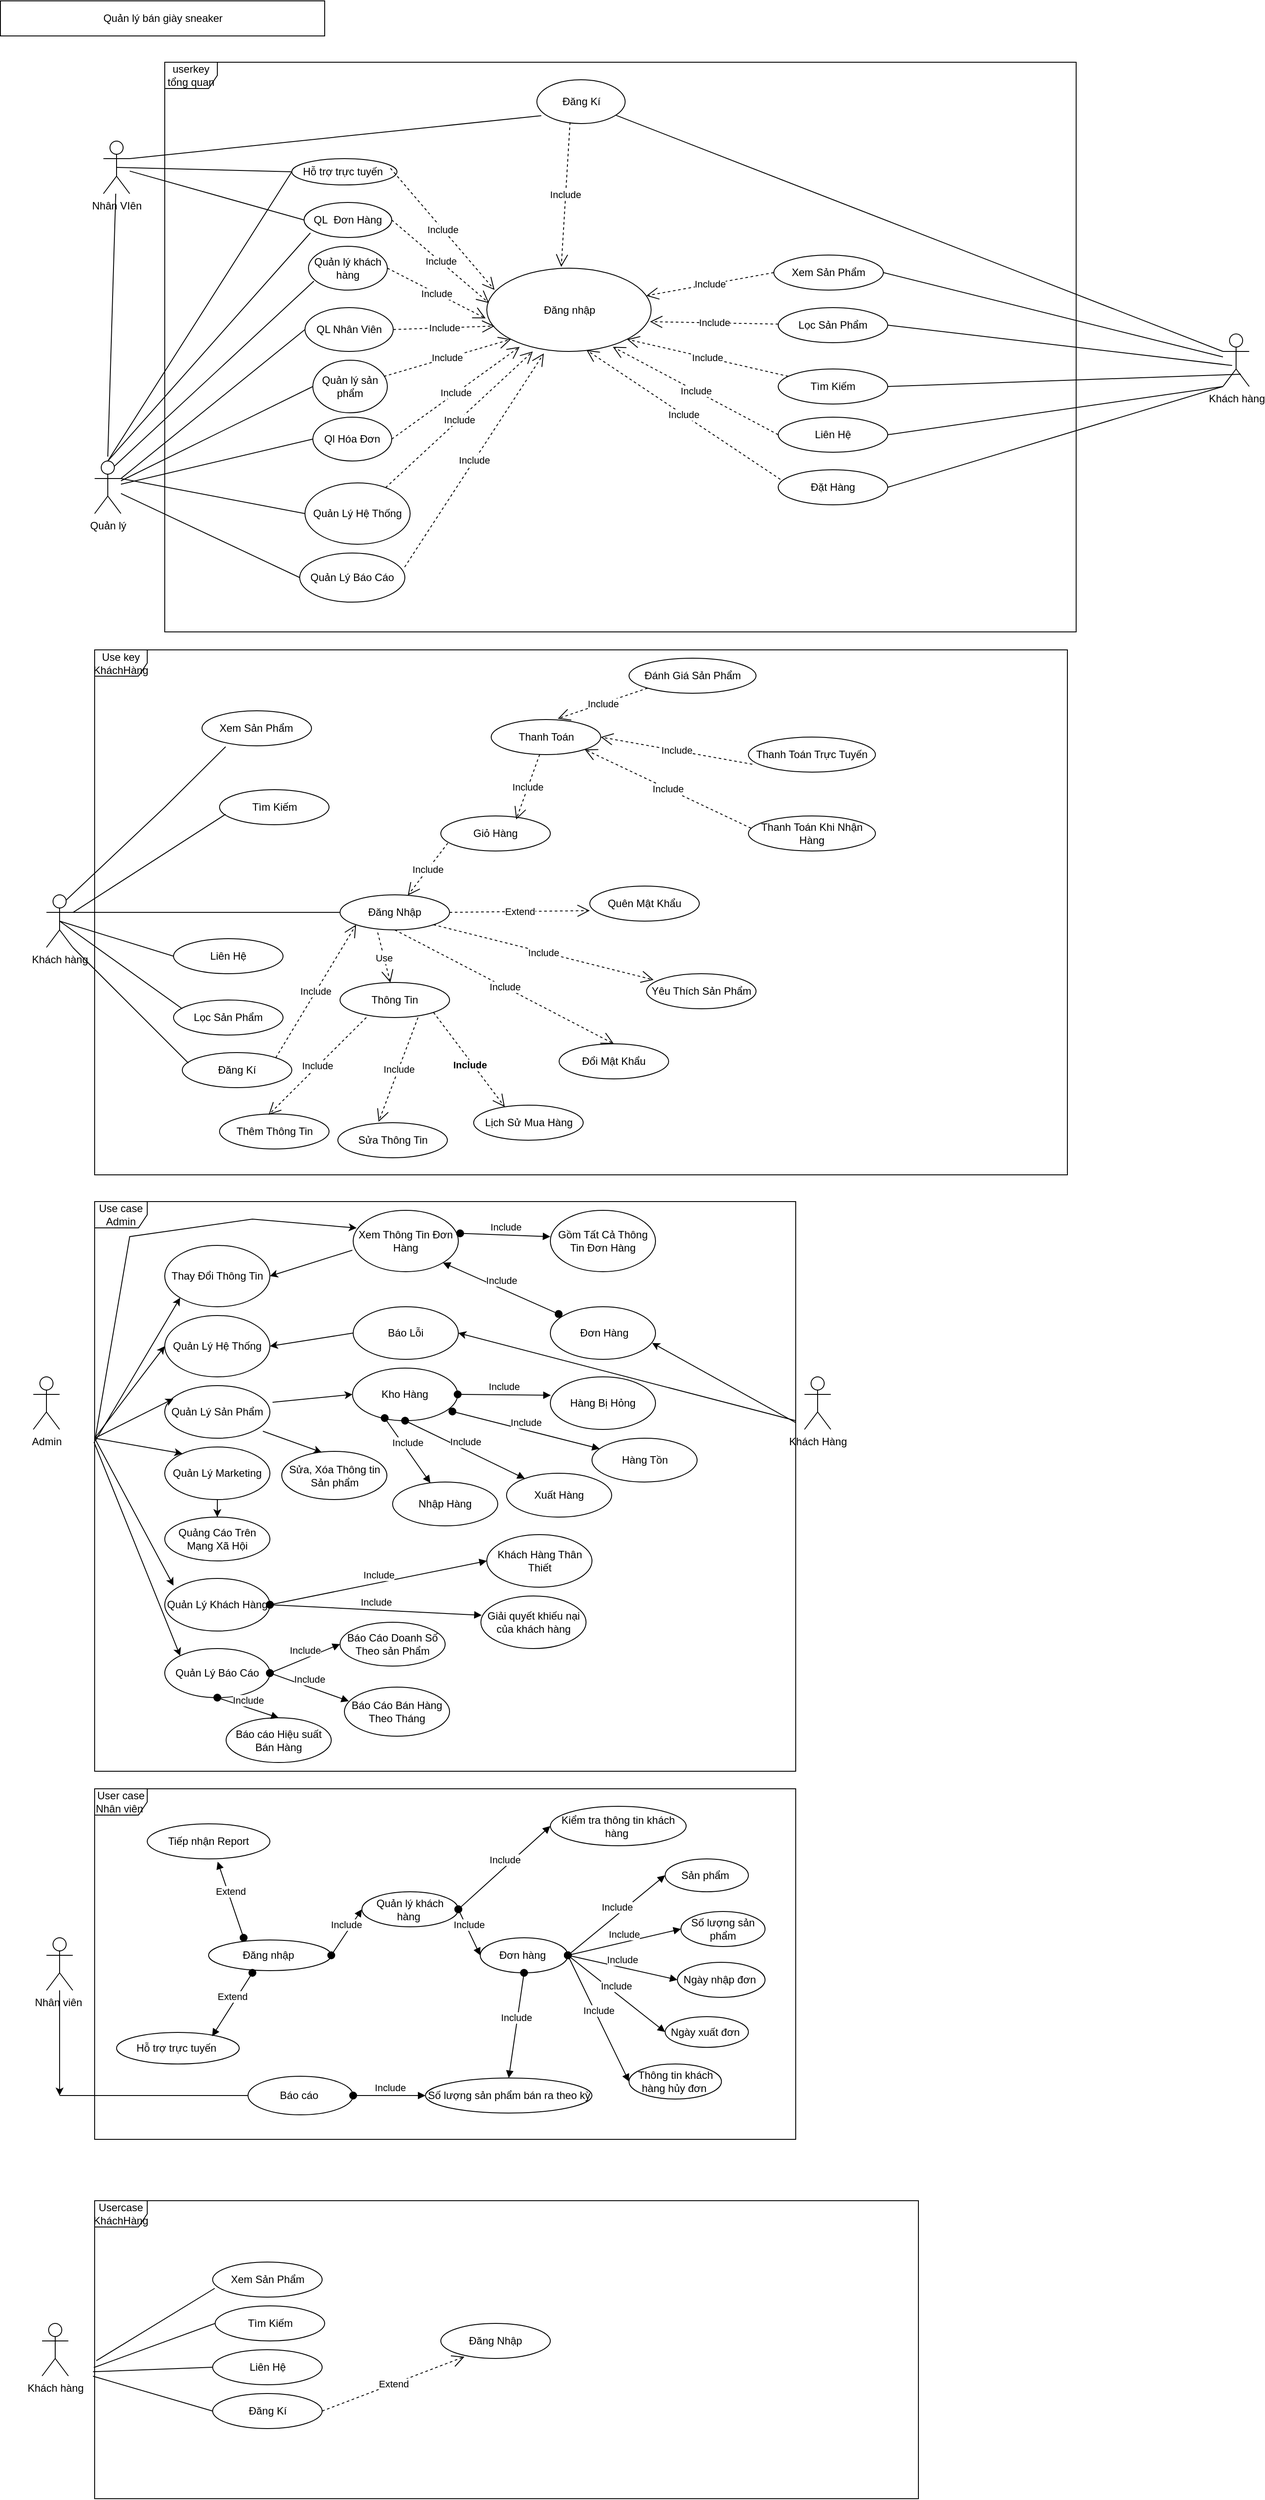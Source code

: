 <mxfile version="23.0.2" type="github" pages="7">
  <diagram name="Trang-1" id="5llE8GZES7uabzYmKtOs">
    <mxGraphModel dx="2069" dy="1704" grid="1" gridSize="10" guides="1" tooltips="1" connect="1" arrows="1" fold="1" page="1" pageScale="1" pageWidth="827" pageHeight="1169" math="0" shadow="0">
      <root>
        <mxCell id="0" />
        <mxCell id="1" parent="0" />
        <mxCell id="TOl0E02UGa285p_MY37N-1" value="Quản lý&lt;br&gt;" style="shape=umlActor;verticalLabelPosition=bottom;verticalAlign=top;html=1;outlineConnect=0;" parent="1" vertex="1">
          <mxGeometry x="80" y="355" width="30" height="60" as="geometry" />
        </mxCell>
        <mxCell id="TOl0E02UGa285p_MY37N-10" value="userkey tổng quan" style="shape=umlFrame;whiteSpace=wrap;html=1;pointerEvents=0;" parent="1" vertex="1">
          <mxGeometry x="160" y="-100" width="1040" height="650" as="geometry" />
        </mxCell>
        <mxCell id="JZ5myD8rYxTzlc6HxNOB-1" value="Ql Hóa Đơn&lt;br&gt;" style="ellipse;whiteSpace=wrap;html=1;" parent="1" vertex="1">
          <mxGeometry x="329" y="305" width="90" height="50" as="geometry" />
        </mxCell>
        <mxCell id="JZ5myD8rYxTzlc6HxNOB-3" value="Quản lý khách hàng" style="ellipse;whiteSpace=wrap;html=1;" parent="1" vertex="1">
          <mxGeometry x="324.0" y="110" width="90" height="50" as="geometry" />
        </mxCell>
        <mxCell id="JZ5myD8rYxTzlc6HxNOB-4" value="Quản lý bán giày sneaker" style="rounded=0;whiteSpace=wrap;html=1;" parent="1" vertex="1">
          <mxGeometry x="-27.5" y="-170" width="370" height="40" as="geometry" />
        </mxCell>
        <mxCell id="s3C_4ocLMXlNBmhWru_O-2" value="Use key KháchHàng" style="shape=umlFrame;whiteSpace=wrap;html=1;pointerEvents=0;" parent="1" vertex="1">
          <mxGeometry x="80" y="570.5" width="1110" height="599" as="geometry" />
        </mxCell>
        <mxCell id="s3C_4ocLMXlNBmhWru_O-5" value="Đăng Nhập" style="ellipse;whiteSpace=wrap;html=1;" parent="1" vertex="1">
          <mxGeometry x="360" y="850" width="125" height="40" as="geometry" />
        </mxCell>
        <mxCell id="s3C_4ocLMXlNBmhWru_O-7" value="Liên Hệ" style="ellipse;whiteSpace=wrap;html=1;" parent="1" vertex="1">
          <mxGeometry x="170" y="900" width="125" height="40" as="geometry" />
        </mxCell>
        <mxCell id="s3C_4ocLMXlNBmhWru_O-8" value="Đăng Kí" style="ellipse;whiteSpace=wrap;html=1;" parent="1" vertex="1">
          <mxGeometry x="180" y="1030" width="125" height="40" as="geometry" />
        </mxCell>
        <mxCell id="s3C_4ocLMXlNBmhWru_O-9" value="Tìm Kiếm" style="ellipse;whiteSpace=wrap;html=1;" parent="1" vertex="1">
          <mxGeometry x="222.5" y="730" width="125" height="40" as="geometry" />
        </mxCell>
        <mxCell id="s3C_4ocLMXlNBmhWru_O-10" value="Lọc Sản Phẩm" style="ellipse;whiteSpace=wrap;html=1;" parent="1" vertex="1">
          <mxGeometry x="170" y="970" width="125" height="40" as="geometry" />
        </mxCell>
        <mxCell id="s3C_4ocLMXlNBmhWru_O-11" value="Lịch Sử Mua Hàng" style="ellipse;whiteSpace=wrap;html=1;" parent="1" vertex="1">
          <mxGeometry x="512.5" y="1090" width="125" height="40" as="geometry" />
        </mxCell>
        <mxCell id="s3C_4ocLMXlNBmhWru_O-12" value="Đổi Mật Khẩu" style="ellipse;whiteSpace=wrap;html=1;" parent="1" vertex="1">
          <mxGeometry x="610" y="1020" width="125" height="40" as="geometry" />
        </mxCell>
        <mxCell id="s3C_4ocLMXlNBmhWru_O-13" value="Giỏ Hàng" style="ellipse;whiteSpace=wrap;html=1;" parent="1" vertex="1">
          <mxGeometry x="475" y="760" width="125" height="40" as="geometry" />
        </mxCell>
        <mxCell id="s3C_4ocLMXlNBmhWru_O-14" value="Thanh Toán" style="ellipse;whiteSpace=wrap;html=1;" parent="1" vertex="1">
          <mxGeometry x="532.5" y="650" width="125" height="40" as="geometry" />
        </mxCell>
        <mxCell id="s3C_4ocLMXlNBmhWru_O-15" value="Đánh Giá Sản Phẩm" style="ellipse;whiteSpace=wrap;html=1;" parent="1" vertex="1">
          <mxGeometry x="689.75" y="580" width="145" height="40" as="geometry" />
        </mxCell>
        <mxCell id="s3C_4ocLMXlNBmhWru_O-17" value="Yêu Thích Sản Phẩm" style="ellipse;whiteSpace=wrap;html=1;" parent="1" vertex="1">
          <mxGeometry x="709.75" y="940" width="125" height="40" as="geometry" />
        </mxCell>
        <mxCell id="s3C_4ocLMXlNBmhWru_O-21" value="Xem Sản Phẩm" style="ellipse;whiteSpace=wrap;html=1;" parent="1" vertex="1">
          <mxGeometry x="202.49" y="640" width="125" height="40" as="geometry" />
        </mxCell>
        <mxCell id="s3C_4ocLMXlNBmhWru_O-22" value="Include" style="endArrow=open;endSize=12;dashed=1;html=1;rounded=0;exitX=0.5;exitY=1;exitDx=0;exitDy=0;entryX=0.5;entryY=0;entryDx=0;entryDy=0;" parent="1" source="s3C_4ocLMXlNBmhWru_O-5" target="s3C_4ocLMXlNBmhWru_O-12" edge="1">
          <mxGeometry width="160" relative="1" as="geometry">
            <mxPoint x="350" y="930" as="sourcePoint" />
            <mxPoint x="510" y="930" as="targetPoint" />
          </mxGeometry>
        </mxCell>
        <mxCell id="s3C_4ocLMXlNBmhWru_O-27" value="" style="endArrow=none;html=1;rounded=0;entryX=0.056;entryY=0.3;entryDx=0;entryDy=0;entryPerimeter=0;exitX=1;exitY=1;exitDx=0;exitDy=0;exitPerimeter=0;" parent="1" source="Xg2ehFkOCsSp-JEhDmCb-2" target="s3C_4ocLMXlNBmhWru_O-8" edge="1">
          <mxGeometry width="50" height="50" relative="1" as="geometry">
            <mxPoint x="80" y="920" as="sourcePoint" />
            <mxPoint x="140" y="710" as="targetPoint" />
          </mxGeometry>
        </mxCell>
        <mxCell id="s3C_4ocLMXlNBmhWru_O-28" value="" style="endArrow=none;html=1;rounded=0;exitX=0.75;exitY=0.1;exitDx=0;exitDy=0;exitPerimeter=0;entryX=0.216;entryY=1.025;entryDx=0;entryDy=0;entryPerimeter=0;" parent="1" source="Xg2ehFkOCsSp-JEhDmCb-2" target="s3C_4ocLMXlNBmhWru_O-21" edge="1">
          <mxGeometry width="50" height="50" relative="1" as="geometry">
            <mxPoint x="110" y="840" as="sourcePoint" />
            <mxPoint x="207" y="680" as="targetPoint" />
            <Array as="points">
              <mxPoint x="160" y="750" />
            </Array>
          </mxGeometry>
        </mxCell>
        <mxCell id="s3C_4ocLMXlNBmhWru_O-29" value="" style="endArrow=none;html=1;rounded=0;entryX=0.056;entryY=0.7;entryDx=0;entryDy=0;entryPerimeter=0;" parent="1" source="Xg2ehFkOCsSp-JEhDmCb-2" target="s3C_4ocLMXlNBmhWru_O-9" edge="1">
          <mxGeometry width="50" height="50" relative="1" as="geometry">
            <mxPoint x="70" y="910" as="sourcePoint" />
            <mxPoint x="120" y="860" as="targetPoint" />
          </mxGeometry>
        </mxCell>
        <mxCell id="s3C_4ocLMXlNBmhWru_O-31" value="" style="endArrow=none;html=1;rounded=0;entryX=0;entryY=0.5;entryDx=0;entryDy=0;exitX=0.5;exitY=0.5;exitDx=0;exitDy=0;exitPerimeter=0;" parent="1" source="Xg2ehFkOCsSp-JEhDmCb-2" target="s3C_4ocLMXlNBmhWru_O-7" edge="1">
          <mxGeometry width="50" height="50" relative="1" as="geometry">
            <mxPoint x="80" y="900" as="sourcePoint" />
            <mxPoint x="150" y="970" as="targetPoint" />
          </mxGeometry>
        </mxCell>
        <mxCell id="s3C_4ocLMXlNBmhWru_O-32" value="" style="endArrow=none;html=1;rounded=0;entryX=0.08;entryY=0.25;entryDx=0;entryDy=0;entryPerimeter=0;exitX=0.5;exitY=0.5;exitDx=0;exitDy=0;exitPerimeter=0;" parent="1" source="Xg2ehFkOCsSp-JEhDmCb-2" target="s3C_4ocLMXlNBmhWru_O-10" edge="1">
          <mxGeometry width="50" height="50" relative="1" as="geometry">
            <mxPoint x="120" y="1070" as="sourcePoint" />
            <mxPoint x="170" y="1040" as="targetPoint" />
          </mxGeometry>
        </mxCell>
        <mxCell id="s3C_4ocLMXlNBmhWru_O-33" value="" style="endArrow=none;html=1;rounded=0;exitX=0;exitY=0.5;exitDx=0;exitDy=0;entryX=1;entryY=0.333;entryDx=0;entryDy=0;entryPerimeter=0;" parent="1" source="s3C_4ocLMXlNBmhWru_O-5" target="Xg2ehFkOCsSp-JEhDmCb-2" edge="1">
          <mxGeometry width="50" height="50" relative="1" as="geometry">
            <mxPoint x="280" y="910" as="sourcePoint" />
            <mxPoint x="60" y="870" as="targetPoint" />
          </mxGeometry>
        </mxCell>
        <mxCell id="s3C_4ocLMXlNBmhWru_O-34" value="Include" style="endArrow=open;endSize=12;dashed=1;html=1;rounded=0;entryX=0.284;entryY=0.05;entryDx=0;entryDy=0;entryPerimeter=0;exitX=1;exitY=1;exitDx=0;exitDy=0;fontStyle=1" parent="1" source="9Fl5V5EUfYrsdsFjIwQJ-1" target="s3C_4ocLMXlNBmhWru_O-11" edge="1">
          <mxGeometry x="0.077" y="-3" width="160" relative="1" as="geometry">
            <mxPoint x="420" y="870" as="sourcePoint" />
            <mxPoint x="580" y="870" as="targetPoint" />
            <mxPoint as="offset" />
          </mxGeometry>
        </mxCell>
        <mxCell id="s3C_4ocLMXlNBmhWru_O-36" value="Include" style="endArrow=open;endSize=12;dashed=1;html=1;rounded=0;entryX=0.064;entryY=0.175;entryDx=0;entryDy=0;entryPerimeter=0;exitX=1;exitY=1;exitDx=0;exitDy=0;" parent="1" source="s3C_4ocLMXlNBmhWru_O-5" target="s3C_4ocLMXlNBmhWru_O-17" edge="1">
          <mxGeometry width="160" relative="1" as="geometry">
            <mxPoint x="450" y="910" as="sourcePoint" />
            <mxPoint x="610" y="910" as="targetPoint" />
          </mxGeometry>
        </mxCell>
        <mxCell id="s3C_4ocLMXlNBmhWru_O-37" value="Include" style="endArrow=open;endSize=12;dashed=1;html=1;rounded=0;entryX=0.608;entryY=-0.025;entryDx=0;entryDy=0;entryPerimeter=0;exitX=0;exitY=1;exitDx=0;exitDy=0;" parent="1" source="s3C_4ocLMXlNBmhWru_O-15" target="s3C_4ocLMXlNBmhWru_O-14" edge="1">
          <mxGeometry width="160" relative="1" as="geometry">
            <mxPoint x="670" y="690" as="sourcePoint" />
            <mxPoint x="830" y="690" as="targetPoint" />
          </mxGeometry>
        </mxCell>
        <mxCell id="s3C_4ocLMXlNBmhWru_O-38" value="Include" style="endArrow=open;endSize=12;dashed=1;html=1;rounded=0;entryX=0.688;entryY=0.1;entryDx=0;entryDy=0;entryPerimeter=0;" parent="1" source="s3C_4ocLMXlNBmhWru_O-14" target="s3C_4ocLMXlNBmhWru_O-13" edge="1">
          <mxGeometry width="160" relative="1" as="geometry">
            <mxPoint x="610" y="750" as="sourcePoint" />
            <mxPoint x="770" y="750" as="targetPoint" />
          </mxGeometry>
        </mxCell>
        <mxCell id="s3C_4ocLMXlNBmhWru_O-39" value="Include" style="endArrow=open;endSize=12;dashed=1;html=1;rounded=0;exitX=0.064;exitY=0.775;exitDx=0;exitDy=0;exitPerimeter=0;" parent="1" source="s3C_4ocLMXlNBmhWru_O-13" target="s3C_4ocLMXlNBmhWru_O-5" edge="1">
          <mxGeometry width="160" relative="1" as="geometry">
            <mxPoint x="500" y="820" as="sourcePoint" />
            <mxPoint x="660" y="820" as="targetPoint" />
          </mxGeometry>
        </mxCell>
        <mxCell id="nKltx8LlwTnS0seHunnq-49" value="Use case Admin" style="shape=umlFrame;whiteSpace=wrap;html=1;pointerEvents=0;" parent="1" vertex="1">
          <mxGeometry x="80" y="1200" width="800" height="650" as="geometry" />
        </mxCell>
        <mxCell id="Afkpc5enPiU16ZGZWPV_-3" style="edgeStyle=orthogonalEdgeStyle;rounded=0;orthogonalLoop=1;jettySize=auto;html=1;" parent="1" source="Wos202EcLyyklP4NpOIM-1" edge="1">
          <mxGeometry relative="1" as="geometry">
            <mxPoint x="40" y="2220" as="targetPoint" />
          </mxGeometry>
        </mxCell>
        <mxCell id="Wos202EcLyyklP4NpOIM-1" value="Nhân viên&amp;nbsp;" style="shape=umlActor;verticalLabelPosition=bottom;verticalAlign=top;html=1;outlineConnect=0;" parent="1" vertex="1">
          <mxGeometry x="25" y="2040" width="30" height="60" as="geometry" />
        </mxCell>
        <mxCell id="nKltx8LlwTnS0seHunnq-50" value="Admin" style="shape=umlActor;verticalLabelPosition=bottom;verticalAlign=top;html=1;outlineConnect=0;" parent="1" vertex="1">
          <mxGeometry x="10" y="1400" width="30" height="60" as="geometry" />
        </mxCell>
        <mxCell id="Wos202EcLyyklP4NpOIM-2" value="User case Nhân viên&amp;nbsp;" style="shape=umlFrame;whiteSpace=wrap;html=1;pointerEvents=0;" parent="1" vertex="1">
          <mxGeometry x="80" y="1870" width="800" height="400" as="geometry" />
        </mxCell>
        <mxCell id="Wos202EcLyyklP4NpOIM-4" value="Đăng nhập&amp;nbsp;" style="ellipse;whiteSpace=wrap;html=1;" parent="1" vertex="1">
          <mxGeometry x="210" y="2042.5" width="140" height="35" as="geometry" />
        </mxCell>
        <mxCell id="nKltx8LlwTnS0seHunnq-53" value="Thay Đổi Thông Tin" style="ellipse;whiteSpace=wrap;html=1;" parent="1" vertex="1">
          <mxGeometry x="160" y="1250" width="120" height="70" as="geometry" />
        </mxCell>
        <mxCell id="Wos202EcLyyklP4NpOIM-5" value="Quản lý khách hàng&amp;nbsp;" style="ellipse;whiteSpace=wrap;html=1;" parent="1" vertex="1">
          <mxGeometry x="385" y="1987.5" width="110" height="40" as="geometry" />
        </mxCell>
        <mxCell id="nKltx8LlwTnS0seHunnq-54" value="Quản Lý Hệ Thống" style="ellipse;whiteSpace=wrap;html=1;" parent="1" vertex="1">
          <mxGeometry x="160" y="1330" width="120" height="70" as="geometry" />
        </mxCell>
        <mxCell id="vZMHZeMNr2sQ4nlG3Gvj-1" value="Include" style="endArrow=open;endSize=12;dashed=1;html=1;rounded=0;entryX=0;entryY=1;entryDx=0;entryDy=0;exitX=1;exitY=0;exitDx=0;exitDy=0;" parent="1" source="s3C_4ocLMXlNBmhWru_O-8" target="s3C_4ocLMXlNBmhWru_O-5" edge="1">
          <mxGeometry width="160" relative="1" as="geometry">
            <mxPoint x="220" y="700" as="sourcePoint" />
            <mxPoint x="380" y="700" as="targetPoint" />
          </mxGeometry>
        </mxCell>
        <mxCell id="Wos202EcLyyklP4NpOIM-11" value="Kiểm tra thông tin khách hàng&amp;nbsp;" style="ellipse;whiteSpace=wrap;html=1;" parent="1" vertex="1">
          <mxGeometry x="600" y="1890" width="155" height="45" as="geometry" />
        </mxCell>
        <mxCell id="nKltx8LlwTnS0seHunnq-59" value="Quản Lý Sản Phẩm" style="ellipse;whiteSpace=wrap;html=1;" parent="1" vertex="1">
          <mxGeometry x="160" y="1410" width="120" height="60" as="geometry" />
        </mxCell>
        <mxCell id="Wos202EcLyyklP4NpOIM-12" value="Đơn hàng&amp;nbsp;" style="ellipse;whiteSpace=wrap;html=1;" parent="1" vertex="1">
          <mxGeometry x="520" y="2040" width="100" height="40" as="geometry" />
        </mxCell>
        <mxCell id="Wos202EcLyyklP4NpOIM-13" value="Tiếp nhận Report" style="ellipse;whiteSpace=wrap;html=1;" parent="1" vertex="1">
          <mxGeometry x="140" y="1910" width="140" height="40" as="geometry" />
        </mxCell>
        <mxCell id="vZMHZeMNr2sQ4nlG3Gvj-4" value="Quên Mật Khẩu" style="ellipse;whiteSpace=wrap;html=1;" parent="1" vertex="1">
          <mxGeometry x="645" y="840" width="125" height="40" as="geometry" />
        </mxCell>
        <mxCell id="Wos202EcLyyklP4NpOIM-15" value="Hỗ trợ trực tuyến&amp;nbsp;" style="ellipse;whiteSpace=wrap;html=1;" parent="1" vertex="1">
          <mxGeometry x="105" y="2148" width="140" height="36" as="geometry" />
        </mxCell>
        <mxCell id="Wos202EcLyyklP4NpOIM-22" value="Ngày nhập đơn&amp;nbsp;" style="ellipse;whiteSpace=wrap;html=1;" parent="1" vertex="1">
          <mxGeometry x="745" y="2068" width="100" height="40" as="geometry" />
        </mxCell>
        <mxCell id="nKltx8LlwTnS0seHunnq-67" value="Khách Hàng" style="shape=umlActor;verticalLabelPosition=bottom;verticalAlign=top;html=1;outlineConnect=0;" parent="1" vertex="1">
          <mxGeometry x="890" y="1400" width="30" height="60" as="geometry" />
        </mxCell>
        <mxCell id="Wos202EcLyyklP4NpOIM-24" value="Include" style="html=1;verticalAlign=bottom;startArrow=oval;startFill=1;endArrow=block;startSize=8;curved=0;rounded=0;entryX=0;entryY=0.5;entryDx=0;entryDy=0;exitX=1;exitY=0.5;exitDx=0;exitDy=0;" parent="1" source="Wos202EcLyyklP4NpOIM-5" target="Wos202EcLyyklP4NpOIM-11" edge="1">
          <mxGeometry width="60" relative="1" as="geometry">
            <mxPoint x="525" y="1970" as="sourcePoint" />
            <mxPoint x="575" y="1970" as="targetPoint" />
          </mxGeometry>
        </mxCell>
        <mxCell id="nKltx8LlwTnS0seHunnq-68" value="&amp;nbsp;Đơn Hàng" style="ellipse;whiteSpace=wrap;html=1;" parent="1" vertex="1">
          <mxGeometry x="600" y="1320" width="120" height="60" as="geometry" />
        </mxCell>
        <mxCell id="Wos202EcLyyklP4NpOIM-26" value="Ngày xuất đơn&amp;nbsp;" style="ellipse;whiteSpace=wrap;html=1;" parent="1" vertex="1">
          <mxGeometry x="731" y="2130" width="95" height="35" as="geometry" />
        </mxCell>
        <mxCell id="nKltx8LlwTnS0seHunnq-69" value="Xem Thông Tin Đơn Hàng" style="ellipse;whiteSpace=wrap;html=1;" parent="1" vertex="1">
          <mxGeometry x="375" y="1210" width="120" height="70" as="geometry" />
        </mxCell>
        <mxCell id="nKltx8LlwTnS0seHunnq-72" value="" style="endArrow=classic;html=1;rounded=0;entryX=0.967;entryY=0.688;entryDx=0;entryDy=0;entryPerimeter=0;exitX=1;exitY=0.388;exitDx=0;exitDy=0;exitPerimeter=0;" parent="1" source="nKltx8LlwTnS0seHunnq-49" target="nKltx8LlwTnS0seHunnq-68" edge="1">
          <mxGeometry width="50" height="50" relative="1" as="geometry">
            <mxPoint x="620" y="1440" as="sourcePoint" />
            <mxPoint x="670" y="1390" as="targetPoint" />
          </mxGeometry>
        </mxCell>
        <mxCell id="nKltx8LlwTnS0seHunnq-74" value="Báo Lỗi" style="ellipse;whiteSpace=wrap;html=1;" parent="1" vertex="1">
          <mxGeometry x="375" y="1320" width="120" height="60" as="geometry" />
        </mxCell>
        <mxCell id="Wos202EcLyyklP4NpOIM-30" value="Thông tin khách hàng hủy đơn&amp;nbsp;" style="ellipse;whiteSpace=wrap;html=1;" parent="1" vertex="1">
          <mxGeometry x="689.75" y="2184" width="105.5" height="40" as="geometry" />
        </mxCell>
        <mxCell id="nKltx8LlwTnS0seHunnq-75" value="" style="endArrow=classic;html=1;rounded=0;entryX=1;entryY=0.5;entryDx=0;entryDy=0;" parent="1" target="nKltx8LlwTnS0seHunnq-74" edge="1">
          <mxGeometry width="50" height="50" relative="1" as="geometry">
            <mxPoint x="880" y="1450" as="sourcePoint" />
            <mxPoint x="750" y="1450" as="targetPoint" />
          </mxGeometry>
        </mxCell>
        <mxCell id="nKltx8LlwTnS0seHunnq-76" value="" style="endArrow=classic;html=1;rounded=0;exitX=0;exitY=0.5;exitDx=0;exitDy=0;entryX=1;entryY=0.5;entryDx=0;entryDy=0;" parent="1" source="nKltx8LlwTnS0seHunnq-74" target="nKltx8LlwTnS0seHunnq-54" edge="1">
          <mxGeometry width="50" height="50" relative="1" as="geometry">
            <mxPoint x="370" y="1490" as="sourcePoint" />
            <mxPoint x="420" y="1440" as="targetPoint" />
          </mxGeometry>
        </mxCell>
        <mxCell id="Wos202EcLyyklP4NpOIM-32" value="Số lượng sản phẩm bán ra theo kỳ" style="ellipse;whiteSpace=wrap;html=1;" parent="1" vertex="1">
          <mxGeometry x="457.5" y="2200" width="190" height="40" as="geometry" />
        </mxCell>
        <mxCell id="nKltx8LlwTnS0seHunnq-77" value="Kho Hàng" style="ellipse;whiteSpace=wrap;html=1;" parent="1" vertex="1">
          <mxGeometry x="374.25" y="1390" width="120" height="60" as="geometry" />
        </mxCell>
        <mxCell id="nKltx8LlwTnS0seHunnq-80" value="Nhập Hàng" style="ellipse;whiteSpace=wrap;html=1;" parent="1" vertex="1">
          <mxGeometry x="420" y="1520" width="120" height="50" as="geometry" />
        </mxCell>
        <mxCell id="nKltx8LlwTnS0seHunnq-82" value="Xuất Hàng" style="ellipse;whiteSpace=wrap;html=1;" parent="1" vertex="1">
          <mxGeometry x="550" y="1510" width="120" height="50" as="geometry" />
        </mxCell>
        <mxCell id="GcgaR0uxiGs6vRCatCdt-1" value="Include" style="html=1;verticalAlign=bottom;startArrow=oval;startFill=1;endArrow=block;startSize=8;curved=0;rounded=0;entryX=0;entryY=0.5;entryDx=0;entryDy=0;" parent="1" target="Wos202EcLyyklP4NpOIM-5" edge="1">
          <mxGeometry width="60" relative="1" as="geometry">
            <mxPoint x="350" y="2060" as="sourcePoint" />
            <mxPoint x="410" y="2060" as="targetPoint" />
          </mxGeometry>
        </mxCell>
        <mxCell id="GcgaR0uxiGs6vRCatCdt-2" value="Include" style="html=1;verticalAlign=bottom;startArrow=oval;startFill=1;endArrow=block;startSize=8;curved=0;rounded=0;entryX=0;entryY=0.5;entryDx=0;entryDy=0;exitX=1;exitY=0.5;exitDx=0;exitDy=0;" parent="1" source="Wos202EcLyyklP4NpOIM-5" target="Wos202EcLyyklP4NpOIM-12" edge="1">
          <mxGeometry width="60" relative="1" as="geometry">
            <mxPoint x="350" y="2060" as="sourcePoint" />
            <mxPoint x="410" y="2060" as="targetPoint" />
          </mxGeometry>
        </mxCell>
        <mxCell id="GcgaR0uxiGs6vRCatCdt-4" value="Include" style="html=1;verticalAlign=bottom;startArrow=oval;startFill=1;endArrow=block;startSize=8;curved=0;rounded=0;entryX=0;entryY=0.5;entryDx=0;entryDy=0;" parent="1" target="Wos202EcLyyklP4NpOIM-22" edge="1">
          <mxGeometry width="60" relative="1" as="geometry">
            <mxPoint x="620" y="2060" as="sourcePoint" />
            <mxPoint x="710" y="2050" as="targetPoint" />
          </mxGeometry>
        </mxCell>
        <mxCell id="GcgaR0uxiGs6vRCatCdt-5" value="Include" style="html=1;verticalAlign=bottom;startArrow=oval;startFill=1;endArrow=block;startSize=8;curved=0;rounded=0;entryX=0;entryY=0.5;entryDx=0;entryDy=0;" parent="1" target="Wos202EcLyyklP4NpOIM-26" edge="1">
          <mxGeometry width="60" relative="1" as="geometry">
            <mxPoint x="620" y="2060" as="sourcePoint" />
            <mxPoint x="710" y="2050" as="targetPoint" />
          </mxGeometry>
        </mxCell>
        <mxCell id="GcgaR0uxiGs6vRCatCdt-6" value="Include" style="html=1;verticalAlign=bottom;startArrow=oval;startFill=1;endArrow=block;startSize=8;curved=0;rounded=0;entryX=0;entryY=0.5;entryDx=0;entryDy=0;exitX=1;exitY=0.5;exitDx=0;exitDy=0;" parent="1" source="Wos202EcLyyklP4NpOIM-12" target="Wos202EcLyyklP4NpOIM-30" edge="1">
          <mxGeometry width="60" relative="1" as="geometry">
            <mxPoint x="650" y="2050" as="sourcePoint" />
            <mxPoint x="710" y="2050" as="targetPoint" />
          </mxGeometry>
        </mxCell>
        <mxCell id="GcgaR0uxiGs6vRCatCdt-7" value="Include" style="html=1;verticalAlign=bottom;startArrow=oval;startFill=1;endArrow=block;startSize=8;curved=0;rounded=0;entryX=0;entryY=0.5;entryDx=0;entryDy=0;" parent="1" target="GcgaR0uxiGs6vRCatCdt-8" edge="1">
          <mxGeometry width="60" relative="1" as="geometry">
            <mxPoint x="620" y="2060" as="sourcePoint" />
            <mxPoint x="680" y="2060" as="targetPoint" />
          </mxGeometry>
        </mxCell>
        <mxCell id="9Fl5V5EUfYrsdsFjIwQJ-1" value="Thông Tin" style="ellipse;whiteSpace=wrap;html=1;" parent="1" vertex="1">
          <mxGeometry x="360" y="950" width="125" height="40" as="geometry" />
        </mxCell>
        <mxCell id="GcgaR0uxiGs6vRCatCdt-8" value="Sản phẩm&amp;nbsp;" style="ellipse;whiteSpace=wrap;html=1;" parent="1" vertex="1">
          <mxGeometry x="731" y="1950" width="95" height="37.5" as="geometry" />
        </mxCell>
        <mxCell id="9Fl5V5EUfYrsdsFjIwQJ-2" value="Sửa Thông Tin" style="ellipse;whiteSpace=wrap;html=1;" parent="1" vertex="1">
          <mxGeometry x="357.5" y="1110" width="125" height="40" as="geometry" />
        </mxCell>
        <mxCell id="GcgaR0uxiGs6vRCatCdt-9" value="Số lượng sản phẩm" style="ellipse;whiteSpace=wrap;html=1;" parent="1" vertex="1">
          <mxGeometry x="749" y="2010" width="96" height="40" as="geometry" />
        </mxCell>
        <mxCell id="9Fl5V5EUfYrsdsFjIwQJ-3" value="Thêm Thông Tin" style="ellipse;whiteSpace=wrap;html=1;" parent="1" vertex="1">
          <mxGeometry x="222.5" y="1100" width="125" height="40" as="geometry" />
        </mxCell>
        <mxCell id="GcgaR0uxiGs6vRCatCdt-10" value="Include" style="html=1;verticalAlign=bottom;startArrow=oval;startFill=1;endArrow=block;startSize=8;curved=0;rounded=0;entryX=0;entryY=0.5;entryDx=0;entryDy=0;" parent="1" target="GcgaR0uxiGs6vRCatCdt-9" edge="1">
          <mxGeometry width="60" relative="1" as="geometry">
            <mxPoint x="620" y="2060" as="sourcePoint" />
            <mxPoint x="680" y="2060" as="targetPoint" />
          </mxGeometry>
        </mxCell>
        <mxCell id="9Fl5V5EUfYrsdsFjIwQJ-4" value="Include" style="endArrow=open;endSize=12;dashed=1;html=1;rounded=0;entryX=0.448;entryY=0.025;entryDx=0;entryDy=0;exitX=0.24;exitY=1;exitDx=0;exitDy=0;exitPerimeter=0;entryPerimeter=0;" parent="1" source="9Fl5V5EUfYrsdsFjIwQJ-1" target="9Fl5V5EUfYrsdsFjIwQJ-3" edge="1">
          <mxGeometry width="160" relative="1" as="geometry">
            <mxPoint x="297" y="1046" as="sourcePoint" />
            <mxPoint x="388" y="894" as="targetPoint" />
          </mxGeometry>
        </mxCell>
        <mxCell id="GcgaR0uxiGs6vRCatCdt-11" value="Extend" style="html=1;verticalAlign=bottom;startArrow=oval;startFill=1;endArrow=block;startSize=8;curved=0;rounded=0;entryX=0.574;entryY=1.08;entryDx=0;entryDy=0;entryPerimeter=0;" parent="1" target="Wos202EcLyyklP4NpOIM-13" edge="1">
          <mxGeometry width="60" relative="1" as="geometry">
            <mxPoint x="250" y="2040" as="sourcePoint" />
            <mxPoint x="310" y="2040" as="targetPoint" />
          </mxGeometry>
        </mxCell>
        <mxCell id="9Fl5V5EUfYrsdsFjIwQJ-5" value="Include" style="endArrow=open;endSize=12;dashed=1;html=1;rounded=0;entryX=0.372;entryY=-0.025;entryDx=0;entryDy=0;entryPerimeter=0;exitX=0.712;exitY=1;exitDx=0;exitDy=0;exitPerimeter=0;" parent="1" source="9Fl5V5EUfYrsdsFjIwQJ-1" target="9Fl5V5EUfYrsdsFjIwQJ-2" edge="1">
          <mxGeometry width="160" relative="1" as="geometry">
            <mxPoint x="307" y="1056" as="sourcePoint" />
            <mxPoint x="398" y="904" as="targetPoint" />
          </mxGeometry>
        </mxCell>
        <mxCell id="GcgaR0uxiGs6vRCatCdt-12" value="Extend" style="html=1;verticalAlign=bottom;startArrow=oval;startFill=1;endArrow=block;startSize=8;curved=0;rounded=0;entryX=0.779;entryY=0.122;entryDx=0;entryDy=0;entryPerimeter=0;" parent="1" target="Wos202EcLyyklP4NpOIM-15" edge="1">
          <mxGeometry width="60" relative="1" as="geometry">
            <mxPoint x="260" y="2080" as="sourcePoint" />
            <mxPoint x="320" y="2080" as="targetPoint" />
          </mxGeometry>
        </mxCell>
        <mxCell id="jPBPJ0P406ZjaLyUeXCs-6" value="" style="endArrow=classic;html=1;rounded=0;exitX=0;exitY=0.422;exitDx=0;exitDy=0;exitPerimeter=0;entryX=0.033;entryY=0.288;entryDx=0;entryDy=0;entryPerimeter=0;" parent="1" source="nKltx8LlwTnS0seHunnq-49" target="nKltx8LlwTnS0seHunnq-69" edge="1">
          <mxGeometry width="50" height="50" relative="1" as="geometry">
            <mxPoint x="430" y="1400" as="sourcePoint" />
            <mxPoint x="480" y="1350" as="targetPoint" />
            <Array as="points">
              <mxPoint x="120" y="1240" />
              <mxPoint x="260" y="1220" />
            </Array>
          </mxGeometry>
        </mxCell>
        <mxCell id="9Fl5V5EUfYrsdsFjIwQJ-6" value="Use" style="endArrow=open;endSize=12;dashed=1;html=1;rounded=0;exitX=0.344;exitY=1.075;exitDx=0;exitDy=0;exitPerimeter=0;" parent="1" source="s3C_4ocLMXlNBmhWru_O-5" target="9Fl5V5EUfYrsdsFjIwQJ-1" edge="1">
          <mxGeometry width="160" relative="1" as="geometry">
            <mxPoint x="317" y="1066" as="sourcePoint" />
            <mxPoint x="408" y="914" as="targetPoint" />
          </mxGeometry>
        </mxCell>
        <mxCell id="jPBPJ0P406ZjaLyUeXCs-7" value="" style="endArrow=classic;html=1;rounded=0;entryX=0;entryY=1;entryDx=0;entryDy=0;exitX=0.001;exitY=0.42;exitDx=0;exitDy=0;exitPerimeter=0;" parent="1" source="nKltx8LlwTnS0seHunnq-49" target="nKltx8LlwTnS0seHunnq-53" edge="1">
          <mxGeometry width="50" height="50" relative="1" as="geometry">
            <mxPoint x="90" y="1480" as="sourcePoint" />
            <mxPoint x="140" y="1430" as="targetPoint" />
          </mxGeometry>
        </mxCell>
        <mxCell id="9Fl5V5EUfYrsdsFjIwQJ-8" value="Extend" style="endArrow=open;endSize=12;dashed=1;html=1;rounded=0;entryX=0;entryY=0.7;entryDx=0;entryDy=0;entryPerimeter=0;exitX=0.712;exitY=1;exitDx=0;exitDy=0;exitPerimeter=0;" parent="1" target="vZMHZeMNr2sQ4nlG3Gvj-4" edge="1">
          <mxGeometry width="160" relative="1" as="geometry">
            <mxPoint x="485" y="870" as="sourcePoint" />
            <mxPoint x="540" y="979" as="targetPoint" />
          </mxGeometry>
        </mxCell>
        <mxCell id="jPBPJ0P406ZjaLyUeXCs-8" value="" style="endArrow=classic;html=1;rounded=0;entryX=0;entryY=0.5;entryDx=0;entryDy=0;" parent="1" target="nKltx8LlwTnS0seHunnq-54" edge="1">
          <mxGeometry width="50" height="50" relative="1" as="geometry">
            <mxPoint x="80" y="1470" as="sourcePoint" />
            <mxPoint x="160" y="1450" as="targetPoint" />
          </mxGeometry>
        </mxCell>
        <mxCell id="jPBPJ0P406ZjaLyUeXCs-9" value="" style="endArrow=classic;html=1;rounded=0;entryX=0.083;entryY=0.25;entryDx=0;entryDy=0;entryPerimeter=0;" parent="1" target="nKltx8LlwTnS0seHunnq-59" edge="1">
          <mxGeometry width="50" height="50" relative="1" as="geometry">
            <mxPoint x="80" y="1470" as="sourcePoint" />
            <mxPoint x="480" y="1590" as="targetPoint" />
          </mxGeometry>
        </mxCell>
        <mxCell id="iAoa-eMS2Bd3S7ZHKuOq-1" value="Include" style="html=1;verticalAlign=bottom;startArrow=oval;startFill=1;endArrow=block;startSize=8;curved=0;rounded=0;exitX=0.306;exitY=0.95;exitDx=0;exitDy=0;exitPerimeter=0;" parent="1" source="nKltx8LlwTnS0seHunnq-77" target="nKltx8LlwTnS0seHunnq-80" edge="1">
          <mxGeometry width="60" relative="1" as="geometry">
            <mxPoint x="440" y="1557" as="sourcePoint" />
            <mxPoint x="458" y="1720" as="targetPoint" />
          </mxGeometry>
        </mxCell>
        <mxCell id="iAoa-eMS2Bd3S7ZHKuOq-4" value="Include" style="html=1;verticalAlign=bottom;startArrow=oval;startFill=1;endArrow=block;startSize=8;curved=0;rounded=0;entryX=1;entryY=1;entryDx=0;entryDy=0;exitX=0.079;exitY=0.138;exitDx=0;exitDy=0;exitPerimeter=0;" parent="1" source="nKltx8LlwTnS0seHunnq-68" target="nKltx8LlwTnS0seHunnq-69" edge="1">
          <mxGeometry width="60" relative="1" as="geometry">
            <mxPoint x="570" y="1310" as="sourcePoint" />
            <mxPoint x="632" y="1390" as="targetPoint" />
          </mxGeometry>
        </mxCell>
        <mxCell id="iAoa-eMS2Bd3S7ZHKuOq-5" value="Gồm Tất Cả Thông Tin Đơn Hàng" style="ellipse;whiteSpace=wrap;html=1;" parent="1" vertex="1">
          <mxGeometry x="600" y="1210" width="120" height="70" as="geometry" />
        </mxCell>
        <mxCell id="iAoa-eMS2Bd3S7ZHKuOq-6" value="Include" style="html=1;verticalAlign=bottom;startArrow=oval;startFill=1;endArrow=block;startSize=8;curved=0;rounded=0;exitX=1.017;exitY=0.375;exitDx=0;exitDy=0;exitPerimeter=0;" parent="1" source="nKltx8LlwTnS0seHunnq-69" edge="1">
          <mxGeometry width="60" relative="1" as="geometry">
            <mxPoint x="570" y="1350" as="sourcePoint" />
            <mxPoint x="600" y="1240" as="targetPoint" />
          </mxGeometry>
        </mxCell>
        <mxCell id="yg5i2Z58UJtBrwToHE5a-4" value="QL Nhân Viên" style="ellipse;whiteSpace=wrap;html=1;" parent="1" vertex="1">
          <mxGeometry x="320" y="180" width="100.75" height="50" as="geometry" />
        </mxCell>
        <mxCell id="_MAVNloJ-ftdB7fGStFm-2" value="Hàng Tồn" style="ellipse;whiteSpace=wrap;html=1;" parent="1" vertex="1">
          <mxGeometry x="647.5" y="1470" width="120" height="50" as="geometry" />
        </mxCell>
        <mxCell id="_MAVNloJ-ftdB7fGStFm-3" value="Include" style="html=1;verticalAlign=bottom;startArrow=oval;startFill=1;endArrow=block;startSize=8;curved=0;rounded=0;exitX=0.5;exitY=1;exitDx=0;exitDy=0;" parent="1" source="nKltx8LlwTnS0seHunnq-77" target="nKltx8LlwTnS0seHunnq-82" edge="1">
          <mxGeometry width="60" relative="1" as="geometry">
            <mxPoint x="480" y="1680" as="sourcePoint" />
            <mxPoint x="519" y="1734" as="targetPoint" />
          </mxGeometry>
        </mxCell>
        <mxCell id="_MAVNloJ-ftdB7fGStFm-4" value="Include" style="html=1;verticalAlign=bottom;startArrow=oval;startFill=1;endArrow=block;startSize=8;curved=0;rounded=0;exitX=0.95;exitY=0.825;exitDx=0;exitDy=0;exitPerimeter=0;" parent="1" source="nKltx8LlwTnS0seHunnq-77" target="_MAVNloJ-ftdB7fGStFm-2" edge="1">
          <mxGeometry width="60" relative="1" as="geometry">
            <mxPoint x="540" y="1600" as="sourcePoint" />
            <mxPoint x="579" y="1654" as="targetPoint" />
          </mxGeometry>
        </mxCell>
        <mxCell id="_MAVNloJ-ftdB7fGStFm-5" value="Hàng Bị Hỏng" style="ellipse;whiteSpace=wrap;html=1;" parent="1" vertex="1">
          <mxGeometry x="600" y="1400" width="120" height="60" as="geometry" />
        </mxCell>
        <mxCell id="_MAVNloJ-ftdB7fGStFm-6" value="Include" style="html=1;verticalAlign=bottom;startArrow=oval;startFill=1;endArrow=block;startSize=8;curved=0;rounded=0;entryX=0.004;entryY=0.35;entryDx=0;entryDy=0;exitX=1;exitY=0.5;exitDx=0;exitDy=0;entryPerimeter=0;" parent="1" source="nKltx8LlwTnS0seHunnq-77" target="_MAVNloJ-ftdB7fGStFm-5" edge="1">
          <mxGeometry width="60" relative="1" as="geometry">
            <mxPoint x="520" y="1640" as="sourcePoint" />
            <mxPoint x="569" y="1644" as="targetPoint" />
          </mxGeometry>
        </mxCell>
        <mxCell id="_MAVNloJ-ftdB7fGStFm-14" value="" style="edgeStyle=orthogonalEdgeStyle;rounded=0;orthogonalLoop=1;jettySize=auto;html=1;" parent="1" source="_MAVNloJ-ftdB7fGStFm-9" target="_MAVNloJ-ftdB7fGStFm-13" edge="1">
          <mxGeometry relative="1" as="geometry" />
        </mxCell>
        <mxCell id="_MAVNloJ-ftdB7fGStFm-9" value="Quản Lý Marketing" style="ellipse;whiteSpace=wrap;html=1;" parent="1" vertex="1">
          <mxGeometry x="160" y="1480" width="120" height="60" as="geometry" />
        </mxCell>
        <mxCell id="_MAVNloJ-ftdB7fGStFm-10" value="" style="endArrow=classic;html=1;rounded=0;entryX=0.167;entryY=0.125;entryDx=0;entryDy=0;entryPerimeter=0;" parent="1" target="_MAVNloJ-ftdB7fGStFm-9" edge="1">
          <mxGeometry width="50" height="50" relative="1" as="geometry">
            <mxPoint x="80" y="1470" as="sourcePoint" />
            <mxPoint x="160" y="1600" as="targetPoint" />
          </mxGeometry>
        </mxCell>
        <mxCell id="_MAVNloJ-ftdB7fGStFm-13" value="Quảng Cáo Trên Mạng Xã Hội" style="ellipse;whiteSpace=wrap;html=1;" parent="1" vertex="1">
          <mxGeometry x="160" y="1560" width="120" height="50" as="geometry" />
        </mxCell>
        <mxCell id="_MAVNloJ-ftdB7fGStFm-16" value="" style="endArrow=classic;html=1;rounded=0;entryX=1;entryY=0.5;entryDx=0;entryDy=0;exitX=-0.008;exitY=0.65;exitDx=0;exitDy=0;exitPerimeter=0;" parent="1" source="nKltx8LlwTnS0seHunnq-69" target="nKltx8LlwTnS0seHunnq-53" edge="1">
          <mxGeometry width="50" height="50" relative="1" as="geometry">
            <mxPoint x="310" y="1280" as="sourcePoint" />
            <mxPoint x="401" y="1300" as="targetPoint" />
          </mxGeometry>
        </mxCell>
        <mxCell id="Q4_-ekylqoPuzquO3Ps1-1" value="Quản Lý Khách Hàng" style="ellipse;whiteSpace=wrap;html=1;" parent="1" vertex="1">
          <mxGeometry x="160" y="1630" width="120" height="60" as="geometry" />
        </mxCell>
        <mxCell id="_0qfcTpsfHDy1kXH2gZA-1" value="Đăng nhập" style="ellipse;whiteSpace=wrap;html=1;" parent="1" vertex="1">
          <mxGeometry x="527.5" y="135" width="187.5" height="95" as="geometry" />
        </mxCell>
        <mxCell id="Q4_-ekylqoPuzquO3Ps1-2" value="" style="endArrow=classic;html=1;rounded=0;entryX=0.083;entryY=0.136;entryDx=0;entryDy=0;entryPerimeter=0;" parent="1" target="Q4_-ekylqoPuzquO3Ps1-1" edge="1">
          <mxGeometry width="50" height="50" relative="1" as="geometry">
            <mxPoint x="80" y="1470" as="sourcePoint" />
            <mxPoint x="480" y="1600" as="targetPoint" />
          </mxGeometry>
        </mxCell>
        <mxCell id="Q4_-ekylqoPuzquO3Ps1-3" value="Khách Hàng Thân Thiết" style="ellipse;whiteSpace=wrap;html=1;" parent="1" vertex="1">
          <mxGeometry x="527.5" y="1580" width="120" height="60" as="geometry" />
        </mxCell>
        <mxCell id="Q4_-ekylqoPuzquO3Ps1-4" value="Include" style="html=1;verticalAlign=bottom;startArrow=oval;startFill=1;endArrow=block;startSize=8;curved=0;rounded=0;exitX=1;exitY=0.5;exitDx=0;exitDy=0;entryX=0;entryY=0.5;entryDx=0;entryDy=0;" parent="1" source="Q4_-ekylqoPuzquO3Ps1-1" target="Q4_-ekylqoPuzquO3Ps1-3" edge="1">
          <mxGeometry width="60" relative="1" as="geometry">
            <mxPoint x="300" y="1760" as="sourcePoint" />
            <mxPoint x="347" y="1807" as="targetPoint" />
          </mxGeometry>
        </mxCell>
        <mxCell id="Q4_-ekylqoPuzquO3Ps1-5" value="Giải quyết khiếu nại của khách hàng" style="ellipse;whiteSpace=wrap;html=1;" parent="1" vertex="1">
          <mxGeometry x="520.75" y="1650" width="120" height="60" as="geometry" />
        </mxCell>
        <mxCell id="Q4_-ekylqoPuzquO3Ps1-6" value="Include" style="html=1;verticalAlign=bottom;startArrow=oval;startFill=1;endArrow=block;startSize=8;curved=0;rounded=0;exitX=1;exitY=0.5;exitDx=0;exitDy=0;entryX=0.008;entryY=0.367;entryDx=0;entryDy=0;entryPerimeter=0;" parent="1" source="Q4_-ekylqoPuzquO3Ps1-1" target="Q4_-ekylqoPuzquO3Ps1-5" edge="1">
          <mxGeometry width="60" relative="1" as="geometry">
            <mxPoint x="280" y="1800" as="sourcePoint" />
            <mxPoint x="320" y="1670" as="targetPoint" />
          </mxGeometry>
        </mxCell>
        <mxCell id="Q4_-ekylqoPuzquO3Ps1-7" style="edgeStyle=orthogonalEdgeStyle;rounded=0;orthogonalLoop=1;jettySize=auto;html=1;exitX=0.5;exitY=1;exitDx=0;exitDy=0;" parent="1" source="nKltx8LlwTnS0seHunnq-80" target="nKltx8LlwTnS0seHunnq-80" edge="1">
          <mxGeometry relative="1" as="geometry" />
        </mxCell>
        <mxCell id="_0qfcTpsfHDy1kXH2gZA-16" value="Khách hàng" style="shape=umlActor;verticalLabelPosition=bottom;verticalAlign=top;html=1;outlineConnect=0;" parent="1" vertex="1">
          <mxGeometry x="1367.5" y="210" width="30" height="60" as="geometry" />
        </mxCell>
        <mxCell id="Q4_-ekylqoPuzquO3Ps1-10" value="Quản Lý Báo Cáo" style="ellipse;whiteSpace=wrap;html=1;" parent="1" vertex="1">
          <mxGeometry x="160" y="1710" width="120" height="56" as="geometry" />
        </mxCell>
        <mxCell id="Q4_-ekylqoPuzquO3Ps1-11" value="" style="endArrow=classic;html=1;rounded=0;entryX=0;entryY=0;entryDx=0;entryDy=0;exitX=-0.001;exitY=0.422;exitDx=0;exitDy=0;exitPerimeter=0;" parent="1" source="nKltx8LlwTnS0seHunnq-49" target="Q4_-ekylqoPuzquO3Ps1-10" edge="1">
          <mxGeometry width="50" height="50" relative="1" as="geometry">
            <mxPoint x="110" y="1640" as="sourcePoint" />
            <mxPoint x="200" y="1809" as="targetPoint" />
          </mxGeometry>
        </mxCell>
        <mxCell id="Q4_-ekylqoPuzquO3Ps1-12" value="Báo Cáo Doanh Số Theo sản Phẩm" style="ellipse;whiteSpace=wrap;html=1;" parent="1" vertex="1">
          <mxGeometry x="360" y="1680" width="120" height="50" as="geometry" />
        </mxCell>
        <mxCell id="Q4_-ekylqoPuzquO3Ps1-13" value="Báo Cáo Bán Hàng Theo Tháng" style="ellipse;whiteSpace=wrap;html=1;" parent="1" vertex="1">
          <mxGeometry x="365" y="1754" width="120" height="56" as="geometry" />
        </mxCell>
        <mxCell id="Q4_-ekylqoPuzquO3Ps1-14" value="Báo cáo Hiệu suất Bán Hàng" style="ellipse;whiteSpace=wrap;html=1;" parent="1" vertex="1">
          <mxGeometry x="230" y="1789" width="120" height="51" as="geometry" />
        </mxCell>
        <mxCell id="Q4_-ekylqoPuzquO3Ps1-15" value="Include" style="html=1;verticalAlign=bottom;startArrow=oval;startFill=1;endArrow=block;startSize=8;curved=0;rounded=0;exitX=0.5;exitY=1;exitDx=0;exitDy=0;entryX=0.5;entryY=0;entryDx=0;entryDy=0;" parent="1" source="Q4_-ekylqoPuzquO3Ps1-10" target="Q4_-ekylqoPuzquO3Ps1-14" edge="1">
          <mxGeometry width="60" relative="1" as="geometry">
            <mxPoint x="160" y="1780" as="sourcePoint" />
            <mxPoint x="193" y="1730" as="targetPoint" />
          </mxGeometry>
        </mxCell>
        <mxCell id="Q4_-ekylqoPuzquO3Ps1-16" value="Include" style="html=1;verticalAlign=bottom;startArrow=oval;startFill=1;endArrow=block;startSize=8;curved=0;rounded=0;exitX=1;exitY=0.5;exitDx=0;exitDy=0;entryX=0;entryY=0.5;entryDx=0;entryDy=0;" parent="1" source="Q4_-ekylqoPuzquO3Ps1-10" target="Q4_-ekylqoPuzquO3Ps1-12" edge="1">
          <mxGeometry width="60" relative="1" as="geometry">
            <mxPoint x="290" y="1740" as="sourcePoint" />
            <mxPoint x="323" y="1690" as="targetPoint" />
          </mxGeometry>
        </mxCell>
        <mxCell id="Q4_-ekylqoPuzquO3Ps1-17" value="Include" style="html=1;verticalAlign=bottom;startArrow=oval;startFill=1;endArrow=block;startSize=8;curved=0;rounded=0;exitX=1;exitY=0.5;exitDx=0;exitDy=0;entryX=0.042;entryY=0.286;entryDx=0;entryDy=0;entryPerimeter=0;" parent="1" source="Q4_-ekylqoPuzquO3Ps1-10" target="Q4_-ekylqoPuzquO3Ps1-13" edge="1">
          <mxGeometry width="60" relative="1" as="geometry">
            <mxPoint x="300" y="1760" as="sourcePoint" />
            <mxPoint x="333" y="1710" as="targetPoint" />
          </mxGeometry>
        </mxCell>
        <mxCell id="TOl0E02UGa285p_MY37N-2" value="Nhân VIên" style="shape=umlActor;verticalLabelPosition=bottom;verticalAlign=top;html=1;outlineConnect=0;" parent="1" vertex="1">
          <mxGeometry x="90" y="-10" width="30" height="60" as="geometry" />
        </mxCell>
        <mxCell id="_0qfcTpsfHDy1kXH2gZA-27" value="Quản lý sản phẩm" style="ellipse;whiteSpace=wrap;html=1;" parent="1" vertex="1">
          <mxGeometry x="329" y="240" width="85" height="60" as="geometry" />
        </mxCell>
        <mxCell id="Afkpc5enPiU16ZGZWPV_-4" value="Báo cáo&amp;nbsp;" style="ellipse;whiteSpace=wrap;html=1;" parent="1" vertex="1">
          <mxGeometry x="255" y="2198" width="120" height="44" as="geometry" />
        </mxCell>
        <mxCell id="Afkpc5enPiU16ZGZWPV_-6" value="" style="endArrow=none;html=1;rounded=0;entryX=0;entryY=0.5;entryDx=0;entryDy=0;" parent="1" target="Afkpc5enPiU16ZGZWPV_-4" edge="1">
          <mxGeometry width="50" height="50" relative="1" as="geometry">
            <mxPoint x="40" y="2220" as="sourcePoint" />
            <mxPoint x="80" y="2210" as="targetPoint" />
          </mxGeometry>
        </mxCell>
        <mxCell id="Afkpc5enPiU16ZGZWPV_-9" value="Include" style="html=1;verticalAlign=bottom;startArrow=oval;startFill=1;endArrow=block;startSize=8;curved=0;rounded=0;exitX=1;exitY=0.5;exitDx=0;exitDy=0;entryX=0;entryY=0.5;entryDx=0;entryDy=0;" parent="1" source="Afkpc5enPiU16ZGZWPV_-4" target="Wos202EcLyyklP4NpOIM-32" edge="1">
          <mxGeometry width="60" relative="1" as="geometry">
            <mxPoint x="380" y="2220" as="sourcePoint" />
            <mxPoint x="440" y="2220" as="targetPoint" />
          </mxGeometry>
        </mxCell>
        <mxCell id="Afkpc5enPiU16ZGZWPV_-10" value="Include" style="html=1;verticalAlign=bottom;startArrow=oval;startFill=1;endArrow=block;startSize=8;curved=0;rounded=0;exitX=0.5;exitY=1;exitDx=0;exitDy=0;entryX=0.5;entryY=0;entryDx=0;entryDy=0;" parent="1" source="Wos202EcLyyklP4NpOIM-12" target="Wos202EcLyyklP4NpOIM-32" edge="1">
          <mxGeometry width="60" relative="1" as="geometry">
            <mxPoint x="560" y="2200" as="sourcePoint" />
            <mxPoint x="620" y="2200" as="targetPoint" />
          </mxGeometry>
        </mxCell>
        <mxCell id="8HNbh5qo1EL1Xfw_hw4u-4" value="Sửa, Xóa Thông tin Sản phẩm" style="ellipse;whiteSpace=wrap;html=1;" parent="1" vertex="1">
          <mxGeometry x="293.5" y="1485" width="120" height="55" as="geometry" />
        </mxCell>
        <mxCell id="Xg2ehFkOCsSp-JEhDmCb-2" value="Khách hàng" style="shape=umlActor;verticalLabelPosition=bottom;verticalAlign=top;html=1;outlineConnect=0;" parent="1" vertex="1">
          <mxGeometry x="25" y="850" width="30" height="60" as="geometry" />
        </mxCell>
        <mxCell id="8HNbh5qo1EL1Xfw_hw4u-5" value="" style="endArrow=classic;html=1;rounded=0;exitX=0.933;exitY=0.867;exitDx=0;exitDy=0;exitPerimeter=0;entryX=0.379;entryY=0.018;entryDx=0;entryDy=0;entryPerimeter=0;" parent="1" source="nKltx8LlwTnS0seHunnq-59" target="8HNbh5qo1EL1Xfw_hw4u-4" edge="1">
          <mxGeometry width="50" height="50" relative="1" as="geometry">
            <mxPoint x="310" y="1490" as="sourcePoint" />
            <mxPoint x="360" y="1440" as="targetPoint" />
          </mxGeometry>
        </mxCell>
        <mxCell id="8HNbh5qo1EL1Xfw_hw4u-6" value="" style="endArrow=classic;html=1;rounded=0;exitX=1.025;exitY=0.317;exitDx=0;exitDy=0;exitPerimeter=0;entryX=0;entryY=0.5;entryDx=0;entryDy=0;" parent="1" source="nKltx8LlwTnS0seHunnq-59" target="nKltx8LlwTnS0seHunnq-77" edge="1">
          <mxGeometry width="50" height="50" relative="1" as="geometry">
            <mxPoint x="320" y="1420" as="sourcePoint" />
            <mxPoint x="387" y="1444" as="targetPoint" />
          </mxGeometry>
        </mxCell>
        <mxCell id="o23dWnhU8UfizFTgCehh-1" value="Thanh Toán Trực Tuyến" style="ellipse;whiteSpace=wrap;html=1;" parent="1" vertex="1">
          <mxGeometry x="826" y="670" width="145" height="40" as="geometry" />
        </mxCell>
        <mxCell id="o23dWnhU8UfizFTgCehh-2" value="Thanh Toán Khi Nhận Hàng" style="ellipse;whiteSpace=wrap;html=1;" parent="1" vertex="1">
          <mxGeometry x="826" y="760" width="145" height="40" as="geometry" />
        </mxCell>
        <mxCell id="o23dWnhU8UfizFTgCehh-3" value="Include" style="endArrow=open;endSize=12;dashed=1;html=1;rounded=0;entryX=1;entryY=0.5;entryDx=0;entryDy=0;exitX=0.031;exitY=0.775;exitDx=0;exitDy=0;exitPerimeter=0;" parent="1" source="o23dWnhU8UfizFTgCehh-1" target="s3C_4ocLMXlNBmhWru_O-14" edge="1">
          <mxGeometry width="160" relative="1" as="geometry">
            <mxPoint x="731" y="654" as="sourcePoint" />
            <mxPoint x="696" y="719" as="targetPoint" />
          </mxGeometry>
        </mxCell>
        <mxCell id="o23dWnhU8UfizFTgCehh-4" value="Include" style="endArrow=open;endSize=12;dashed=1;html=1;rounded=0;exitX=0.021;exitY=0.35;exitDx=0;exitDy=0;exitPerimeter=0;entryX=1;entryY=1;entryDx=0;entryDy=0;" parent="1" source="o23dWnhU8UfizFTgCehh-2" target="s3C_4ocLMXlNBmhWru_O-14" edge="1">
          <mxGeometry width="160" relative="1" as="geometry">
            <mxPoint x="741" y="664" as="sourcePoint" />
            <mxPoint x="730" y="740" as="targetPoint" />
          </mxGeometry>
        </mxCell>
        <mxCell id="o23dWnhU8UfizFTgCehh-7" value="Usercase&lt;br&gt;KháchHàng" style="shape=umlFrame;whiteSpace=wrap;html=1;pointerEvents=0;" parent="1" vertex="1">
          <mxGeometry x="80" y="2340" width="940" height="340" as="geometry" />
        </mxCell>
        <mxCell id="o23dWnhU8UfizFTgCehh-8" value="Khách hàng" style="shape=umlActor;verticalLabelPosition=bottom;verticalAlign=top;html=1;outlineConnect=0;" parent="1" vertex="1">
          <mxGeometry x="20" y="2480" width="30" height="60" as="geometry" />
        </mxCell>
        <mxCell id="o23dWnhU8UfizFTgCehh-10" value="Xem Sản Phẩm" style="ellipse;whiteSpace=wrap;html=1;" parent="1" vertex="1">
          <mxGeometry x="214.62" y="2410" width="125" height="40" as="geometry" />
        </mxCell>
        <mxCell id="o23dWnhU8UfizFTgCehh-11" value="Tìm Kiếm" style="ellipse;whiteSpace=wrap;html=1;" parent="1" vertex="1">
          <mxGeometry x="217.5" y="2460" width="125" height="40" as="geometry" />
        </mxCell>
        <mxCell id="o23dWnhU8UfizFTgCehh-12" value="" style="endArrow=none;html=1;rounded=0;exitX=0.002;exitY=0.537;exitDx=0;exitDy=0;exitPerimeter=0;entryX=0.019;entryY=0.75;entryDx=0;entryDy=0;entryPerimeter=0;" parent="1" source="o23dWnhU8UfizFTgCehh-7" target="o23dWnhU8UfizFTgCehh-10" edge="1">
          <mxGeometry width="50" height="50" relative="1" as="geometry">
            <mxPoint x="67" y="2551" as="sourcePoint" />
            <mxPoint x="185" y="2460" as="targetPoint" />
          </mxGeometry>
        </mxCell>
        <mxCell id="o23dWnhU8UfizFTgCehh-13" value="" style="endArrow=none;html=1;rounded=0;exitX=-0.001;exitY=0.56;exitDx=0;exitDy=0;exitPerimeter=0;entryX=0;entryY=0.5;entryDx=0;entryDy=0;" parent="1" source="o23dWnhU8UfizFTgCehh-7" target="o23dWnhU8UfizFTgCehh-11" edge="1">
          <mxGeometry width="50" height="50" relative="1" as="geometry">
            <mxPoint x="92" y="2538" as="sourcePoint" />
            <mxPoint x="227" y="2450" as="targetPoint" />
          </mxGeometry>
        </mxCell>
        <mxCell id="o23dWnhU8UfizFTgCehh-15" value="Liên Hệ" style="ellipse;whiteSpace=wrap;html=1;" parent="1" vertex="1">
          <mxGeometry x="214.62" y="2510" width="125" height="40" as="geometry" />
        </mxCell>
        <mxCell id="o23dWnhU8UfizFTgCehh-16" value="" style="endArrow=none;html=1;rounded=0;exitX=-0.002;exitY=0.574;exitDx=0;exitDy=0;exitPerimeter=0;entryX=0;entryY=0.5;entryDx=0;entryDy=0;" parent="1" source="o23dWnhU8UfizFTgCehh-7" target="o23dWnhU8UfizFTgCehh-15" edge="1">
          <mxGeometry width="50" height="50" relative="1" as="geometry">
            <mxPoint x="89" y="2546" as="sourcePoint" />
            <mxPoint x="228" y="2490" as="targetPoint" />
          </mxGeometry>
        </mxCell>
        <mxCell id="o23dWnhU8UfizFTgCehh-17" value="Đăng Kí" style="ellipse;whiteSpace=wrap;html=1;" parent="1" vertex="1">
          <mxGeometry x="214.62" y="2560" width="125" height="40" as="geometry" />
        </mxCell>
        <mxCell id="o23dWnhU8UfizFTgCehh-18" value="" style="endArrow=none;html=1;rounded=0;exitX=-0.002;exitY=0.589;exitDx=0;exitDy=0;exitPerimeter=0;entryX=0;entryY=0.5;entryDx=0;entryDy=0;" parent="1" source="o23dWnhU8UfizFTgCehh-7" target="o23dWnhU8UfizFTgCehh-17" edge="1">
          <mxGeometry width="50" height="50" relative="1" as="geometry">
            <mxPoint x="88" y="2551" as="sourcePoint" />
            <mxPoint x="225" y="2540" as="targetPoint" />
          </mxGeometry>
        </mxCell>
        <mxCell id="o23dWnhU8UfizFTgCehh-19" value="Đăng Nhập" style="ellipse;whiteSpace=wrap;html=1;" parent="1" vertex="1">
          <mxGeometry x="475" y="2480" width="125" height="40" as="geometry" />
        </mxCell>
        <mxCell id="o23dWnhU8UfizFTgCehh-21" value="Extend" style="endArrow=open;endSize=12;dashed=1;html=1;rounded=0;entryX=0.216;entryY=0.95;entryDx=0;entryDy=0;entryPerimeter=0;exitX=1;exitY=0.5;exitDx=0;exitDy=0;" parent="1" source="o23dWnhU8UfizFTgCehh-17" target="o23dWnhU8UfizFTgCehh-19" edge="1">
          <mxGeometry width="160" relative="1" as="geometry">
            <mxPoint x="377.5" y="2480" as="sourcePoint" />
            <mxPoint x="502.5" y="2508" as="targetPoint" />
          </mxGeometry>
        </mxCell>
        <mxCell id="cP053XSbzHPsXnogU81Y-114" value="" style="endArrow=none;html=1;rounded=0;entryX=1;entryY=0.5;entryDx=0;entryDy=0;" parent="1" source="_0qfcTpsfHDy1kXH2gZA-16" target="cP053XSbzHPsXnogU81Y-138" edge="1">
          <mxGeometry width="50" height="50" relative="1" as="geometry">
            <mxPoint x="124" y="355" as="sourcePoint" />
            <mxPoint x="305" y="180" as="targetPoint" />
          </mxGeometry>
        </mxCell>
        <mxCell id="cP053XSbzHPsXnogU81Y-115" value="" style="endArrow=none;html=1;rounded=0;entryX=0;entryY=0.5;entryDx=0;entryDy=0;" parent="1" source="TOl0E02UGa285p_MY37N-2" target="cP053XSbzHPsXnogU81Y-143" edge="1">
          <mxGeometry width="50" height="50" relative="1" as="geometry">
            <mxPoint x="158.62" y="230" as="sourcePoint" />
            <mxPoint x="320" y="50" as="targetPoint" />
          </mxGeometry>
        </mxCell>
        <mxCell id="cP053XSbzHPsXnogU81Y-121" value="Đăng Kí" style="ellipse;whiteSpace=wrap;html=1;" parent="1" vertex="1">
          <mxGeometry x="584.62" y="-80" width="100.75" height="50" as="geometry" />
        </mxCell>
        <mxCell id="cP053XSbzHPsXnogU81Y-122" value="" style="endArrow=none;html=1;rounded=0;exitX=0;exitY=0.333;exitDx=0;exitDy=0;exitPerimeter=0;" parent="1" source="_0qfcTpsfHDy1kXH2gZA-16" target="cP053XSbzHPsXnogU81Y-121" edge="1">
          <mxGeometry width="50" height="50" relative="1" as="geometry">
            <mxPoint x="1378" y="250" as="sourcePoint" />
            <mxPoint x="532" y="236" as="targetPoint" />
          </mxGeometry>
        </mxCell>
        <mxCell id="cP053XSbzHPsXnogU81Y-123" value="" style="endArrow=none;html=1;rounded=0;entryX=1;entryY=0.333;entryDx=0;entryDy=0;entryPerimeter=0;exitX=0.05;exitY=0.82;exitDx=0;exitDy=0;exitPerimeter=0;" parent="1" source="cP053XSbzHPsXnogU81Y-121" target="TOl0E02UGa285p_MY37N-2" edge="1">
          <mxGeometry width="50" height="50" relative="1" as="geometry">
            <mxPoint x="1388" y="260" as="sourcePoint" />
            <mxPoint x="542" y="246" as="targetPoint" />
          </mxGeometry>
        </mxCell>
        <mxCell id="cP053XSbzHPsXnogU81Y-128" value="" style="endArrow=none;html=1;rounded=0;entryX=0;entryY=0.5;entryDx=0;entryDy=0;exitX=1;exitY=0.333;exitDx=0;exitDy=0;exitPerimeter=0;" parent="1" source="TOl0E02UGa285p_MY37N-1" target="yg5i2Z58UJtBrwToHE5a-4" edge="1">
          <mxGeometry width="50" height="50" relative="1" as="geometry">
            <mxPoint x="25" y="191" as="sourcePoint" />
            <mxPoint x="225" y="219" as="targetPoint" />
          </mxGeometry>
        </mxCell>
        <mxCell id="cP053XSbzHPsXnogU81Y-129" value="" style="endArrow=none;html=1;rounded=0;entryX=0.069;entryY=0.795;entryDx=0;entryDy=0;exitX=0.75;exitY=0.1;exitDx=0;exitDy=0;exitPerimeter=0;entryPerimeter=0;" parent="1" source="TOl0E02UGa285p_MY37N-1" target="JZ5myD8rYxTzlc6HxNOB-3" edge="1">
          <mxGeometry width="50" height="50" relative="1" as="geometry">
            <mxPoint x="140" y="42" as="sourcePoint" />
            <mxPoint x="340" y="70" as="targetPoint" />
          </mxGeometry>
        </mxCell>
        <mxCell id="cP053XSbzHPsXnogU81Y-130" value="" style="endArrow=none;html=1;rounded=0;exitX=0.5;exitY=0;exitDx=0;exitDy=0;exitPerimeter=0;entryX=0.072;entryY=0.869;entryDx=0;entryDy=0;entryPerimeter=0;" parent="1" source="TOl0E02UGa285p_MY37N-1" target="cP053XSbzHPsXnogU81Y-143" edge="1">
          <mxGeometry width="50" height="50" relative="1" as="geometry">
            <mxPoint x="150" y="52" as="sourcePoint" />
            <mxPoint x="340" y="60" as="targetPoint" />
          </mxGeometry>
        </mxCell>
        <mxCell id="cP053XSbzHPsXnogU81Y-131" value="" style="endArrow=none;html=1;rounded=0;entryX=0;entryY=0.5;entryDx=0;entryDy=0;" parent="1" source="TOl0E02UGa285p_MY37N-1" target="_0qfcTpsfHDy1kXH2gZA-27" edge="1">
          <mxGeometry width="50" height="50" relative="1" as="geometry">
            <mxPoint x="160" y="62" as="sourcePoint" />
            <mxPoint x="360" y="90" as="targetPoint" />
          </mxGeometry>
        </mxCell>
        <mxCell id="cP053XSbzHPsXnogU81Y-132" value="" style="endArrow=none;html=1;rounded=0;entryX=0;entryY=0.5;entryDx=0;entryDy=0;" parent="1" source="TOl0E02UGa285p_MY37N-1" target="JZ5myD8rYxTzlc6HxNOB-1" edge="1">
          <mxGeometry width="50" height="50" relative="1" as="geometry">
            <mxPoint x="170" y="72" as="sourcePoint" />
            <mxPoint x="370" y="100" as="targetPoint" />
          </mxGeometry>
        </mxCell>
        <mxCell id="cP053XSbzHPsXnogU81Y-136" value="" style="endArrow=none;html=1;rounded=0;entryX=0;entryY=0.5;entryDx=0;entryDy=0;exitX=1;exitY=0.333;exitDx=0;exitDy=0;exitPerimeter=0;" parent="1" source="TOl0E02UGa285p_MY37N-1" target="cP053XSbzHPsXnogU81Y-148" edge="1">
          <mxGeometry width="50" height="50" relative="1" as="geometry">
            <mxPoint x="130" y="32" as="sourcePoint" />
            <mxPoint x="320" y="410" as="targetPoint" />
          </mxGeometry>
        </mxCell>
        <mxCell id="cP053XSbzHPsXnogU81Y-137" value="" style="endArrow=none;html=1;rounded=0;entryX=0;entryY=0.5;entryDx=0;entryDy=0;" parent="1" source="TOl0E02UGa285p_MY37N-1" target="cP053XSbzHPsXnogU81Y-142" edge="1">
          <mxGeometry width="50" height="50" relative="1" as="geometry">
            <mxPoint x="140" y="42" as="sourcePoint" />
            <mxPoint x="332.78" y="514.75" as="targetPoint" />
          </mxGeometry>
        </mxCell>
        <mxCell id="cP053XSbzHPsXnogU81Y-138" value="Xem Sản Phẩm" style="ellipse;whiteSpace=wrap;html=1;" parent="1" vertex="1">
          <mxGeometry x="855" y="120" width="125" height="40" as="geometry" />
        </mxCell>
        <mxCell id="cP053XSbzHPsXnogU81Y-139" value="Lọc Sản Phẩm" style="ellipse;whiteSpace=wrap;html=1;" parent="1" vertex="1">
          <mxGeometry x="860" y="180" width="125" height="40" as="geometry" />
        </mxCell>
        <mxCell id="cP053XSbzHPsXnogU81Y-140" value="Tìm Kiếm" style="ellipse;whiteSpace=wrap;html=1;" parent="1" vertex="1">
          <mxGeometry x="860" y="250" width="125" height="40" as="geometry" />
        </mxCell>
        <mxCell id="cP053XSbzHPsXnogU81Y-142" value="Quản Lý Báo Cáo" style="ellipse;whiteSpace=wrap;html=1;" parent="1" vertex="1">
          <mxGeometry x="314" y="460" width="120" height="56" as="geometry" />
        </mxCell>
        <mxCell id="cP053XSbzHPsXnogU81Y-143" value="QL&amp;nbsp; Đơn Hàng" style="ellipse;whiteSpace=wrap;html=1;" parent="1" vertex="1">
          <mxGeometry x="319" y="60" width="100" height="40" as="geometry" />
        </mxCell>
        <mxCell id="cP053XSbzHPsXnogU81Y-144" value="" style="endArrow=none;html=1;rounded=0;entryX=1;entryY=0.5;entryDx=0;entryDy=0;" parent="1" target="cP053XSbzHPsXnogU81Y-139" edge="1">
          <mxGeometry width="50" height="50" relative="1" as="geometry">
            <mxPoint x="1378" y="246" as="sourcePoint" />
            <mxPoint x="990" y="150" as="targetPoint" />
          </mxGeometry>
        </mxCell>
        <mxCell id="cP053XSbzHPsXnogU81Y-145" value="" style="endArrow=none;html=1;rounded=0;entryX=1;entryY=0.5;entryDx=0;entryDy=0;" parent="1" target="cP053XSbzHPsXnogU81Y-140" edge="1">
          <mxGeometry width="50" height="50" relative="1" as="geometry">
            <mxPoint x="1388" y="256" as="sourcePoint" />
            <mxPoint x="1000" y="160" as="targetPoint" />
          </mxGeometry>
        </mxCell>
        <mxCell id="cP053XSbzHPsXnogU81Y-146" value="Hỗ trợ trực tuyến&amp;nbsp;" style="ellipse;whiteSpace=wrap;html=1;" parent="1" vertex="1">
          <mxGeometry x="305" y="10" width="120" height="30" as="geometry" />
        </mxCell>
        <mxCell id="cP053XSbzHPsXnogU81Y-147" value="" style="endArrow=none;html=1;rounded=0;entryX=0;entryY=0.5;entryDx=0;entryDy=0;exitX=0.5;exitY=0.5;exitDx=0;exitDy=0;exitPerimeter=0;" parent="1" source="TOl0E02UGa285p_MY37N-2" target="cP053XSbzHPsXnogU81Y-146" edge="1">
          <mxGeometry width="50" height="50" relative="1" as="geometry">
            <mxPoint x="130" y="34" as="sourcePoint" />
            <mxPoint x="329" y="90" as="targetPoint" />
          </mxGeometry>
        </mxCell>
        <mxCell id="cP053XSbzHPsXnogU81Y-148" value="Quản Lý Hệ Thống" style="ellipse;whiteSpace=wrap;html=1;" parent="1" vertex="1">
          <mxGeometry x="320" y="380" width="120" height="70" as="geometry" />
        </mxCell>
        <mxCell id="cP053XSbzHPsXnogU81Y-149" value="Liên Hệ" style="ellipse;whiteSpace=wrap;html=1;" parent="1" vertex="1">
          <mxGeometry x="860" y="305" width="125" height="40" as="geometry" />
        </mxCell>
        <mxCell id="cP053XSbzHPsXnogU81Y-150" value="" style="endArrow=none;html=1;rounded=0;entryX=1;entryY=0.5;entryDx=0;entryDy=0;exitX=0;exitY=1;exitDx=0;exitDy=0;exitPerimeter=0;" parent="1" source="_0qfcTpsfHDy1kXH2gZA-16" target="cP053XSbzHPsXnogU81Y-149" edge="1">
          <mxGeometry width="50" height="50" relative="1" as="geometry">
            <mxPoint x="1398" y="266" as="sourcePoint" />
            <mxPoint x="995" y="280" as="targetPoint" />
          </mxGeometry>
        </mxCell>
        <mxCell id="cP053XSbzHPsXnogU81Y-152" value="" style="endArrow=none;html=1;rounded=0;entryX=0;entryY=0.5;entryDx=0;entryDy=0;exitX=0.5;exitY=0;exitDx=0;exitDy=0;exitPerimeter=0;" parent="1" source="TOl0E02UGa285p_MY37N-1" target="cP053XSbzHPsXnogU81Y-146" edge="1">
          <mxGeometry width="50" height="50" relative="1" as="geometry">
            <mxPoint x="113" y="371" as="sourcePoint" />
            <mxPoint x="340" y="160" as="targetPoint" />
          </mxGeometry>
        </mxCell>
        <mxCell id="cP053XSbzHPsXnogU81Y-153" value="Include" style="endArrow=open;endSize=12;dashed=1;html=1;rounded=0;entryX=0.047;entryY=0.261;entryDx=0;entryDy=0;exitX=0.938;exitY=0.367;exitDx=0;exitDy=0;exitPerimeter=0;entryPerimeter=0;" parent="1" source="cP053XSbzHPsXnogU81Y-146" target="_0qfcTpsfHDy1kXH2gZA-1" edge="1">
          <mxGeometry width="160" relative="1" as="geometry">
            <mxPoint x="840" y="711" as="sourcePoint" />
            <mxPoint x="668" y="680" as="targetPoint" />
          </mxGeometry>
        </mxCell>
        <mxCell id="cP053XSbzHPsXnogU81Y-155" value="Include" style="endArrow=open;endSize=12;dashed=1;html=1;rounded=0;entryX=0.013;entryY=0.418;entryDx=0;entryDy=0;exitX=1;exitY=0.5;exitDx=0;exitDy=0;entryPerimeter=0;" parent="1" source="cP053XSbzHPsXnogU81Y-143" target="_0qfcTpsfHDy1kXH2gZA-1" edge="1">
          <mxGeometry width="160" relative="1" as="geometry">
            <mxPoint x="428" y="31" as="sourcePoint" />
            <mxPoint x="576" y="170" as="targetPoint" />
          </mxGeometry>
        </mxCell>
        <mxCell id="cP053XSbzHPsXnogU81Y-156" value="Include" style="endArrow=open;endSize=12;dashed=1;html=1;rounded=0;entryX=-0.007;entryY=0.603;entryDx=0;entryDy=0;exitX=1;exitY=0.5;exitDx=0;exitDy=0;entryPerimeter=0;" parent="1" source="JZ5myD8rYxTzlc6HxNOB-3" target="_0qfcTpsfHDy1kXH2gZA-1" edge="1">
          <mxGeometry width="160" relative="1" as="geometry">
            <mxPoint x="438" y="41" as="sourcePoint" />
            <mxPoint x="586" y="180" as="targetPoint" />
          </mxGeometry>
        </mxCell>
        <mxCell id="cP053XSbzHPsXnogU81Y-157" value="Include" style="endArrow=open;endSize=12;dashed=1;html=1;rounded=0;entryX=0.047;entryY=0.695;entryDx=0;entryDy=0;exitX=1;exitY=0.5;exitDx=0;exitDy=0;entryPerimeter=0;" parent="1" source="yg5i2Z58UJtBrwToHE5a-4" target="_0qfcTpsfHDy1kXH2gZA-1" edge="1">
          <mxGeometry width="160" relative="1" as="geometry">
            <mxPoint x="448" y="51" as="sourcePoint" />
            <mxPoint x="596" y="190" as="targetPoint" />
          </mxGeometry>
        </mxCell>
        <mxCell id="cP053XSbzHPsXnogU81Y-158" value="Include" style="endArrow=open;endSize=12;dashed=1;html=1;rounded=0;entryX=0;entryY=1;entryDx=0;entryDy=0;exitX=0.953;exitY=0.308;exitDx=0;exitDy=0;exitPerimeter=0;" parent="1" source="_0qfcTpsfHDy1kXH2gZA-27" target="_0qfcTpsfHDy1kXH2gZA-1" edge="1">
          <mxGeometry width="160" relative="1" as="geometry">
            <mxPoint x="431" y="215" as="sourcePoint" />
            <mxPoint x="576" y="191" as="targetPoint" />
          </mxGeometry>
        </mxCell>
        <mxCell id="cP053XSbzHPsXnogU81Y-160" value="Include" style="endArrow=open;endSize=12;dashed=1;html=1;rounded=0;entryX=0.2;entryY=0.945;entryDx=0;entryDy=0;exitX=1;exitY=0.5;exitDx=0;exitDy=0;entryPerimeter=0;" parent="1" source="JZ5myD8rYxTzlc6HxNOB-1" target="_0qfcTpsfHDy1kXH2gZA-1" edge="1">
          <mxGeometry width="160" relative="1" as="geometry">
            <mxPoint x="441" y="225" as="sourcePoint" />
            <mxPoint x="586" y="201" as="targetPoint" />
          </mxGeometry>
        </mxCell>
        <mxCell id="cP053XSbzHPsXnogU81Y-161" value="Include" style="endArrow=open;endSize=12;dashed=1;html=1;rounded=0;entryX=0.28;entryY=1;entryDx=0;entryDy=0;entryPerimeter=0;" parent="1" source="cP053XSbzHPsXnogU81Y-148" target="_0qfcTpsfHDy1kXH2gZA-1" edge="1">
          <mxGeometry width="160" relative="1" as="geometry">
            <mxPoint x="429" y="340" as="sourcePoint" />
            <mxPoint x="605" y="215" as="targetPoint" />
          </mxGeometry>
        </mxCell>
        <mxCell id="cP053XSbzHPsXnogU81Y-162" value="Include" style="endArrow=open;endSize=12;dashed=1;html=1;rounded=0;entryX=0.347;entryY=1.024;entryDx=0;entryDy=0;exitX=0.998;exitY=0.286;exitDx=0;exitDy=0;entryPerimeter=0;exitPerimeter=0;" parent="1" source="cP053XSbzHPsXnogU81Y-142" target="_0qfcTpsfHDy1kXH2gZA-1" edge="1">
          <mxGeometry width="160" relative="1" as="geometry">
            <mxPoint x="439" y="350" as="sourcePoint" />
            <mxPoint x="615" y="225" as="targetPoint" />
          </mxGeometry>
        </mxCell>
        <mxCell id="cP053XSbzHPsXnogU81Y-163" value="Include" style="endArrow=open;endSize=12;dashed=1;html=1;rounded=0;entryX=0.453;entryY=-0.016;entryDx=0;entryDy=0;exitX=0.376;exitY=0.97;exitDx=0;exitDy=0;entryPerimeter=0;exitPerimeter=0;" parent="1" source="cP053XSbzHPsXnogU81Y-121" target="_0qfcTpsfHDy1kXH2gZA-1" edge="1">
          <mxGeometry width="160" relative="1" as="geometry">
            <mxPoint x="449" y="360" as="sourcePoint" />
            <mxPoint x="625" y="235" as="targetPoint" />
          </mxGeometry>
        </mxCell>
        <mxCell id="cP053XSbzHPsXnogU81Y-164" value="Include" style="endArrow=open;endSize=12;dashed=1;html=1;rounded=0;exitX=0;exitY=0.5;exitDx=0;exitDy=0;" parent="1" source="cP053XSbzHPsXnogU81Y-138" target="_0qfcTpsfHDy1kXH2gZA-1" edge="1">
          <mxGeometry width="160" relative="1" as="geometry">
            <mxPoint x="459" y="370" as="sourcePoint" />
            <mxPoint x="635" y="245" as="targetPoint" />
          </mxGeometry>
        </mxCell>
        <mxCell id="cP053XSbzHPsXnogU81Y-165" value="Include" style="endArrow=open;endSize=12;dashed=1;html=1;rounded=0;entryX=0.993;entryY=0.642;entryDx=0;entryDy=0;entryPerimeter=0;" parent="1" source="cP053XSbzHPsXnogU81Y-139" target="_0qfcTpsfHDy1kXH2gZA-1" edge="1">
          <mxGeometry width="160" relative="1" as="geometry">
            <mxPoint x="469" y="380" as="sourcePoint" />
            <mxPoint x="645" y="255" as="targetPoint" />
          </mxGeometry>
        </mxCell>
        <mxCell id="cP053XSbzHPsXnogU81Y-166" value="Include" style="endArrow=open;endSize=12;dashed=1;html=1;rounded=0;entryX=1;entryY=1;entryDx=0;entryDy=0;" parent="1" source="cP053XSbzHPsXnogU81Y-140" target="_0qfcTpsfHDy1kXH2gZA-1" edge="1">
          <mxGeometry width="160" relative="1" as="geometry">
            <mxPoint x="479" y="390" as="sourcePoint" />
            <mxPoint x="655" y="265" as="targetPoint" />
          </mxGeometry>
        </mxCell>
        <mxCell id="cP053XSbzHPsXnogU81Y-167" value="Include" style="endArrow=open;endSize=12;dashed=1;html=1;rounded=0;entryX=0.767;entryY=0.945;entryDx=0;entryDy=0;exitX=0;exitY=0.5;exitDx=0;exitDy=0;entryPerimeter=0;" parent="1" source="cP053XSbzHPsXnogU81Y-149" target="_0qfcTpsfHDy1kXH2gZA-1" edge="1">
          <mxGeometry width="160" relative="1" as="geometry">
            <mxPoint x="489" y="400" as="sourcePoint" />
            <mxPoint x="665" y="275" as="targetPoint" />
          </mxGeometry>
        </mxCell>
        <mxCell id="cP053XSbzHPsXnogU81Y-168" value="" style="endArrow=none;html=1;rounded=0;" parent="1" target="TOl0E02UGa285p_MY37N-2" edge="1">
          <mxGeometry width="50" height="50" relative="1" as="geometry">
            <mxPoint x="95" y="350" as="sourcePoint" />
            <mxPoint x="130.5" y="170" as="targetPoint" />
          </mxGeometry>
        </mxCell>
        <mxCell id="cP053XSbzHPsXnogU81Y-169" value="Đặt Hàng" style="ellipse;whiteSpace=wrap;html=1;" parent="1" vertex="1">
          <mxGeometry x="860" y="365" width="125" height="40" as="geometry" />
        </mxCell>
        <mxCell id="cP053XSbzHPsXnogU81Y-171" value="" style="endArrow=none;html=1;rounded=0;entryX=1;entryY=0.5;entryDx=0;entryDy=0;exitX=0;exitY=1;exitDx=0;exitDy=0;exitPerimeter=0;" parent="1" source="_0qfcTpsfHDy1kXH2gZA-16" target="cP053XSbzHPsXnogU81Y-169" edge="1">
          <mxGeometry width="50" height="50" relative="1" as="geometry">
            <mxPoint x="1378" y="280" as="sourcePoint" />
            <mxPoint x="995" y="335" as="targetPoint" />
          </mxGeometry>
        </mxCell>
        <mxCell id="cP053XSbzHPsXnogU81Y-172" value="Include" style="endArrow=open;endSize=12;dashed=1;html=1;rounded=0;entryX=0.607;entryY=0.984;entryDx=0;entryDy=0;exitX=0.02;exitY=0.275;exitDx=0;exitDy=0;entryPerimeter=0;exitPerimeter=0;" parent="1" source="cP053XSbzHPsXnogU81Y-169" target="_0qfcTpsfHDy1kXH2gZA-1" edge="1">
          <mxGeometry width="160" relative="1" as="geometry">
            <mxPoint x="870" y="335" as="sourcePoint" />
            <mxPoint x="681" y="235" as="targetPoint" />
          </mxGeometry>
        </mxCell>
      </root>
    </mxGraphModel>
  </diagram>
  <diagram id="Bni5tS3zKpZG3Yio4TAG" name="Trang-2">
    <mxGraphModel dx="2069" dy="-1803" grid="1" gridSize="10" guides="1" tooltips="1" connect="1" arrows="1" fold="1" page="1" pageScale="1" pageWidth="827" pageHeight="1169" math="0" shadow="0">
      <root>
        <mxCell id="0" />
        <mxCell id="1" parent="0" />
        <mxCell id="CKst7v8yAW0o0TKiBMJA-1" value="" style="ellipse;html=1;shape=startState;fillColor=#000000;strokeColor=#ff0000;" parent="1" vertex="1">
          <mxGeometry x="672.5" y="2770" width="30" height="30" as="geometry" />
        </mxCell>
        <mxCell id="CKst7v8yAW0o0TKiBMJA-2" value="" style="edgeStyle=orthogonalEdgeStyle;html=1;verticalAlign=bottom;endArrow=open;endSize=8;strokeColor=#ff0000;rounded=0;entryX=0.5;entryY=0;entryDx=0;entryDy=0;" parent="1" source="CKst7v8yAW0o0TKiBMJA-1" target="CKst7v8yAW0o0TKiBMJA-5" edge="1">
          <mxGeometry relative="1" as="geometry">
            <mxPoint x="542.5" y="2880" as="targetPoint" />
          </mxGeometry>
        </mxCell>
        <mxCell id="CKst7v8yAW0o0TKiBMJA-3" value="Tạo Tài Khoản" style="html=1;align=center;verticalAlign=middle;rounded=1;absoluteArcSize=1;arcSize=10;dashed=0;whiteSpace=wrap;" parent="1" vertex="1">
          <mxGeometry x="220" y="2850" width="80" height="50" as="geometry" />
        </mxCell>
        <mxCell id="CKst7v8yAW0o0TKiBMJA-4" value="Không có tài khoản" style="html=1;verticalAlign=top;labelBackgroundColor=none;endArrow=open;endFill=0;rounded=0;entryX=1;entryY=0.5;entryDx=0;entryDy=0;exitX=0;exitY=0.5;exitDx=0;exitDy=0;" parent="1" source="CKst7v8yAW0o0TKiBMJA-5" target="CKst7v8yAW0o0TKiBMJA-3" edge="1">
          <mxGeometry width="160" relative="1" as="geometry">
            <mxPoint x="235" y="3000" as="sourcePoint" />
            <mxPoint x="395" y="3000" as="targetPoint" />
          </mxGeometry>
        </mxCell>
        <mxCell id="CKst7v8yAW0o0TKiBMJA-5" value="Đăng Nhập" style="shape=rhombus;html=1;dashed=0;whiteSpace=wrap;perimeter=rhombusPerimeter;" parent="1" vertex="1">
          <mxGeometry x="522.5" y="2830" width="60" height="50" as="geometry" />
        </mxCell>
        <mxCell id="CKst7v8yAW0o0TKiBMJA-6" value="Trang Chủ" style="html=1;align=center;verticalAlign=middle;rounded=1;absoluteArcSize=1;arcSize=10;dashed=0;whiteSpace=wrap;" parent="1" vertex="1">
          <mxGeometry x="499.63" y="3090" width="80" height="50" as="geometry" />
        </mxCell>
        <mxCell id="CKst7v8yAW0o0TKiBMJA-7" value="Đăng Nhập Thành Công" style="html=1;verticalAlign=top;labelBackgroundColor=none;endArrow=open;endFill=0;rounded=0;entryX=0.5;entryY=0;entryDx=0;entryDy=0;exitX=1.322;exitY=0.479;exitDx=0;exitDy=0;exitPerimeter=0;" parent="1" source="CKst7v8yAW0o0TKiBMJA-52" target="CKst7v8yAW0o0TKiBMJA-6" edge="1">
          <mxGeometry width="160" relative="1" as="geometry">
            <mxPoint x="543" y="2930" as="sourcePoint" />
            <mxPoint x="750" y="2950" as="targetPoint" />
            <mxPoint as="offset" />
          </mxGeometry>
        </mxCell>
        <mxCell id="CKst7v8yAW0o0TKiBMJA-8" value="Nhập Thông Tin Tài Khoản" style="html=1;align=center;verticalAlign=middle;rounded=1;absoluteArcSize=1;arcSize=10;dashed=0;whiteSpace=wrap;" parent="1" vertex="1">
          <mxGeometry x="218.5" y="3050" width="75" height="50" as="geometry" />
        </mxCell>
        <mxCell id="CKst7v8yAW0o0TKiBMJA-9" value="" style="html=1;verticalAlign=top;labelBackgroundColor=none;endArrow=open;endFill=0;rounded=0;entryX=0;entryY=0.25;entryDx=0;entryDy=0;exitX=1;exitY=0.5;exitDx=0;exitDy=0;" parent="1" source="CKst7v8yAW0o0TKiBMJA-8" target="CKst7v8yAW0o0TKiBMJA-6" edge="1">
          <mxGeometry width="160" relative="1" as="geometry">
            <mxPoint x="494" y="2990" as="sourcePoint" />
            <mxPoint x="346" y="2990" as="targetPoint" />
          </mxGeometry>
        </mxCell>
        <mxCell id="CKst7v8yAW0o0TKiBMJA-10" value="Giỏ Hàng&amp;nbsp;" style="html=1;align=center;verticalAlign=middle;rounded=1;absoluteArcSize=1;arcSize=10;dashed=0;whiteSpace=wrap;" parent="1" vertex="1">
          <mxGeometry x="402.12" y="3180" width="75.75" height="50" as="geometry" />
        </mxCell>
        <mxCell id="CKst7v8yAW0o0TKiBMJA-11" value="Chọn Sản phẩm" style="html=1;align=center;verticalAlign=middle;rounded=1;absoluteArcSize=1;arcSize=10;dashed=0;whiteSpace=wrap;" parent="1" vertex="1">
          <mxGeometry x="55" y="3230" width="75" height="50" as="geometry" />
        </mxCell>
        <mxCell id="CKst7v8yAW0o0TKiBMJA-12" value="Tiếp Tục Mua Sắm" style="html=1;align=center;verticalAlign=middle;rounded=1;absoluteArcSize=1;arcSize=10;dashed=0;whiteSpace=wrap;" parent="1" vertex="1">
          <mxGeometry x="985" y="3190" width="75" height="50" as="geometry" />
        </mxCell>
        <mxCell id="CKst7v8yAW0o0TKiBMJA-13" value="Hồ Sơ" style="html=1;align=center;verticalAlign=middle;rounded=1;absoluteArcSize=1;arcSize=10;dashed=0;whiteSpace=wrap;" parent="1" vertex="1">
          <mxGeometry x="1270" y="3150" width="75" height="50" as="geometry" />
        </mxCell>
        <mxCell id="CKst7v8yAW0o0TKiBMJA-14" value="Sản Phẩm" style="shape=rhombus;html=1;dashed=0;whiteSpace=wrap;perimeter=rhombusPerimeter;" parent="1" vertex="1">
          <mxGeometry x="657.5" y="3170" width="80" height="50" as="geometry" />
        </mxCell>
        <mxCell id="CKst7v8yAW0o0TKiBMJA-15" value="" style="html=1;verticalAlign=top;labelBackgroundColor=none;endArrow=open;endFill=0;rounded=0;entryX=0;entryY=0.5;entryDx=0;entryDy=0;exitX=1;exitY=0.5;exitDx=0;exitDy=0;" parent="1" source="CKst7v8yAW0o0TKiBMJA-10" target="CKst7v8yAW0o0TKiBMJA-14" edge="1">
          <mxGeometry width="160" relative="1" as="geometry">
            <mxPoint x="480" y="3190" as="sourcePoint" />
            <mxPoint x="620" y="3228" as="targetPoint" />
          </mxGeometry>
        </mxCell>
        <mxCell id="CKst7v8yAW0o0TKiBMJA-16" value="" style="html=1;verticalAlign=top;labelBackgroundColor=none;endArrow=open;endFill=0;rounded=0;entryX=0.5;entryY=0;entryDx=0;entryDy=0;exitX=1;exitY=0.5;exitDx=0;exitDy=0;edgeStyle=orthogonalEdgeStyle;" parent="1" source="CKst7v8yAW0o0TKiBMJA-6" target="CKst7v8yAW0o0TKiBMJA-12" edge="1">
          <mxGeometry width="160" relative="1" as="geometry">
            <mxPoint x="605.5" y="3030" as="sourcePoint" />
            <mxPoint x="664.5" y="3030" as="targetPoint" />
          </mxGeometry>
        </mxCell>
        <mxCell id="CKst7v8yAW0o0TKiBMJA-17" value="" style="html=1;verticalAlign=top;labelBackgroundColor=none;endArrow=open;endFill=0;rounded=0;entryX=0.5;entryY=0;entryDx=0;entryDy=0;exitX=0;exitY=0.5;exitDx=0;exitDy=0;edgeStyle=orthogonalEdgeStyle;" parent="1" source="CKst7v8yAW0o0TKiBMJA-6" target="CKst7v8yAW0o0TKiBMJA-77" edge="1">
          <mxGeometry width="160" relative="1" as="geometry">
            <mxPoint x="202.49" y="3200" as="sourcePoint" />
            <mxPoint x="427.49" y="3255" as="targetPoint" />
          </mxGeometry>
        </mxCell>
        <mxCell id="CKst7v8yAW0o0TKiBMJA-18" value="Xem Sản Phẩm" style="html=1;align=center;verticalAlign=middle;rounded=1;absoluteArcSize=1;arcSize=10;dashed=0;whiteSpace=wrap;" parent="1" vertex="1">
          <mxGeometry x="55" y="3340" width="80" height="50" as="geometry" />
        </mxCell>
        <mxCell id="CKst7v8yAW0o0TKiBMJA-19" value="Thêm Vào Giỏ Hàng" style="html=1;align=center;verticalAlign=middle;rounded=1;absoluteArcSize=1;arcSize=10;dashed=0;whiteSpace=wrap;" parent="1" vertex="1">
          <mxGeometry x="55" y="3457" width="80" height="50" as="geometry" />
        </mxCell>
        <mxCell id="CKst7v8yAW0o0TKiBMJA-20" value="" style="html=1;verticalAlign=top;labelBackgroundColor=none;endArrow=open;endFill=0;rounded=0;entryX=0.5;entryY=1;entryDx=0;entryDy=0;exitX=1;exitY=0.5;exitDx=0;exitDy=0;edgeStyle=orthogonalEdgeStyle;" parent="1" source="CKst7v8yAW0o0TKiBMJA-19" target="CKst7v8yAW0o0TKiBMJA-10" edge="1">
          <mxGeometry width="160" relative="1" as="geometry">
            <mxPoint x="394.5" y="3280" as="sourcePoint" />
            <mxPoint x="619.5" y="3335" as="targetPoint" />
          </mxGeometry>
        </mxCell>
        <mxCell id="CKst7v8yAW0o0TKiBMJA-21" value="" style="html=1;verticalAlign=top;labelBackgroundColor=none;endArrow=open;endFill=0;rounded=0;exitX=1;exitY=0.5;exitDx=0;exitDy=0;edgeStyle=orthogonalEdgeStyle;entryX=0.5;entryY=1;entryDx=0;entryDy=0;" parent="1" source="CKst7v8yAW0o0TKiBMJA-67" target="CKst7v8yAW0o0TKiBMJA-12" edge="1">
          <mxGeometry width="160" relative="1" as="geometry">
            <mxPoint x="523" y="2915" as="sourcePoint" />
            <mxPoint x="1016" y="3240" as="targetPoint" />
          </mxGeometry>
        </mxCell>
        <mxCell id="CKst7v8yAW0o0TKiBMJA-22" value="Tiếp Tục Đến Thanh Toán" style="html=1;align=center;verticalAlign=middle;rounded=1;absoluteArcSize=1;arcSize=10;dashed=0;whiteSpace=wrap;" parent="1" vertex="1">
          <mxGeometry x="652.5" y="3270" width="80" height="50" as="geometry" />
        </mxCell>
        <mxCell id="CKst7v8yAW0o0TKiBMJA-23" value="Sản Phẩm &amp;gt; 0" style="html=1;verticalAlign=top;labelBackgroundColor=none;endArrow=open;endFill=0;rounded=0;exitX=0.5;exitY=1;exitDx=0;exitDy=0;" parent="1" source="CKst7v8yAW0o0TKiBMJA-14" target="CKst7v8yAW0o0TKiBMJA-22" edge="1">
          <mxGeometry width="160" relative="1" as="geometry">
            <mxPoint x="730" y="3125" as="sourcePoint" />
            <mxPoint x="860" y="3125" as="targetPoint" />
            <Array as="points" />
          </mxGeometry>
        </mxCell>
        <mxCell id="CKst7v8yAW0o0TKiBMJA-24" value="Phương Thúc Thanh Toán" style="html=1;align=center;verticalAlign=middle;rounded=1;absoluteArcSize=1;arcSize=10;dashed=0;whiteSpace=wrap;" parent="1" vertex="1">
          <mxGeometry x="657.5" y="3350" width="80" height="50" as="geometry" />
        </mxCell>
        <mxCell id="CKst7v8yAW0o0TKiBMJA-25" value="Địa Chỉ Nhận Hàng" style="html=1;align=center;verticalAlign=middle;rounded=1;absoluteArcSize=1;arcSize=10;dashed=0;whiteSpace=wrap;" parent="1" vertex="1">
          <mxGeometry x="652.5" y="3750" width="80" height="50" as="geometry" />
        </mxCell>
        <mxCell id="CKst7v8yAW0o0TKiBMJA-26" value="" style="ellipse;html=1;shape=endState;fillColor=#000000;strokeColor=#ff0000;" parent="1" vertex="1">
          <mxGeometry x="1670" y="3320" width="30" height="30" as="geometry" />
        </mxCell>
        <mxCell id="CKst7v8yAW0o0TKiBMJA-27" value="" style="html=1;verticalAlign=top;labelBackgroundColor=none;endArrow=open;endFill=0;rounded=0;entryX=0.425;entryY=0.02;entryDx=0;entryDy=0;exitX=0.5;exitY=1;exitDx=0;exitDy=0;entryPerimeter=0;" parent="1" source="CKst7v8yAW0o0TKiBMJA-22" target="CKst7v8yAW0o0TKiBMJA-24" edge="1">
          <mxGeometry width="160" relative="1" as="geometry">
            <mxPoint x="373" y="2995" as="sourcePoint" />
            <mxPoint x="513" y="3033" as="targetPoint" />
          </mxGeometry>
        </mxCell>
        <mxCell id="CKst7v8yAW0o0TKiBMJA-28" value="" style="html=1;verticalAlign=top;labelBackgroundColor=none;endArrow=open;endFill=0;rounded=0;entryX=0.622;entryY=0.49;entryDx=0;entryDy=0;exitX=0.5;exitY=1;exitDx=0;exitDy=0;entryPerimeter=0;" parent="1" source="CKst7v8yAW0o0TKiBMJA-24" target="CKst7v8yAW0o0TKiBMJA-38" edge="1">
          <mxGeometry width="160" relative="1" as="geometry">
            <mxPoint x="686" y="3350" as="sourcePoint" />
            <mxPoint x="684" y="3401" as="targetPoint" />
          </mxGeometry>
        </mxCell>
        <mxCell id="CKst7v8yAW0o0TKiBMJA-29" value="" style="html=1;verticalAlign=top;labelBackgroundColor=none;endArrow=open;endFill=0;rounded=0;exitX=0.5;exitY=1;exitDx=0;exitDy=0;" parent="1" source="CKst7v8yAW0o0TKiBMJA-25" target="CKst7v8yAW0o0TKiBMJA-67" edge="1">
          <mxGeometry width="160" relative="1" as="geometry">
            <mxPoint x="701" y="3270" as="sourcePoint" />
            <mxPoint x="1220" y="3700" as="targetPoint" />
          </mxGeometry>
        </mxCell>
        <mxCell id="CKst7v8yAW0o0TKiBMJA-30" value="" style="html=1;verticalAlign=top;labelBackgroundColor=none;endArrow=open;endFill=0;rounded=0;exitX=0.5;exitY=1;exitDx=0;exitDy=0;" parent="1" source="CKst7v8yAW0o0TKiBMJA-18" target="CKst7v8yAW0o0TKiBMJA-19" edge="1">
          <mxGeometry width="160" relative="1" as="geometry">
            <mxPoint x="695" y="3360" as="sourcePoint" />
            <mxPoint x="694" y="3411" as="targetPoint" />
          </mxGeometry>
        </mxCell>
        <mxCell id="CKst7v8yAW0o0TKiBMJA-31" value="" style="html=1;verticalAlign=top;labelBackgroundColor=none;endArrow=open;endFill=0;rounded=0;entryX=0.5;entryY=0;entryDx=0;entryDy=0;exitX=1;exitY=0.5;exitDx=0;exitDy=0;edgeStyle=orthogonalEdgeStyle;" parent="1" source="CKst7v8yAW0o0TKiBMJA-6" target="CKst7v8yAW0o0TKiBMJA-13" edge="1">
          <mxGeometry width="160" relative="1" as="geometry">
            <mxPoint x="593" y="3045" as="sourcePoint" />
            <mxPoint x="898" y="3100" as="targetPoint" />
          </mxGeometry>
        </mxCell>
        <mxCell id="CKst7v8yAW0o0TKiBMJA-32" value="Internet Banking" style="html=1;align=center;verticalAlign=middle;rounded=1;absoluteArcSize=1;arcSize=10;dashed=0;whiteSpace=wrap;" parent="1" vertex="1">
          <mxGeometry x="900" y="3520" width="80" height="50" as="geometry" />
        </mxCell>
        <mxCell id="CKst7v8yAW0o0TKiBMJA-33" value="Thẻ Ngân Hàng" style="html=1;align=center;verticalAlign=middle;rounded=1;absoluteArcSize=1;arcSize=10;dashed=0;whiteSpace=wrap;" parent="1" vertex="1">
          <mxGeometry x="738.5" y="3520" width="80" height="50" as="geometry" />
        </mxCell>
        <mxCell id="CKst7v8yAW0o0TKiBMJA-34" value="Thanh Toán Tiền Mặt" style="html=1;align=center;verticalAlign=middle;rounded=1;absoluteArcSize=1;arcSize=10;dashed=0;whiteSpace=wrap;" parent="1" vertex="1">
          <mxGeometry x="582.5" y="3520" width="80" height="50" as="geometry" />
        </mxCell>
        <mxCell id="CKst7v8yAW0o0TKiBMJA-35" value="Mobile Banking" style="html=1;align=center;verticalAlign=middle;rounded=1;absoluteArcSize=1;arcSize=10;dashed=0;whiteSpace=wrap;" parent="1" vertex="1">
          <mxGeometry x="395" y="3520" width="80" height="50" as="geometry" />
        </mxCell>
        <mxCell id="CKst7v8yAW0o0TKiBMJA-36" value="Đăng Nhập Bằng SĐT" style="html=1;align=center;verticalAlign=middle;rounded=1;absoluteArcSize=1;arcSize=10;dashed=0;whiteSpace=wrap;" parent="1" vertex="1">
          <mxGeometry x="405" y="2930" width="80" height="50" as="geometry" />
        </mxCell>
        <mxCell id="CKst7v8yAW0o0TKiBMJA-37" value="Đăng Nhập Bằng Email" style="html=1;align=center;verticalAlign=middle;rounded=1;absoluteArcSize=1;arcSize=10;dashed=0;whiteSpace=wrap;" parent="1" vertex="1">
          <mxGeometry x="600" y="2930" width="80" height="50" as="geometry" />
        </mxCell>
        <mxCell id="CKst7v8yAW0o0TKiBMJA-38" value="" style="html=1;points=[];perimeter=orthogonalPerimeter;fillColor=strokeColor;direction=south;" parent="1" vertex="1">
          <mxGeometry x="652.5" y="3430" width="80" height="5" as="geometry" />
        </mxCell>
        <mxCell id="CKst7v8yAW0o0TKiBMJA-39" value="" style="html=1;verticalAlign=top;labelBackgroundColor=none;endArrow=open;endFill=0;rounded=0;entryX=0.5;entryY=0;entryDx=0;entryDy=0;exitX=1.289;exitY=0.716;exitDx=0;exitDy=0;exitPerimeter=0;" parent="1" source="CKst7v8yAW0o0TKiBMJA-38" target="CKst7v8yAW0o0TKiBMJA-35" edge="1">
          <mxGeometry width="160" relative="1" as="geometry">
            <mxPoint x="705" y="3400" as="sourcePoint" />
            <mxPoint x="703" y="3433" as="targetPoint" />
          </mxGeometry>
        </mxCell>
        <mxCell id="CKst7v8yAW0o0TKiBMJA-40" value="" style="html=1;verticalAlign=top;labelBackgroundColor=none;endArrow=open;endFill=0;rounded=0;entryX=0.5;entryY=0;entryDx=0;entryDy=0;exitX=0.844;exitY=0.535;exitDx=0;exitDy=0;exitPerimeter=0;" parent="1" source="CKst7v8yAW0o0TKiBMJA-38" target="CKst7v8yAW0o0TKiBMJA-34" edge="1">
          <mxGeometry width="160" relative="1" as="geometry">
            <mxPoint x="715" y="3410" as="sourcePoint" />
            <mxPoint x="713" y="3443" as="targetPoint" />
          </mxGeometry>
        </mxCell>
        <mxCell id="CKst7v8yAW0o0TKiBMJA-41" value="" style="html=1;verticalAlign=top;labelBackgroundColor=none;endArrow=open;endFill=0;rounded=0;entryX=0.25;entryY=0;entryDx=0;entryDy=0;exitX=0.844;exitY=0.494;exitDx=0;exitDy=0;exitPerimeter=0;" parent="1" source="CKst7v8yAW0o0TKiBMJA-38" target="CKst7v8yAW0o0TKiBMJA-33" edge="1">
          <mxGeometry width="160" relative="1" as="geometry">
            <mxPoint x="725" y="3420" as="sourcePoint" />
            <mxPoint x="723" y="3453" as="targetPoint" />
          </mxGeometry>
        </mxCell>
        <mxCell id="CKst7v8yAW0o0TKiBMJA-42" value="" style="html=1;verticalAlign=top;labelBackgroundColor=none;endArrow=open;endFill=0;rounded=0;entryX=0.5;entryY=0;entryDx=0;entryDy=0;exitX=1.289;exitY=0.424;exitDx=0;exitDy=0;exitPerimeter=0;" parent="1" source="CKst7v8yAW0o0TKiBMJA-38" target="CKst7v8yAW0o0TKiBMJA-32" edge="1">
          <mxGeometry width="160" relative="1" as="geometry">
            <mxPoint x="735" y="3430" as="sourcePoint" />
            <mxPoint x="733" y="3463" as="targetPoint" />
          </mxGeometry>
        </mxCell>
        <mxCell id="CKst7v8yAW0o0TKiBMJA-43" value="" style="html=1;points=[];perimeter=orthogonalPerimeter;fillColor=strokeColor;direction=south;" parent="1" vertex="1">
          <mxGeometry x="655" y="3610" width="80" height="5" as="geometry" />
        </mxCell>
        <mxCell id="CKst7v8yAW0o0TKiBMJA-44" value="" style="html=1;verticalAlign=top;labelBackgroundColor=none;endArrow=open;endFill=0;rounded=0;entryX=0.844;entryY=0.483;entryDx=0;entryDy=0;exitX=0.5;exitY=1;exitDx=0;exitDy=0;entryPerimeter=0;" parent="1" source="CKst7v8yAW0o0TKiBMJA-32" target="CKst7v8yAW0o0TKiBMJA-43" edge="1">
          <mxGeometry width="160" relative="1" as="geometry">
            <mxPoint x="700" y="3434" as="sourcePoint" />
            <mxPoint x="615" y="3510" as="targetPoint" />
          </mxGeometry>
        </mxCell>
        <mxCell id="CKst7v8yAW0o0TKiBMJA-45" value="" style="html=1;verticalAlign=top;labelBackgroundColor=none;endArrow=open;endFill=0;rounded=0;entryX=0.844;entryY=0.636;entryDx=0;entryDy=0;exitX=0.419;exitY=1.018;exitDx=0;exitDy=0;exitPerimeter=0;entryPerimeter=0;" parent="1" source="CKst7v8yAW0o0TKiBMJA-34" target="CKst7v8yAW0o0TKiBMJA-43" edge="1">
          <mxGeometry width="160" relative="1" as="geometry">
            <mxPoint x="710" y="3444" as="sourcePoint" />
            <mxPoint x="625" y="3520" as="targetPoint" />
          </mxGeometry>
        </mxCell>
        <mxCell id="CKst7v8yAW0o0TKiBMJA-46" value="" style="html=1;verticalAlign=top;labelBackgroundColor=none;endArrow=open;endFill=0;rounded=0;exitX=0.5;exitY=1;exitDx=0;exitDy=0;entryX=1.067;entryY=0.608;entryDx=0;entryDy=0;entryPerimeter=0;" parent="1" source="CKst7v8yAW0o0TKiBMJA-33" target="CKst7v8yAW0o0TKiBMJA-43" edge="1">
          <mxGeometry width="160" relative="1" as="geometry">
            <mxPoint x="720" y="3454" as="sourcePoint" />
            <mxPoint x="680" y="3613" as="targetPoint" />
          </mxGeometry>
        </mxCell>
        <mxCell id="CKst7v8yAW0o0TKiBMJA-47" value="" style="html=1;verticalAlign=top;labelBackgroundColor=none;endArrow=open;endFill=0;rounded=0;entryX=-0.267;entryY=0.817;entryDx=0;entryDy=0;exitX=0.666;exitY=1.04;exitDx=0;exitDy=0;exitPerimeter=0;entryPerimeter=0;" parent="1" source="CKst7v8yAW0o0TKiBMJA-35" target="CKst7v8yAW0o0TKiBMJA-43" edge="1">
          <mxGeometry width="160" relative="1" as="geometry">
            <mxPoint x="730" y="3464" as="sourcePoint" />
            <mxPoint x="645" y="3540" as="targetPoint" />
          </mxGeometry>
        </mxCell>
        <mxCell id="CKst7v8yAW0o0TKiBMJA-48" value="Chấp Nhận Phương Thức" style="html=1;align=center;verticalAlign=middle;rounded=1;absoluteArcSize=1;arcSize=10;dashed=0;whiteSpace=wrap;" parent="1" vertex="1">
          <mxGeometry x="647.5" y="3660" width="80" height="50" as="geometry" />
        </mxCell>
        <mxCell id="CKst7v8yAW0o0TKiBMJA-49" value="" style="html=1;verticalAlign=top;labelBackgroundColor=none;endArrow=open;endFill=0;rounded=0;exitX=1.067;exitY=0.608;exitDx=0;exitDy=0;exitPerimeter=0;" parent="1" source="CKst7v8yAW0o0TKiBMJA-43" target="CKst7v8yAW0o0TKiBMJA-48" edge="1">
          <mxGeometry width="160" relative="1" as="geometry">
            <mxPoint x="703" y="3434" as="sourcePoint" />
            <mxPoint x="745" y="3510" as="targetPoint" />
          </mxGeometry>
        </mxCell>
        <mxCell id="CKst7v8yAW0o0TKiBMJA-50" value="" style="html=1;verticalAlign=top;labelBackgroundColor=none;endArrow=open;endFill=0;rounded=0;entryX=0.408;entryY=-0.018;entryDx=0;entryDy=0;exitX=0.5;exitY=1;exitDx=0;exitDy=0;entryPerimeter=0;" parent="1" source="CKst7v8yAW0o0TKiBMJA-48" target="CKst7v8yAW0o0TKiBMJA-25" edge="1">
          <mxGeometry width="160" relative="1" as="geometry">
            <mxPoint x="703" y="3434" as="sourcePoint" />
            <mxPoint x="745" y="3510" as="targetPoint" />
          </mxGeometry>
        </mxCell>
        <mxCell id="CKst7v8yAW0o0TKiBMJA-51" value="" style="html=1;verticalAlign=top;labelBackgroundColor=none;endArrow=open;endFill=0;rounded=0;entryX=0.5;entryY=0;entryDx=0;entryDy=0;exitX=0.5;exitY=1;exitDx=0;exitDy=0;edgeStyle=orthogonalEdgeStyle;" parent="1" source="CKst7v8yAW0o0TKiBMJA-5" target="CKst7v8yAW0o0TKiBMJA-36" edge="1">
          <mxGeometry width="160" relative="1" as="geometry">
            <mxPoint x="308" y="3015" as="sourcePoint" />
            <mxPoint x="515" y="3093" as="targetPoint" />
          </mxGeometry>
        </mxCell>
        <mxCell id="CKst7v8yAW0o0TKiBMJA-52" value="" style="html=1;points=[];perimeter=orthogonalPerimeter;fillColor=strokeColor;direction=south;" parent="1" vertex="1">
          <mxGeometry x="499.63" y="3010" width="80" height="5" as="geometry" />
        </mxCell>
        <mxCell id="CKst7v8yAW0o0TKiBMJA-53" value="" style="html=1;verticalAlign=top;labelBackgroundColor=none;endArrow=open;endFill=0;rounded=0;entryX=0.5;entryY=0;entryDx=0;entryDy=0;exitX=0.5;exitY=1;exitDx=0;exitDy=0;edgeStyle=orthogonalEdgeStyle;" parent="1" source="CKst7v8yAW0o0TKiBMJA-5" target="CKst7v8yAW0o0TKiBMJA-37" edge="1">
          <mxGeometry width="160" relative="1" as="geometry">
            <mxPoint x="548" y="2890" as="sourcePoint" />
            <mxPoint x="470" y="2950" as="targetPoint" />
          </mxGeometry>
        </mxCell>
        <mxCell id="CKst7v8yAW0o0TKiBMJA-54" value="" style="html=1;verticalAlign=top;labelBackgroundColor=none;endArrow=open;endFill=0;rounded=0;entryX=0.453;entryY=0.437;entryDx=0;entryDy=0;exitX=0.5;exitY=1;exitDx=0;exitDy=0;entryPerimeter=0;" parent="1" source="CKst7v8yAW0o0TKiBMJA-37" target="CKst7v8yAW0o0TKiBMJA-52" edge="1">
          <mxGeometry width="160" relative="1" as="geometry">
            <mxPoint x="548" y="2890" as="sourcePoint" />
            <mxPoint x="620" y="2940" as="targetPoint" />
          </mxGeometry>
        </mxCell>
        <mxCell id="CKst7v8yAW0o0TKiBMJA-55" value="" style="html=1;verticalAlign=top;labelBackgroundColor=none;endArrow=open;endFill=0;rounded=0;exitX=0.5;exitY=1;exitDx=0;exitDy=0;" parent="1" source="CKst7v8yAW0o0TKiBMJA-36" edge="1">
          <mxGeometry width="160" relative="1" as="geometry">
            <mxPoint x="635" y="2992" as="sourcePoint" />
            <mxPoint x="540" y="3013" as="targetPoint" />
          </mxGeometry>
        </mxCell>
        <mxCell id="CKst7v8yAW0o0TKiBMJA-56" value="Sửa Thông Tin Cá Nhân" style="html=1;align=center;verticalAlign=middle;rounded=1;absoluteArcSize=1;arcSize=10;dashed=0;whiteSpace=wrap;" parent="1" vertex="1">
          <mxGeometry x="1115" y="3280" width="75" height="50" as="geometry" />
        </mxCell>
        <mxCell id="CKst7v8yAW0o0TKiBMJA-57" value="Bảo Mật Tài Khoản" style="html=1;align=center;verticalAlign=middle;rounded=1;absoluteArcSize=1;arcSize=10;dashed=0;whiteSpace=wrap;" parent="1" vertex="1">
          <mxGeometry x="1217.5" y="3280" width="75" height="50" as="geometry" />
        </mxCell>
        <mxCell id="CKst7v8yAW0o0TKiBMJA-58" value="Xem Lịch Sử Đặt Hàng" style="html=1;align=center;verticalAlign=middle;rounded=1;absoluteArcSize=1;arcSize=10;dashed=0;whiteSpace=wrap;" parent="1" vertex="1">
          <mxGeometry x="1345" y="3280" width="75" height="50" as="geometry" />
        </mxCell>
        <mxCell id="CKst7v8yAW0o0TKiBMJA-59" value="Theo Dõi Đơn Hàng" style="html=1;align=center;verticalAlign=middle;rounded=1;absoluteArcSize=1;arcSize=10;dashed=0;whiteSpace=wrap;" parent="1" vertex="1">
          <mxGeometry x="1460" y="3280" width="75" height="50" as="geometry" />
        </mxCell>
        <mxCell id="CKst7v8yAW0o0TKiBMJA-60" value="" style="html=1;verticalAlign=top;labelBackgroundColor=none;endArrow=open;endFill=0;rounded=0;exitX=0.25;exitY=1;exitDx=0;exitDy=0;entryX=0.5;entryY=0;entryDx=0;entryDy=0;" parent="1" source="CKst7v8yAW0o0TKiBMJA-13" target="CKst7v8yAW0o0TKiBMJA-56" edge="1">
          <mxGeometry width="160" relative="1" as="geometry">
            <mxPoint x="455" y="2990" as="sourcePoint" />
            <mxPoint x="550" y="3023" as="targetPoint" />
          </mxGeometry>
        </mxCell>
        <mxCell id="CKst7v8yAW0o0TKiBMJA-61" value="" style="html=1;verticalAlign=top;labelBackgroundColor=none;endArrow=open;endFill=0;rounded=0;exitX=0.354;exitY=1.032;exitDx=0;exitDy=0;exitPerimeter=0;" parent="1" source="CKst7v8yAW0o0TKiBMJA-13" target="CKst7v8yAW0o0TKiBMJA-57" edge="1">
          <mxGeometry width="160" relative="1" as="geometry">
            <mxPoint x="1069" y="3240" as="sourcePoint" />
            <mxPoint x="938" y="3280" as="targetPoint" />
          </mxGeometry>
        </mxCell>
        <mxCell id="CKst7v8yAW0o0TKiBMJA-62" value="" style="html=1;verticalAlign=top;labelBackgroundColor=none;endArrow=open;endFill=0;rounded=0;exitX=0.5;exitY=1;exitDx=0;exitDy=0;" parent="1" source="CKst7v8yAW0o0TKiBMJA-13" target="CKst7v8yAW0o0TKiBMJA-58" edge="1">
          <mxGeometry width="160" relative="1" as="geometry">
            <mxPoint x="1077" y="3242" as="sourcePoint" />
            <mxPoint x="1065" y="3280" as="targetPoint" />
          </mxGeometry>
        </mxCell>
        <mxCell id="CKst7v8yAW0o0TKiBMJA-63" value="" style="html=1;verticalAlign=top;labelBackgroundColor=none;endArrow=open;endFill=0;rounded=0;exitX=0.679;exitY=0.963;exitDx=0;exitDy=0;exitPerimeter=0;entryX=0.25;entryY=0;entryDx=0;entryDy=0;" parent="1" source="CKst7v8yAW0o0TKiBMJA-13" target="CKst7v8yAW0o0TKiBMJA-59" edge="1">
          <mxGeometry width="160" relative="1" as="geometry">
            <mxPoint x="1087" y="3252" as="sourcePoint" />
            <mxPoint x="1075" y="3290" as="targetPoint" />
          </mxGeometry>
        </mxCell>
        <mxCell id="CKst7v8yAW0o0TKiBMJA-64" value="Hủy Đơn Hàng" style="html=1;align=center;verticalAlign=middle;rounded=1;absoluteArcSize=1;arcSize=10;dashed=0;whiteSpace=wrap;" parent="1" vertex="1">
          <mxGeometry x="795.25" y="3270" width="80" height="50" as="geometry" />
        </mxCell>
        <mxCell id="CKst7v8yAW0o0TKiBMJA-65" value="" style="html=1;verticalAlign=top;labelBackgroundColor=none;endArrow=open;endFill=0;rounded=0;entryX=0;entryY=0.5;entryDx=0;entryDy=0;exitX=1;exitY=0.5;exitDx=0;exitDy=0;" parent="1" source="CKst7v8yAW0o0TKiBMJA-22" target="CKst7v8yAW0o0TKiBMJA-64" edge="1">
          <mxGeometry width="160" relative="1" as="geometry">
            <mxPoint x="709" y="3436" as="sourcePoint" />
            <mxPoint x="950" y="3500" as="targetPoint" />
          </mxGeometry>
        </mxCell>
        <mxCell id="CKst7v8yAW0o0TKiBMJA-66" value="" style="html=1;verticalAlign=top;labelBackgroundColor=none;endArrow=open;endFill=0;rounded=0;exitX=1;exitY=0.5;exitDx=0;exitDy=0;" parent="1" source="CKst7v8yAW0o0TKiBMJA-64" target="CKst7v8yAW0o0TKiBMJA-12" edge="1">
          <mxGeometry width="160" relative="1" as="geometry">
            <mxPoint x="743" y="3305" as="sourcePoint" />
            <mxPoint x="805" y="3305" as="targetPoint" />
          </mxGeometry>
        </mxCell>
        <mxCell id="CKst7v8yAW0o0TKiBMJA-67" value="Qúa Trình Giao Hàng" style="html=1;align=center;verticalAlign=middle;rounded=1;absoluteArcSize=1;arcSize=10;dashed=0;whiteSpace=wrap;" parent="1" vertex="1">
          <mxGeometry x="651" y="3840" width="80" height="50" as="geometry" />
        </mxCell>
        <mxCell id="CKst7v8yAW0o0TKiBMJA-68" value="Đang Xuất" style="html=1;align=center;verticalAlign=middle;rounded=1;absoluteArcSize=1;arcSize=10;dashed=0;whiteSpace=wrap;" parent="1" vertex="1">
          <mxGeometry x="1560" y="3140" width="80" height="50" as="geometry" />
        </mxCell>
        <mxCell id="CKst7v8yAW0o0TKiBMJA-69" value="Đăng Ki Bằng SĐT" style="html=1;align=center;verticalAlign=middle;rounded=1;absoluteArcSize=1;arcSize=10;dashed=0;whiteSpace=wrap;" parent="1" vertex="1">
          <mxGeometry x="110" y="2950" width="80" height="50" as="geometry" />
        </mxCell>
        <mxCell id="CKst7v8yAW0o0TKiBMJA-70" value="Đăng Kí Bằng Email" style="html=1;align=center;verticalAlign=middle;rounded=1;absoluteArcSize=1;arcSize=10;dashed=0;whiteSpace=wrap;" parent="1" vertex="1">
          <mxGeometry x="300" y="2950" width="80" height="50" as="geometry" />
        </mxCell>
        <mxCell id="CKst7v8yAW0o0TKiBMJA-71" value="" style="html=1;verticalAlign=top;labelBackgroundColor=none;endArrow=open;endFill=0;rounded=0;entryX=0.5;entryY=0;entryDx=0;entryDy=0;exitX=0.5;exitY=1;exitDx=0;exitDy=0;edgeStyle=orthogonalEdgeStyle;" parent="1" source="CKst7v8yAW0o0TKiBMJA-3" target="CKst7v8yAW0o0TKiBMJA-70" edge="1">
          <mxGeometry width="160" relative="1" as="geometry">
            <mxPoint x="262.5" y="2900" as="sourcePoint" />
            <mxPoint x="349.5" y="2950" as="targetPoint" />
          </mxGeometry>
        </mxCell>
        <mxCell id="CKst7v8yAW0o0TKiBMJA-72" value="" style="html=1;verticalAlign=top;labelBackgroundColor=none;endArrow=open;endFill=0;rounded=0;entryX=0.5;entryY=0;entryDx=0;entryDy=0;exitX=0.5;exitY=1;exitDx=0;exitDy=0;edgeStyle=orthogonalEdgeStyle;" parent="1" source="CKst7v8yAW0o0TKiBMJA-3" target="CKst7v8yAW0o0TKiBMJA-69" edge="1">
          <mxGeometry width="160" relative="1" as="geometry">
            <mxPoint x="270" y="2910" as="sourcePoint" />
            <mxPoint x="345" y="2960" as="targetPoint" />
          </mxGeometry>
        </mxCell>
        <mxCell id="CKst7v8yAW0o0TKiBMJA-73" value="" style="html=1;points=[];perimeter=orthogonalPerimeter;fillColor=strokeColor;direction=south;" parent="1" vertex="1">
          <mxGeometry x="210" y="3015" width="80" height="5" as="geometry" />
        </mxCell>
        <mxCell id="CKst7v8yAW0o0TKiBMJA-74" value="" style="html=1;verticalAlign=top;labelBackgroundColor=none;endArrow=open;endFill=0;rounded=0;exitX=0.375;exitY=0.975;exitDx=0;exitDy=0;entryX=0.309;entryY=0.776;entryDx=0;entryDy=0;entryPerimeter=0;exitPerimeter=0;" parent="1" source="CKst7v8yAW0o0TKiBMJA-69" target="CKst7v8yAW0o0TKiBMJA-73" edge="1">
          <mxGeometry width="160" relative="1" as="geometry">
            <mxPoint x="64.99" y="3005" as="sourcePoint" />
            <mxPoint x="464.99" y="3028" as="targetPoint" />
          </mxGeometry>
        </mxCell>
        <mxCell id="CKst7v8yAW0o0TKiBMJA-75" value="" style="html=1;verticalAlign=top;labelBackgroundColor=none;endArrow=open;endFill=0;rounded=0;exitX=0.25;exitY=1;exitDx=0;exitDy=0;entryX=0.43;entryY=0.473;entryDx=0;entryDy=0;entryPerimeter=0;" parent="1" source="CKst7v8yAW0o0TKiBMJA-70" target="CKst7v8yAW0o0TKiBMJA-73" edge="1">
          <mxGeometry width="160" relative="1" as="geometry">
            <mxPoint x="465" y="3000" as="sourcePoint" />
            <mxPoint x="260" y="3010" as="targetPoint" />
          </mxGeometry>
        </mxCell>
        <mxCell id="CKst7v8yAW0o0TKiBMJA-76" value="" style="html=1;verticalAlign=top;labelBackgroundColor=none;endArrow=open;endFill=0;rounded=0;exitX=0.5;exitY=0.552;exitDx=0;exitDy=0;entryX=0.349;entryY=0.034;entryDx=0;entryDy=0;entryPerimeter=0;exitPerimeter=0;" parent="1" source="CKst7v8yAW0o0TKiBMJA-73" target="CKst7v8yAW0o0TKiBMJA-8" edge="1">
          <mxGeometry width="160" relative="1" as="geometry">
            <mxPoint x="455" y="2990" as="sourcePoint" />
            <mxPoint x="550" y="3023" as="targetPoint" />
          </mxGeometry>
        </mxCell>
        <mxCell id="CKst7v8yAW0o0TKiBMJA-77" value="Xem Sản Phẩm" style="html=1;align=center;verticalAlign=middle;rounded=1;absoluteArcSize=1;arcSize=10;dashed=0;whiteSpace=wrap;" parent="1" vertex="1">
          <mxGeometry x="55" y="3140" width="80" height="50" as="geometry" />
        </mxCell>
        <mxCell id="CKst7v8yAW0o0TKiBMJA-78" value="" style="html=1;verticalAlign=top;labelBackgroundColor=none;endArrow=open;endFill=0;rounded=0;exitX=0.5;exitY=1;exitDx=0;exitDy=0;" parent="1" source="CKst7v8yAW0o0TKiBMJA-77" target="CKst7v8yAW0o0TKiBMJA-11" edge="1">
          <mxGeometry width="160" relative="1" as="geometry">
            <mxPoint x="585" y="3205" as="sourcePoint" />
            <mxPoint x="668" y="3205" as="targetPoint" />
          </mxGeometry>
        </mxCell>
        <mxCell id="CKst7v8yAW0o0TKiBMJA-79" value="" style="html=1;verticalAlign=top;labelBackgroundColor=none;endArrow=open;endFill=0;rounded=0;exitX=0.5;exitY=1;exitDx=0;exitDy=0;entryX=0.43;entryY=0.05;entryDx=0;entryDy=0;entryPerimeter=0;" parent="1" source="CKst7v8yAW0o0TKiBMJA-11" target="CKst7v8yAW0o0TKiBMJA-18" edge="1">
          <mxGeometry width="160" relative="1" as="geometry">
            <mxPoint x="110" y="3390" as="sourcePoint" />
            <mxPoint x="106" y="3467" as="targetPoint" />
          </mxGeometry>
        </mxCell>
        <mxCell id="CKst7v8yAW0o0TKiBMJA-80" value="" style="html=1;verticalAlign=top;labelBackgroundColor=none;endArrow=open;endFill=0;rounded=0;entryX=0.5;entryY=0;entryDx=0;entryDy=0;exitX=1;exitY=0.5;exitDx=0;exitDy=0;edgeStyle=orthogonalEdgeStyle;" parent="1" target="CKst7v8yAW0o0TKiBMJA-68" edge="1">
          <mxGeometry width="160" relative="1" as="geometry">
            <mxPoint x="610" y="3115" as="sourcePoint" />
            <mxPoint x="1338" y="3150" as="targetPoint" />
          </mxGeometry>
        </mxCell>
        <mxCell id="CKst7v8yAW0o0TKiBMJA-81" value="" style="html=1;verticalAlign=top;labelBackgroundColor=none;endArrow=open;endFill=0;rounded=0;entryX=0;entryY=0.5;entryDx=0;entryDy=0;exitX=0.5;exitY=1;exitDx=0;exitDy=0;" parent="1" source="CKst7v8yAW0o0TKiBMJA-68" target="CKst7v8yAW0o0TKiBMJA-26" edge="1">
          <mxGeometry width="160" relative="1" as="geometry">
            <mxPoint x="1535" y="3246" as="sourcePoint" />
            <mxPoint x="1776" y="3330" as="targetPoint" />
          </mxGeometry>
        </mxCell>
        <mxCell id="UAJvnKzF-x24XM0PNBvk-1" value="" style="rounded=1;whiteSpace=wrap;html=1;movable=0;resizable=0;rotatable=0;deletable=0;editable=0;locked=1;connectable=0;" parent="1" vertex="1">
          <mxGeometry x="-80" y="2720" width="2140" height="1310" as="geometry" />
        </mxCell>
        <mxCell id="UAJvnKzF-x24XM0PNBvk-2" value="" style="ellipse;html=1;shape=startState;fillColor=#000000;strokeColor=#ff0000;" parent="1" vertex="1">
          <mxGeometry x="682.5" y="2780" width="30" height="30" as="geometry" />
        </mxCell>
        <mxCell id="UAJvnKzF-x24XM0PNBvk-3" value="" style="edgeStyle=orthogonalEdgeStyle;html=1;verticalAlign=bottom;endArrow=open;endSize=8;strokeColor=#ff0000;rounded=0;entryX=0.5;entryY=0;entryDx=0;entryDy=0;" parent="1" source="UAJvnKzF-x24XM0PNBvk-2" target="UAJvnKzF-x24XM0PNBvk-6" edge="1">
          <mxGeometry relative="1" as="geometry">
            <mxPoint x="552.5" y="2890" as="targetPoint" />
          </mxGeometry>
        </mxCell>
        <mxCell id="UAJvnKzF-x24XM0PNBvk-4" value="Tạo Tài Khoản" style="html=1;align=center;verticalAlign=middle;rounded=1;absoluteArcSize=1;arcSize=10;dashed=0;whiteSpace=wrap;" parent="1" vertex="1">
          <mxGeometry x="230" y="2860" width="80" height="50" as="geometry" />
        </mxCell>
        <mxCell id="UAJvnKzF-x24XM0PNBvk-5" value="Không có tài khoản" style="html=1;verticalAlign=top;labelBackgroundColor=none;endArrow=open;endFill=0;rounded=0;entryX=1;entryY=0.5;entryDx=0;entryDy=0;exitX=0;exitY=0.5;exitDx=0;exitDy=0;" parent="1" source="UAJvnKzF-x24XM0PNBvk-6" target="UAJvnKzF-x24XM0PNBvk-4" edge="1">
          <mxGeometry width="160" relative="1" as="geometry">
            <mxPoint x="245" y="3010" as="sourcePoint" />
            <mxPoint x="405" y="3010" as="targetPoint" />
          </mxGeometry>
        </mxCell>
        <mxCell id="UAJvnKzF-x24XM0PNBvk-6" value="Đăng Nhập" style="shape=rhombus;html=1;dashed=0;whiteSpace=wrap;perimeter=rhombusPerimeter;" parent="1" vertex="1">
          <mxGeometry x="532.5" y="2840" width="60" height="50" as="geometry" />
        </mxCell>
        <mxCell id="UAJvnKzF-x24XM0PNBvk-7" value="Trang Chủ" style="html=1;align=center;verticalAlign=middle;rounded=1;absoluteArcSize=1;arcSize=10;dashed=0;whiteSpace=wrap;" parent="1" vertex="1">
          <mxGeometry x="509.63" y="3100" width="80" height="50" as="geometry" />
        </mxCell>
        <mxCell id="UAJvnKzF-x24XM0PNBvk-8" value="Đăng Nhập Thành Công" style="html=1;verticalAlign=top;labelBackgroundColor=none;endArrow=open;endFill=0;rounded=0;entryX=0.5;entryY=0;entryDx=0;entryDy=0;exitX=1.322;exitY=0.479;exitDx=0;exitDy=0;exitPerimeter=0;" parent="1" source="UAJvnKzF-x24XM0PNBvk-53" target="UAJvnKzF-x24XM0PNBvk-7" edge="1">
          <mxGeometry width="160" relative="1" as="geometry">
            <mxPoint x="553" y="2940" as="sourcePoint" />
            <mxPoint x="760" y="2960" as="targetPoint" />
            <mxPoint as="offset" />
          </mxGeometry>
        </mxCell>
        <mxCell id="UAJvnKzF-x24XM0PNBvk-9" value="Nhập Thông Tin Tài Khoản" style="html=1;align=center;verticalAlign=middle;rounded=1;absoluteArcSize=1;arcSize=10;dashed=0;whiteSpace=wrap;" parent="1" vertex="1">
          <mxGeometry x="228.5" y="3060" width="75" height="50" as="geometry" />
        </mxCell>
        <mxCell id="UAJvnKzF-x24XM0PNBvk-10" value="" style="html=1;verticalAlign=top;labelBackgroundColor=none;endArrow=open;endFill=0;rounded=0;entryX=0;entryY=0.25;entryDx=0;entryDy=0;exitX=1;exitY=0.5;exitDx=0;exitDy=0;" parent="1" source="UAJvnKzF-x24XM0PNBvk-9" target="UAJvnKzF-x24XM0PNBvk-7" edge="1">
          <mxGeometry width="160" relative="1" as="geometry">
            <mxPoint x="504" y="3000" as="sourcePoint" />
            <mxPoint x="356" y="3000" as="targetPoint" />
          </mxGeometry>
        </mxCell>
        <mxCell id="UAJvnKzF-x24XM0PNBvk-11" value="Giỏ Hàng&amp;nbsp;" style="html=1;align=center;verticalAlign=middle;rounded=1;absoluteArcSize=1;arcSize=10;dashed=0;whiteSpace=wrap;" parent="1" vertex="1">
          <mxGeometry x="412.12" y="3190" width="75.75" height="50" as="geometry" />
        </mxCell>
        <mxCell id="UAJvnKzF-x24XM0PNBvk-12" value="Chọn Sản phẩm" style="html=1;align=center;verticalAlign=middle;rounded=1;absoluteArcSize=1;arcSize=10;dashed=0;whiteSpace=wrap;" parent="1" vertex="1">
          <mxGeometry x="65" y="3240" width="75" height="50" as="geometry" />
        </mxCell>
        <mxCell id="UAJvnKzF-x24XM0PNBvk-13" value="Tiếp Tục Mua Sắm" style="html=1;align=center;verticalAlign=middle;rounded=1;absoluteArcSize=1;arcSize=10;dashed=0;whiteSpace=wrap;" parent="1" vertex="1">
          <mxGeometry x="995" y="3200" width="75" height="50" as="geometry" />
        </mxCell>
        <mxCell id="UAJvnKzF-x24XM0PNBvk-14" value="Hồ Sơ" style="html=1;align=center;verticalAlign=middle;rounded=1;absoluteArcSize=1;arcSize=10;dashed=0;whiteSpace=wrap;" parent="1" vertex="1">
          <mxGeometry x="1280" y="3160" width="75" height="50" as="geometry" />
        </mxCell>
        <mxCell id="UAJvnKzF-x24XM0PNBvk-15" value="Sản Phẩm" style="shape=rhombus;html=1;dashed=0;whiteSpace=wrap;perimeter=rhombusPerimeter;" parent="1" vertex="1">
          <mxGeometry x="667.5" y="3180" width="80" height="50" as="geometry" />
        </mxCell>
        <mxCell id="UAJvnKzF-x24XM0PNBvk-16" value="" style="html=1;verticalAlign=top;labelBackgroundColor=none;endArrow=open;endFill=0;rounded=0;entryX=0;entryY=0.5;entryDx=0;entryDy=0;exitX=1;exitY=0.5;exitDx=0;exitDy=0;" parent="1" source="UAJvnKzF-x24XM0PNBvk-11" target="UAJvnKzF-x24XM0PNBvk-15" edge="1">
          <mxGeometry width="160" relative="1" as="geometry">
            <mxPoint x="490" y="3200" as="sourcePoint" />
            <mxPoint x="630" y="3238" as="targetPoint" />
          </mxGeometry>
        </mxCell>
        <mxCell id="UAJvnKzF-x24XM0PNBvk-17" value="" style="html=1;verticalAlign=top;labelBackgroundColor=none;endArrow=open;endFill=0;rounded=0;entryX=0.5;entryY=0;entryDx=0;entryDy=0;exitX=1;exitY=0.5;exitDx=0;exitDy=0;edgeStyle=orthogonalEdgeStyle;" parent="1" source="UAJvnKzF-x24XM0PNBvk-7" target="UAJvnKzF-x24XM0PNBvk-13" edge="1">
          <mxGeometry width="160" relative="1" as="geometry">
            <mxPoint x="615.5" y="3040" as="sourcePoint" />
            <mxPoint x="674.5" y="3040" as="targetPoint" />
          </mxGeometry>
        </mxCell>
        <mxCell id="UAJvnKzF-x24XM0PNBvk-18" value="" style="html=1;verticalAlign=top;labelBackgroundColor=none;endArrow=open;endFill=0;rounded=0;entryX=0.5;entryY=0;entryDx=0;entryDy=0;exitX=0;exitY=0.5;exitDx=0;exitDy=0;edgeStyle=orthogonalEdgeStyle;" parent="1" source="UAJvnKzF-x24XM0PNBvk-7" target="UAJvnKzF-x24XM0PNBvk-78" edge="1">
          <mxGeometry width="160" relative="1" as="geometry">
            <mxPoint x="212.49" y="3210" as="sourcePoint" />
            <mxPoint x="437.49" y="3265" as="targetPoint" />
          </mxGeometry>
        </mxCell>
        <mxCell id="UAJvnKzF-x24XM0PNBvk-19" value="Xem Sản Phẩm" style="html=1;align=center;verticalAlign=middle;rounded=1;absoluteArcSize=1;arcSize=10;dashed=0;whiteSpace=wrap;" parent="1" vertex="1">
          <mxGeometry x="65" y="3350" width="80" height="50" as="geometry" />
        </mxCell>
        <mxCell id="UAJvnKzF-x24XM0PNBvk-20" value="Thêm Vào Giỏ Hàng" style="html=1;align=center;verticalAlign=middle;rounded=1;absoluteArcSize=1;arcSize=10;dashed=0;whiteSpace=wrap;" parent="1" vertex="1">
          <mxGeometry x="65" y="3467" width="80" height="50" as="geometry" />
        </mxCell>
        <mxCell id="UAJvnKzF-x24XM0PNBvk-21" value="" style="html=1;verticalAlign=top;labelBackgroundColor=none;endArrow=open;endFill=0;rounded=0;entryX=0.5;entryY=1;entryDx=0;entryDy=0;exitX=1;exitY=0.5;exitDx=0;exitDy=0;edgeStyle=orthogonalEdgeStyle;" parent="1" source="UAJvnKzF-x24XM0PNBvk-20" target="UAJvnKzF-x24XM0PNBvk-11" edge="1">
          <mxGeometry width="160" relative="1" as="geometry">
            <mxPoint x="404.5" y="3290" as="sourcePoint" />
            <mxPoint x="629.5" y="3345" as="targetPoint" />
          </mxGeometry>
        </mxCell>
        <mxCell id="UAJvnKzF-x24XM0PNBvk-22" value="" style="html=1;verticalAlign=top;labelBackgroundColor=none;endArrow=open;endFill=0;rounded=0;exitX=1;exitY=0.5;exitDx=0;exitDy=0;edgeStyle=orthogonalEdgeStyle;entryX=0.5;entryY=1;entryDx=0;entryDy=0;" parent="1" source="UAJvnKzF-x24XM0PNBvk-68" target="UAJvnKzF-x24XM0PNBvk-13" edge="1">
          <mxGeometry width="160" relative="1" as="geometry">
            <mxPoint x="533" y="2925" as="sourcePoint" />
            <mxPoint x="1026" y="3250" as="targetPoint" />
          </mxGeometry>
        </mxCell>
        <mxCell id="UAJvnKzF-x24XM0PNBvk-23" value="Tiếp Tục Đến Thanh Toán" style="html=1;align=center;verticalAlign=middle;rounded=1;absoluteArcSize=1;arcSize=10;dashed=0;whiteSpace=wrap;" parent="1" vertex="1">
          <mxGeometry x="662.5" y="3280" width="80" height="50" as="geometry" />
        </mxCell>
        <mxCell id="UAJvnKzF-x24XM0PNBvk-24" value="Sản Phẩm &amp;gt; 0" style="html=1;verticalAlign=top;labelBackgroundColor=none;endArrow=open;endFill=0;rounded=0;exitX=0.5;exitY=1;exitDx=0;exitDy=0;" parent="1" source="UAJvnKzF-x24XM0PNBvk-15" target="UAJvnKzF-x24XM0PNBvk-23" edge="1">
          <mxGeometry width="160" relative="1" as="geometry">
            <mxPoint x="740" y="3135" as="sourcePoint" />
            <mxPoint x="870" y="3135" as="targetPoint" />
            <Array as="points" />
          </mxGeometry>
        </mxCell>
        <mxCell id="UAJvnKzF-x24XM0PNBvk-25" value="Phương Thúc Thanh Toán" style="html=1;align=center;verticalAlign=middle;rounded=1;absoluteArcSize=1;arcSize=10;dashed=0;whiteSpace=wrap;" parent="1" vertex="1">
          <mxGeometry x="667.5" y="3360" width="80" height="50" as="geometry" />
        </mxCell>
        <mxCell id="UAJvnKzF-x24XM0PNBvk-26" value="Địa Chỉ Nhận Hàng" style="html=1;align=center;verticalAlign=middle;rounded=1;absoluteArcSize=1;arcSize=10;dashed=0;whiteSpace=wrap;" parent="1" vertex="1">
          <mxGeometry x="658.5" y="3820" width="80" height="50" as="geometry" />
        </mxCell>
        <mxCell id="UAJvnKzF-x24XM0PNBvk-27" value="" style="ellipse;html=1;shape=endState;fillColor=#000000;strokeColor=#ff0000;" parent="1" vertex="1">
          <mxGeometry x="1680" y="3330" width="30" height="30" as="geometry" />
        </mxCell>
        <mxCell id="UAJvnKzF-x24XM0PNBvk-28" value="" style="html=1;verticalAlign=top;labelBackgroundColor=none;endArrow=open;endFill=0;rounded=0;entryX=0.425;entryY=0.02;entryDx=0;entryDy=0;exitX=0.5;exitY=1;exitDx=0;exitDy=0;entryPerimeter=0;" parent="1" source="UAJvnKzF-x24XM0PNBvk-23" target="UAJvnKzF-x24XM0PNBvk-25" edge="1">
          <mxGeometry width="160" relative="1" as="geometry">
            <mxPoint x="383" y="3005" as="sourcePoint" />
            <mxPoint x="523" y="3043" as="targetPoint" />
          </mxGeometry>
        </mxCell>
        <mxCell id="UAJvnKzF-x24XM0PNBvk-29" value="" style="html=1;verticalAlign=top;labelBackgroundColor=none;endArrow=open;endFill=0;rounded=0;entryX=0.622;entryY=0.49;entryDx=0;entryDy=0;exitX=0.5;exitY=1;exitDx=0;exitDy=0;entryPerimeter=0;" parent="1" source="UAJvnKzF-x24XM0PNBvk-25" target="UAJvnKzF-x24XM0PNBvk-39" edge="1">
          <mxGeometry width="160" relative="1" as="geometry">
            <mxPoint x="696" y="3360" as="sourcePoint" />
            <mxPoint x="694" y="3411" as="targetPoint" />
          </mxGeometry>
        </mxCell>
        <mxCell id="UAJvnKzF-x24XM0PNBvk-30" value="" style="html=1;verticalAlign=top;labelBackgroundColor=none;endArrow=open;endFill=0;rounded=0;exitX=0.5;exitY=1;exitDx=0;exitDy=0;" parent="1" source="UAJvnKzF-x24XM0PNBvk-26" target="UAJvnKzF-x24XM0PNBvk-68" edge="1">
          <mxGeometry width="160" relative="1" as="geometry">
            <mxPoint x="711" y="3280" as="sourcePoint" />
            <mxPoint x="1230" y="3710" as="targetPoint" />
          </mxGeometry>
        </mxCell>
        <mxCell id="UAJvnKzF-x24XM0PNBvk-31" value="" style="html=1;verticalAlign=top;labelBackgroundColor=none;endArrow=open;endFill=0;rounded=0;exitX=0.5;exitY=1;exitDx=0;exitDy=0;" parent="1" source="UAJvnKzF-x24XM0PNBvk-19" target="UAJvnKzF-x24XM0PNBvk-20" edge="1">
          <mxGeometry width="160" relative="1" as="geometry">
            <mxPoint x="705" y="3370" as="sourcePoint" />
            <mxPoint x="704" y="3421" as="targetPoint" />
          </mxGeometry>
        </mxCell>
        <mxCell id="UAJvnKzF-x24XM0PNBvk-32" value="" style="html=1;verticalAlign=top;labelBackgroundColor=none;endArrow=open;endFill=0;rounded=0;entryX=0.5;entryY=0;entryDx=0;entryDy=0;exitX=1;exitY=0.5;exitDx=0;exitDy=0;edgeStyle=orthogonalEdgeStyle;" parent="1" source="UAJvnKzF-x24XM0PNBvk-7" target="UAJvnKzF-x24XM0PNBvk-14" edge="1">
          <mxGeometry width="160" relative="1" as="geometry">
            <mxPoint x="603" y="3055" as="sourcePoint" />
            <mxPoint x="908" y="3110" as="targetPoint" />
          </mxGeometry>
        </mxCell>
        <mxCell id="UAJvnKzF-x24XM0PNBvk-33" value="Internet Banking" style="html=1;align=center;verticalAlign=middle;rounded=1;absoluteArcSize=1;arcSize=10;dashed=0;whiteSpace=wrap;" parent="1" vertex="1">
          <mxGeometry x="910" y="3530" width="80" height="50" as="geometry" />
        </mxCell>
        <mxCell id="UAJvnKzF-x24XM0PNBvk-34" value="Thẻ Ngân Hàng" style="html=1;align=center;verticalAlign=middle;rounded=1;absoluteArcSize=1;arcSize=10;dashed=0;whiteSpace=wrap;" parent="1" vertex="1">
          <mxGeometry x="748.5" y="3530" width="80" height="50" as="geometry" />
        </mxCell>
        <mxCell id="UAJvnKzF-x24XM0PNBvk-35" value="Thanh Toán Tiền Mặt" style="html=1;align=center;verticalAlign=middle;rounded=1;absoluteArcSize=1;arcSize=10;dashed=0;whiteSpace=wrap;" parent="1" vertex="1">
          <mxGeometry x="592.5" y="3530" width="80" height="50" as="geometry" />
        </mxCell>
        <mxCell id="UAJvnKzF-x24XM0PNBvk-36" value="Mobile Banking" style="html=1;align=center;verticalAlign=middle;rounded=1;absoluteArcSize=1;arcSize=10;dashed=0;whiteSpace=wrap;" parent="1" vertex="1">
          <mxGeometry x="405" y="3530" width="80" height="50" as="geometry" />
        </mxCell>
        <mxCell id="UAJvnKzF-x24XM0PNBvk-37" value="Đăng Nhập Bằng SĐT" style="html=1;align=center;verticalAlign=middle;rounded=1;absoluteArcSize=1;arcSize=10;dashed=0;whiteSpace=wrap;" parent="1" vertex="1">
          <mxGeometry x="415" y="2940" width="80" height="50" as="geometry" />
        </mxCell>
        <mxCell id="UAJvnKzF-x24XM0PNBvk-38" value="Đăng Nhập Bằng Email" style="html=1;align=center;verticalAlign=middle;rounded=1;absoluteArcSize=1;arcSize=10;dashed=0;whiteSpace=wrap;" parent="1" vertex="1">
          <mxGeometry x="610" y="2940" width="80" height="50" as="geometry" />
        </mxCell>
        <mxCell id="UAJvnKzF-x24XM0PNBvk-39" value="" style="html=1;points=[];perimeter=orthogonalPerimeter;fillColor=strokeColor;direction=south;" parent="1" vertex="1">
          <mxGeometry x="662.5" y="3440" width="80" height="5" as="geometry" />
        </mxCell>
        <mxCell id="UAJvnKzF-x24XM0PNBvk-40" value="" style="html=1;verticalAlign=top;labelBackgroundColor=none;endArrow=open;endFill=0;rounded=0;entryX=0.5;entryY=0;entryDx=0;entryDy=0;exitX=1.289;exitY=0.716;exitDx=0;exitDy=0;exitPerimeter=0;" parent="1" source="UAJvnKzF-x24XM0PNBvk-39" target="UAJvnKzF-x24XM0PNBvk-36" edge="1">
          <mxGeometry width="160" relative="1" as="geometry">
            <mxPoint x="715" y="3410" as="sourcePoint" />
            <mxPoint x="713" y="3443" as="targetPoint" />
          </mxGeometry>
        </mxCell>
        <mxCell id="UAJvnKzF-x24XM0PNBvk-41" value="" style="html=1;verticalAlign=top;labelBackgroundColor=none;endArrow=open;endFill=0;rounded=0;entryX=0.5;entryY=0;entryDx=0;entryDy=0;exitX=0.844;exitY=0.535;exitDx=0;exitDy=0;exitPerimeter=0;" parent="1" source="UAJvnKzF-x24XM0PNBvk-39" target="UAJvnKzF-x24XM0PNBvk-35" edge="1">
          <mxGeometry width="160" relative="1" as="geometry">
            <mxPoint x="725" y="3420" as="sourcePoint" />
            <mxPoint x="723" y="3453" as="targetPoint" />
          </mxGeometry>
        </mxCell>
        <mxCell id="UAJvnKzF-x24XM0PNBvk-42" value="" style="html=1;verticalAlign=top;labelBackgroundColor=none;endArrow=open;endFill=0;rounded=0;entryX=0.25;entryY=0;entryDx=0;entryDy=0;exitX=0.844;exitY=0.494;exitDx=0;exitDy=0;exitPerimeter=0;" parent="1" source="UAJvnKzF-x24XM0PNBvk-39" target="UAJvnKzF-x24XM0PNBvk-34" edge="1">
          <mxGeometry width="160" relative="1" as="geometry">
            <mxPoint x="735" y="3430" as="sourcePoint" />
            <mxPoint x="733" y="3463" as="targetPoint" />
          </mxGeometry>
        </mxCell>
        <mxCell id="UAJvnKzF-x24XM0PNBvk-43" value="" style="html=1;verticalAlign=top;labelBackgroundColor=none;endArrow=open;endFill=0;rounded=0;entryX=0.5;entryY=0;entryDx=0;entryDy=0;exitX=1.289;exitY=0.424;exitDx=0;exitDy=0;exitPerimeter=0;" parent="1" source="UAJvnKzF-x24XM0PNBvk-39" target="UAJvnKzF-x24XM0PNBvk-33" edge="1">
          <mxGeometry width="160" relative="1" as="geometry">
            <mxPoint x="745" y="3440" as="sourcePoint" />
            <mxPoint x="743" y="3473" as="targetPoint" />
          </mxGeometry>
        </mxCell>
        <mxCell id="UAJvnKzF-x24XM0PNBvk-44" value="" style="html=1;points=[];perimeter=orthogonalPerimeter;fillColor=strokeColor;direction=south;" parent="1" vertex="1">
          <mxGeometry x="665" y="3620" width="80" height="5" as="geometry" />
        </mxCell>
        <mxCell id="UAJvnKzF-x24XM0PNBvk-45" value="" style="html=1;verticalAlign=top;labelBackgroundColor=none;endArrow=open;endFill=0;rounded=0;entryX=0.844;entryY=0.483;entryDx=0;entryDy=0;exitX=0.5;exitY=1;exitDx=0;exitDy=0;entryPerimeter=0;" parent="1" source="UAJvnKzF-x24XM0PNBvk-33" target="UAJvnKzF-x24XM0PNBvk-44" edge="1">
          <mxGeometry width="160" relative="1" as="geometry">
            <mxPoint x="710" y="3444" as="sourcePoint" />
            <mxPoint x="625" y="3520" as="targetPoint" />
          </mxGeometry>
        </mxCell>
        <mxCell id="UAJvnKzF-x24XM0PNBvk-46" value="" style="html=1;verticalAlign=top;labelBackgroundColor=none;endArrow=open;endFill=0;rounded=0;entryX=0.844;entryY=0.636;entryDx=0;entryDy=0;exitX=0.419;exitY=1.018;exitDx=0;exitDy=0;exitPerimeter=0;entryPerimeter=0;" parent="1" source="UAJvnKzF-x24XM0PNBvk-35" target="UAJvnKzF-x24XM0PNBvk-44" edge="1">
          <mxGeometry width="160" relative="1" as="geometry">
            <mxPoint x="720" y="3454" as="sourcePoint" />
            <mxPoint x="635" y="3530" as="targetPoint" />
          </mxGeometry>
        </mxCell>
        <mxCell id="UAJvnKzF-x24XM0PNBvk-47" value="" style="html=1;verticalAlign=top;labelBackgroundColor=none;endArrow=open;endFill=0;rounded=0;exitX=0.5;exitY=1;exitDx=0;exitDy=0;entryX=1.067;entryY=0.608;entryDx=0;entryDy=0;entryPerimeter=0;" parent="1" source="UAJvnKzF-x24XM0PNBvk-34" target="UAJvnKzF-x24XM0PNBvk-44" edge="1">
          <mxGeometry width="160" relative="1" as="geometry">
            <mxPoint x="730" y="3464" as="sourcePoint" />
            <mxPoint x="690" y="3623" as="targetPoint" />
          </mxGeometry>
        </mxCell>
        <mxCell id="UAJvnKzF-x24XM0PNBvk-48" value="" style="html=1;verticalAlign=top;labelBackgroundColor=none;endArrow=open;endFill=0;rounded=0;entryX=-0.267;entryY=0.817;entryDx=0;entryDy=0;exitX=0.666;exitY=1.04;exitDx=0;exitDy=0;exitPerimeter=0;entryPerimeter=0;" parent="1" source="UAJvnKzF-x24XM0PNBvk-36" target="UAJvnKzF-x24XM0PNBvk-44" edge="1">
          <mxGeometry width="160" relative="1" as="geometry">
            <mxPoint x="740" y="3474" as="sourcePoint" />
            <mxPoint x="655" y="3550" as="targetPoint" />
          </mxGeometry>
        </mxCell>
        <mxCell id="UAJvnKzF-x24XM0PNBvk-49" value="Thanh Toán Trước" style="html=1;align=center;verticalAlign=middle;rounded=1;absoluteArcSize=1;arcSize=10;dashed=0;whiteSpace=wrap;" parent="1" vertex="1">
          <mxGeometry x="579.63" y="3660" width="80" height="50" as="geometry" />
        </mxCell>
        <mxCell id="UAJvnKzF-x24XM0PNBvk-50" value="" style="html=1;verticalAlign=top;labelBackgroundColor=none;endArrow=open;endFill=0;rounded=0;exitX=1.067;exitY=0.608;exitDx=0;exitDy=0;exitPerimeter=0;" parent="1" source="UAJvnKzF-x24XM0PNBvk-44" target="UAJvnKzF-x24XM0PNBvk-49" edge="1">
          <mxGeometry width="160" relative="1" as="geometry">
            <mxPoint x="713" y="3444" as="sourcePoint" />
            <mxPoint x="755" y="3520" as="targetPoint" />
          </mxGeometry>
        </mxCell>
        <mxCell id="UAJvnKzF-x24XM0PNBvk-51" value="" style="html=1;verticalAlign=top;labelBackgroundColor=none;endArrow=open;endFill=0;rounded=0;entryX=0.408;entryY=-0.018;entryDx=0;entryDy=0;exitX=1.355;exitY=0.48;exitDx=0;exitDy=0;entryPerimeter=0;exitPerimeter=0;" parent="1" source="2uisD3p609cz4nX6riw_-3" target="UAJvnKzF-x24XM0PNBvk-26" edge="1">
          <mxGeometry width="160" relative="1" as="geometry">
            <mxPoint x="713" y="3444" as="sourcePoint" />
            <mxPoint x="755" y="3520" as="targetPoint" />
          </mxGeometry>
        </mxCell>
        <mxCell id="UAJvnKzF-x24XM0PNBvk-52" value="" style="html=1;verticalAlign=top;labelBackgroundColor=none;endArrow=open;endFill=0;rounded=0;entryX=0.5;entryY=0;entryDx=0;entryDy=0;exitX=0.5;exitY=1;exitDx=0;exitDy=0;edgeStyle=orthogonalEdgeStyle;" parent="1" source="UAJvnKzF-x24XM0PNBvk-6" target="UAJvnKzF-x24XM0PNBvk-37" edge="1">
          <mxGeometry width="160" relative="1" as="geometry">
            <mxPoint x="318" y="3025" as="sourcePoint" />
            <mxPoint x="525" y="3103" as="targetPoint" />
          </mxGeometry>
        </mxCell>
        <mxCell id="UAJvnKzF-x24XM0PNBvk-53" value="" style="html=1;points=[];perimeter=orthogonalPerimeter;fillColor=strokeColor;direction=south;" parent="1" vertex="1">
          <mxGeometry x="509.63" y="3020" width="80" height="5" as="geometry" />
        </mxCell>
        <mxCell id="UAJvnKzF-x24XM0PNBvk-54" value="" style="html=1;verticalAlign=top;labelBackgroundColor=none;endArrow=open;endFill=0;rounded=0;entryX=0.5;entryY=0;entryDx=0;entryDy=0;exitX=0.5;exitY=1;exitDx=0;exitDy=0;edgeStyle=orthogonalEdgeStyle;" parent="1" source="UAJvnKzF-x24XM0PNBvk-6" target="UAJvnKzF-x24XM0PNBvk-38" edge="1">
          <mxGeometry width="160" relative="1" as="geometry">
            <mxPoint x="558" y="2900" as="sourcePoint" />
            <mxPoint x="480" y="2960" as="targetPoint" />
          </mxGeometry>
        </mxCell>
        <mxCell id="UAJvnKzF-x24XM0PNBvk-55" value="" style="html=1;verticalAlign=top;labelBackgroundColor=none;endArrow=open;endFill=0;rounded=0;entryX=0.453;entryY=0.437;entryDx=0;entryDy=0;exitX=0.5;exitY=1;exitDx=0;exitDy=0;entryPerimeter=0;" parent="1" source="UAJvnKzF-x24XM0PNBvk-38" target="UAJvnKzF-x24XM0PNBvk-53" edge="1">
          <mxGeometry width="160" relative="1" as="geometry">
            <mxPoint x="558" y="2900" as="sourcePoint" />
            <mxPoint x="630" y="2950" as="targetPoint" />
          </mxGeometry>
        </mxCell>
        <mxCell id="UAJvnKzF-x24XM0PNBvk-56" value="" style="html=1;verticalAlign=top;labelBackgroundColor=none;endArrow=open;endFill=0;rounded=0;exitX=0.5;exitY=1;exitDx=0;exitDy=0;" parent="1" source="UAJvnKzF-x24XM0PNBvk-37" edge="1">
          <mxGeometry width="160" relative="1" as="geometry">
            <mxPoint x="645" y="3002" as="sourcePoint" />
            <mxPoint x="550" y="3023" as="targetPoint" />
          </mxGeometry>
        </mxCell>
        <mxCell id="UAJvnKzF-x24XM0PNBvk-57" value="Sửa Thông Tin Cá Nhân" style="html=1;align=center;verticalAlign=middle;rounded=1;absoluteArcSize=1;arcSize=10;dashed=0;whiteSpace=wrap;" parent="1" vertex="1">
          <mxGeometry x="1125" y="3290" width="75" height="50" as="geometry" />
        </mxCell>
        <mxCell id="UAJvnKzF-x24XM0PNBvk-58" value="Bảo Mật Tài Khoản" style="html=1;align=center;verticalAlign=middle;rounded=1;absoluteArcSize=1;arcSize=10;dashed=0;whiteSpace=wrap;" parent="1" vertex="1">
          <mxGeometry x="1227.5" y="3290" width="75" height="50" as="geometry" />
        </mxCell>
        <mxCell id="UAJvnKzF-x24XM0PNBvk-59" value="Xem Lịch Sử Đặt Hàng" style="html=1;align=center;verticalAlign=middle;rounded=1;absoluteArcSize=1;arcSize=10;dashed=0;whiteSpace=wrap;" parent="1" vertex="1">
          <mxGeometry x="1355" y="3290" width="75" height="50" as="geometry" />
        </mxCell>
        <mxCell id="UAJvnKzF-x24XM0PNBvk-60" value="Theo Dõi Đơn Hàng" style="html=1;align=center;verticalAlign=middle;rounded=1;absoluteArcSize=1;arcSize=10;dashed=0;whiteSpace=wrap;" parent="1" vertex="1">
          <mxGeometry x="1470" y="3290" width="75" height="50" as="geometry" />
        </mxCell>
        <mxCell id="UAJvnKzF-x24XM0PNBvk-61" value="" style="html=1;verticalAlign=top;labelBackgroundColor=none;endArrow=open;endFill=0;rounded=0;exitX=0.25;exitY=1;exitDx=0;exitDy=0;entryX=0.5;entryY=0;entryDx=0;entryDy=0;" parent="1" source="UAJvnKzF-x24XM0PNBvk-14" target="UAJvnKzF-x24XM0PNBvk-57" edge="1">
          <mxGeometry width="160" relative="1" as="geometry">
            <mxPoint x="465" y="3000" as="sourcePoint" />
            <mxPoint x="560" y="3033" as="targetPoint" />
          </mxGeometry>
        </mxCell>
        <mxCell id="UAJvnKzF-x24XM0PNBvk-62" value="" style="html=1;verticalAlign=top;labelBackgroundColor=none;endArrow=open;endFill=0;rounded=0;exitX=0.354;exitY=1.032;exitDx=0;exitDy=0;exitPerimeter=0;" parent="1" source="UAJvnKzF-x24XM0PNBvk-14" target="UAJvnKzF-x24XM0PNBvk-58" edge="1">
          <mxGeometry width="160" relative="1" as="geometry">
            <mxPoint x="1079" y="3250" as="sourcePoint" />
            <mxPoint x="948" y="3290" as="targetPoint" />
          </mxGeometry>
        </mxCell>
        <mxCell id="UAJvnKzF-x24XM0PNBvk-63" value="" style="html=1;verticalAlign=top;labelBackgroundColor=none;endArrow=open;endFill=0;rounded=0;exitX=0.5;exitY=1;exitDx=0;exitDy=0;" parent="1" source="UAJvnKzF-x24XM0PNBvk-14" target="UAJvnKzF-x24XM0PNBvk-59" edge="1">
          <mxGeometry width="160" relative="1" as="geometry">
            <mxPoint x="1087" y="3252" as="sourcePoint" />
            <mxPoint x="1075" y="3290" as="targetPoint" />
          </mxGeometry>
        </mxCell>
        <mxCell id="UAJvnKzF-x24XM0PNBvk-64" value="" style="html=1;verticalAlign=top;labelBackgroundColor=none;endArrow=open;endFill=0;rounded=0;exitX=0.679;exitY=0.963;exitDx=0;exitDy=0;exitPerimeter=0;entryX=0.25;entryY=0;entryDx=0;entryDy=0;" parent="1" source="UAJvnKzF-x24XM0PNBvk-14" target="UAJvnKzF-x24XM0PNBvk-60" edge="1">
          <mxGeometry width="160" relative="1" as="geometry">
            <mxPoint x="1097" y="3262" as="sourcePoint" />
            <mxPoint x="1085" y="3300" as="targetPoint" />
          </mxGeometry>
        </mxCell>
        <mxCell id="UAJvnKzF-x24XM0PNBvk-65" value="Hủy Đơn Hàng" style="html=1;align=center;verticalAlign=middle;rounded=1;absoluteArcSize=1;arcSize=10;dashed=0;whiteSpace=wrap;" parent="1" vertex="1">
          <mxGeometry x="805.25" y="3280" width="80" height="50" as="geometry" />
        </mxCell>
        <mxCell id="UAJvnKzF-x24XM0PNBvk-66" value="" style="html=1;verticalAlign=top;labelBackgroundColor=none;endArrow=open;endFill=0;rounded=0;entryX=0;entryY=0.5;entryDx=0;entryDy=0;exitX=1;exitY=0.5;exitDx=0;exitDy=0;" parent="1" source="UAJvnKzF-x24XM0PNBvk-23" target="UAJvnKzF-x24XM0PNBvk-65" edge="1">
          <mxGeometry width="160" relative="1" as="geometry">
            <mxPoint x="719" y="3446" as="sourcePoint" />
            <mxPoint x="960" y="3510" as="targetPoint" />
          </mxGeometry>
        </mxCell>
        <mxCell id="UAJvnKzF-x24XM0PNBvk-67" value="" style="html=1;verticalAlign=top;labelBackgroundColor=none;endArrow=open;endFill=0;rounded=0;exitX=1;exitY=0.5;exitDx=0;exitDy=0;" parent="1" source="UAJvnKzF-x24XM0PNBvk-65" target="UAJvnKzF-x24XM0PNBvk-13" edge="1">
          <mxGeometry width="160" relative="1" as="geometry">
            <mxPoint x="753" y="3315" as="sourcePoint" />
            <mxPoint x="815" y="3315" as="targetPoint" />
          </mxGeometry>
        </mxCell>
        <mxCell id="UAJvnKzF-x24XM0PNBvk-68" value="Qúa Trình Giao Hàng" style="html=1;align=center;verticalAlign=middle;rounded=1;absoluteArcSize=1;arcSize=10;dashed=0;whiteSpace=wrap;" parent="1" vertex="1">
          <mxGeometry x="661" y="3900" width="80" height="50" as="geometry" />
        </mxCell>
        <mxCell id="UAJvnKzF-x24XM0PNBvk-69" value="Đang Xuất" style="html=1;align=center;verticalAlign=middle;rounded=1;absoluteArcSize=1;arcSize=10;dashed=0;whiteSpace=wrap;" parent="1" vertex="1">
          <mxGeometry x="1570" y="3150" width="80" height="50" as="geometry" />
        </mxCell>
        <mxCell id="UAJvnKzF-x24XM0PNBvk-70" value="Đăng Ki Bằng SĐT" style="html=1;align=center;verticalAlign=middle;rounded=1;absoluteArcSize=1;arcSize=10;dashed=0;whiteSpace=wrap;" parent="1" vertex="1">
          <mxGeometry x="120" y="2960" width="80" height="50" as="geometry" />
        </mxCell>
        <mxCell id="UAJvnKzF-x24XM0PNBvk-71" value="Đăng Kí Bằng Email" style="html=1;align=center;verticalAlign=middle;rounded=1;absoluteArcSize=1;arcSize=10;dashed=0;whiteSpace=wrap;" parent="1" vertex="1">
          <mxGeometry x="310" y="2960" width="80" height="50" as="geometry" />
        </mxCell>
        <mxCell id="UAJvnKzF-x24XM0PNBvk-72" value="" style="html=1;verticalAlign=top;labelBackgroundColor=none;endArrow=open;endFill=0;rounded=0;entryX=0.5;entryY=0;entryDx=0;entryDy=0;exitX=0.5;exitY=1;exitDx=0;exitDy=0;edgeStyle=orthogonalEdgeStyle;" parent="1" source="UAJvnKzF-x24XM0PNBvk-4" target="UAJvnKzF-x24XM0PNBvk-71" edge="1">
          <mxGeometry width="160" relative="1" as="geometry">
            <mxPoint x="272.5" y="2910" as="sourcePoint" />
            <mxPoint x="359.5" y="2960" as="targetPoint" />
          </mxGeometry>
        </mxCell>
        <mxCell id="UAJvnKzF-x24XM0PNBvk-73" value="" style="html=1;verticalAlign=top;labelBackgroundColor=none;endArrow=open;endFill=0;rounded=0;entryX=0.5;entryY=0;entryDx=0;entryDy=0;exitX=0.5;exitY=1;exitDx=0;exitDy=0;edgeStyle=orthogonalEdgeStyle;" parent="1" source="UAJvnKzF-x24XM0PNBvk-4" target="UAJvnKzF-x24XM0PNBvk-70" edge="1">
          <mxGeometry width="160" relative="1" as="geometry">
            <mxPoint x="280" y="2920" as="sourcePoint" />
            <mxPoint x="355" y="2970" as="targetPoint" />
          </mxGeometry>
        </mxCell>
        <mxCell id="UAJvnKzF-x24XM0PNBvk-74" value="" style="html=1;points=[];perimeter=orthogonalPerimeter;fillColor=strokeColor;direction=south;" parent="1" vertex="1">
          <mxGeometry x="220" y="3025" width="80" height="5" as="geometry" />
        </mxCell>
        <mxCell id="UAJvnKzF-x24XM0PNBvk-75" value="" style="html=1;verticalAlign=top;labelBackgroundColor=none;endArrow=open;endFill=0;rounded=0;exitX=0.375;exitY=0.975;exitDx=0;exitDy=0;entryX=0.309;entryY=0.776;entryDx=0;entryDy=0;entryPerimeter=0;exitPerimeter=0;" parent="1" source="UAJvnKzF-x24XM0PNBvk-70" target="UAJvnKzF-x24XM0PNBvk-74" edge="1">
          <mxGeometry width="160" relative="1" as="geometry">
            <mxPoint x="74.99" y="3015" as="sourcePoint" />
            <mxPoint x="474.99" y="3038" as="targetPoint" />
          </mxGeometry>
        </mxCell>
        <mxCell id="UAJvnKzF-x24XM0PNBvk-76" value="" style="html=1;verticalAlign=top;labelBackgroundColor=none;endArrow=open;endFill=0;rounded=0;exitX=0.25;exitY=1;exitDx=0;exitDy=0;entryX=0.43;entryY=0.473;entryDx=0;entryDy=0;entryPerimeter=0;" parent="1" source="UAJvnKzF-x24XM0PNBvk-71" target="UAJvnKzF-x24XM0PNBvk-74" edge="1">
          <mxGeometry width="160" relative="1" as="geometry">
            <mxPoint x="475" y="3010" as="sourcePoint" />
            <mxPoint x="270" y="3020" as="targetPoint" />
          </mxGeometry>
        </mxCell>
        <mxCell id="UAJvnKzF-x24XM0PNBvk-77" value="" style="html=1;verticalAlign=top;labelBackgroundColor=none;endArrow=open;endFill=0;rounded=0;exitX=0.5;exitY=0.552;exitDx=0;exitDy=0;entryX=0.349;entryY=0.034;entryDx=0;entryDy=0;entryPerimeter=0;exitPerimeter=0;" parent="1" source="UAJvnKzF-x24XM0PNBvk-74" target="UAJvnKzF-x24XM0PNBvk-9" edge="1">
          <mxGeometry width="160" relative="1" as="geometry">
            <mxPoint x="465" y="3000" as="sourcePoint" />
            <mxPoint x="560" y="3033" as="targetPoint" />
          </mxGeometry>
        </mxCell>
        <mxCell id="UAJvnKzF-x24XM0PNBvk-78" value="Tìm Sản Phẩm" style="html=1;align=center;verticalAlign=middle;rounded=1;absoluteArcSize=1;arcSize=10;dashed=0;whiteSpace=wrap;" parent="1" vertex="1">
          <mxGeometry x="65" y="3150" width="80" height="50" as="geometry" />
        </mxCell>
        <mxCell id="UAJvnKzF-x24XM0PNBvk-79" value="" style="html=1;verticalAlign=top;labelBackgroundColor=none;endArrow=open;endFill=0;rounded=0;exitX=0.5;exitY=1;exitDx=0;exitDy=0;" parent="1" source="UAJvnKzF-x24XM0PNBvk-78" target="UAJvnKzF-x24XM0PNBvk-12" edge="1">
          <mxGeometry width="160" relative="1" as="geometry">
            <mxPoint x="595" y="3215" as="sourcePoint" />
            <mxPoint x="678" y="3215" as="targetPoint" />
          </mxGeometry>
        </mxCell>
        <mxCell id="UAJvnKzF-x24XM0PNBvk-80" value="" style="html=1;verticalAlign=top;labelBackgroundColor=none;endArrow=open;endFill=0;rounded=0;exitX=0.5;exitY=1;exitDx=0;exitDy=0;entryX=0.43;entryY=0.05;entryDx=0;entryDy=0;entryPerimeter=0;" parent="1" source="UAJvnKzF-x24XM0PNBvk-12" target="UAJvnKzF-x24XM0PNBvk-19" edge="1">
          <mxGeometry width="160" relative="1" as="geometry">
            <mxPoint x="120" y="3400" as="sourcePoint" />
            <mxPoint x="116" y="3477" as="targetPoint" />
          </mxGeometry>
        </mxCell>
        <mxCell id="UAJvnKzF-x24XM0PNBvk-81" value="" style="html=1;verticalAlign=top;labelBackgroundColor=none;endArrow=open;endFill=0;rounded=0;entryX=0.5;entryY=0;entryDx=0;entryDy=0;exitX=1;exitY=0.5;exitDx=0;exitDy=0;edgeStyle=orthogonalEdgeStyle;" parent="1" target="UAJvnKzF-x24XM0PNBvk-69" edge="1">
          <mxGeometry width="160" relative="1" as="geometry">
            <mxPoint x="620" y="3125" as="sourcePoint" />
            <mxPoint x="1348" y="3160" as="targetPoint" />
          </mxGeometry>
        </mxCell>
        <mxCell id="UAJvnKzF-x24XM0PNBvk-82" value="" style="html=1;verticalAlign=top;labelBackgroundColor=none;endArrow=open;endFill=0;rounded=0;entryX=0;entryY=0.5;entryDx=0;entryDy=0;exitX=0.5;exitY=1;exitDx=0;exitDy=0;" parent="1" source="UAJvnKzF-x24XM0PNBvk-69" target="UAJvnKzF-x24XM0PNBvk-27" edge="1">
          <mxGeometry width="160" relative="1" as="geometry">
            <mxPoint x="1545" y="3256" as="sourcePoint" />
            <mxPoint x="1786" y="3340" as="targetPoint" />
          </mxGeometry>
        </mxCell>
        <mxCell id="E-Ctwg0iIn3x_LMuqNTk-1" value="Khách Hàng" style="swimlane;startSize=20;whiteSpace=wrap;html=1;" parent="1" vertex="1">
          <mxGeometry x="-140" y="4160" width="444.62" height="480" as="geometry" />
        </mxCell>
        <mxCell id="E-Ctwg0iIn3x_LMuqNTk-2" value="Chọn Đăng Kí" style="rounded=1;whiteSpace=wrap;html=1;arcSize=40;fontColor=#000000;fillColor=#ffffc0;strokeColor=#ff0000;" parent="E-Ctwg0iIn3x_LMuqNTk-1" vertex="1">
          <mxGeometry x="40.0" y="100" width="120" height="40" as="geometry" />
        </mxCell>
        <mxCell id="E-Ctwg0iIn3x_LMuqNTk-3" value="Tạo mật khẩu" style="rounded=1;whiteSpace=wrap;html=1;arcSize=40;fontColor=#000000;fillColor=#ffffc0;strokeColor=#ff0000;" parent="E-Ctwg0iIn3x_LMuqNTk-1" vertex="1">
          <mxGeometry x="40.0" y="180" width="120" height="40" as="geometry" />
        </mxCell>
        <mxCell id="E-Ctwg0iIn3x_LMuqNTk-4" value="" style="html=1;verticalAlign=bottom;endArrow=open;endSize=8;strokeColor=#ff0000;rounded=0;entryX=0.409;entryY=0.04;entryDx=0;entryDy=0;entryPerimeter=0;" parent="E-Ctwg0iIn3x_LMuqNTk-1" source="E-Ctwg0iIn3x_LMuqNTk-3" target="E-Ctwg0iIn3x_LMuqNTk-5" edge="1">
          <mxGeometry relative="1" as="geometry">
            <mxPoint x="107.38" y="270" as="targetPoint" />
          </mxGeometry>
        </mxCell>
        <mxCell id="E-Ctwg0iIn3x_LMuqNTk-5" value="Chọn Email hoặc Số Điện Thoại để xác thực" style="rounded=1;whiteSpace=wrap;html=1;arcSize=40;fontColor=#000000;fillColor=#ffffc0;strokeColor=#ff0000;" parent="E-Ctwg0iIn3x_LMuqNTk-1" vertex="1">
          <mxGeometry x="47.38" y="270" width="124.62" height="50" as="geometry" />
        </mxCell>
        <mxCell id="E-Ctwg0iIn3x_LMuqNTk-6" value="Nhập lại form đăng kí" style="rounded=1;whiteSpace=wrap;html=1;arcSize=40;fontColor=#000000;fillColor=#ffffc0;strokeColor=#ff0000;" parent="E-Ctwg0iIn3x_LMuqNTk-1" vertex="1">
          <mxGeometry x="47.38" y="390" width="120" height="40" as="geometry" />
        </mxCell>
        <mxCell id="E-Ctwg0iIn3x_LMuqNTk-7" value="" style="html=1;verticalAlign=bottom;endArrow=open;endSize=8;strokeColor=#ff0000;rounded=0;exitX=0.453;exitY=0;exitDx=0;exitDy=0;entryX=0.442;entryY=1.069;entryDx=0;entryDy=0;exitPerimeter=0;entryPerimeter=0;" parent="E-Ctwg0iIn3x_LMuqNTk-1" source="E-Ctwg0iIn3x_LMuqNTk-6" target="E-Ctwg0iIn3x_LMuqNTk-5" edge="1">
          <mxGeometry relative="1" as="geometry">
            <mxPoint x="105.38" y="330" as="targetPoint" />
            <mxPoint x="106" y="220" as="sourcePoint" />
          </mxGeometry>
        </mxCell>
        <mxCell id="E-Ctwg0iIn3x_LMuqNTk-8" value="" style="ellipse;html=1;shape=startState;fillColor=#000000;strokeColor=#ff0000;" parent="E-Ctwg0iIn3x_LMuqNTk-1" vertex="1">
          <mxGeometry x="85" y="30" width="30" height="30" as="geometry" />
        </mxCell>
        <mxCell id="E-Ctwg0iIn3x_LMuqNTk-9" value="" style="edgeStyle=orthogonalEdgeStyle;html=1;verticalAlign=bottom;endArrow=open;endSize=8;strokeColor=#ff0000;rounded=0;entryX=0.5;entryY=0;entryDx=0;entryDy=0;" parent="E-Ctwg0iIn3x_LMuqNTk-1" source="E-Ctwg0iIn3x_LMuqNTk-8" target="E-Ctwg0iIn3x_LMuqNTk-2" edge="1">
          <mxGeometry relative="1" as="geometry">
            <mxPoint x="100" y="90" as="targetPoint" />
          </mxGeometry>
        </mxCell>
        <mxCell id="E-Ctwg0iIn3x_LMuqNTk-10" value="Hệ Thống" style="swimlane;startSize=20;whiteSpace=wrap;html=1;" parent="1" vertex="1">
          <mxGeometry x="304.62" y="4160" width="475.38" height="480" as="geometry" />
        </mxCell>
        <mxCell id="E-Ctwg0iIn3x_LMuqNTk-11" value="Hiển Thị Màn Hình Đăng Kí" style="rounded=1;whiteSpace=wrap;html=1;arcSize=40;fontColor=#000000;fillColor=#ffffc0;strokeColor=#ff0000;" parent="E-Ctwg0iIn3x_LMuqNTk-10" vertex="1">
          <mxGeometry x="135.38" y="100" width="120" height="40" as="geometry" />
        </mxCell>
        <mxCell id="E-Ctwg0iIn3x_LMuqNTk-12" value="" style="rhombus;whiteSpace=wrap;html=1;fontColor=#000000;fillColor=#ffffc0;strokeColor=#ff0000;" parent="E-Ctwg0iIn3x_LMuqNTk-10" vertex="1">
          <mxGeometry x="125.38" y="260" width="80" height="40" as="geometry" />
        </mxCell>
        <mxCell id="E-Ctwg0iIn3x_LMuqNTk-13" value="Đúng" style="edgeStyle=orthogonalEdgeStyle;html=1;align=left;verticalAlign=bottom;endArrow=open;endSize=8;strokeColor=#ff0000;rounded=0;entryX=0;entryY=0.75;entryDx=0;entryDy=0;exitX=1;exitY=0.5;exitDx=0;exitDy=0;" parent="E-Ctwg0iIn3x_LMuqNTk-10" source="E-Ctwg0iIn3x_LMuqNTk-12" target="E-Ctwg0iIn3x_LMuqNTk-15" edge="1">
          <mxGeometry x="-1" relative="1" as="geometry">
            <mxPoint x="208.38" y="289.49" as="targetPoint" />
            <mxPoint x="109.38" y="269.49" as="sourcePoint" />
            <mxPoint as="offset" />
          </mxGeometry>
        </mxCell>
        <mxCell id="E-Ctwg0iIn3x_LMuqNTk-14" value="Sai" style="html=1;align=left;verticalAlign=top;endArrow=open;endSize=8;strokeColor=#ff0000;rounded=0;entryX=0.443;entryY=-0.071;entryDx=0;entryDy=0;entryPerimeter=0;" parent="E-Ctwg0iIn3x_LMuqNTk-10" source="E-Ctwg0iIn3x_LMuqNTk-12" target="E-Ctwg0iIn3x_LMuqNTk-16" edge="1">
          <mxGeometry x="-1" relative="1" as="geometry">
            <mxPoint x="68.38" y="370" as="targetPoint" />
          </mxGeometry>
        </mxCell>
        <mxCell id="E-Ctwg0iIn3x_LMuqNTk-15" value="Lưu vào cơ sở dữ liệu" style="rounded=1;whiteSpace=wrap;html=1;arcSize=40;fontColor=#000000;fillColor=#ffffc0;strokeColor=#ff0000;" parent="E-Ctwg0iIn3x_LMuqNTk-10" vertex="1">
          <mxGeometry x="285.38" y="250" width="120" height="40" as="geometry" />
        </mxCell>
        <mxCell id="E-Ctwg0iIn3x_LMuqNTk-16" value="Hiển thị tin nhắn lỗi" style="rounded=1;whiteSpace=wrap;html=1;arcSize=40;fontColor=#000000;fillColor=#ffffc0;strokeColor=#ff0000;" parent="E-Ctwg0iIn3x_LMuqNTk-10" vertex="1">
          <mxGeometry x="109.38" y="390" width="120" height="40" as="geometry" />
        </mxCell>
        <mxCell id="E-Ctwg0iIn3x_LMuqNTk-17" value="" style="ellipse;html=1;shape=endState;fillColor=#000000;strokeColor=#ff0000;" parent="E-Ctwg0iIn3x_LMuqNTk-10" vertex="1">
          <mxGeometry x="330.38" y="410" width="30" height="30" as="geometry" />
        </mxCell>
        <mxCell id="E-Ctwg0iIn3x_LMuqNTk-18" value="" style="edgeStyle=orthogonalEdgeStyle;html=1;verticalAlign=bottom;endArrow=open;endSize=8;strokeColor=#ff0000;rounded=0;entryX=0.5;entryY=0;entryDx=0;entryDy=0;exitX=0.5;exitY=1;exitDx=0;exitDy=0;" parent="E-Ctwg0iIn3x_LMuqNTk-10" source="E-Ctwg0iIn3x_LMuqNTk-15" target="E-Ctwg0iIn3x_LMuqNTk-20" edge="1">
          <mxGeometry relative="1" as="geometry">
            <mxPoint x="145.38" y="80" as="targetPoint" />
            <mxPoint x="-267.62" y="80" as="sourcePoint" />
          </mxGeometry>
        </mxCell>
        <mxCell id="E-Ctwg0iIn3x_LMuqNTk-19" value="" style="edgeStyle=orthogonalEdgeStyle;html=1;verticalAlign=bottom;endArrow=open;endSize=8;strokeColor=#ff0000;rounded=0;" parent="E-Ctwg0iIn3x_LMuqNTk-10" source="E-Ctwg0iIn3x_LMuqNTk-20" target="E-Ctwg0iIn3x_LMuqNTk-17" edge="1">
          <mxGeometry relative="1" as="geometry">
            <mxPoint x="355" y="300" as="targetPoint" />
            <mxPoint x="345.38" y="330" as="sourcePoint" />
          </mxGeometry>
        </mxCell>
        <mxCell id="E-Ctwg0iIn3x_LMuqNTk-20" value="Hiển thị màn hình đăng nhập" style="rounded=1;whiteSpace=wrap;html=1;arcSize=40;fontColor=#000000;fillColor=#ffffc0;strokeColor=#ff0000;" parent="E-Ctwg0iIn3x_LMuqNTk-10" vertex="1">
          <mxGeometry x="285.38" y="320" width="120" height="40" as="geometry" />
        </mxCell>
        <mxCell id="E-Ctwg0iIn3x_LMuqNTk-21" value="" style="edgeStyle=elbowEdgeStyle;html=1;verticalAlign=bottom;endArrow=open;endSize=8;strokeColor=#ff0000;rounded=0;elbow=vertical;" parent="1" source="E-Ctwg0iIn3x_LMuqNTk-11" target="E-Ctwg0iIn3x_LMuqNTk-3" edge="1">
          <mxGeometry relative="1" as="geometry">
            <mxPoint x="479" y="4360" as="targetPoint" />
          </mxGeometry>
        </mxCell>
        <mxCell id="E-Ctwg0iIn3x_LMuqNTk-22" value="" style="edgeStyle=orthogonalEdgeStyle;html=1;verticalAlign=bottom;endArrow=open;endSize=8;strokeColor=#ff0000;rounded=0;entryX=0;entryY=0.5;entryDx=0;entryDy=0;" parent="1" source="E-Ctwg0iIn3x_LMuqNTk-2" target="E-Ctwg0iIn3x_LMuqNTk-11" edge="1">
          <mxGeometry relative="1" as="geometry">
            <mxPoint x="420" y="4280" as="targetPoint" />
          </mxGeometry>
        </mxCell>
        <mxCell id="E-Ctwg0iIn3x_LMuqNTk-23" value="" style="html=1;verticalAlign=bottom;endArrow=open;endSize=8;strokeColor=#ff0000;rounded=0;entryX=0;entryY=0.5;entryDx=0;entryDy=0;exitX=1;exitY=0.25;exitDx=0;exitDy=0;" parent="1" source="E-Ctwg0iIn3x_LMuqNTk-5" target="E-Ctwg0iIn3x_LMuqNTk-12" edge="1">
          <mxGeometry relative="1" as="geometry">
            <mxPoint x="400" y="4388.75" as="targetPoint" />
            <mxPoint x="32" y="4391.25" as="sourcePoint" />
          </mxGeometry>
        </mxCell>
        <mxCell id="E-Ctwg0iIn3x_LMuqNTk-24" value="Xác nhận Email hoặc số điện thoại và mật khẩu có hợp lệ&lt;br&gt;" style="edgeLabel;html=1;align=center;verticalAlign=middle;resizable=0;points=[];" parent="E-Ctwg0iIn3x_LMuqNTk-23" vertex="1" connectable="0">
          <mxGeometry x="-0.286" y="2" relative="1" as="geometry">
            <mxPoint x="71" y="-10" as="offset" />
          </mxGeometry>
        </mxCell>
        <mxCell id="E-Ctwg0iIn3x_LMuqNTk-25" value="" style="html=1;verticalAlign=bottom;endArrow=open;endSize=8;strokeColor=#ff0000;rounded=0;exitX=0;exitY=0.5;exitDx=0;exitDy=0;entryX=1;entryY=0.5;entryDx=0;entryDy=0;" parent="1" source="E-Ctwg0iIn3x_LMuqNTk-16" target="E-Ctwg0iIn3x_LMuqNTk-6" edge="1">
          <mxGeometry relative="1" as="geometry">
            <mxPoint x="-28" y="4493" as="targetPoint" />
            <mxPoint x="-28" y="4560" as="sourcePoint" />
          </mxGeometry>
        </mxCell>
        <mxCell id="mviG4vs-YRfty-Sh3r4I-1" value="Người Dùng" style="swimlane;startSize=20;whiteSpace=wrap;html=1;" parent="1" vertex="1">
          <mxGeometry x="890" y="4160" width="508" height="650" as="geometry" />
        </mxCell>
        <mxCell id="mviG4vs-YRfty-Sh3r4I-2" value="Điền vào form đăng nhập" style="rounded=1;whiteSpace=wrap;html=1;arcSize=40;fontColor=#000000;fillColor=#ffffc0;strokeColor=#ff0000;" parent="mviG4vs-YRfty-Sh3r4I-1" vertex="1">
          <mxGeometry x="160" y="110" width="120" height="40" as="geometry" />
        </mxCell>
        <mxCell id="mviG4vs-YRfty-Sh3r4I-3" value="Trang Chủ" style="rounded=1;whiteSpace=wrap;html=1;arcSize=40;fontColor=#000000;fillColor=#ffffc0;strokeColor=#ff0000;" parent="mviG4vs-YRfty-Sh3r4I-1" vertex="1">
          <mxGeometry x="160" y="290" width="120" height="40" as="geometry" />
        </mxCell>
        <mxCell id="mviG4vs-YRfty-Sh3r4I-4" value="" style="html=1;align=left;verticalAlign=bottom;endArrow=open;endSize=8;strokeColor=#ff0000;rounded=0;exitX=0;exitY=0.5;exitDx=0;exitDy=0;" parent="mviG4vs-YRfty-Sh3r4I-1" source="mviG4vs-YRfty-Sh3r4I-17" edge="1">
          <mxGeometry x="-1" relative="1" as="geometry">
            <mxPoint x="660" y="430" as="targetPoint" />
            <mxPoint x="140" y="597.5" as="sourcePoint" />
            <mxPoint as="offset" />
          </mxGeometry>
        </mxCell>
        <mxCell id="mviG4vs-YRfty-Sh3r4I-5" value="Điền thông tin đăng kí" style="rounded=1;whiteSpace=wrap;html=1;arcSize=40;fontColor=#000000;fillColor=#ffffc0;strokeColor=#ff0000;" parent="mviG4vs-YRfty-Sh3r4I-1" vertex="1">
          <mxGeometry x="180" y="407.5" width="120" height="40" as="geometry" />
        </mxCell>
        <mxCell id="mviG4vs-YRfty-Sh3r4I-6" value="Hệ Thống" style="swimlane;startSize=20;whiteSpace=wrap;html=1;" parent="1" vertex="1">
          <mxGeometry x="1398" y="4160" width="505" height="650" as="geometry" />
        </mxCell>
        <mxCell id="mviG4vs-YRfty-Sh3r4I-7" value="" style="ellipse;html=1;shape=startState;fillColor=#000000;strokeColor=#ff0000;" parent="mviG4vs-YRfty-Sh3r4I-6" vertex="1">
          <mxGeometry x="180" y="30" width="30" height="30" as="geometry" />
        </mxCell>
        <mxCell id="mviG4vs-YRfty-Sh3r4I-8" value="Màn Hình Đăng Nhập" style="rounded=1;whiteSpace=wrap;html=1;arcSize=40;fontColor=#000000;fillColor=#ffffc0;strokeColor=#ff0000;" parent="mviG4vs-YRfty-Sh3r4I-6" vertex="1">
          <mxGeometry x="300" y="110" width="120" height="40" as="geometry" />
        </mxCell>
        <mxCell id="mviG4vs-YRfty-Sh3r4I-9" value="Kiểm Tra" style="rhombus;whiteSpace=wrap;html=1;fontColor=#000000;fillColor=#ffffc0;strokeColor=#ff0000;" parent="mviG4vs-YRfty-Sh3r4I-6" vertex="1">
          <mxGeometry x="110" y="210" width="80" height="40" as="geometry" />
        </mxCell>
        <mxCell id="mviG4vs-YRfty-Sh3r4I-10" value="Sai" style="edgeStyle=orthogonalEdgeStyle;html=1;align=left;verticalAlign=bottom;endArrow=open;endSize=8;strokeColor=#ff0000;rounded=0;entryX=0.443;entryY=-0.02;entryDx=0;entryDy=0;entryPerimeter=0;exitX=1;exitY=0.5;exitDx=0;exitDy=0;" parent="mviG4vs-YRfty-Sh3r4I-6" source="mviG4vs-YRfty-Sh3r4I-9" target="mviG4vs-YRfty-Sh3r4I-13" edge="1">
          <mxGeometry x="-1" relative="1" as="geometry">
            <mxPoint x="285" y="200" as="targetPoint" />
          </mxGeometry>
        </mxCell>
        <mxCell id="mviG4vs-YRfty-Sh3r4I-11" value="Đúng" style="edgeStyle=orthogonalEdgeStyle;html=1;align=left;verticalAlign=top;endArrow=open;endSize=8;strokeColor=#ff0000;rounded=0;exitX=0;exitY=0.5;exitDx=0;exitDy=0;exitPerimeter=0;" parent="mviG4vs-YRfty-Sh3r4I-6" source="mviG4vs-YRfty-Sh3r4I-9" target="mviG4vs-YRfty-Sh3r4I-12" edge="1">
          <mxGeometry x="-0.42" relative="1" as="geometry">
            <mxPoint x="145" y="280" as="targetPoint" />
            <mxPoint as="offset" />
          </mxGeometry>
        </mxCell>
        <mxCell id="mviG4vs-YRfty-Sh3r4I-12" value="Hiển thị đang nhập thành công" style="rounded=1;whiteSpace=wrap;html=1;arcSize=40;fontColor=#000000;fillColor=#ffffc0;strokeColor=#ff0000;" parent="mviG4vs-YRfty-Sh3r4I-6" vertex="1">
          <mxGeometry x="18" y="290" width="120" height="40" as="geometry" />
        </mxCell>
        <mxCell id="mviG4vs-YRfty-Sh3r4I-13" value="Hiển thị sai thông tin đăng nhập" style="rounded=1;whiteSpace=wrap;html=1;arcSize=40;fontColor=#000000;fillColor=#ffffc0;strokeColor=#ff0000;" parent="mviG4vs-YRfty-Sh3r4I-6" vertex="1">
          <mxGeometry x="180" y="290" width="120" height="40" as="geometry" />
        </mxCell>
        <mxCell id="mviG4vs-YRfty-Sh3r4I-14" value="" style="ellipse;html=1;shape=endState;fillColor=#000000;strokeColor=#ff0000;" parent="mviG4vs-YRfty-Sh3r4I-6" vertex="1">
          <mxGeometry x="262" y="600" width="30" height="30" as="geometry" />
        </mxCell>
        <mxCell id="mviG4vs-YRfty-Sh3r4I-15" value="Thử Lại" style="html=1;align=left;verticalAlign=bottom;endArrow=open;endSize=8;strokeColor=#ff0000;rounded=0;entryX=0.75;entryY=1;entryDx=0;entryDy=0;" parent="mviG4vs-YRfty-Sh3r4I-6" source="mviG4vs-YRfty-Sh3r4I-17" target="mviG4vs-YRfty-Sh3r4I-8" edge="1">
          <mxGeometry x="-1" relative="1" as="geometry">
            <mxPoint x="440" y="160" as="targetPoint" />
            <mxPoint as="offset" />
          </mxGeometry>
        </mxCell>
        <mxCell id="mviG4vs-YRfty-Sh3r4I-16" value="" style="edgeStyle=orthogonalEdgeStyle;html=1;verticalAlign=bottom;endArrow=open;endSize=8;strokeColor=#ff0000;rounded=0;entryX=0.279;entryY=0.2;entryDx=0;entryDy=0;entryPerimeter=0;" parent="mviG4vs-YRfty-Sh3r4I-6" source="mviG4vs-YRfty-Sh3r4I-13" target="mviG4vs-YRfty-Sh3r4I-17" edge="1">
          <mxGeometry relative="1" as="geometry">
            <mxPoint x="1610" y="4550" as="targetPoint" />
            <mxPoint x="1610" y="4490" as="sourcePoint" />
          </mxGeometry>
        </mxCell>
        <mxCell id="mviG4vs-YRfty-Sh3r4I-17" value="Thử lại hoặc tạo tài khoản mới" style="rhombus;whiteSpace=wrap;html=1;fontColor=#000000;fillColor=#ffffc0;strokeColor=#ff0000;" parent="mviG4vs-YRfty-Sh3r4I-6" vertex="1">
          <mxGeometry x="322" y="370" width="130" height="115" as="geometry" />
        </mxCell>
        <mxCell id="mviG4vs-YRfty-Sh3r4I-18" value="" style="edgeStyle=orthogonalEdgeStyle;html=1;verticalAlign=bottom;endArrow=open;endSize=8;strokeColor=#ff0000;rounded=0;entryX=0.5;entryY=0;entryDx=0;entryDy=0;" parent="mviG4vs-YRfty-Sh3r4I-6" source="mviG4vs-YRfty-Sh3r4I-7" target="mviG4vs-YRfty-Sh3r4I-8" edge="1">
          <mxGeometry relative="1" as="geometry">
            <mxPoint x="245" y="120" as="targetPoint" />
          </mxGeometry>
        </mxCell>
        <mxCell id="mviG4vs-YRfty-Sh3r4I-19" value="Tạo Tài Khoản Mới" style="text;html=1;align=center;verticalAlign=middle;resizable=0;points=[];autosize=1;strokeColor=none;fillColor=none;" parent="mviG4vs-YRfty-Sh3r4I-6" vertex="1">
          <mxGeometry x="196" y="405" width="130" height="30" as="geometry" />
        </mxCell>
        <mxCell id="mviG4vs-YRfty-Sh3r4I-20" value="Hiển thị màn hình đăng kí" style="rounded=1;whiteSpace=wrap;html=1;arcSize=40;fontColor=#000000;fillColor=#ffffc0;strokeColor=#ff0000;" parent="mviG4vs-YRfty-Sh3r4I-6" vertex="1">
          <mxGeometry x="80" y="407.5" width="120" height="40" as="geometry" />
        </mxCell>
        <mxCell id="mviG4vs-YRfty-Sh3r4I-21" value="Lưu thông tin vào cơ sở dữ liệu" style="rounded=1;whiteSpace=wrap;html=1;arcSize=40;fontColor=#000000;fillColor=#ffffc0;strokeColor=#ff0000;" parent="mviG4vs-YRfty-Sh3r4I-6" vertex="1">
          <mxGeometry x="110" y="476" width="120" height="40" as="geometry" />
        </mxCell>
        <mxCell id="mviG4vs-YRfty-Sh3r4I-22" value="" style="edgeStyle=orthogonalEdgeStyle;html=1;verticalAlign=bottom;endArrow=open;endSize=8;strokeColor=#ff0000;rounded=0;entryX=1;entryY=0.25;entryDx=0;entryDy=0;" parent="mviG4vs-YRfty-Sh3r4I-6" source="mviG4vs-YRfty-Sh3r4I-21" target="mviG4vs-YRfty-Sh3r4I-8" edge="1">
          <mxGeometry relative="1" as="geometry">
            <mxPoint x="472" y="500" as="targetPoint" />
            <Array as="points">
              <mxPoint x="462" y="550" />
              <mxPoint x="462" y="340" />
              <mxPoint x="430" y="340" />
              <mxPoint x="430" y="120" />
            </Array>
          </mxGeometry>
        </mxCell>
        <mxCell id="mviG4vs-YRfty-Sh3r4I-23" value="" style="edgeStyle=orthogonalEdgeStyle;html=1;verticalAlign=bottom;endArrow=open;endSize=8;strokeColor=#ff0000;rounded=0;entryX=1;entryY=0.5;entryDx=0;entryDy=0;" parent="1" source="mviG4vs-YRfty-Sh3r4I-8" target="mviG4vs-YRfty-Sh3r4I-2" edge="1">
          <mxGeometry relative="1" as="geometry">
            <mxPoint x="1550" y="4380" as="targetPoint" />
          </mxGeometry>
        </mxCell>
        <mxCell id="mviG4vs-YRfty-Sh3r4I-24" value="" style="edgeStyle=orthogonalEdgeStyle;html=1;verticalAlign=bottom;endArrow=open;endSize=8;strokeColor=#ff0000;rounded=0;" parent="1" source="mviG4vs-YRfty-Sh3r4I-12" target="mviG4vs-YRfty-Sh3r4I-3" edge="1">
          <mxGeometry relative="1" as="geometry">
            <mxPoint x="1099" y="4460" as="targetPoint" />
          </mxGeometry>
        </mxCell>
        <mxCell id="mviG4vs-YRfty-Sh3r4I-25" value="" style="edgeStyle=orthogonalEdgeStyle;html=1;verticalAlign=bottom;endArrow=open;endSize=8;strokeColor=#ff0000;rounded=0;entryX=0.5;entryY=0;entryDx=0;entryDy=0;exitX=0.5;exitY=1;exitDx=0;exitDy=0;" parent="1" source="mviG4vs-YRfty-Sh3r4I-2" target="mviG4vs-YRfty-Sh3r4I-9" edge="1">
          <mxGeometry relative="1" as="geometry">
            <mxPoint x="1180" y="4300" as="targetPoint" />
            <mxPoint x="1495" y="4300" as="sourcePoint" />
          </mxGeometry>
        </mxCell>
        <mxCell id="mviG4vs-YRfty-Sh3r4I-26" value="" style="edgeStyle=orthogonalEdgeStyle;html=1;verticalAlign=bottom;endArrow=open;endSize=8;strokeColor=#ff0000;rounded=0;entryX=1;entryY=0.5;entryDx=0;entryDy=0;" parent="1" source="mviG4vs-YRfty-Sh3r4I-20" target="mviG4vs-YRfty-Sh3r4I-5" edge="1">
          <mxGeometry relative="1" as="geometry">
            <mxPoint x="1190" y="4588" as="targetPoint" />
          </mxGeometry>
        </mxCell>
        <mxCell id="mviG4vs-YRfty-Sh3r4I-27" value="" style="edgeStyle=orthogonalEdgeStyle;html=1;verticalAlign=bottom;endArrow=open;endSize=8;strokeColor=#ff0000;rounded=0;" parent="1" source="mviG4vs-YRfty-Sh3r4I-5" target="mviG4vs-YRfty-Sh3r4I-21" edge="1">
          <mxGeometry relative="1" as="geometry">
            <mxPoint x="1120" y="4720" as="targetPoint" />
            <Array as="points">
              <mxPoint x="1120" y="4656" />
            </Array>
          </mxGeometry>
        </mxCell>
        <mxCell id="mviG4vs-YRfty-Sh3r4I-28" value="" style="edgeStyle=orthogonalEdgeStyle;html=1;verticalAlign=bottom;endArrow=open;endSize=8;strokeColor=#ff0000;rounded=0;exitX=-0.025;exitY=0.551;exitDx=0;exitDy=0;exitPerimeter=0;entryX=0;entryY=0.5;entryDx=0;entryDy=0;" parent="1" source="mviG4vs-YRfty-Sh3r4I-3" target="mviG4vs-YRfty-Sh3r4I-14" edge="1">
          <mxGeometry relative="1" as="geometry">
            <mxPoint x="990" y="4770" as="targetPoint" />
            <Array as="points">
              <mxPoint x="990" y="4472" />
              <mxPoint x="990" y="4775" />
            </Array>
          </mxGeometry>
        </mxCell>
        <mxCell id="HeMeAZ4u3ljFmvMt6GXM-1" value="&lt;span style=&quot;font-size: 28px;&quot;&gt;Đăng Kí&lt;/span&gt;" style="rounded=1;whiteSpace=wrap;html=1;" parent="1" vertex="1">
          <mxGeometry x="-140" y="4092" width="330" height="60" as="geometry" />
        </mxCell>
        <mxCell id="HeMeAZ4u3ljFmvMt6GXM-2" value="&lt;span style=&quot;font-size: 28px;&quot;&gt;Đăng Nhập&lt;/span&gt;" style="rounded=1;whiteSpace=wrap;html=1;" parent="1" vertex="1">
          <mxGeometry x="890" y="4092" width="330" height="60" as="geometry" />
        </mxCell>
        <mxCell id="HeMeAZ4u3ljFmvMt6GXM-4" value="Khách Hàng" style="swimlane;startSize=20;whiteSpace=wrap;html=1;" parent="1" vertex="1">
          <mxGeometry x="-580" y="4900" width="520" height="610" as="geometry" />
        </mxCell>
        <mxCell id="L0AMnbdL6ni4rmJL3-0c-1" value="" style="ellipse;html=1;shape=startState;fillColor=#000000;strokeColor=#ff0000;" parent="HeMeAZ4u3ljFmvMt6GXM-4" vertex="1">
          <mxGeometry x="230" y="30" width="30" height="30" as="geometry" />
        </mxCell>
        <mxCell id="L0AMnbdL6ni4rmJL3-0c-2" value="" style="edgeStyle=orthogonalEdgeStyle;html=1;verticalAlign=bottom;endArrow=open;endSize=8;strokeColor=#ff0000;rounded=0;entryX=0.5;entryY=0;entryDx=0;entryDy=0;" parent="HeMeAZ4u3ljFmvMt6GXM-4" source="L0AMnbdL6ni4rmJL3-0c-1" target="L0AMnbdL6ni4rmJL3-0c-3" edge="1">
          <mxGeometry relative="1" as="geometry">
            <mxPoint x="315" y="120" as="targetPoint" />
          </mxGeometry>
        </mxCell>
        <mxCell id="L0AMnbdL6ni4rmJL3-0c-3" value="Tìm Sản Phẩm" style="rounded=1;whiteSpace=wrap;html=1;arcSize=40;fontColor=#000000;fillColor=#ffffc0;strokeColor=#ff0000;" parent="HeMeAZ4u3ljFmvMt6GXM-4" vertex="1">
          <mxGeometry x="185" y="130" width="120" height="40" as="geometry" />
        </mxCell>
        <mxCell id="L0AMnbdL6ni4rmJL3-0c-19" value="Xem Danh Sách Sản Phẩm" style="rounded=1;whiteSpace=wrap;html=1;arcSize=40;fontColor=#000000;fillColor=#ffffc0;strokeColor=#ff0000;" parent="HeMeAZ4u3ljFmvMt6GXM-4" vertex="1">
          <mxGeometry x="167" y="450" width="120" height="40" as="geometry" />
        </mxCell>
        <mxCell id="L0AMnbdL6ni4rmJL3-0c-20" value="" style="edgeStyle=orthogonalEdgeStyle;html=1;verticalAlign=bottom;endArrow=open;endSize=8;strokeColor=#ff0000;rounded=0;" parent="HeMeAZ4u3ljFmvMt6GXM-4" source="L0AMnbdL6ni4rmJL3-0c-19" edge="1">
          <mxGeometry relative="1" as="geometry">
            <mxPoint x="227" y="550" as="targetPoint" />
          </mxGeometry>
        </mxCell>
        <mxCell id="L0AMnbdL6ni4rmJL3-0c-21" value="" style="ellipse;html=1;shape=endState;fillColor=#000000;strokeColor=#ff0000;" parent="HeMeAZ4u3ljFmvMt6GXM-4" vertex="1">
          <mxGeometry x="212" y="550" width="30" height="30" as="geometry" />
        </mxCell>
        <mxCell id="HeMeAZ4u3ljFmvMt6GXM-5" value="Hệ Thống" style="swimlane;startSize=20;whiteSpace=wrap;html=1;" parent="1" vertex="1">
          <mxGeometry x="-60" y="4900" width="610" height="610" as="geometry" />
        </mxCell>
        <mxCell id="L0AMnbdL6ni4rmJL3-0c-5" value="Lấy Danh Sách Sản Phẩm&amp;nbsp;" style="rounded=1;whiteSpace=wrap;html=1;arcSize=40;fontColor=#000000;fillColor=#ffffc0;strokeColor=#ff0000;" parent="HeMeAZ4u3ljFmvMt6GXM-5" vertex="1">
          <mxGeometry x="300" y="130" width="120" height="40" as="geometry" />
        </mxCell>
        <mxCell id="L0AMnbdL6ni4rmJL3-0c-6" value="" style="html=1;verticalAlign=bottom;endArrow=open;endSize=8;strokeColor=#ff0000;rounded=0;entryX=0.435;entryY=0.706;entryDx=0;entryDy=0;entryPerimeter=0;" parent="HeMeAZ4u3ljFmvMt6GXM-5" source="L0AMnbdL6ni4rmJL3-0c-5" target="L0AMnbdL6ni4rmJL3-0c-7" edge="1">
          <mxGeometry relative="1" as="geometry">
            <mxPoint x="390" y="230" as="targetPoint" />
          </mxGeometry>
        </mxCell>
        <mxCell id="L0AMnbdL6ni4rmJL3-0c-7" value="" style="shape=line;html=1;strokeWidth=6;strokeColor=#ff0000;" parent="HeMeAZ4u3ljFmvMt6GXM-5" vertex="1">
          <mxGeometry x="270" y="230" width="200" height="10" as="geometry" />
        </mxCell>
        <mxCell id="L0AMnbdL6ni4rmJL3-0c-8" value="" style="edgeStyle=orthogonalEdgeStyle;html=1;verticalAlign=bottom;endArrow=open;endSize=8;strokeColor=#ff0000;rounded=0;" parent="HeMeAZ4u3ljFmvMt6GXM-5" source="L0AMnbdL6ni4rmJL3-0c-7" edge="1">
          <mxGeometry relative="1" as="geometry">
            <mxPoint x="270" y="300" as="targetPoint" />
          </mxGeometry>
        </mxCell>
        <mxCell id="L0AMnbdL6ni4rmJL3-0c-9" value="" style="edgeStyle=orthogonalEdgeStyle;html=1;verticalAlign=bottom;endArrow=open;endSize=8;strokeColor=#ff0000;rounded=0;exitX=0.599;exitY=0.706;exitDx=0;exitDy=0;exitPerimeter=0;" parent="HeMeAZ4u3ljFmvMt6GXM-5" source="L0AMnbdL6ni4rmJL3-0c-7" edge="1">
          <mxGeometry relative="1" as="geometry">
            <mxPoint x="430" y="300" as="targetPoint" />
            <mxPoint x="390" y="250" as="sourcePoint" />
          </mxGeometry>
        </mxCell>
        <mxCell id="L0AMnbdL6ni4rmJL3-0c-11" value="Lấy Giá Sản Phẩm" style="rounded=1;whiteSpace=wrap;html=1;arcSize=40;fontColor=#000000;fillColor=#ffffc0;strokeColor=#ff0000;" parent="HeMeAZ4u3ljFmvMt6GXM-5" vertex="1">
          <mxGeometry x="210" y="300" width="120" height="40" as="geometry" />
        </mxCell>
        <mxCell id="L0AMnbdL6ni4rmJL3-0c-12" value="" style="edgeStyle=orthogonalEdgeStyle;html=1;verticalAlign=bottom;endArrow=open;endSize=8;strokeColor=#ff0000;rounded=0;" parent="HeMeAZ4u3ljFmvMt6GXM-5" source="L0AMnbdL6ni4rmJL3-0c-11" target="L0AMnbdL6ni4rmJL3-0c-15" edge="1">
          <mxGeometry relative="1" as="geometry">
            <mxPoint x="270" y="400" as="targetPoint" />
          </mxGeometry>
        </mxCell>
        <mxCell id="L0AMnbdL6ni4rmJL3-0c-13" value="Lấy Khuyến Mãi Của Sản Phẩm" style="rounded=1;whiteSpace=wrap;html=1;arcSize=40;fontColor=#000000;fillColor=#ffffc0;strokeColor=#ff0000;" parent="HeMeAZ4u3ljFmvMt6GXM-5" vertex="1">
          <mxGeometry x="380" y="300" width="120" height="40" as="geometry" />
        </mxCell>
        <mxCell id="L0AMnbdL6ni4rmJL3-0c-14" value="" style="edgeStyle=orthogonalEdgeStyle;html=1;verticalAlign=bottom;endArrow=open;endSize=8;strokeColor=#ff0000;rounded=0;" parent="HeMeAZ4u3ljFmvMt6GXM-5" source="L0AMnbdL6ni4rmJL3-0c-13" target="L0AMnbdL6ni4rmJL3-0c-15" edge="1">
          <mxGeometry relative="1" as="geometry">
            <mxPoint x="440" y="400" as="targetPoint" />
          </mxGeometry>
        </mxCell>
        <mxCell id="L0AMnbdL6ni4rmJL3-0c-15" value="" style="shape=line;html=1;strokeWidth=6;strokeColor=#ff0000;" parent="HeMeAZ4u3ljFmvMt6GXM-5" vertex="1">
          <mxGeometry x="260" y="400" width="200" height="10" as="geometry" />
        </mxCell>
        <mxCell id="L0AMnbdL6ni4rmJL3-0c-16" value="" style="edgeStyle=orthogonalEdgeStyle;html=1;verticalAlign=bottom;endArrow=open;endSize=8;strokeColor=#ff0000;rounded=0;" parent="HeMeAZ4u3ljFmvMt6GXM-5" source="L0AMnbdL6ni4rmJL3-0c-15" edge="1">
          <mxGeometry relative="1" as="geometry">
            <mxPoint x="360" y="480" as="targetPoint" />
          </mxGeometry>
        </mxCell>
        <mxCell id="L0AMnbdL6ni4rmJL3-0c-17" value="Hiển Thị Danh Sách Sản Phẩm" style="rounded=1;whiteSpace=wrap;html=1;arcSize=40;fontColor=#000000;fillColor=#ffffc0;strokeColor=#ff0000;" parent="HeMeAZ4u3ljFmvMt6GXM-5" vertex="1">
          <mxGeometry x="300" y="460" width="120" height="40" as="geometry" />
        </mxCell>
        <mxCell id="L0AMnbdL6ni4rmJL3-0c-4" value="" style="edgeStyle=orthogonalEdgeStyle;html=1;verticalAlign=bottom;endArrow=open;endSize=8;strokeColor=#ff0000;rounded=0;entryX=0;entryY=0.5;entryDx=0;entryDy=0;" parent="1" source="L0AMnbdL6ni4rmJL3-0c-3" target="L0AMnbdL6ni4rmJL3-0c-5" edge="1">
          <mxGeometry relative="1" as="geometry">
            <mxPoint x="-485" y="5120" as="targetPoint" />
          </mxGeometry>
        </mxCell>
        <mxCell id="L0AMnbdL6ni4rmJL3-0c-18" value="" style="edgeStyle=orthogonalEdgeStyle;html=1;verticalAlign=bottom;endArrow=open;endSize=8;strokeColor=#ff0000;rounded=0;entryX=1;entryY=0.75;entryDx=0;entryDy=0;" parent="1" source="L0AMnbdL6ni4rmJL3-0c-17" target="L0AMnbdL6ni4rmJL3-0c-19" edge="1">
          <mxGeometry relative="1" as="geometry">
            <mxPoint x="300" y="5460" as="targetPoint" />
          </mxGeometry>
        </mxCell>
        <mxCell id="L0AMnbdL6ni4rmJL3-0c-22" value="&lt;span style=&quot;font-size: 28px;&quot;&gt;Tìm Sản Phẩm&lt;/span&gt;" style="rounded=1;whiteSpace=wrap;html=1;" parent="1" vertex="1">
          <mxGeometry x="-580" y="4830" width="330" height="60" as="geometry" />
        </mxCell>
        <mxCell id="3wxacs1mqLLUE9-c2ily-1" value="Khách Hàng" style="swimlane;startSize=20;whiteSpace=wrap;html=1;" parent="1" vertex="1">
          <mxGeometry x="760" y="5010" width="610" height="740" as="geometry" />
        </mxCell>
        <mxCell id="aQUniQHaZrGzC6qmcBrE-3" value="Chọn Chức Năng Mua Hàng" style="rounded=1;whiteSpace=wrap;html=1;arcSize=40;fontColor=#000000;fillColor=#ffffc0;strokeColor=#ff0000;" parent="3wxacs1mqLLUE9-c2ily-1" vertex="1">
          <mxGeometry x="225" y="210" width="120" height="40" as="geometry" />
        </mxCell>
        <mxCell id="3wxacs1mqLLUE9-c2ily-5" value="Đăng Nhập" style="rounded=1;whiteSpace=wrap;html=1;arcSize=40;fontColor=#000000;fillColor=#ffffc0;strokeColor=#ff0000;" parent="3wxacs1mqLLUE9-c2ily-1" vertex="1">
          <mxGeometry x="225" y="100" width="120" height="40" as="geometry" />
        </mxCell>
        <mxCell id="aQUniQHaZrGzC6qmcBrE-9" value="Chọn Icon giỏ Hàng" style="rounded=1;whiteSpace=wrap;html=1;arcSize=40;fontColor=#000000;fillColor=#ffffc0;strokeColor=#ff0000;" parent="3wxacs1mqLLUE9-c2ily-1" vertex="1">
          <mxGeometry x="225" y="370" width="120" height="40" as="geometry" />
        </mxCell>
        <mxCell id="aQUniQHaZrGzC6qmcBrE-13" value="Chọn Thanh Toán Và Phương Thức Thanh Toán" style="rounded=1;whiteSpace=wrap;html=1;arcSize=40;fontColor=#000000;fillColor=#ffffc0;strokeColor=#ff0000;" parent="3wxacs1mqLLUE9-c2ily-1" vertex="1">
          <mxGeometry x="225" y="490" width="120" height="40" as="geometry" />
        </mxCell>
        <mxCell id="aQUniQHaZrGzC6qmcBrE-25" value="" style="ellipse;html=1;shape=startState;fillColor=#000000;strokeColor=#ff0000;" parent="3wxacs1mqLLUE9-c2ily-1" vertex="1">
          <mxGeometry x="270" y="20" width="30" height="30" as="geometry" />
        </mxCell>
        <mxCell id="aQUniQHaZrGzC6qmcBrE-26" value="" style="edgeStyle=orthogonalEdgeStyle;html=1;verticalAlign=bottom;endArrow=open;endSize=8;strokeColor=#ff0000;rounded=0;entryX=0.5;entryY=0;entryDx=0;entryDy=0;" parent="3wxacs1mqLLUE9-c2ily-1" source="aQUniQHaZrGzC6qmcBrE-25" target="3wxacs1mqLLUE9-c2ily-5" edge="1">
          <mxGeometry relative="1" as="geometry">
            <mxPoint x="275" y="90" as="targetPoint" />
          </mxGeometry>
        </mxCell>
        <mxCell id="3wxacs1mqLLUE9-c2ily-2" value="Hệ Thống" style="swimlane;startSize=20;whiteSpace=wrap;html=1;" parent="1" vertex="1">
          <mxGeometry x="1370" y="5010" width="610" height="740" as="geometry" />
        </mxCell>
        <mxCell id="aQUniQHaZrGzC6qmcBrE-1" value="Hệ Thống Xác Nhận Đăng Nhập" style="rounded=1;whiteSpace=wrap;html=1;arcSize=40;fontColor=#000000;fillColor=#ffffc0;strokeColor=#ff0000;" parent="3wxacs1mqLLUE9-c2ily-2" vertex="1">
          <mxGeometry x="320" y="150" width="120" height="40" as="geometry" />
        </mxCell>
        <mxCell id="aQUniQHaZrGzC6qmcBrE-7" value="Thêm Sản Phẩm Vào Giỏ Hàng" style="rounded=1;whiteSpace=wrap;html=1;arcSize=40;fontColor=#000000;fillColor=#ffffc0;strokeColor=#ff0000;" parent="3wxacs1mqLLUE9-c2ily-2" vertex="1">
          <mxGeometry x="310" y="310" width="120" height="40" as="geometry" />
        </mxCell>
        <mxCell id="aQUniQHaZrGzC6qmcBrE-8" value="" style="edgeStyle=orthogonalEdgeStyle;html=1;verticalAlign=bottom;endArrow=open;endSize=8;strokeColor=#ff0000;rounded=0;" parent="3wxacs1mqLLUE9-c2ily-2" source="aQUniQHaZrGzC6qmcBrE-7" edge="1">
          <mxGeometry relative="1" as="geometry">
            <mxPoint x="-330" y="365" as="targetPoint" />
          </mxGeometry>
        </mxCell>
        <mxCell id="aQUniQHaZrGzC6qmcBrE-11" value="Hiển Thị giỏ Hàng" style="rounded=1;whiteSpace=wrap;html=1;arcSize=40;fontColor=#000000;fillColor=#ffffc0;strokeColor=#ff0000;" parent="3wxacs1mqLLUE9-c2ily-2" vertex="1">
          <mxGeometry x="310" y="410" width="120" height="40" as="geometry" />
        </mxCell>
        <mxCell id="aQUniQHaZrGzC6qmcBrE-15" value="" style="rhombus;whiteSpace=wrap;html=1;fontColor=#000000;fillColor=#ffffc0;strokeColor=#ff0000;" parent="3wxacs1mqLLUE9-c2ily-2" vertex="1">
          <mxGeometry x="90" y="490" width="80" height="40" as="geometry" />
        </mxCell>
        <mxCell id="aQUniQHaZrGzC6qmcBrE-16" value="Đúng" style="edgeStyle=orthogonalEdgeStyle;html=1;align=left;verticalAlign=bottom;endArrow=open;endSize=8;strokeColor=#ff0000;rounded=0;" parent="3wxacs1mqLLUE9-c2ily-2" source="aQUniQHaZrGzC6qmcBrE-15" edge="1">
          <mxGeometry x="-1" relative="1" as="geometry">
            <mxPoint x="270" y="510" as="targetPoint" />
            <mxPoint as="offset" />
          </mxGeometry>
        </mxCell>
        <mxCell id="aQUniQHaZrGzC6qmcBrE-17" value="Sai" style="edgeStyle=orthogonalEdgeStyle;html=1;align=left;verticalAlign=top;endArrow=open;endSize=8;strokeColor=#ff0000;rounded=0;" parent="3wxacs1mqLLUE9-c2ily-2" source="aQUniQHaZrGzC6qmcBrE-15" edge="1">
          <mxGeometry x="-1" relative="1" as="geometry">
            <mxPoint x="130" y="590" as="targetPoint" />
          </mxGeometry>
        </mxCell>
        <mxCell id="aQUniQHaZrGzC6qmcBrE-19" value="Hiển Thị Đặt Hàng Thành Công Và Mã Đơn Hàng" style="rounded=1;whiteSpace=wrap;html=1;arcSize=40;fontColor=#000000;fillColor=#ffffc0;strokeColor=#ff0000;" parent="3wxacs1mqLLUE9-c2ily-2" vertex="1">
          <mxGeometry x="270" y="490" width="120" height="40" as="geometry" />
        </mxCell>
        <mxCell id="aQUniQHaZrGzC6qmcBrE-20" value="" style="edgeStyle=orthogonalEdgeStyle;html=1;verticalAlign=bottom;endArrow=open;endSize=8;strokeColor=#ff0000;rounded=0;" parent="3wxacs1mqLLUE9-c2ily-2" source="aQUniQHaZrGzC6qmcBrE-19" edge="1">
          <mxGeometry relative="1" as="geometry">
            <mxPoint x="330" y="590" as="targetPoint" />
          </mxGeometry>
        </mxCell>
        <mxCell id="aQUniQHaZrGzC6qmcBrE-21" value="Hiển Thị Lỗi Thanh Toán" style="rounded=1;whiteSpace=wrap;html=1;arcSize=40;fontColor=#000000;fillColor=#ffffc0;strokeColor=#ff0000;" parent="3wxacs1mqLLUE9-c2ily-2" vertex="1">
          <mxGeometry x="70" y="590" width="120" height="40" as="geometry" />
        </mxCell>
        <mxCell id="aQUniQHaZrGzC6qmcBrE-23" value="" style="ellipse;html=1;shape=endState;fillColor=#000000;strokeColor=#ff0000;" parent="3wxacs1mqLLUE9-c2ily-2" vertex="1">
          <mxGeometry x="315" y="590" width="30" height="30" as="geometry" />
        </mxCell>
        <mxCell id="3wxacs1mqLLUE9-c2ily-6" value="" style="edgeStyle=orthogonalEdgeStyle;html=1;verticalAlign=bottom;endArrow=open;endSize=8;strokeColor=#ff0000;rounded=0;entryX=0.418;entryY=0.007;entryDx=0;entryDy=0;entryPerimeter=0;" parent="1" source="3wxacs1mqLLUE9-c2ily-5" target="aQUniQHaZrGzC6qmcBrE-1" edge="1">
          <mxGeometry relative="1" as="geometry">
            <mxPoint x="1620.52" y="5128.16" as="targetPoint" />
          </mxGeometry>
        </mxCell>
        <mxCell id="aQUniQHaZrGzC6qmcBrE-2" value="" style="edgeStyle=orthogonalEdgeStyle;html=1;verticalAlign=bottom;endArrow=open;endSize=8;strokeColor=#ff0000;rounded=0;entryX=1;entryY=0.5;entryDx=0;entryDy=0;exitX=0.5;exitY=1;exitDx=0;exitDy=0;" parent="1" source="aQUniQHaZrGzC6qmcBrE-1" target="aQUniQHaZrGzC6qmcBrE-3" edge="1">
          <mxGeometry relative="1" as="geometry">
            <mxPoint x="1685" y="5210" as="targetPoint" />
          </mxGeometry>
        </mxCell>
        <mxCell id="aQUniQHaZrGzC6qmcBrE-4" value="" style="edgeStyle=orthogonalEdgeStyle;html=1;verticalAlign=bottom;endArrow=open;endSize=8;strokeColor=#ff0000;rounded=0;entryX=0.5;entryY=0;entryDx=0;entryDy=0;exitX=0.5;exitY=1;exitDx=0;exitDy=0;" parent="1" source="aQUniQHaZrGzC6qmcBrE-3" target="aQUniQHaZrGzC6qmcBrE-7" edge="1">
          <mxGeometry relative="1" as="geometry">
            <mxPoint x="1045" y="5320" as="targetPoint" />
          </mxGeometry>
        </mxCell>
        <mxCell id="aQUniQHaZrGzC6qmcBrE-10" value="" style="edgeStyle=orthogonalEdgeStyle;html=1;verticalAlign=bottom;endArrow=open;endSize=8;strokeColor=#ff0000;rounded=0;entryX=0.5;entryY=0;entryDx=0;entryDy=0;" parent="1" source="aQUniQHaZrGzC6qmcBrE-9" target="aQUniQHaZrGzC6qmcBrE-11" edge="1">
          <mxGeometry relative="1" as="geometry">
            <mxPoint x="1045" y="5480" as="targetPoint" />
          </mxGeometry>
        </mxCell>
        <mxCell id="aQUniQHaZrGzC6qmcBrE-12" value="" style="edgeStyle=orthogonalEdgeStyle;html=1;verticalAlign=bottom;endArrow=open;endSize=8;strokeColor=#ff0000;rounded=0;entryX=0.41;entryY=-0.033;entryDx=0;entryDy=0;entryPerimeter=0;" parent="1" source="aQUniQHaZrGzC6qmcBrE-11" target="aQUniQHaZrGzC6qmcBrE-13" edge="1">
          <mxGeometry relative="1" as="geometry">
            <mxPoint x="1740" y="5520" as="targetPoint" />
          </mxGeometry>
        </mxCell>
        <mxCell id="aQUniQHaZrGzC6qmcBrE-14" value="" style="html=1;verticalAlign=bottom;endArrow=open;endSize=8;strokeColor=#ff0000;rounded=0;entryX=0;entryY=0.5;entryDx=0;entryDy=0;" parent="1" source="aQUniQHaZrGzC6qmcBrE-13" target="aQUniQHaZrGzC6qmcBrE-15" edge="1">
          <mxGeometry relative="1" as="geometry">
            <mxPoint x="1045" y="5600" as="targetPoint" />
          </mxGeometry>
        </mxCell>
        <mxCell id="aQUniQHaZrGzC6qmcBrE-18" value="Xác Nhận Phương Thức Thanh Toán Có Hợp Lệ" style="edgeLabel;html=1;align=center;verticalAlign=middle;resizable=0;points=[];" parent="aQUniQHaZrGzC6qmcBrE-14" vertex="1" connectable="0">
          <mxGeometry x="-0.765" y="1" relative="1" as="geometry">
            <mxPoint x="155" y="-9" as="offset" />
          </mxGeometry>
        </mxCell>
        <mxCell id="aQUniQHaZrGzC6qmcBrE-22" value="" style="edgeStyle=orthogonalEdgeStyle;html=1;verticalAlign=bottom;endArrow=open;endSize=8;strokeColor=#ff0000;rounded=0;entryX=0.425;entryY=1.076;entryDx=0;entryDy=0;entryPerimeter=0;" parent="1" source="aQUniQHaZrGzC6qmcBrE-21" target="aQUniQHaZrGzC6qmcBrE-13" edge="1">
          <mxGeometry relative="1" as="geometry">
            <mxPoint x="1500" y="5700" as="targetPoint" />
          </mxGeometry>
        </mxCell>
        <mxCell id="aQUniQHaZrGzC6qmcBrE-24" value="&lt;span style=&quot;font-size: 28px;&quot;&gt;Thanh Toán&lt;/span&gt;" style="rounded=1;whiteSpace=wrap;html=1;" parent="1" vertex="1">
          <mxGeometry x="760" y="4940" width="330" height="60" as="geometry" />
        </mxCell>
        <mxCell id="hgGck9FI0e6V1xah9bFg-1" value="Khách Hàng" style="swimlane;startSize=20;whiteSpace=wrap;html=1;" parent="1" vertex="1">
          <mxGeometry x="-620" y="5845" width="500" height="755" as="geometry" />
        </mxCell>
        <mxCell id="hgGck9FI0e6V1xah9bFg-10" value="" style="ellipse;html=1;shape=startState;fillColor=#000000;strokeColor=#ff0000;" parent="hgGck9FI0e6V1xah9bFg-1" vertex="1">
          <mxGeometry x="280" y="35" width="30" height="30" as="geometry" />
        </mxCell>
        <mxCell id="hgGck9FI0e6V1xah9bFg-11" value="" style="edgeStyle=orthogonalEdgeStyle;html=1;verticalAlign=bottom;endArrow=open;endSize=8;strokeColor=#ff0000;rounded=0;" parent="hgGck9FI0e6V1xah9bFg-1" source="hgGck9FI0e6V1xah9bFg-10" edge="1">
          <mxGeometry relative="1" as="geometry">
            <mxPoint x="295" y="125" as="targetPoint" />
          </mxGeometry>
        </mxCell>
        <mxCell id="hgGck9FI0e6V1xah9bFg-14" value="Đăng Nhập" style="rounded=1;whiteSpace=wrap;html=1;arcSize=40;fontColor=#000000;fillColor=#ffffc0;strokeColor=#ff0000;" parent="hgGck9FI0e6V1xah9bFg-1" vertex="1">
          <mxGeometry x="235" y="115" width="120" height="40" as="geometry" />
        </mxCell>
        <mxCell id="hgGck9FI0e6V1xah9bFg-16" value="Chọn Đăng Xuất" style="rounded=1;whiteSpace=wrap;html=1;arcSize=40;fontColor=#000000;fillColor=#ffffc0;strokeColor=#ff0000;" parent="hgGck9FI0e6V1xah9bFg-1" vertex="1">
          <mxGeometry x="235" y="235" width="120" height="40" as="geometry" />
        </mxCell>
        <mxCell id="hgGck9FI0e6V1xah9bFg-20" value="Chọn Đồng Ý" style="rounded=1;whiteSpace=wrap;html=1;arcSize=40;fontColor=#000000;fillColor=#ffffc0;strokeColor=#ff0000;" parent="hgGck9FI0e6V1xah9bFg-1" vertex="1">
          <mxGeometry x="235" y="415" width="120" height="40" as="geometry" />
        </mxCell>
        <mxCell id="hgGck9FI0e6V1xah9bFg-21" value="" style="edgeStyle=orthogonalEdgeStyle;html=1;verticalAlign=bottom;endArrow=open;endSize=8;strokeColor=#ff0000;rounded=0;" parent="hgGck9FI0e6V1xah9bFg-1" source="hgGck9FI0e6V1xah9bFg-20" edge="1">
          <mxGeometry relative="1" as="geometry">
            <mxPoint x="295" y="515" as="targetPoint" />
          </mxGeometry>
        </mxCell>
        <mxCell id="hgGck9FI0e6V1xah9bFg-22" value="" style="rhombus;whiteSpace=wrap;html=1;fontColor=#000000;fillColor=#ffffc0;strokeColor=#ff0000;" parent="hgGck9FI0e6V1xah9bFg-1" vertex="1">
          <mxGeometry x="257" y="515" width="80" height="40" as="geometry" />
        </mxCell>
        <mxCell id="hgGck9FI0e6V1xah9bFg-8" value="Hệ Thống" style="swimlane;startSize=20;whiteSpace=wrap;html=1;" parent="1" vertex="1">
          <mxGeometry x="-120" y="5845" width="580" height="755" as="geometry" />
        </mxCell>
        <mxCell id="hgGck9FI0e6V1xah9bFg-12" value="Hệ Thống Xác Nhận Đăng Nhập" style="rounded=1;whiteSpace=wrap;html=1;arcSize=40;fontColor=#000000;fillColor=#ffffc0;strokeColor=#ff0000;" parent="hgGck9FI0e6V1xah9bFg-8" vertex="1">
          <mxGeometry x="220" y="105" width="120" height="40" as="geometry" />
        </mxCell>
        <mxCell id="hgGck9FI0e6V1xah9bFg-18" value="Thông Báo Xác Nhận Đăng Xuất&lt;br&gt;" style="rounded=1;whiteSpace=wrap;html=1;arcSize=40;fontColor=#000000;fillColor=#ffffc0;strokeColor=#ff0000;" parent="hgGck9FI0e6V1xah9bFg-8" vertex="1">
          <mxGeometry x="220" y="320" width="120" height="40" as="geometry" />
        </mxCell>
        <mxCell id="hgGck9FI0e6V1xah9bFg-25" value="Hủy Quyền Đăng Nhập" style="rounded=1;whiteSpace=wrap;html=1;arcSize=40;fontColor=#000000;fillColor=#ffffc0;strokeColor=#ff0000;" parent="hgGck9FI0e6V1xah9bFg-8" vertex="1">
          <mxGeometry x="229" y="515" width="120" height="40" as="geometry" />
        </mxCell>
        <mxCell id="hgGck9FI0e6V1xah9bFg-26" value="" style="edgeStyle=orthogonalEdgeStyle;html=1;verticalAlign=bottom;endArrow=open;endSize=8;strokeColor=#ff0000;rounded=0;" parent="hgGck9FI0e6V1xah9bFg-8" source="hgGck9FI0e6V1xah9bFg-25" edge="1">
          <mxGeometry relative="1" as="geometry">
            <mxPoint x="289" y="615" as="targetPoint" />
          </mxGeometry>
        </mxCell>
        <mxCell id="hgGck9FI0e6V1xah9bFg-27" value="Hiển Thị Trang Chủ" style="rounded=1;whiteSpace=wrap;html=1;arcSize=40;fontColor=#000000;fillColor=#ffffc0;strokeColor=#ff0000;" parent="hgGck9FI0e6V1xah9bFg-8" vertex="1">
          <mxGeometry x="229" y="615" width="120" height="40" as="geometry" />
        </mxCell>
        <mxCell id="hgGck9FI0e6V1xah9bFg-28" value="" style="edgeStyle=orthogonalEdgeStyle;html=1;verticalAlign=bottom;endArrow=open;endSize=8;strokeColor=#ff0000;rounded=0;" parent="hgGck9FI0e6V1xah9bFg-8" source="hgGck9FI0e6V1xah9bFg-27" edge="1">
          <mxGeometry relative="1" as="geometry">
            <mxPoint x="289" y="715" as="targetPoint" />
          </mxGeometry>
        </mxCell>
        <mxCell id="hgGck9FI0e6V1xah9bFg-29" value="" style="ellipse;html=1;shape=endState;fillColor=#000000;strokeColor=#ff0000;" parent="hgGck9FI0e6V1xah9bFg-8" vertex="1">
          <mxGeometry x="274" y="710" width="30" height="30" as="geometry" />
        </mxCell>
        <mxCell id="hgGck9FI0e6V1xah9bFg-30" value="Quay Lại Trang Chủ" style="rounded=1;whiteSpace=wrap;html=1;arcSize=40;fontColor=#000000;fillColor=#ffffc0;strokeColor=#ff0000;" parent="hgGck9FI0e6V1xah9bFg-8" vertex="1">
          <mxGeometry x="27" y="575" width="120" height="40" as="geometry" />
        </mxCell>
        <mxCell id="hgGck9FI0e6V1xah9bFg-15" value="" style="edgeStyle=orthogonalEdgeStyle;html=1;verticalAlign=bottom;endArrow=open;endSize=8;strokeColor=#ff0000;rounded=0;entryX=0;entryY=0.75;entryDx=0;entryDy=0;" parent="1" source="hgGck9FI0e6V1xah9bFg-14" target="hgGck9FI0e6V1xah9bFg-12" edge="1">
          <mxGeometry relative="1" as="geometry">
            <mxPoint x="-430" y="6070" as="targetPoint" />
          </mxGeometry>
        </mxCell>
        <mxCell id="hgGck9FI0e6V1xah9bFg-13" value="" style="edgeStyle=orthogonalEdgeStyle;html=1;verticalAlign=bottom;endArrow=open;endSize=8;strokeColor=#ff0000;rounded=0;entryX=1;entryY=0.75;entryDx=0;entryDy=0;exitX=0.5;exitY=1;exitDx=0;exitDy=0;" parent="1" source="hgGck9FI0e6V1xah9bFg-12" target="hgGck9FI0e6V1xah9bFg-16" edge="1">
          <mxGeometry relative="1" as="geometry">
            <mxPoint x="140" y="6030" as="targetPoint" />
          </mxGeometry>
        </mxCell>
        <mxCell id="hgGck9FI0e6V1xah9bFg-17" value="" style="edgeStyle=orthogonalEdgeStyle;html=1;verticalAlign=bottom;endArrow=open;endSize=8;strokeColor=#ff0000;rounded=0;entryX=0;entryY=0.75;entryDx=0;entryDy=0;exitX=0.5;exitY=1;exitDx=0;exitDy=0;" parent="1" source="hgGck9FI0e6V1xah9bFg-16" target="hgGck9FI0e6V1xah9bFg-18" edge="1">
          <mxGeometry relative="1" as="geometry">
            <mxPoint x="-425" y="6180" as="targetPoint" />
          </mxGeometry>
        </mxCell>
        <mxCell id="hgGck9FI0e6V1xah9bFg-19" value="" style="edgeStyle=orthogonalEdgeStyle;html=1;verticalAlign=bottom;endArrow=open;endSize=8;strokeColor=#ff0000;rounded=0;entryX=1;entryY=0.5;entryDx=0;entryDy=0;exitX=0.5;exitY=1;exitDx=0;exitDy=0;" parent="1" source="hgGck9FI0e6V1xah9bFg-18" target="hgGck9FI0e6V1xah9bFg-20" edge="1">
          <mxGeometry relative="1" as="geometry">
            <mxPoint x="160" y="6265" as="targetPoint" />
          </mxGeometry>
        </mxCell>
        <mxCell id="hgGck9FI0e6V1xah9bFg-23" value="Đúng" style="edgeStyle=orthogonalEdgeStyle;html=1;align=left;verticalAlign=bottom;endArrow=open;endSize=8;strokeColor=#ff0000;rounded=0;entryX=-0.033;entryY=0.464;entryDx=0;entryDy=0;entryPerimeter=0;" parent="1" source="hgGck9FI0e6V1xah9bFg-22" target="hgGck9FI0e6V1xah9bFg-25" edge="1">
          <mxGeometry x="-1" relative="1" as="geometry">
            <mxPoint x="-293" y="6380" as="targetPoint" />
          </mxGeometry>
        </mxCell>
        <mxCell id="hgGck9FI0e6V1xah9bFg-24" value="Sai" style="edgeStyle=orthogonalEdgeStyle;html=1;align=left;verticalAlign=top;endArrow=open;endSize=8;strokeColor=#ff0000;rounded=0;entryX=0;entryY=0.75;entryDx=0;entryDy=0;exitX=0.5;exitY=1;exitDx=0;exitDy=0;" parent="1" source="hgGck9FI0e6V1xah9bFg-22" target="hgGck9FI0e6V1xah9bFg-30" edge="1">
          <mxGeometry x="-1" relative="1" as="geometry">
            <mxPoint x="-433" y="6460" as="targetPoint" />
          </mxGeometry>
        </mxCell>
        <mxCell id="hgGck9FI0e6V1xah9bFg-31" value="" style="edgeStyle=orthogonalEdgeStyle;html=1;verticalAlign=bottom;endArrow=open;endSize=8;strokeColor=#ff0000;rounded=0;entryX=0;entryY=0.75;entryDx=0;entryDy=0;exitX=0.5;exitY=1;exitDx=0;exitDy=0;" parent="1" source="hgGck9FI0e6V1xah9bFg-30" target="hgGck9FI0e6V1xah9bFg-20" edge="1">
          <mxGeometry relative="1" as="geometry">
            <mxPoint x="-30" y="6560" as="targetPoint" />
            <Array as="points">
              <mxPoint x="-33" y="6490" />
              <mxPoint x="-470" y="6490" />
              <mxPoint x="-470" y="6290" />
            </Array>
          </mxGeometry>
        </mxCell>
        <mxCell id="hgGck9FI0e6V1xah9bFg-32" value="&lt;span style=&quot;font-size: 28px;&quot;&gt;Đăng Xuất&lt;/span&gt;" style="rounded=1;whiteSpace=wrap;html=1;" parent="1" vertex="1">
          <mxGeometry x="-620" y="5760" width="330" height="60" as="geometry" />
        </mxCell>
        <mxCell id="hgGck9FI0e6V1xah9bFg-42" value="Khách Hàng" style="swimlane;startSize=20;whiteSpace=wrap;html=1;" parent="1" vertex="1">
          <mxGeometry x="795.25" y="5870" width="604.75" height="730" as="geometry" />
        </mxCell>
        <mxCell id="hgGck9FI0e6V1xah9bFg-45" value="" style="ellipse;html=1;shape=startState;fillColor=#000000;strokeColor=#ff0000;" parent="hgGck9FI0e6V1xah9bFg-42" vertex="1">
          <mxGeometry x="274.75" y="30" width="30" height="30" as="geometry" />
        </mxCell>
        <mxCell id="hgGck9FI0e6V1xah9bFg-46" value="" style="edgeStyle=orthogonalEdgeStyle;html=1;verticalAlign=bottom;endArrow=open;endSize=8;strokeColor=#ff0000;rounded=0;" parent="hgGck9FI0e6V1xah9bFg-42" source="hgGck9FI0e6V1xah9bFg-45" edge="1">
          <mxGeometry relative="1" as="geometry">
            <mxPoint x="289.75" y="120" as="targetPoint" />
          </mxGeometry>
        </mxCell>
        <mxCell id="hgGck9FI0e6V1xah9bFg-47" value="Truy Cập Trang Giỏ Hàng" style="rounded=1;whiteSpace=wrap;html=1;arcSize=40;fontColor=#000000;fillColor=#ffffc0;strokeColor=#ff0000;" parent="hgGck9FI0e6V1xah9bFg-42" vertex="1">
          <mxGeometry x="229.75" y="117" width="120" height="40" as="geometry" />
        </mxCell>
        <mxCell id="hgGck9FI0e6V1xah9bFg-51" value="Lựa Chọn Sản Phẩm Muốn Xóa" style="rounded=1;whiteSpace=wrap;html=1;arcSize=40;fontColor=#000000;fillColor=#ffffc0;strokeColor=#ff0000;" parent="hgGck9FI0e6V1xah9bFg-42" vertex="1">
          <mxGeometry x="229.75" y="220" width="120" height="40" as="geometry" />
        </mxCell>
        <mxCell id="hgGck9FI0e6V1xah9bFg-55" value="Đồng Ý" style="rounded=1;whiteSpace=wrap;html=1;arcSize=40;fontColor=#000000;fillColor=#ffffc0;strokeColor=#ff0000;" parent="hgGck9FI0e6V1xah9bFg-42" vertex="1">
          <mxGeometry x="229.75" y="335" width="120" height="40" as="geometry" />
        </mxCell>
        <mxCell id="hgGck9FI0e6V1xah9bFg-56" value="" style="edgeStyle=orthogonalEdgeStyle;html=1;verticalAlign=bottom;endArrow=open;endSize=8;strokeColor=#ff0000;rounded=0;entryX=0.5;entryY=0;entryDx=0;entryDy=0;" parent="hgGck9FI0e6V1xah9bFg-42" source="hgGck9FI0e6V1xah9bFg-55" target="hgGck9FI0e6V1xah9bFg-57" edge="1">
          <mxGeometry relative="1" as="geometry">
            <mxPoint x="289.75" y="435" as="targetPoint" />
          </mxGeometry>
        </mxCell>
        <mxCell id="hgGck9FI0e6V1xah9bFg-57" value="" style="rhombus;whiteSpace=wrap;html=1;fontColor=#000000;fillColor=#ffffc0;strokeColor=#ff0000;" parent="hgGck9FI0e6V1xah9bFg-42" vertex="1">
          <mxGeometry x="249.75" y="440" width="80" height="40" as="geometry" />
        </mxCell>
        <mxCell id="hgGck9FI0e6V1xah9bFg-44" value="Hệ Thống" style="swimlane;startSize=20;whiteSpace=wrap;html=1;" parent="1" vertex="1">
          <mxGeometry x="1400" y="5870" width="604.75" height="730" as="geometry" />
        </mxCell>
        <mxCell id="hgGck9FI0e6V1xah9bFg-49" value="Hiển Thị Thông Tin Giỏ Hàng" style="rounded=1;whiteSpace=wrap;html=1;arcSize=40;fontColor=#000000;fillColor=#ffffc0;strokeColor=#ff0000;" parent="hgGck9FI0e6V1xah9bFg-44" vertex="1">
          <mxGeometry x="208" y="120" width="120" height="40" as="geometry" />
        </mxCell>
        <mxCell id="hgGck9FI0e6V1xah9bFg-53" value="Hiển Thị Thông Báo Xác Nhận Xóa Sản Phẩm" style="rounded=1;whiteSpace=wrap;html=1;arcSize=40;fontColor=#000000;fillColor=#ffffc0;strokeColor=#ff0000;" parent="hgGck9FI0e6V1xah9bFg-44" vertex="1">
          <mxGeometry x="200" y="335" width="120" height="40" as="geometry" />
        </mxCell>
        <mxCell id="hgGck9FI0e6V1xah9bFg-61" value="Xóa Sản Phẩm Khỏi Giỏ Hàng" style="rounded=1;whiteSpace=wrap;html=1;arcSize=40;fontColor=#000000;fillColor=#ffffc0;strokeColor=#ff0000;" parent="hgGck9FI0e6V1xah9bFg-44" vertex="1">
          <mxGeometry x="208" y="450" width="120" height="40" as="geometry" />
        </mxCell>
        <mxCell id="hgGck9FI0e6V1xah9bFg-62" value="" style="edgeStyle=orthogonalEdgeStyle;html=1;verticalAlign=bottom;endArrow=open;endSize=8;strokeColor=#ff0000;rounded=0;entryX=0.5;entryY=0;entryDx=0;entryDy=0;" parent="hgGck9FI0e6V1xah9bFg-44" source="hgGck9FI0e6V1xah9bFg-61" target="hgGck9FI0e6V1xah9bFg-63" edge="1">
          <mxGeometry relative="1" as="geometry">
            <mxPoint x="264" y="550" as="targetPoint" />
          </mxGeometry>
        </mxCell>
        <mxCell id="hgGck9FI0e6V1xah9bFg-63" value="" style="ellipse;html=1;shape=endState;fillColor=#000000;strokeColor=#ff0000;" parent="hgGck9FI0e6V1xah9bFg-44" vertex="1">
          <mxGeometry x="253" y="560" width="30" height="30" as="geometry" />
        </mxCell>
        <mxCell id="hgGck9FI0e6V1xah9bFg-64" value="Quay Lại Trang Giỏ Hàng" style="rounded=1;whiteSpace=wrap;html=1;arcSize=40;fontColor=#000000;fillColor=#ffffc0;strokeColor=#ff0000;" parent="hgGck9FI0e6V1xah9bFg-44" vertex="1">
          <mxGeometry x="50" y="525" width="120" height="40" as="geometry" />
        </mxCell>
        <mxCell id="hgGck9FI0e6V1xah9bFg-48" value="" style="edgeStyle=orthogonalEdgeStyle;html=1;verticalAlign=bottom;endArrow=open;endSize=8;strokeColor=#ff0000;rounded=0;entryX=0.005;entryY=0.418;entryDx=0;entryDy=0;entryPerimeter=0;" parent="1" source="hgGck9FI0e6V1xah9bFg-47" target="hgGck9FI0e6V1xah9bFg-49" edge="1">
          <mxGeometry relative="1" as="geometry">
            <mxPoint x="1090" y="6090" as="targetPoint" />
          </mxGeometry>
        </mxCell>
        <mxCell id="hgGck9FI0e6V1xah9bFg-50" value="" style="edgeStyle=orthogonalEdgeStyle;html=1;verticalAlign=bottom;endArrow=open;endSize=8;strokeColor=#ff0000;rounded=0;entryX=0.463;entryY=-0.054;entryDx=0;entryDy=0;entryPerimeter=0;exitX=0.5;exitY=1;exitDx=0;exitDy=0;" parent="1" source="hgGck9FI0e6V1xah9bFg-49" target="hgGck9FI0e6V1xah9bFg-51" edge="1">
          <mxGeometry relative="1" as="geometry">
            <mxPoint x="1668" y="6090" as="targetPoint" />
          </mxGeometry>
        </mxCell>
        <mxCell id="hgGck9FI0e6V1xah9bFg-52" value="" style="edgeStyle=orthogonalEdgeStyle;html=1;verticalAlign=bottom;endArrow=open;endSize=8;strokeColor=#ff0000;rounded=0;entryX=0.5;entryY=0;entryDx=0;entryDy=0;" parent="1" source="hgGck9FI0e6V1xah9bFg-51" target="hgGck9FI0e6V1xah9bFg-53" edge="1">
          <mxGeometry relative="1" as="geometry">
            <mxPoint x="1085" y="6190" as="targetPoint" />
          </mxGeometry>
        </mxCell>
        <mxCell id="hgGck9FI0e6V1xah9bFg-54" value="" style="edgeStyle=orthogonalEdgeStyle;html=1;verticalAlign=bottom;endArrow=open;endSize=8;strokeColor=#ff0000;rounded=0;entryX=1;entryY=0.5;entryDx=0;entryDy=0;" parent="1" source="hgGck9FI0e6V1xah9bFg-53" target="hgGck9FI0e6V1xah9bFg-55" edge="1">
          <mxGeometry relative="1" as="geometry">
            <mxPoint x="1650" y="6250" as="targetPoint" />
          </mxGeometry>
        </mxCell>
        <mxCell id="hgGck9FI0e6V1xah9bFg-58" value="Đúng" style="edgeStyle=orthogonalEdgeStyle;html=1;align=left;verticalAlign=bottom;endArrow=open;endSize=8;strokeColor=#ff0000;rounded=0;entryX=0;entryY=0.25;entryDx=0;entryDy=0;" parent="1" source="hgGck9FI0e6V1xah9bFg-57" target="hgGck9FI0e6V1xah9bFg-61" edge="1">
          <mxGeometry x="-1" relative="1" as="geometry">
            <mxPoint x="1220" y="6330" as="targetPoint" />
            <mxPoint as="offset" />
          </mxGeometry>
        </mxCell>
        <mxCell id="hgGck9FI0e6V1xah9bFg-59" value="Sai" style="edgeStyle=orthogonalEdgeStyle;html=1;align=left;verticalAlign=top;endArrow=open;endSize=8;strokeColor=#ff0000;rounded=0;entryX=0;entryY=0.75;entryDx=0;entryDy=0;exitX=0.5;exitY=1;exitDx=0;exitDy=0;" parent="1" source="hgGck9FI0e6V1xah9bFg-57" target="hgGck9FI0e6V1xah9bFg-64" edge="1">
          <mxGeometry x="-1" relative="1" as="geometry">
            <mxPoint x="1080" y="6410" as="targetPoint" />
            <mxPoint as="offset" />
          </mxGeometry>
        </mxCell>
        <mxCell id="hgGck9FI0e6V1xah9bFg-66" value="&lt;span style=&quot;font-size: 28px;&quot;&gt;Xóa Sản Phẩm Khỏi Giỏ Hàng&lt;/span&gt;" style="rounded=1;whiteSpace=wrap;html=1;" parent="1" vertex="1">
          <mxGeometry x="790" y="5800" width="420" height="60" as="geometry" />
        </mxCell>
        <mxCell id="2uisD3p609cz4nX6riw_-1" value="Thanh Toán Khi Nhận Hàng" style="html=1;align=center;verticalAlign=middle;rounded=1;absoluteArcSize=1;arcSize=10;dashed=0;whiteSpace=wrap;" parent="1" vertex="1">
          <mxGeometry x="760" y="3670" width="80" height="50" as="geometry" />
        </mxCell>
        <mxCell id="2uisD3p609cz4nX6riw_-2" value="" style="html=1;verticalAlign=top;labelBackgroundColor=none;endArrow=open;endFill=0;rounded=0;entryX=0.395;entryY=-0.019;entryDx=0;entryDy=0;entryPerimeter=0;" parent="1" target="2uisD3p609cz4nX6riw_-1" edge="1">
          <mxGeometry width="160" relative="1" as="geometry">
            <mxPoint x="710" y="3620" as="sourcePoint" />
            <mxPoint x="623" y="3676" as="targetPoint" />
          </mxGeometry>
        </mxCell>
        <mxCell id="2uisD3p609cz4nX6riw_-3" value="" style="html=1;points=[];perimeter=orthogonalPerimeter;fillColor=strokeColor;direction=south;" parent="1" vertex="1">
          <mxGeometry x="655" y="3750" width="80" height="5" as="geometry" />
        </mxCell>
        <mxCell id="2uisD3p609cz4nX6riw_-4" value="" style="html=1;verticalAlign=top;labelBackgroundColor=none;endArrow=open;endFill=0;rounded=0;exitX=0.5;exitY=1;exitDx=0;exitDy=0;entryX=0.065;entryY=0.657;entryDx=0;entryDy=0;entryPerimeter=0;" parent="1" source="UAJvnKzF-x24XM0PNBvk-49" target="2uisD3p609cz4nX6riw_-3" edge="1">
          <mxGeometry width="160" relative="1" as="geometry">
            <mxPoint x="633" y="3732" as="sourcePoint" />
            <mxPoint x="550" y="3773" as="targetPoint" />
          </mxGeometry>
        </mxCell>
        <mxCell id="2uisD3p609cz4nX6riw_-5" value="" style="html=1;verticalAlign=top;labelBackgroundColor=none;endArrow=open;endFill=0;rounded=0;exitX=0.101;exitY=0.998;exitDx=0;exitDy=0;entryX=-0.35;entryY=0.289;entryDx=0;entryDy=0;entryPerimeter=0;exitPerimeter=0;" parent="1" source="2uisD3p609cz4nX6riw_-1" target="2uisD3p609cz4nX6riw_-3" edge="1">
          <mxGeometry width="160" relative="1" as="geometry">
            <mxPoint x="780.0" y="3710" as="sourcePoint" />
            <mxPoint x="690.72" y="3751.3" as="targetPoint" />
          </mxGeometry>
        </mxCell>
        <mxCell id="sv05GVwNoFwARQc-9Ysv-5" value="Đơn Hàng" style="shape=table;startSize=30;container=1;collapsible=1;childLayout=tableLayout;fixedRows=1;rowLines=0;fontStyle=1;align=center;resizeLast=1;html=1;" parent="1" vertex="1">
          <mxGeometry x="329.63" y="6950" width="180" height="150" as="geometry" />
        </mxCell>
        <mxCell id="sv05GVwNoFwARQc-9Ysv-6" value="" style="shape=tableRow;horizontal=0;startSize=0;swimlaneHead=0;swimlaneBody=0;fillColor=none;collapsible=0;dropTarget=0;points=[[0,0.5],[1,0.5]];portConstraint=eastwest;top=0;left=0;right=0;bottom=1;" parent="sv05GVwNoFwARQc-9Ysv-5" vertex="1">
          <mxGeometry y="30" width="180" height="30" as="geometry" />
        </mxCell>
        <mxCell id="sv05GVwNoFwARQc-9Ysv-7" value="PK" style="shape=partialRectangle;connectable=0;fillColor=none;top=0;left=0;bottom=0;right=0;fontStyle=1;overflow=hidden;whiteSpace=wrap;html=1;" parent="sv05GVwNoFwARQc-9Ysv-6" vertex="1">
          <mxGeometry width="30" height="30" as="geometry">
            <mxRectangle width="30" height="30" as="alternateBounds" />
          </mxGeometry>
        </mxCell>
        <mxCell id="sv05GVwNoFwARQc-9Ysv-8" value="Mã Đơn Hàng" style="shape=partialRectangle;connectable=0;fillColor=none;top=0;left=0;bottom=0;right=0;align=left;spacingLeft=6;fontStyle=5;overflow=hidden;whiteSpace=wrap;html=1;" parent="sv05GVwNoFwARQc-9Ysv-6" vertex="1">
          <mxGeometry x="30" width="150" height="30" as="geometry">
            <mxRectangle width="150" height="30" as="alternateBounds" />
          </mxGeometry>
        </mxCell>
        <mxCell id="sv05GVwNoFwARQc-9Ysv-9" value="" style="shape=tableRow;horizontal=0;startSize=0;swimlaneHead=0;swimlaneBody=0;fillColor=none;collapsible=0;dropTarget=0;points=[[0,0.5],[1,0.5]];portConstraint=eastwest;top=0;left=0;right=0;bottom=0;" parent="sv05GVwNoFwARQc-9Ysv-5" vertex="1">
          <mxGeometry y="60" width="180" height="30" as="geometry" />
        </mxCell>
        <mxCell id="sv05GVwNoFwARQc-9Ysv-10" value="" style="shape=partialRectangle;connectable=0;fillColor=none;top=0;left=0;bottom=0;right=0;editable=1;overflow=hidden;whiteSpace=wrap;html=1;" parent="sv05GVwNoFwARQc-9Ysv-9" vertex="1">
          <mxGeometry width="30" height="30" as="geometry">
            <mxRectangle width="30" height="30" as="alternateBounds" />
          </mxGeometry>
        </mxCell>
        <mxCell id="sv05GVwNoFwARQc-9Ysv-11" value="Ngày Giao Hàng" style="shape=partialRectangle;connectable=0;fillColor=none;top=0;left=0;bottom=0;right=0;align=left;spacingLeft=6;overflow=hidden;whiteSpace=wrap;html=1;" parent="sv05GVwNoFwARQc-9Ysv-9" vertex="1">
          <mxGeometry x="30" width="150" height="30" as="geometry">
            <mxRectangle width="150" height="30" as="alternateBounds" />
          </mxGeometry>
        </mxCell>
        <mxCell id="sv05GVwNoFwARQc-9Ysv-12" value="" style="shape=tableRow;horizontal=0;startSize=0;swimlaneHead=0;swimlaneBody=0;fillColor=none;collapsible=0;dropTarget=0;points=[[0,0.5],[1,0.5]];portConstraint=eastwest;top=0;left=0;right=0;bottom=0;" parent="sv05GVwNoFwARQc-9Ysv-5" vertex="1">
          <mxGeometry y="90" width="180" height="30" as="geometry" />
        </mxCell>
        <mxCell id="sv05GVwNoFwARQc-9Ysv-13" value="" style="shape=partialRectangle;connectable=0;fillColor=none;top=0;left=0;bottom=0;right=0;editable=1;overflow=hidden;whiteSpace=wrap;html=1;" parent="sv05GVwNoFwARQc-9Ysv-12" vertex="1">
          <mxGeometry width="30" height="30" as="geometry">
            <mxRectangle width="30" height="30" as="alternateBounds" />
          </mxGeometry>
        </mxCell>
        <mxCell id="sv05GVwNoFwARQc-9Ysv-14" value="Địa Chỉ Giao Hàng" style="shape=partialRectangle;connectable=0;fillColor=none;top=0;left=0;bottom=0;right=0;align=left;spacingLeft=6;overflow=hidden;whiteSpace=wrap;html=1;" parent="sv05GVwNoFwARQc-9Ysv-12" vertex="1">
          <mxGeometry x="30" width="150" height="30" as="geometry">
            <mxRectangle width="150" height="30" as="alternateBounds" />
          </mxGeometry>
        </mxCell>
        <mxCell id="sv05GVwNoFwARQc-9Ysv-15" value="" style="shape=tableRow;horizontal=0;startSize=0;swimlaneHead=0;swimlaneBody=0;fillColor=none;collapsible=0;dropTarget=0;points=[[0,0.5],[1,0.5]];portConstraint=eastwest;top=0;left=0;right=0;bottom=0;" parent="sv05GVwNoFwARQc-9Ysv-5" vertex="1">
          <mxGeometry y="120" width="180" height="30" as="geometry" />
        </mxCell>
        <mxCell id="sv05GVwNoFwARQc-9Ysv-16" value="" style="shape=partialRectangle;connectable=0;fillColor=none;top=0;left=0;bottom=0;right=0;editable=1;overflow=hidden;whiteSpace=wrap;html=1;" parent="sv05GVwNoFwARQc-9Ysv-15" vertex="1">
          <mxGeometry width="30" height="30" as="geometry">
            <mxRectangle width="30" height="30" as="alternateBounds" />
          </mxGeometry>
        </mxCell>
        <mxCell id="sv05GVwNoFwARQc-9Ysv-17" value="" style="shape=partialRectangle;connectable=0;fillColor=none;top=0;left=0;bottom=0;right=0;align=left;spacingLeft=6;overflow=hidden;whiteSpace=wrap;html=1;" parent="sv05GVwNoFwARQc-9Ysv-15" vertex="1">
          <mxGeometry x="30" width="150" height="30" as="geometry">
            <mxRectangle width="150" height="30" as="alternateBounds" />
          </mxGeometry>
        </mxCell>
        <mxCell id="sv05GVwNoFwARQc-9Ysv-18" value="Khách Hàng" style="shape=table;startSize=30;container=1;collapsible=1;childLayout=tableLayout;fixedRows=1;rowLines=0;fontStyle=1;align=center;resizeLast=1;html=1;" parent="1" vertex="1">
          <mxGeometry x="-160" y="6750" width="180" height="150" as="geometry" />
        </mxCell>
        <mxCell id="sv05GVwNoFwARQc-9Ysv-19" value="" style="shape=tableRow;horizontal=0;startSize=0;swimlaneHead=0;swimlaneBody=0;fillColor=none;collapsible=0;dropTarget=0;points=[[0,0.5],[1,0.5]];portConstraint=eastwest;top=0;left=0;right=0;bottom=1;" parent="sv05GVwNoFwARQc-9Ysv-18" vertex="1">
          <mxGeometry y="30" width="180" height="30" as="geometry" />
        </mxCell>
        <mxCell id="sv05GVwNoFwARQc-9Ysv-20" value="PK" style="shape=partialRectangle;connectable=0;fillColor=none;top=0;left=0;bottom=0;right=0;fontStyle=1;overflow=hidden;whiteSpace=wrap;html=1;" parent="sv05GVwNoFwARQc-9Ysv-19" vertex="1">
          <mxGeometry width="30" height="30" as="geometry">
            <mxRectangle width="30" height="30" as="alternateBounds" />
          </mxGeometry>
        </mxCell>
        <mxCell id="sv05GVwNoFwARQc-9Ysv-21" value="ID Khách Hàng" style="shape=partialRectangle;connectable=0;fillColor=none;top=0;left=0;bottom=0;right=0;align=left;spacingLeft=6;fontStyle=5;overflow=hidden;whiteSpace=wrap;html=1;" parent="sv05GVwNoFwARQc-9Ysv-19" vertex="1">
          <mxGeometry x="30" width="150" height="30" as="geometry">
            <mxRectangle width="150" height="30" as="alternateBounds" />
          </mxGeometry>
        </mxCell>
        <mxCell id="sv05GVwNoFwARQc-9Ysv-22" value="" style="shape=tableRow;horizontal=0;startSize=0;swimlaneHead=0;swimlaneBody=0;fillColor=none;collapsible=0;dropTarget=0;points=[[0,0.5],[1,0.5]];portConstraint=eastwest;top=0;left=0;right=0;bottom=0;" parent="sv05GVwNoFwARQc-9Ysv-18" vertex="1">
          <mxGeometry y="60" width="180" height="30" as="geometry" />
        </mxCell>
        <mxCell id="sv05GVwNoFwARQc-9Ysv-23" value="" style="shape=partialRectangle;connectable=0;fillColor=none;top=0;left=0;bottom=0;right=0;editable=1;overflow=hidden;whiteSpace=wrap;html=1;" parent="sv05GVwNoFwARQc-9Ysv-22" vertex="1">
          <mxGeometry width="30" height="30" as="geometry">
            <mxRectangle width="30" height="30" as="alternateBounds" />
          </mxGeometry>
        </mxCell>
        <mxCell id="sv05GVwNoFwARQc-9Ysv-24" value="" style="shape=partialRectangle;connectable=0;fillColor=none;top=0;left=0;bottom=0;right=0;align=left;spacingLeft=6;overflow=hidden;whiteSpace=wrap;html=1;" parent="sv05GVwNoFwARQc-9Ysv-22" vertex="1">
          <mxGeometry x="30" width="150" height="30" as="geometry">
            <mxRectangle width="150" height="30" as="alternateBounds" />
          </mxGeometry>
        </mxCell>
        <mxCell id="sv05GVwNoFwARQc-9Ysv-25" value="" style="shape=tableRow;horizontal=0;startSize=0;swimlaneHead=0;swimlaneBody=0;fillColor=none;collapsible=0;dropTarget=0;points=[[0,0.5],[1,0.5]];portConstraint=eastwest;top=0;left=0;right=0;bottom=0;" parent="sv05GVwNoFwARQc-9Ysv-18" vertex="1">
          <mxGeometry y="90" width="180" height="30" as="geometry" />
        </mxCell>
        <mxCell id="sv05GVwNoFwARQc-9Ysv-26" value="" style="shape=partialRectangle;connectable=0;fillColor=none;top=0;left=0;bottom=0;right=0;editable=1;overflow=hidden;whiteSpace=wrap;html=1;" parent="sv05GVwNoFwARQc-9Ysv-25" vertex="1">
          <mxGeometry width="30" height="30" as="geometry">
            <mxRectangle width="30" height="30" as="alternateBounds" />
          </mxGeometry>
        </mxCell>
        <mxCell id="sv05GVwNoFwARQc-9Ysv-27" value="Row 2" style="shape=partialRectangle;connectable=0;fillColor=none;top=0;left=0;bottom=0;right=0;align=left;spacingLeft=6;overflow=hidden;whiteSpace=wrap;html=1;" parent="sv05GVwNoFwARQc-9Ysv-25" vertex="1">
          <mxGeometry x="30" width="150" height="30" as="geometry">
            <mxRectangle width="150" height="30" as="alternateBounds" />
          </mxGeometry>
        </mxCell>
        <mxCell id="sv05GVwNoFwARQc-9Ysv-28" value="" style="shape=tableRow;horizontal=0;startSize=0;swimlaneHead=0;swimlaneBody=0;fillColor=none;collapsible=0;dropTarget=0;points=[[0,0.5],[1,0.5]];portConstraint=eastwest;top=0;left=0;right=0;bottom=0;" parent="sv05GVwNoFwARQc-9Ysv-18" vertex="1">
          <mxGeometry y="120" width="180" height="30" as="geometry" />
        </mxCell>
        <mxCell id="sv05GVwNoFwARQc-9Ysv-29" value="" style="shape=partialRectangle;connectable=0;fillColor=none;top=0;left=0;bottom=0;right=0;editable=1;overflow=hidden;whiteSpace=wrap;html=1;" parent="sv05GVwNoFwARQc-9Ysv-28" vertex="1">
          <mxGeometry width="30" height="30" as="geometry">
            <mxRectangle width="30" height="30" as="alternateBounds" />
          </mxGeometry>
        </mxCell>
        <mxCell id="sv05GVwNoFwARQc-9Ysv-30" value="Row 3" style="shape=partialRectangle;connectable=0;fillColor=none;top=0;left=0;bottom=0;right=0;align=left;spacingLeft=6;overflow=hidden;whiteSpace=wrap;html=1;" parent="sv05GVwNoFwARQc-9Ysv-28" vertex="1">
          <mxGeometry x="30" width="150" height="30" as="geometry">
            <mxRectangle width="150" height="30" as="alternateBounds" />
          </mxGeometry>
        </mxCell>
        <mxCell id="sv05GVwNoFwARQc-9Ysv-31" value="Sản Phẩm" style="shape=table;startSize=30;container=1;collapsible=1;childLayout=tableLayout;fixedRows=1;rowLines=0;fontStyle=1;align=center;resizeLast=1;html=1;" parent="1" vertex="1">
          <mxGeometry x="55" y="7230" width="180" height="150" as="geometry" />
        </mxCell>
        <mxCell id="sv05GVwNoFwARQc-9Ysv-32" value="" style="shape=tableRow;horizontal=0;startSize=0;swimlaneHead=0;swimlaneBody=0;fillColor=none;collapsible=0;dropTarget=0;points=[[0,0.5],[1,0.5]];portConstraint=eastwest;top=0;left=0;right=0;bottom=1;" parent="sv05GVwNoFwARQc-9Ysv-31" vertex="1">
          <mxGeometry y="30" width="180" height="30" as="geometry" />
        </mxCell>
        <mxCell id="sv05GVwNoFwARQc-9Ysv-33" value="PK" style="shape=partialRectangle;connectable=0;fillColor=none;top=0;left=0;bottom=0;right=0;fontStyle=1;overflow=hidden;whiteSpace=wrap;html=1;" parent="sv05GVwNoFwARQc-9Ysv-32" vertex="1">
          <mxGeometry width="30" height="30" as="geometry">
            <mxRectangle width="30" height="30" as="alternateBounds" />
          </mxGeometry>
        </mxCell>
        <mxCell id="sv05GVwNoFwARQc-9Ysv-34" value="UniqueID" style="shape=partialRectangle;connectable=0;fillColor=none;top=0;left=0;bottom=0;right=0;align=left;spacingLeft=6;fontStyle=5;overflow=hidden;whiteSpace=wrap;html=1;" parent="sv05GVwNoFwARQc-9Ysv-32" vertex="1">
          <mxGeometry x="30" width="150" height="30" as="geometry">
            <mxRectangle width="150" height="30" as="alternateBounds" />
          </mxGeometry>
        </mxCell>
        <mxCell id="sv05GVwNoFwARQc-9Ysv-35" value="" style="shape=tableRow;horizontal=0;startSize=0;swimlaneHead=0;swimlaneBody=0;fillColor=none;collapsible=0;dropTarget=0;points=[[0,0.5],[1,0.5]];portConstraint=eastwest;top=0;left=0;right=0;bottom=0;" parent="sv05GVwNoFwARQc-9Ysv-31" vertex="1">
          <mxGeometry y="60" width="180" height="30" as="geometry" />
        </mxCell>
        <mxCell id="sv05GVwNoFwARQc-9Ysv-36" value="" style="shape=partialRectangle;connectable=0;fillColor=none;top=0;left=0;bottom=0;right=0;editable=1;overflow=hidden;whiteSpace=wrap;html=1;" parent="sv05GVwNoFwARQc-9Ysv-35" vertex="1">
          <mxGeometry width="30" height="30" as="geometry">
            <mxRectangle width="30" height="30" as="alternateBounds" />
          </mxGeometry>
        </mxCell>
        <mxCell id="sv05GVwNoFwARQc-9Ysv-37" value="Row 1" style="shape=partialRectangle;connectable=0;fillColor=none;top=0;left=0;bottom=0;right=0;align=left;spacingLeft=6;overflow=hidden;whiteSpace=wrap;html=1;" parent="sv05GVwNoFwARQc-9Ysv-35" vertex="1">
          <mxGeometry x="30" width="150" height="30" as="geometry">
            <mxRectangle width="150" height="30" as="alternateBounds" />
          </mxGeometry>
        </mxCell>
        <mxCell id="sv05GVwNoFwARQc-9Ysv-38" value="" style="shape=tableRow;horizontal=0;startSize=0;swimlaneHead=0;swimlaneBody=0;fillColor=none;collapsible=0;dropTarget=0;points=[[0,0.5],[1,0.5]];portConstraint=eastwest;top=0;left=0;right=0;bottom=0;" parent="sv05GVwNoFwARQc-9Ysv-31" vertex="1">
          <mxGeometry y="90" width="180" height="30" as="geometry" />
        </mxCell>
        <mxCell id="sv05GVwNoFwARQc-9Ysv-39" value="" style="shape=partialRectangle;connectable=0;fillColor=none;top=0;left=0;bottom=0;right=0;editable=1;overflow=hidden;whiteSpace=wrap;html=1;" parent="sv05GVwNoFwARQc-9Ysv-38" vertex="1">
          <mxGeometry width="30" height="30" as="geometry">
            <mxRectangle width="30" height="30" as="alternateBounds" />
          </mxGeometry>
        </mxCell>
        <mxCell id="sv05GVwNoFwARQc-9Ysv-40" value="Row 2" style="shape=partialRectangle;connectable=0;fillColor=none;top=0;left=0;bottom=0;right=0;align=left;spacingLeft=6;overflow=hidden;whiteSpace=wrap;html=1;" parent="sv05GVwNoFwARQc-9Ysv-38" vertex="1">
          <mxGeometry x="30" width="150" height="30" as="geometry">
            <mxRectangle width="150" height="30" as="alternateBounds" />
          </mxGeometry>
        </mxCell>
        <mxCell id="sv05GVwNoFwARQc-9Ysv-41" value="" style="shape=tableRow;horizontal=0;startSize=0;swimlaneHead=0;swimlaneBody=0;fillColor=none;collapsible=0;dropTarget=0;points=[[0,0.5],[1,0.5]];portConstraint=eastwest;top=0;left=0;right=0;bottom=0;" parent="sv05GVwNoFwARQc-9Ysv-31" vertex="1">
          <mxGeometry y="120" width="180" height="30" as="geometry" />
        </mxCell>
        <mxCell id="sv05GVwNoFwARQc-9Ysv-42" value="" style="shape=partialRectangle;connectable=0;fillColor=none;top=0;left=0;bottom=0;right=0;editable=1;overflow=hidden;whiteSpace=wrap;html=1;" parent="sv05GVwNoFwARQc-9Ysv-41" vertex="1">
          <mxGeometry width="30" height="30" as="geometry">
            <mxRectangle width="30" height="30" as="alternateBounds" />
          </mxGeometry>
        </mxCell>
        <mxCell id="sv05GVwNoFwARQc-9Ysv-43" value="Row 3" style="shape=partialRectangle;connectable=0;fillColor=none;top=0;left=0;bottom=0;right=0;align=left;spacingLeft=6;overflow=hidden;whiteSpace=wrap;html=1;" parent="sv05GVwNoFwARQc-9Ysv-41" vertex="1">
          <mxGeometry x="30" width="150" height="30" as="geometry">
            <mxRectangle width="150" height="30" as="alternateBounds" />
          </mxGeometry>
        </mxCell>
        <mxCell id="sv05GVwNoFwARQc-9Ysv-44" value="Giỏ Hàng" style="shape=table;startSize=30;container=1;collapsible=1;childLayout=tableLayout;fixedRows=1;rowLines=0;fontStyle=1;align=center;resizeLast=1;html=1;" parent="1" vertex="1">
          <mxGeometry x="-470" y="7014" width="180" height="150" as="geometry" />
        </mxCell>
        <mxCell id="sv05GVwNoFwARQc-9Ysv-45" value="" style="shape=tableRow;horizontal=0;startSize=0;swimlaneHead=0;swimlaneBody=0;fillColor=none;collapsible=0;dropTarget=0;points=[[0,0.5],[1,0.5]];portConstraint=eastwest;top=0;left=0;right=0;bottom=1;" parent="sv05GVwNoFwARQc-9Ysv-44" vertex="1">
          <mxGeometry y="30" width="180" height="30" as="geometry" />
        </mxCell>
        <mxCell id="sv05GVwNoFwARQc-9Ysv-46" value="PK" style="shape=partialRectangle;connectable=0;fillColor=none;top=0;left=0;bottom=0;right=0;fontStyle=1;overflow=hidden;whiteSpace=wrap;html=1;" parent="sv05GVwNoFwARQc-9Ysv-45" vertex="1">
          <mxGeometry width="30" height="30" as="geometry">
            <mxRectangle width="30" height="30" as="alternateBounds" />
          </mxGeometry>
        </mxCell>
        <mxCell id="sv05GVwNoFwARQc-9Ysv-47" value="UniqueID" style="shape=partialRectangle;connectable=0;fillColor=none;top=0;left=0;bottom=0;right=0;align=left;spacingLeft=6;fontStyle=5;overflow=hidden;whiteSpace=wrap;html=1;" parent="sv05GVwNoFwARQc-9Ysv-45" vertex="1">
          <mxGeometry x="30" width="150" height="30" as="geometry">
            <mxRectangle width="150" height="30" as="alternateBounds" />
          </mxGeometry>
        </mxCell>
        <mxCell id="sv05GVwNoFwARQc-9Ysv-48" value="" style="shape=tableRow;horizontal=0;startSize=0;swimlaneHead=0;swimlaneBody=0;fillColor=none;collapsible=0;dropTarget=0;points=[[0,0.5],[1,0.5]];portConstraint=eastwest;top=0;left=0;right=0;bottom=0;" parent="sv05GVwNoFwARQc-9Ysv-44" vertex="1">
          <mxGeometry y="60" width="180" height="30" as="geometry" />
        </mxCell>
        <mxCell id="sv05GVwNoFwARQc-9Ysv-49" value="" style="shape=partialRectangle;connectable=0;fillColor=none;top=0;left=0;bottom=0;right=0;editable=1;overflow=hidden;whiteSpace=wrap;html=1;" parent="sv05GVwNoFwARQc-9Ysv-48" vertex="1">
          <mxGeometry width="30" height="30" as="geometry">
            <mxRectangle width="30" height="30" as="alternateBounds" />
          </mxGeometry>
        </mxCell>
        <mxCell id="sv05GVwNoFwARQc-9Ysv-50" value="Row 1" style="shape=partialRectangle;connectable=0;fillColor=none;top=0;left=0;bottom=0;right=0;align=left;spacingLeft=6;overflow=hidden;whiteSpace=wrap;html=1;" parent="sv05GVwNoFwARQc-9Ysv-48" vertex="1">
          <mxGeometry x="30" width="150" height="30" as="geometry">
            <mxRectangle width="150" height="30" as="alternateBounds" />
          </mxGeometry>
        </mxCell>
        <mxCell id="sv05GVwNoFwARQc-9Ysv-51" value="" style="shape=tableRow;horizontal=0;startSize=0;swimlaneHead=0;swimlaneBody=0;fillColor=none;collapsible=0;dropTarget=0;points=[[0,0.5],[1,0.5]];portConstraint=eastwest;top=0;left=0;right=0;bottom=0;" parent="sv05GVwNoFwARQc-9Ysv-44" vertex="1">
          <mxGeometry y="90" width="180" height="30" as="geometry" />
        </mxCell>
        <mxCell id="sv05GVwNoFwARQc-9Ysv-52" value="" style="shape=partialRectangle;connectable=0;fillColor=none;top=0;left=0;bottom=0;right=0;editable=1;overflow=hidden;whiteSpace=wrap;html=1;" parent="sv05GVwNoFwARQc-9Ysv-51" vertex="1">
          <mxGeometry width="30" height="30" as="geometry">
            <mxRectangle width="30" height="30" as="alternateBounds" />
          </mxGeometry>
        </mxCell>
        <mxCell id="sv05GVwNoFwARQc-9Ysv-53" value="Row 2" style="shape=partialRectangle;connectable=0;fillColor=none;top=0;left=0;bottom=0;right=0;align=left;spacingLeft=6;overflow=hidden;whiteSpace=wrap;html=1;" parent="sv05GVwNoFwARQc-9Ysv-51" vertex="1">
          <mxGeometry x="30" width="150" height="30" as="geometry">
            <mxRectangle width="150" height="30" as="alternateBounds" />
          </mxGeometry>
        </mxCell>
        <mxCell id="sv05GVwNoFwARQc-9Ysv-54" value="" style="shape=tableRow;horizontal=0;startSize=0;swimlaneHead=0;swimlaneBody=0;fillColor=none;collapsible=0;dropTarget=0;points=[[0,0.5],[1,0.5]];portConstraint=eastwest;top=0;left=0;right=0;bottom=0;" parent="sv05GVwNoFwARQc-9Ysv-44" vertex="1">
          <mxGeometry y="120" width="180" height="30" as="geometry" />
        </mxCell>
        <mxCell id="sv05GVwNoFwARQc-9Ysv-55" value="" style="shape=partialRectangle;connectable=0;fillColor=none;top=0;left=0;bottom=0;right=0;editable=1;overflow=hidden;whiteSpace=wrap;html=1;" parent="sv05GVwNoFwARQc-9Ysv-54" vertex="1">
          <mxGeometry width="30" height="30" as="geometry">
            <mxRectangle width="30" height="30" as="alternateBounds" />
          </mxGeometry>
        </mxCell>
        <mxCell id="sv05GVwNoFwARQc-9Ysv-56" value="Row 3" style="shape=partialRectangle;connectable=0;fillColor=none;top=0;left=0;bottom=0;right=0;align=left;spacingLeft=6;overflow=hidden;whiteSpace=wrap;html=1;" parent="sv05GVwNoFwARQc-9Ysv-54" vertex="1">
          <mxGeometry x="30" width="150" height="30" as="geometry">
            <mxRectangle width="150" height="30" as="alternateBounds" />
          </mxGeometry>
        </mxCell>
        <mxCell id="sv05GVwNoFwARQc-9Ysv-61" value="Thanh Toán" style="shape=table;startSize=30;container=1;collapsible=1;childLayout=tableLayout;fixedRows=1;rowLines=0;fontStyle=1;align=center;resizeLast=1;html=1;" parent="1" vertex="1">
          <mxGeometry x="-115" y="6990" width="180" height="150" as="geometry" />
        </mxCell>
        <mxCell id="sv05GVwNoFwARQc-9Ysv-62" value="" style="shape=tableRow;horizontal=0;startSize=0;swimlaneHead=0;swimlaneBody=0;fillColor=none;collapsible=0;dropTarget=0;points=[[0,0.5],[1,0.5]];portConstraint=eastwest;top=0;left=0;right=0;bottom=1;" parent="sv05GVwNoFwARQc-9Ysv-61" vertex="1">
          <mxGeometry y="30" width="180" height="30" as="geometry" />
        </mxCell>
        <mxCell id="sv05GVwNoFwARQc-9Ysv-63" value="PK" style="shape=partialRectangle;connectable=0;fillColor=none;top=0;left=0;bottom=0;right=0;fontStyle=1;overflow=hidden;whiteSpace=wrap;html=1;" parent="sv05GVwNoFwARQc-9Ysv-62" vertex="1">
          <mxGeometry width="30" height="30" as="geometry">
            <mxRectangle width="30" height="30" as="alternateBounds" />
          </mxGeometry>
        </mxCell>
        <mxCell id="sv05GVwNoFwARQc-9Ysv-64" value="UniqueID" style="shape=partialRectangle;connectable=0;fillColor=none;top=0;left=0;bottom=0;right=0;align=left;spacingLeft=6;fontStyle=5;overflow=hidden;whiteSpace=wrap;html=1;" parent="sv05GVwNoFwARQc-9Ysv-62" vertex="1">
          <mxGeometry x="30" width="150" height="30" as="geometry">
            <mxRectangle width="150" height="30" as="alternateBounds" />
          </mxGeometry>
        </mxCell>
        <mxCell id="sv05GVwNoFwARQc-9Ysv-65" value="" style="shape=tableRow;horizontal=0;startSize=0;swimlaneHead=0;swimlaneBody=0;fillColor=none;collapsible=0;dropTarget=0;points=[[0,0.5],[1,0.5]];portConstraint=eastwest;top=0;left=0;right=0;bottom=0;" parent="sv05GVwNoFwARQc-9Ysv-61" vertex="1">
          <mxGeometry y="60" width="180" height="30" as="geometry" />
        </mxCell>
        <mxCell id="sv05GVwNoFwARQc-9Ysv-66" value="" style="shape=partialRectangle;connectable=0;fillColor=none;top=0;left=0;bottom=0;right=0;editable=1;overflow=hidden;whiteSpace=wrap;html=1;" parent="sv05GVwNoFwARQc-9Ysv-65" vertex="1">
          <mxGeometry width="30" height="30" as="geometry">
            <mxRectangle width="30" height="30" as="alternateBounds" />
          </mxGeometry>
        </mxCell>
        <mxCell id="sv05GVwNoFwARQc-9Ysv-67" value="Row 1" style="shape=partialRectangle;connectable=0;fillColor=none;top=0;left=0;bottom=0;right=0;align=left;spacingLeft=6;overflow=hidden;whiteSpace=wrap;html=1;" parent="sv05GVwNoFwARQc-9Ysv-65" vertex="1">
          <mxGeometry x="30" width="150" height="30" as="geometry">
            <mxRectangle width="150" height="30" as="alternateBounds" />
          </mxGeometry>
        </mxCell>
        <mxCell id="sv05GVwNoFwARQc-9Ysv-68" value="" style="shape=tableRow;horizontal=0;startSize=0;swimlaneHead=0;swimlaneBody=0;fillColor=none;collapsible=0;dropTarget=0;points=[[0,0.5],[1,0.5]];portConstraint=eastwest;top=0;left=0;right=0;bottom=0;" parent="sv05GVwNoFwARQc-9Ysv-61" vertex="1">
          <mxGeometry y="90" width="180" height="30" as="geometry" />
        </mxCell>
        <mxCell id="sv05GVwNoFwARQc-9Ysv-69" value="" style="shape=partialRectangle;connectable=0;fillColor=none;top=0;left=0;bottom=0;right=0;editable=1;overflow=hidden;whiteSpace=wrap;html=1;" parent="sv05GVwNoFwARQc-9Ysv-68" vertex="1">
          <mxGeometry width="30" height="30" as="geometry">
            <mxRectangle width="30" height="30" as="alternateBounds" />
          </mxGeometry>
        </mxCell>
        <mxCell id="sv05GVwNoFwARQc-9Ysv-70" value="Row 2" style="shape=partialRectangle;connectable=0;fillColor=none;top=0;left=0;bottom=0;right=0;align=left;spacingLeft=6;overflow=hidden;whiteSpace=wrap;html=1;" parent="sv05GVwNoFwARQc-9Ysv-68" vertex="1">
          <mxGeometry x="30" width="150" height="30" as="geometry">
            <mxRectangle width="150" height="30" as="alternateBounds" />
          </mxGeometry>
        </mxCell>
        <mxCell id="sv05GVwNoFwARQc-9Ysv-71" value="" style="shape=tableRow;horizontal=0;startSize=0;swimlaneHead=0;swimlaneBody=0;fillColor=none;collapsible=0;dropTarget=0;points=[[0,0.5],[1,0.5]];portConstraint=eastwest;top=0;left=0;right=0;bottom=0;" parent="sv05GVwNoFwARQc-9Ysv-61" vertex="1">
          <mxGeometry y="120" width="180" height="30" as="geometry" />
        </mxCell>
        <mxCell id="sv05GVwNoFwARQc-9Ysv-72" value="" style="shape=partialRectangle;connectable=0;fillColor=none;top=0;left=0;bottom=0;right=0;editable=1;overflow=hidden;whiteSpace=wrap;html=1;" parent="sv05GVwNoFwARQc-9Ysv-71" vertex="1">
          <mxGeometry width="30" height="30" as="geometry">
            <mxRectangle width="30" height="30" as="alternateBounds" />
          </mxGeometry>
        </mxCell>
        <mxCell id="sv05GVwNoFwARQc-9Ysv-73" value="Row 3" style="shape=partialRectangle;connectable=0;fillColor=none;top=0;left=0;bottom=0;right=0;align=left;spacingLeft=6;overflow=hidden;whiteSpace=wrap;html=1;" parent="sv05GVwNoFwARQc-9Ysv-71" vertex="1">
          <mxGeometry x="30" width="150" height="30" as="geometry">
            <mxRectangle width="150" height="30" as="alternateBounds" />
          </mxGeometry>
        </mxCell>
        <mxCell id="sv05GVwNoFwARQc-9Ysv-74" value="Sản Phẩm Yêu Thích" style="shape=table;startSize=30;container=1;collapsible=1;childLayout=tableLayout;fixedRows=1;rowLines=0;fontStyle=1;align=center;resizeLast=1;html=1;" parent="1" vertex="1">
          <mxGeometry x="-503" y="7350" width="180" height="150" as="geometry" />
        </mxCell>
        <mxCell id="sv05GVwNoFwARQc-9Ysv-75" value="" style="shape=tableRow;horizontal=0;startSize=0;swimlaneHead=0;swimlaneBody=0;fillColor=none;collapsible=0;dropTarget=0;points=[[0,0.5],[1,0.5]];portConstraint=eastwest;top=0;left=0;right=0;bottom=1;" parent="sv05GVwNoFwARQc-9Ysv-74" vertex="1">
          <mxGeometry y="30" width="180" height="30" as="geometry" />
        </mxCell>
        <mxCell id="sv05GVwNoFwARQc-9Ysv-76" value="PK" style="shape=partialRectangle;connectable=0;fillColor=none;top=0;left=0;bottom=0;right=0;fontStyle=1;overflow=hidden;whiteSpace=wrap;html=1;" parent="sv05GVwNoFwARQc-9Ysv-75" vertex="1">
          <mxGeometry width="30" height="30" as="geometry">
            <mxRectangle width="30" height="30" as="alternateBounds" />
          </mxGeometry>
        </mxCell>
        <mxCell id="sv05GVwNoFwARQc-9Ysv-77" value="UniqueID" style="shape=partialRectangle;connectable=0;fillColor=none;top=0;left=0;bottom=0;right=0;align=left;spacingLeft=6;fontStyle=5;overflow=hidden;whiteSpace=wrap;html=1;" parent="sv05GVwNoFwARQc-9Ysv-75" vertex="1">
          <mxGeometry x="30" width="150" height="30" as="geometry">
            <mxRectangle width="150" height="30" as="alternateBounds" />
          </mxGeometry>
        </mxCell>
        <mxCell id="sv05GVwNoFwARQc-9Ysv-78" value="" style="shape=tableRow;horizontal=0;startSize=0;swimlaneHead=0;swimlaneBody=0;fillColor=none;collapsible=0;dropTarget=0;points=[[0,0.5],[1,0.5]];portConstraint=eastwest;top=0;left=0;right=0;bottom=0;" parent="sv05GVwNoFwARQc-9Ysv-74" vertex="1">
          <mxGeometry y="60" width="180" height="30" as="geometry" />
        </mxCell>
        <mxCell id="sv05GVwNoFwARQc-9Ysv-79" value="" style="shape=partialRectangle;connectable=0;fillColor=none;top=0;left=0;bottom=0;right=0;editable=1;overflow=hidden;whiteSpace=wrap;html=1;" parent="sv05GVwNoFwARQc-9Ysv-78" vertex="1">
          <mxGeometry width="30" height="30" as="geometry">
            <mxRectangle width="30" height="30" as="alternateBounds" />
          </mxGeometry>
        </mxCell>
        <mxCell id="sv05GVwNoFwARQc-9Ysv-80" value="Row 1" style="shape=partialRectangle;connectable=0;fillColor=none;top=0;left=0;bottom=0;right=0;align=left;spacingLeft=6;overflow=hidden;whiteSpace=wrap;html=1;" parent="sv05GVwNoFwARQc-9Ysv-78" vertex="1">
          <mxGeometry x="30" width="150" height="30" as="geometry">
            <mxRectangle width="150" height="30" as="alternateBounds" />
          </mxGeometry>
        </mxCell>
        <mxCell id="sv05GVwNoFwARQc-9Ysv-81" value="" style="shape=tableRow;horizontal=0;startSize=0;swimlaneHead=0;swimlaneBody=0;fillColor=none;collapsible=0;dropTarget=0;points=[[0,0.5],[1,0.5]];portConstraint=eastwest;top=0;left=0;right=0;bottom=0;" parent="sv05GVwNoFwARQc-9Ysv-74" vertex="1">
          <mxGeometry y="90" width="180" height="30" as="geometry" />
        </mxCell>
        <mxCell id="sv05GVwNoFwARQc-9Ysv-82" value="" style="shape=partialRectangle;connectable=0;fillColor=none;top=0;left=0;bottom=0;right=0;editable=1;overflow=hidden;whiteSpace=wrap;html=1;" parent="sv05GVwNoFwARQc-9Ysv-81" vertex="1">
          <mxGeometry width="30" height="30" as="geometry">
            <mxRectangle width="30" height="30" as="alternateBounds" />
          </mxGeometry>
        </mxCell>
        <mxCell id="sv05GVwNoFwARQc-9Ysv-83" value="Row 2" style="shape=partialRectangle;connectable=0;fillColor=none;top=0;left=0;bottom=0;right=0;align=left;spacingLeft=6;overflow=hidden;whiteSpace=wrap;html=1;" parent="sv05GVwNoFwARQc-9Ysv-81" vertex="1">
          <mxGeometry x="30" width="150" height="30" as="geometry">
            <mxRectangle width="150" height="30" as="alternateBounds" />
          </mxGeometry>
        </mxCell>
        <mxCell id="sv05GVwNoFwARQc-9Ysv-84" value="" style="shape=tableRow;horizontal=0;startSize=0;swimlaneHead=0;swimlaneBody=0;fillColor=none;collapsible=0;dropTarget=0;points=[[0,0.5],[1,0.5]];portConstraint=eastwest;top=0;left=0;right=0;bottom=0;" parent="sv05GVwNoFwARQc-9Ysv-74" vertex="1">
          <mxGeometry y="120" width="180" height="30" as="geometry" />
        </mxCell>
        <mxCell id="sv05GVwNoFwARQc-9Ysv-85" value="" style="shape=partialRectangle;connectable=0;fillColor=none;top=0;left=0;bottom=0;right=0;editable=1;overflow=hidden;whiteSpace=wrap;html=1;" parent="sv05GVwNoFwARQc-9Ysv-84" vertex="1">
          <mxGeometry width="30" height="30" as="geometry">
            <mxRectangle width="30" height="30" as="alternateBounds" />
          </mxGeometry>
        </mxCell>
        <mxCell id="sv05GVwNoFwARQc-9Ysv-86" value="Row 3" style="shape=partialRectangle;connectable=0;fillColor=none;top=0;left=0;bottom=0;right=0;align=left;spacingLeft=6;overflow=hidden;whiteSpace=wrap;html=1;" parent="sv05GVwNoFwARQc-9Ysv-84" vertex="1">
          <mxGeometry x="30" width="150" height="30" as="geometry">
            <mxRectangle width="150" height="30" as="alternateBounds" />
          </mxGeometry>
        </mxCell>
        <mxCell id="sv05GVwNoFwARQc-9Ysv-87" value="" style="edgeStyle=elbowEdgeStyle;fontSize=12;html=1;endArrow=ERoneToMany;rounded=0;exitX=0.994;exitY=0.08;exitDx=0;exitDy=0;exitPerimeter=0;elbow=vertical;entryX=0.545;entryY=-0.012;entryDx=0;entryDy=0;entryPerimeter=0;" parent="1" source="sv05GVwNoFwARQc-9Ysv-18" target="sv05GVwNoFwARQc-9Ysv-5" edge="1">
          <mxGeometry width="100" height="100" relative="1" as="geometry">
            <mxPoint x="80" y="6940" as="sourcePoint" />
            <mxPoint x="180" y="6840" as="targetPoint" />
          </mxGeometry>
        </mxCell>
        <mxCell id="sv05GVwNoFwARQc-9Ysv-88" value="" style="edgeStyle=entityRelationEdgeStyle;fontSize=12;html=1;endArrow=ERoneToMany;rounded=0;entryX=0.005;entryY=0.077;entryDx=0;entryDy=0;entryPerimeter=0;exitX=1.016;exitY=0.13;exitDx=0;exitDy=0;exitPerimeter=0;" parent="1" source="sv05GVwNoFwARQc-9Ysv-61" target="sv05GVwNoFwARQc-9Ysv-5" edge="1">
          <mxGeometry width="100" height="100" relative="1" as="geometry">
            <mxPoint x="100" y="7150" as="sourcePoint" />
            <mxPoint x="200" y="7050" as="targetPoint" />
          </mxGeometry>
        </mxCell>
        <mxCell id="sv05GVwNoFwARQc-9Ysv-106" value="Khách Hàng" style="swimlane;startSize=20;whiteSpace=wrap;html=1;" parent="1" vertex="1">
          <mxGeometry x="2010" y="4248" width="439.37" height="662" as="geometry" />
        </mxCell>
        <mxCell id="sv05GVwNoFwARQc-9Ysv-107" value="Chọn Quên mật Khẩu" style="rounded=1;whiteSpace=wrap;html=1;arcSize=40;fontColor=#000000;fillColor=#ffffc0;strokeColor=#ff0000;" parent="sv05GVwNoFwARQc-9Ysv-106" vertex="1">
          <mxGeometry x="40.0" y="100" width="120" height="40" as="geometry" />
        </mxCell>
        <mxCell id="sv05GVwNoFwARQc-9Ysv-110" value="Nhập Số Email Hoặc SĐT" style="rounded=1;whiteSpace=wrap;html=1;arcSize=40;fontColor=#000000;fillColor=#ffffc0;strokeColor=#ff0000;" parent="sv05GVwNoFwARQc-9Ysv-106" vertex="1">
          <mxGeometry x="55.25" y="242" width="124.62" height="50" as="geometry" />
        </mxCell>
        <mxCell id="sv05GVwNoFwARQc-9Ysv-111" value="Nhập lại Email Hoặc SĐT" style="rounded=1;whiteSpace=wrap;html=1;arcSize=40;fontColor=#000000;fillColor=#ffffc0;strokeColor=#ff0000;" parent="sv05GVwNoFwARQc-9Ysv-106" vertex="1">
          <mxGeometry x="58" y="342" width="120" height="40" as="geometry" />
        </mxCell>
        <mxCell id="sv05GVwNoFwARQc-9Ysv-112" value="" style="html=1;verticalAlign=bottom;endArrow=open;endSize=8;strokeColor=#ff0000;rounded=0;exitX=0.453;exitY=0;exitDx=0;exitDy=0;entryX=0.442;entryY=1.069;entryDx=0;entryDy=0;exitPerimeter=0;entryPerimeter=0;" parent="sv05GVwNoFwARQc-9Ysv-106" source="sv05GVwNoFwARQc-9Ysv-111" target="sv05GVwNoFwARQc-9Ysv-110" edge="1">
          <mxGeometry relative="1" as="geometry">
            <mxPoint x="105.38" y="330" as="targetPoint" />
            <mxPoint x="106" y="220" as="sourcePoint" />
          </mxGeometry>
        </mxCell>
        <mxCell id="sv05GVwNoFwARQc-9Ysv-113" value="" style="ellipse;html=1;shape=startState;fillColor=#000000;strokeColor=#ff0000;" parent="sv05GVwNoFwARQc-9Ysv-106" vertex="1">
          <mxGeometry x="85" y="30" width="30" height="30" as="geometry" />
        </mxCell>
        <mxCell id="sv05GVwNoFwARQc-9Ysv-114" value="" style="edgeStyle=orthogonalEdgeStyle;html=1;verticalAlign=bottom;endArrow=open;endSize=8;strokeColor=#ff0000;rounded=0;entryX=0.5;entryY=0;entryDx=0;entryDy=0;" parent="sv05GVwNoFwARQc-9Ysv-106" source="sv05GVwNoFwARQc-9Ysv-113" target="sv05GVwNoFwARQc-9Ysv-107" edge="1">
          <mxGeometry relative="1" as="geometry">
            <mxPoint x="100" y="90" as="targetPoint" />
          </mxGeometry>
        </mxCell>
        <mxCell id="sv05GVwNoFwARQc-9Ysv-133" value="Nhập Mã Xác Nhận" style="rounded=1;whiteSpace=wrap;html=1;arcSize=40;fontColor=#000000;fillColor=#ffffc0;strokeColor=#ff0000;" parent="sv05GVwNoFwARQc-9Ysv-106" vertex="1">
          <mxGeometry x="130" y="472" width="124.62" height="50" as="geometry" />
        </mxCell>
        <mxCell id="sv05GVwNoFwARQc-9Ysv-144" value="Nhập Mã Xác Nhận" style="rounded=1;whiteSpace=wrap;html=1;arcSize=40;fontColor=#000000;fillColor=#ffffc0;strokeColor=#ff0000;" parent="sv05GVwNoFwARQc-9Ysv-106" vertex="1">
          <mxGeometry x="130" y="572" width="124.62" height="50" as="geometry" />
        </mxCell>
        <mxCell id="sv05GVwNoFwARQc-9Ysv-145" value="" style="edgeStyle=elbowEdgeStyle;html=1;verticalAlign=bottom;endArrow=open;endSize=8;strokeColor=#ff0000;rounded=0;elbow=vertical;entryX=0.5;entryY=1;entryDx=0;entryDy=0;exitX=0.5;exitY=0;exitDx=0;exitDy=0;" parent="sv05GVwNoFwARQc-9Ysv-106" source="sv05GVwNoFwARQc-9Ysv-144" target="sv05GVwNoFwARQc-9Ysv-133" edge="1">
          <mxGeometry relative="1" as="geometry">
            <mxPoint x="265" y="613" as="targetPoint" />
            <mxPoint x="560" y="612" as="sourcePoint" />
          </mxGeometry>
        </mxCell>
        <mxCell id="sv05GVwNoFwARQc-9Ysv-115" value="Hệ Thống" style="swimlane;startSize=20;whiteSpace=wrap;html=1;" parent="1" vertex="1">
          <mxGeometry x="2449.37" y="4248" width="480.63" height="662" as="geometry" />
        </mxCell>
        <mxCell id="sv05GVwNoFwARQc-9Ysv-116" value="Hiển Thị Form điền Email or SĐT" style="rounded=1;whiteSpace=wrap;html=1;arcSize=40;fontColor=#000000;fillColor=#ffffc0;strokeColor=#ff0000;" parent="sv05GVwNoFwARQc-9Ysv-115" vertex="1">
          <mxGeometry x="135.38" y="100" width="120" height="40" as="geometry" />
        </mxCell>
        <mxCell id="sv05GVwNoFwARQc-9Ysv-117" value="" style="rhombus;whiteSpace=wrap;html=1;fontColor=#000000;fillColor=#ffffc0;strokeColor=#ff0000;" parent="sv05GVwNoFwARQc-9Ysv-115" vertex="1">
          <mxGeometry x="109.38" y="242" width="80" height="40" as="geometry" />
        </mxCell>
        <mxCell id="sv05GVwNoFwARQc-9Ysv-118" value="Đúng" style="edgeStyle=orthogonalEdgeStyle;html=1;align=left;verticalAlign=bottom;endArrow=open;endSize=8;strokeColor=#ff0000;rounded=0;entryX=0;entryY=0.75;entryDx=0;entryDy=0;exitX=1;exitY=0.5;exitDx=0;exitDy=0;" parent="sv05GVwNoFwARQc-9Ysv-115" source="sv05GVwNoFwARQc-9Ysv-117" target="sv05GVwNoFwARQc-9Ysv-120" edge="1">
          <mxGeometry x="-1" relative="1" as="geometry">
            <mxPoint x="208.38" y="289.49" as="targetPoint" />
            <mxPoint x="109.38" y="269.49" as="sourcePoint" />
            <mxPoint as="offset" />
          </mxGeometry>
        </mxCell>
        <mxCell id="sv05GVwNoFwARQc-9Ysv-119" value="Sai" style="html=1;align=left;verticalAlign=top;endArrow=open;endSize=8;strokeColor=#ff0000;rounded=0;entryX=0.443;entryY=-0.071;entryDx=0;entryDy=0;entryPerimeter=0;" parent="sv05GVwNoFwARQc-9Ysv-115" source="sv05GVwNoFwARQc-9Ysv-117" target="sv05GVwNoFwARQc-9Ysv-121" edge="1">
          <mxGeometry x="-1" relative="1" as="geometry">
            <mxPoint x="68.38" y="370" as="targetPoint" />
          </mxGeometry>
        </mxCell>
        <mxCell id="sv05GVwNoFwARQc-9Ysv-120" value="Gửi Mã Xác Nhận Về Email hoặc Số Điện Thoại" style="rounded=1;whiteSpace=wrap;html=1;arcSize=40;fontColor=#000000;fillColor=#ffffc0;strokeColor=#ff0000;" parent="sv05GVwNoFwARQc-9Ysv-115" vertex="1">
          <mxGeometry x="285.38" y="250" width="120" height="40" as="geometry" />
        </mxCell>
        <mxCell id="sv05GVwNoFwARQc-9Ysv-121" value="Hiển thị tin nhắn lỗi" style="rounded=1;whiteSpace=wrap;html=1;arcSize=40;fontColor=#000000;fillColor=#ffffc0;strokeColor=#ff0000;" parent="sv05GVwNoFwARQc-9Ysv-115" vertex="1">
          <mxGeometry x="50.63" y="311" width="120" height="40" as="geometry" />
        </mxCell>
        <mxCell id="sv05GVwNoFwARQc-9Ysv-122" value="" style="ellipse;html=1;shape=endState;fillColor=#000000;strokeColor=#ff0000;" parent="sv05GVwNoFwARQc-9Ysv-115" vertex="1">
          <mxGeometry x="380.63" y="562" width="30" height="30" as="geometry" />
        </mxCell>
        <mxCell id="sv05GVwNoFwARQc-9Ysv-135" value="" style="rhombus;whiteSpace=wrap;html=1;fontColor=#000000;fillColor=#ffffc0;strokeColor=#ff0000;" parent="sv05GVwNoFwARQc-9Ysv-115" vertex="1">
          <mxGeometry x="90.63" y="442" width="80" height="40" as="geometry" />
        </mxCell>
        <mxCell id="sv05GVwNoFwARQc-9Ysv-138" value="Đúng" style="edgeStyle=orthogonalEdgeStyle;html=1;align=left;verticalAlign=bottom;endArrow=open;endSize=8;strokeColor=#ff0000;rounded=0;exitX=1.006;exitY=0.375;exitDx=0;exitDy=0;exitPerimeter=0;entryX=0;entryY=0.5;entryDx=0;entryDy=0;" parent="sv05GVwNoFwARQc-9Ysv-115" target="sv05GVwNoFwARQc-9Ysv-140" edge="1">
          <mxGeometry x="-1" relative="1" as="geometry">
            <mxPoint x="290.63" y="412" as="targetPoint" />
            <mxPoint x="170.3" y="463" as="sourcePoint" />
            <mxPoint as="offset" />
          </mxGeometry>
        </mxCell>
        <mxCell id="sv05GVwNoFwARQc-9Ysv-140" value="Hiển Thị Form Đổi Pass" style="rounded=1;whiteSpace=wrap;html=1;arcSize=40;fontColor=#000000;fillColor=#ffffc0;strokeColor=#ff0000;" parent="sv05GVwNoFwARQc-9Ysv-115" vertex="1">
          <mxGeometry x="280.63" y="412" width="120" height="40" as="geometry" />
        </mxCell>
        <mxCell id="sv05GVwNoFwARQc-9Ysv-141" value="Hiển Thị Tin Nhắn Sai Mã" style="rounded=1;whiteSpace=wrap;html=1;arcSize=40;fontColor=#000000;fillColor=#ffffc0;strokeColor=#ff0000;" parent="sv05GVwNoFwARQc-9Ysv-115" vertex="1">
          <mxGeometry x="50.63" y="562" width="120" height="40" as="geometry" />
        </mxCell>
        <mxCell id="sv05GVwNoFwARQc-9Ysv-139" value="Sai" style="html=1;align=left;verticalAlign=top;endArrow=open;endSize=8;strokeColor=#ff0000;rounded=0;exitX=0.5;exitY=1;exitDx=0;exitDy=0;entryX=0.5;entryY=0;entryDx=0;entryDy=0;" parent="sv05GVwNoFwARQc-9Ysv-115" source="sv05GVwNoFwARQc-9Ysv-135" target="sv05GVwNoFwARQc-9Ysv-141" edge="1">
          <mxGeometry x="-1" relative="1" as="geometry">
            <mxPoint x="100.63" y="542" as="targetPoint" />
            <mxPoint x="210.63" y="442" as="sourcePoint" />
          </mxGeometry>
        </mxCell>
        <mxCell id="sv05GVwNoFwARQc-9Ysv-146" value="" style="edgeStyle=elbowEdgeStyle;html=1;verticalAlign=bottom;endArrow=open;endSize=8;strokeColor=#ff0000;rounded=0;elbow=vertical;entryX=0.5;entryY=0;entryDx=0;entryDy=0;exitX=0.608;exitY=1.042;exitDx=0;exitDy=0;exitPerimeter=0;" parent="sv05GVwNoFwARQc-9Ysv-115" source="sv05GVwNoFwARQc-9Ysv-140" target="sv05GVwNoFwARQc-9Ysv-122" edge="1">
          <mxGeometry relative="1" as="geometry">
            <mxPoint x="-321.37" y="252" as="targetPoint" />
            <mxPoint x="205.63" y="150" as="sourcePoint" />
          </mxGeometry>
        </mxCell>
        <mxCell id="sv05GVwNoFwARQc-9Ysv-126" value="" style="edgeStyle=elbowEdgeStyle;html=1;verticalAlign=bottom;endArrow=open;endSize=8;strokeColor=#ff0000;rounded=0;elbow=vertical;entryX=0.42;entryY=-0.008;entryDx=0;entryDy=0;entryPerimeter=0;" parent="1" source="sv05GVwNoFwARQc-9Ysv-116" target="sv05GVwNoFwARQc-9Ysv-110" edge="1">
          <mxGeometry relative="1" as="geometry">
            <mxPoint x="2104.75" y="4428" as="targetPoint" />
          </mxGeometry>
        </mxCell>
        <mxCell id="sv05GVwNoFwARQc-9Ysv-127" value="" style="edgeStyle=orthogonalEdgeStyle;html=1;verticalAlign=bottom;endArrow=open;endSize=8;strokeColor=#ff0000;rounded=0;entryX=0;entryY=0.5;entryDx=0;entryDy=0;" parent="1" source="sv05GVwNoFwARQc-9Ysv-107" target="sv05GVwNoFwARQc-9Ysv-116" edge="1">
          <mxGeometry relative="1" as="geometry">
            <mxPoint x="2564.75" y="4368" as="targetPoint" />
          </mxGeometry>
        </mxCell>
        <mxCell id="sv05GVwNoFwARQc-9Ysv-128" value="" style="html=1;verticalAlign=bottom;endArrow=open;endSize=8;strokeColor=#ff0000;rounded=0;entryX=0;entryY=0.5;entryDx=0;entryDy=0;exitX=1;exitY=0.25;exitDx=0;exitDy=0;" parent="1" source="sv05GVwNoFwARQc-9Ysv-110" target="sv05GVwNoFwARQc-9Ysv-117" edge="1">
          <mxGeometry relative="1" as="geometry">
            <mxPoint x="2544.75" y="4476.75" as="targetPoint" />
            <mxPoint x="2176.75" y="4479.25" as="sourcePoint" />
          </mxGeometry>
        </mxCell>
        <mxCell id="sv05GVwNoFwARQc-9Ysv-129" value="Xác nhận Email hoặc số điện thoại&amp;nbsp; có trùng trong CSDL Không" style="edgeLabel;html=1;align=center;verticalAlign=middle;resizable=0;points=[];" parent="sv05GVwNoFwARQc-9Ysv-128" vertex="1" connectable="0">
          <mxGeometry x="-0.286" y="2" relative="1" as="geometry">
            <mxPoint x="71" y="-10" as="offset" />
          </mxGeometry>
        </mxCell>
        <mxCell id="sv05GVwNoFwARQc-9Ysv-130" value="" style="html=1;verticalAlign=bottom;endArrow=open;endSize=8;strokeColor=#ff0000;rounded=0;exitX=0;exitY=0.5;exitDx=0;exitDy=0;entryX=1;entryY=0.5;entryDx=0;entryDy=0;" parent="1" source="sv05GVwNoFwARQc-9Ysv-121" target="sv05GVwNoFwARQc-9Ysv-111" edge="1">
          <mxGeometry relative="1" as="geometry">
            <mxPoint x="2116.75" y="4581" as="targetPoint" />
            <mxPoint x="2116.75" y="4648" as="sourcePoint" />
          </mxGeometry>
        </mxCell>
        <mxCell id="sv05GVwNoFwARQc-9Ysv-131" value="&lt;span style=&quot;font-size: 28px;&quot;&gt;Đổi Mật Khẩu&lt;/span&gt;" style="rounded=1;whiteSpace=wrap;html=1;" parent="1" vertex="1">
          <mxGeometry x="2004.75" y="4180" width="330" height="60" as="geometry" />
        </mxCell>
        <mxCell id="sv05GVwNoFwARQc-9Ysv-123" value="" style="edgeStyle=orthogonalEdgeStyle;html=1;verticalAlign=bottom;endArrow=open;endSize=8;strokeColor=#ff0000;rounded=0;entryX=0.5;entryY=0;entryDx=0;entryDy=0;exitX=0.5;exitY=1;exitDx=0;exitDy=0;" parent="1" source="sv05GVwNoFwARQc-9Ysv-120" target="sv05GVwNoFwARQc-9Ysv-133" edge="1">
          <mxGeometry relative="1" as="geometry">
            <mxPoint x="2794.75" y="4568" as="targetPoint" />
            <mxPoint x="2181.75" y="4328" as="sourcePoint" />
          </mxGeometry>
        </mxCell>
        <mxCell id="sv05GVwNoFwARQc-9Ysv-136" value="" style="html=1;verticalAlign=bottom;endArrow=open;endSize=8;strokeColor=#ff0000;rounded=0;entryX=0.074;entryY=0.417;entryDx=0;entryDy=0;exitX=1;exitY=0.75;exitDx=0;exitDy=0;entryPerimeter=0;" parent="1" source="sv05GVwNoFwARQc-9Ysv-133" target="sv05GVwNoFwARQc-9Ysv-135" edge="1">
          <mxGeometry relative="1" as="geometry">
            <mxPoint x="2569" y="4520" as="targetPoint" />
            <mxPoint x="2200" y="4513" as="sourcePoint" />
          </mxGeometry>
        </mxCell>
        <mxCell id="sv05GVwNoFwARQc-9Ysv-137" value="Xác Nhận Mã" style="edgeLabel;html=1;align=center;verticalAlign=middle;resizable=0;points=[];" parent="sv05GVwNoFwARQc-9Ysv-136" vertex="1" connectable="0">
          <mxGeometry x="-0.286" y="2" relative="1" as="geometry">
            <mxPoint x="71" y="-10" as="offset" />
          </mxGeometry>
        </mxCell>
        <mxCell id="sv05GVwNoFwARQc-9Ysv-142" value="" style="edgeStyle=elbowEdgeStyle;html=1;verticalAlign=bottom;endArrow=open;endSize=8;strokeColor=#ff0000;rounded=0;elbow=vertical;entryX=1;entryY=0.617;entryDx=0;entryDy=0;entryPerimeter=0;" parent="1" source="sv05GVwNoFwARQc-9Ysv-141" target="sv05GVwNoFwARQc-9Ysv-144" edge="1">
          <mxGeometry relative="1" as="geometry">
            <mxPoint x="2320" y="4890" as="targetPoint" />
            <mxPoint x="2655" y="4398" as="sourcePoint" />
          </mxGeometry>
        </mxCell>
      </root>
    </mxGraphModel>
  </diagram>
  <diagram id="h5CX9s105VLGVDKG58f4" name="Trang-3">
    <mxGraphModel dx="5641" dy="-1255" grid="1" gridSize="10" guides="1" tooltips="1" connect="1" arrows="1" fold="1" page="1" pageScale="1" pageWidth="827" pageHeight="1169" math="0" shadow="0">
      <root>
        <mxCell id="0" />
        <mxCell id="1" parent="0" />
        <mxCell id="xBkbUyREivmDI2eusBcB-1" value="" style="rounded=1;whiteSpace=wrap;html=1;" parent="1" vertex="1">
          <mxGeometry x="-20" y="2585" width="2660" height="1770" as="geometry" />
        </mxCell>
        <mxCell id="e1YeHvKgLPcGhuIsO-ih-5" value="" style="ellipse;html=1;shape=endState;fillColor=#000000;strokeColor=#ff0000;" parent="1" vertex="1">
          <mxGeometry x="1030" y="2720" width="30" height="30" as="geometry" />
        </mxCell>
        <mxCell id="e1YeHvKgLPcGhuIsO-ih-8" value="" style="edgeStyle=orthogonalEdgeStyle;html=1;verticalAlign=bottom;endArrow=open;endSize=8;strokeColor=#ff0000;rounded=0;exitX=0.5;exitY=1;exitDx=0;exitDy=0;entryX=0.5;entryY=0;entryDx=0;entryDy=0;" parent="1" source="e1YeHvKgLPcGhuIsO-ih-5" target="7piJkdRmEsIYhk-JrmEI-19" edge="1">
          <mxGeometry relative="1" as="geometry">
            <mxPoint x="1045" y="2910" as="targetPoint" />
          </mxGeometry>
        </mxCell>
        <mxCell id="T9AXrpctgZuWAQkIsRxS-23" style="edgeStyle=orthogonalEdgeStyle;rounded=0;orthogonalLoop=1;jettySize=auto;html=1;" parent="1" source="e1YeHvKgLPcGhuIsO-ih-10" target="7piJkdRmEsIYhk-JrmEI-4" edge="1">
          <mxGeometry relative="1" as="geometry" />
        </mxCell>
        <mxCell id="T9AXrpctgZuWAQkIsRxS-24" style="edgeStyle=orthogonalEdgeStyle;rounded=0;orthogonalLoop=1;jettySize=auto;html=1;entryX=0.5;entryY=0;entryDx=0;entryDy=0;" parent="1" source="e1YeHvKgLPcGhuIsO-ih-10" target="7piJkdRmEsIYhk-JrmEI-8" edge="1">
          <mxGeometry relative="1" as="geometry" />
        </mxCell>
        <mxCell id="T9AXrpctgZuWAQkIsRxS-27" style="edgeStyle=orthogonalEdgeStyle;rounded=0;orthogonalLoop=1;jettySize=auto;html=1;entryX=0.5;entryY=0;entryDx=0;entryDy=0;" parent="1" source="e1YeHvKgLPcGhuIsO-ih-10" target="tdFkG1twQCEeOL1jMM7U-3" edge="1">
          <mxGeometry relative="1" as="geometry" />
        </mxCell>
        <mxCell id="T9AXrpctgZuWAQkIsRxS-28" style="edgeStyle=orthogonalEdgeStyle;rounded=0;orthogonalLoop=1;jettySize=auto;html=1;entryX=0.75;entryY=0;entryDx=0;entryDy=0;" parent="1" source="e1YeHvKgLPcGhuIsO-ih-10" target="7piJkdRmEsIYhk-JrmEI-2" edge="1">
          <mxGeometry relative="1" as="geometry" />
        </mxCell>
        <mxCell id="euV2lxHobACgHsiQA7LD-11" style="edgeStyle=orthogonalEdgeStyle;rounded=0;orthogonalLoop=1;jettySize=auto;html=1;entryX=0.5;entryY=0;entryDx=0;entryDy=0;" parent="1" source="e1YeHvKgLPcGhuIsO-ih-10" target="euV2lxHobACgHsiQA7LD-5" edge="1">
          <mxGeometry relative="1" as="geometry" />
        </mxCell>
        <mxCell id="euV2lxHobACgHsiQA7LD-13" value="Đăng xuất" style="edgeLabel;html=1;align=center;verticalAlign=middle;resizable=0;points=[];" parent="euV2lxHobACgHsiQA7LD-11" connectable="0" vertex="1">
          <mxGeometry x="0.948" y="-1" relative="1" as="geometry">
            <mxPoint as="offset" />
          </mxGeometry>
        </mxCell>
        <mxCell id="e1YeHvKgLPcGhuIsO-ih-10" value="Trang Chủ" style="rounded=1;whiteSpace=wrap;html=1;" parent="1" vertex="1">
          <mxGeometry x="985" y="3100" width="120" height="60" as="geometry" />
        </mxCell>
        <mxCell id="T9AXrpctgZuWAQkIsRxS-79" style="edgeStyle=orthogonalEdgeStyle;rounded=0;orthogonalLoop=1;jettySize=auto;html=1;" parent="1" source="7piJkdRmEsIYhk-JrmEI-1" target="7piJkdRmEsIYhk-JrmEI-30" edge="1">
          <mxGeometry relative="1" as="geometry" />
        </mxCell>
        <mxCell id="T9AXrpctgZuWAQkIsRxS-80" style="edgeStyle=orthogonalEdgeStyle;rounded=0;orthogonalLoop=1;jettySize=auto;html=1;" parent="1" source="7piJkdRmEsIYhk-JrmEI-1" target="7piJkdRmEsIYhk-JrmEI-28" edge="1">
          <mxGeometry relative="1" as="geometry" />
        </mxCell>
        <mxCell id="7piJkdRmEsIYhk-JrmEI-1" value="Thanh đổi thông tin" style="rounded=1;whiteSpace=wrap;html=1;" parent="1" vertex="1">
          <mxGeometry x="1755" y="3470" width="150" height="60" as="geometry" />
        </mxCell>
        <mxCell id="7piJkdRmEsIYhk-JrmEI-2" value="Quản lý hệ thống" style="rounded=1;whiteSpace=wrap;html=1;" parent="1" vertex="1">
          <mxGeometry x="320" y="3360" width="120" height="60" as="geometry" />
        </mxCell>
        <mxCell id="T9AXrpctgZuWAQkIsRxS-33" value="" style="edgeStyle=orthogonalEdgeStyle;rounded=0;orthogonalLoop=1;jettySize=auto;html=1;" parent="1" source="7piJkdRmEsIYhk-JrmEI-4" target="T9AXrpctgZuWAQkIsRxS-10" edge="1">
          <mxGeometry relative="1" as="geometry" />
        </mxCell>
        <mxCell id="T9AXrpctgZuWAQkIsRxS-95" style="edgeStyle=orthogonalEdgeStyle;rounded=0;orthogonalLoop=1;jettySize=auto;html=1;entryX=0.5;entryY=0;entryDx=0;entryDy=0;" parent="1" source="7piJkdRmEsIYhk-JrmEI-4" target="7piJkdRmEsIYhk-JrmEI-21" edge="1">
          <mxGeometry relative="1" as="geometry" />
        </mxCell>
        <mxCell id="S1O7cUTqtvrQZ7L3rccx-14" style="edgeStyle=orthogonalEdgeStyle;rounded=0;orthogonalLoop=1;jettySize=auto;html=1;entryX=0;entryY=0.5;entryDx=0;entryDy=0;" parent="1" source="7piJkdRmEsIYhk-JrmEI-4" target="S1O7cUTqtvrQZ7L3rccx-9" edge="1">
          <mxGeometry relative="1" as="geometry" />
        </mxCell>
        <mxCell id="7piJkdRmEsIYhk-JrmEI-4" value="Quản lý sản phầm" style="rounded=1;whiteSpace=wrap;html=1;" parent="1" vertex="1">
          <mxGeometry x="1080" y="3300" width="120" height="60" as="geometry" />
        </mxCell>
        <mxCell id="T9AXrpctgZuWAQkIsRxS-75" style="edgeStyle=orthogonalEdgeStyle;rounded=0;orthogonalLoop=1;jettySize=auto;html=1;" parent="1" source="7piJkdRmEsIYhk-JrmEI-7" target="T9AXrpctgZuWAQkIsRxS-73" edge="1">
          <mxGeometry relative="1" as="geometry" />
        </mxCell>
        <mxCell id="S1O7cUTqtvrQZ7L3rccx-7" style="edgeStyle=orthogonalEdgeStyle;rounded=0;orthogonalLoop=1;jettySize=auto;html=1;" parent="1" source="7piJkdRmEsIYhk-JrmEI-7" target="S1O7cUTqtvrQZ7L3rccx-5" edge="1">
          <mxGeometry relative="1" as="geometry" />
        </mxCell>
        <mxCell id="7piJkdRmEsIYhk-JrmEI-7" value="quản lý đánh giá khách hàng" style="rounded=1;whiteSpace=wrap;html=1;" parent="1" vertex="1">
          <mxGeometry x="2080" y="3350" width="120" height="60" as="geometry" />
        </mxCell>
        <mxCell id="T9AXrpctgZuWAQkIsRxS-35" style="edgeStyle=orthogonalEdgeStyle;rounded=0;orthogonalLoop=1;jettySize=auto;html=1;" parent="1" source="7piJkdRmEsIYhk-JrmEI-8" target="tdFkG1twQCEeOL1jMM7U-6" edge="1">
          <mxGeometry relative="1" as="geometry" />
        </mxCell>
        <mxCell id="S1O7cUTqtvrQZ7L3rccx-8" style="edgeStyle=orthogonalEdgeStyle;rounded=0;orthogonalLoop=1;jettySize=auto;html=1;entryX=0.5;entryY=0;entryDx=0;entryDy=0;" parent="1" source="7piJkdRmEsIYhk-JrmEI-8" target="7piJkdRmEsIYhk-JrmEI-7" edge="1">
          <mxGeometry relative="1" as="geometry" />
        </mxCell>
        <mxCell id="S1O7cUTqtvrQZ7L3rccx-15" style="edgeStyle=orthogonalEdgeStyle;rounded=0;orthogonalLoop=1;jettySize=auto;html=1;" parent="1" source="7piJkdRmEsIYhk-JrmEI-8" target="S1O7cUTqtvrQZ7L3rccx-9" edge="1">
          <mxGeometry relative="1" as="geometry" />
        </mxCell>
        <mxCell id="7piJkdRmEsIYhk-JrmEI-8" value="Quản lý khách hàng" style="rounded=1;whiteSpace=wrap;html=1;" parent="1" vertex="1">
          <mxGeometry x="1770" y="3240" width="120" height="60" as="geometry" />
        </mxCell>
        <mxCell id="7piJkdRmEsIYhk-JrmEI-19" value="Đăng Nhập" style="rounded=0;whiteSpace=wrap;html=1;" parent="1" vertex="1">
          <mxGeometry x="985" y="2830" width="120" height="60" as="geometry" />
        </mxCell>
        <mxCell id="T9AXrpctgZuWAQkIsRxS-94" style="edgeStyle=orthogonalEdgeStyle;rounded=0;orthogonalLoop=1;jettySize=auto;html=1;entryX=1;entryY=0.5;entryDx=0;entryDy=0;" parent="1" source="7piJkdRmEsIYhk-JrmEI-21" target="T9AXrpctgZuWAQkIsRxS-30" edge="1">
          <mxGeometry relative="1" as="geometry" />
        </mxCell>
        <mxCell id="sHejgJzgdfrhyswD4LcE-2" style="edgeStyle=orthogonalEdgeStyle;rounded=0;orthogonalLoop=1;jettySize=auto;html=1;entryX=1;entryY=0.5;entryDx=0;entryDy=0;" parent="1" source="7piJkdRmEsIYhk-JrmEI-21" target="T9AXrpctgZuWAQkIsRxS-29" edge="1">
          <mxGeometry relative="1" as="geometry" />
        </mxCell>
        <mxCell id="7piJkdRmEsIYhk-JrmEI-21" value="xem thông tin sản phẩm" style="rounded=1;whiteSpace=wrap;html=1;" parent="1" vertex="1">
          <mxGeometry x="1030" y="3440" width="120" height="60" as="geometry" />
        </mxCell>
        <mxCell id="7piJkdRmEsIYhk-JrmEI-28" value="Sửa thông tin" style="rhombus;whiteSpace=wrap;html=1;" parent="1" vertex="1">
          <mxGeometry x="1890" y="3600" width="80" height="85" as="geometry" />
        </mxCell>
        <mxCell id="7piJkdRmEsIYhk-JrmEI-30" value="Thêm thông tin" style="rhombus;whiteSpace=wrap;html=1;" parent="1" vertex="1">
          <mxGeometry x="1700" y="3600" width="80" height="80" as="geometry" />
        </mxCell>
        <mxCell id="T9AXrpctgZuWAQkIsRxS-55" style="edgeStyle=orthogonalEdgeStyle;rounded=0;orthogonalLoop=1;jettySize=auto;html=1;entryX=0.5;entryY=0;entryDx=0;entryDy=0;" parent="1" source="iPUwN0CX65iA6QkmlRI4-3" target="T9AXrpctgZuWAQkIsRxS-54" edge="1">
          <mxGeometry relative="1" as="geometry" />
        </mxCell>
        <mxCell id="iPUwN0CX65iA6QkmlRI4-3" value="Bảo Trì hệ thống" style="rounded=1;whiteSpace=wrap;html=1;" parent="1" vertex="1">
          <mxGeometry x="320" y="3460" width="120" height="60" as="geometry" />
        </mxCell>
        <mxCell id="iPUwN0CX65iA6QkmlRI4-5" value="" style="endArrow=classic;html=1;rounded=0;exitX=0.5;exitY=1;exitDx=0;exitDy=0;" parent="1" source="7piJkdRmEsIYhk-JrmEI-2" target="iPUwN0CX65iA6QkmlRI4-3" edge="1">
          <mxGeometry width="50" height="50" relative="1" as="geometry">
            <mxPoint x="480" y="3470" as="sourcePoint" />
            <mxPoint x="530" y="3420" as="targetPoint" />
          </mxGeometry>
        </mxCell>
        <mxCell id="T9AXrpctgZuWAQkIsRxS-15" style="edgeStyle=orthogonalEdgeStyle;rounded=0;orthogonalLoop=1;jettySize=auto;html=1;entryX=1;entryY=0.5;entryDx=0;entryDy=0;" parent="1" source="tdFkG1twQCEeOL1jMM7U-3" target="T9AXrpctgZuWAQkIsRxS-12" edge="1">
          <mxGeometry relative="1" as="geometry" />
        </mxCell>
        <mxCell id="T9AXrpctgZuWAQkIsRxS-16" style="edgeStyle=orthogonalEdgeStyle;rounded=0;orthogonalLoop=1;jettySize=auto;html=1;entryX=1;entryY=0.5;entryDx=0;entryDy=0;" parent="1" source="tdFkG1twQCEeOL1jMM7U-3" target="T9AXrpctgZuWAQkIsRxS-13" edge="1">
          <mxGeometry relative="1" as="geometry" />
        </mxCell>
        <mxCell id="T9AXrpctgZuWAQkIsRxS-19" style="edgeStyle=orthogonalEdgeStyle;rounded=0;orthogonalLoop=1;jettySize=auto;html=1;entryX=0.5;entryY=0;entryDx=0;entryDy=0;" parent="1" source="tdFkG1twQCEeOL1jMM7U-3" target="T9AXrpctgZuWAQkIsRxS-18" edge="1">
          <mxGeometry relative="1" as="geometry" />
        </mxCell>
        <mxCell id="tdFkG1twQCEeOL1jMM7U-3" value="quản lý nhân viên&lt;br&gt;" style="rounded=1;whiteSpace=wrap;html=1;" parent="1" vertex="1">
          <mxGeometry x="710" y="3280" width="120" height="60" as="geometry" />
        </mxCell>
        <mxCell id="S1O7cUTqtvrQZ7L3rccx-2" style="edgeStyle=orthogonalEdgeStyle;rounded=0;orthogonalLoop=1;jettySize=auto;html=1;" parent="1" source="tdFkG1twQCEeOL1jMM7U-6" target="7piJkdRmEsIYhk-JrmEI-1" edge="1">
          <mxGeometry relative="1" as="geometry" />
        </mxCell>
        <mxCell id="tdFkG1twQCEeOL1jMM7U-6" value="xác thực thông tin khách hàng" style="rounded=1;whiteSpace=wrap;html=1;" parent="1" vertex="1">
          <mxGeometry x="1770" y="3360" width="120" height="60" as="geometry" />
        </mxCell>
        <mxCell id="T9AXrpctgZuWAQkIsRxS-2" value="kiểm tra tài khoản" style="rhombus;whiteSpace=wrap;html=1;" parent="1" vertex="1">
          <mxGeometry x="970" y="2960" width="150" height="100" as="geometry" />
        </mxCell>
        <mxCell id="T9AXrpctgZuWAQkIsRxS-4" value="" style="endArrow=classic;html=1;rounded=0;exitX=0.5;exitY=1;exitDx=0;exitDy=0;" parent="1" source="T9AXrpctgZuWAQkIsRxS-2" target="e1YeHvKgLPcGhuIsO-ih-10" edge="1">
          <mxGeometry width="50" height="50" relative="1" as="geometry">
            <mxPoint x="900" y="3190" as="sourcePoint" />
            <mxPoint x="950" y="3140" as="targetPoint" />
          </mxGeometry>
        </mxCell>
        <mxCell id="T9AXrpctgZuWAQkIsRxS-9" value="true" style="edgeLabel;html=1;align=center;verticalAlign=middle;resizable=0;points=[];" parent="T9AXrpctgZuWAQkIsRxS-4" vertex="1" connectable="0">
          <mxGeometry x="-0.121" y="1" relative="1" as="geometry">
            <mxPoint as="offset" />
          </mxGeometry>
        </mxCell>
        <mxCell id="T9AXrpctgZuWAQkIsRxS-5" value="" style="endArrow=classic;html=1;rounded=0;entryX=0.5;entryY=0;entryDx=0;entryDy=0;exitX=0.5;exitY=1;exitDx=0;exitDy=0;" parent="1" source="7piJkdRmEsIYhk-JrmEI-19" target="T9AXrpctgZuWAQkIsRxS-2" edge="1">
          <mxGeometry width="50" height="50" relative="1" as="geometry">
            <mxPoint x="900" y="3190" as="sourcePoint" />
            <mxPoint x="950" y="3140" as="targetPoint" />
            <Array as="points" />
          </mxGeometry>
        </mxCell>
        <mxCell id="T9AXrpctgZuWAQkIsRxS-6" value="" style="endArrow=classic;html=1;rounded=0;entryX=0;entryY=0.5;entryDx=0;entryDy=0;exitX=0;exitY=0.5;exitDx=0;exitDy=0;" parent="1" source="T9AXrpctgZuWAQkIsRxS-2" target="7piJkdRmEsIYhk-JrmEI-19" edge="1">
          <mxGeometry width="50" height="50" relative="1" as="geometry">
            <mxPoint x="900" y="3190" as="sourcePoint" />
            <mxPoint x="950" y="3140" as="targetPoint" />
            <Array as="points">
              <mxPoint x="840" y="3010" />
              <mxPoint x="840" y="2860" />
            </Array>
          </mxGeometry>
        </mxCell>
        <mxCell id="T9AXrpctgZuWAQkIsRxS-8" value="false" style="edgeLabel;html=1;align=center;verticalAlign=middle;resizable=0;points=[];" parent="T9AXrpctgZuWAQkIsRxS-6" vertex="1" connectable="0">
          <mxGeometry x="0.005" relative="1" as="geometry">
            <mxPoint as="offset" />
          </mxGeometry>
        </mxCell>
        <mxCell id="T9AXrpctgZuWAQkIsRxS-68" style="edgeStyle=orthogonalEdgeStyle;rounded=0;orthogonalLoop=1;jettySize=auto;html=1;" parent="1" source="T9AXrpctgZuWAQkIsRxS-10" target="T9AXrpctgZuWAQkIsRxS-62" edge="1">
          <mxGeometry relative="1" as="geometry" />
        </mxCell>
        <mxCell id="T9AXrpctgZuWAQkIsRxS-10" value="kho" style="rounded=1;whiteSpace=wrap;html=1;" parent="1" vertex="1">
          <mxGeometry x="1290" y="3460" width="120" height="60" as="geometry" />
        </mxCell>
        <mxCell id="T9AXrpctgZuWAQkIsRxS-12" value="Thêm thông tin" style="rhombus;whiteSpace=wrap;html=1;" parent="1" vertex="1">
          <mxGeometry x="540" y="3340" width="80" height="80" as="geometry" />
        </mxCell>
        <mxCell id="T9AXrpctgZuWAQkIsRxS-13" value="Sửa thông tin" style="rhombus;whiteSpace=wrap;html=1;" parent="1" vertex="1">
          <mxGeometry x="540" y="3435" width="80" height="85" as="geometry" />
        </mxCell>
        <mxCell id="sHejgJzgdfrhyswD4LcE-1" style="edgeStyle=orthogonalEdgeStyle;rounded=0;orthogonalLoop=1;jettySize=auto;html=1;" parent="1" source="T9AXrpctgZuWAQkIsRxS-18" target="T9AXrpctgZuWAQkIsRxS-47" edge="1">
          <mxGeometry relative="1" as="geometry" />
        </mxCell>
        <mxCell id="T9AXrpctgZuWAQkIsRxS-18" value="quản lý ca trực nhân viên" style="rounded=1;whiteSpace=wrap;html=1;" parent="1" vertex="1">
          <mxGeometry x="630" y="3550" width="120" height="60" as="geometry" />
        </mxCell>
        <mxCell id="T9AXrpctgZuWAQkIsRxS-29" value="Sửa thông tin" style="rhombus;whiteSpace=wrap;html=1;" parent="1" vertex="1">
          <mxGeometry x="865" y="3490" width="90" height="70" as="geometry" />
        </mxCell>
        <mxCell id="T9AXrpctgZuWAQkIsRxS-30" value="Thêm thông tin" style="rhombus;whiteSpace=wrap;html=1;" parent="1" vertex="1">
          <mxGeometry x="870" y="3340" width="80" height="80" as="geometry" />
        </mxCell>
        <mxCell id="T9AXrpctgZuWAQkIsRxS-53" style="edgeStyle=orthogonalEdgeStyle;rounded=0;orthogonalLoop=1;jettySize=auto;html=1;" parent="1" source="T9AXrpctgZuWAQkIsRxS-47" target="T9AXrpctgZuWAQkIsRxS-52" edge="1">
          <mxGeometry relative="1" as="geometry" />
        </mxCell>
        <mxCell id="T9AXrpctgZuWAQkIsRxS-47" value="tổng số ca trong tháng" style="rounded=1;whiteSpace=wrap;html=1;" parent="1" vertex="1">
          <mxGeometry x="630" y="3700" width="120" height="60" as="geometry" />
        </mxCell>
        <mxCell id="T9AXrpctgZuWAQkIsRxS-52" value="tiền lương thanh toán cho nhân viên" style="rounded=1;whiteSpace=wrap;html=1;" parent="1" vertex="1">
          <mxGeometry x="630" y="3830" width="120" height="60" as="geometry" />
        </mxCell>
        <mxCell id="T9AXrpctgZuWAQkIsRxS-54" value="cập nhật hệ thống" style="rounded=1;whiteSpace=wrap;html=1;" parent="1" vertex="1">
          <mxGeometry x="320" y="3567" width="120" height="60" as="geometry" />
        </mxCell>
        <mxCell id="T9AXrpctgZuWAQkIsRxS-69" style="edgeStyle=orthogonalEdgeStyle;rounded=0;orthogonalLoop=1;jettySize=auto;html=1;" parent="1" source="T9AXrpctgZuWAQkIsRxS-62" target="T9AXrpctgZuWAQkIsRxS-65" edge="1">
          <mxGeometry relative="1" as="geometry" />
        </mxCell>
        <mxCell id="T9AXrpctgZuWAQkIsRxS-62" value="kho nhập hàng" style="rounded=1;whiteSpace=wrap;html=1;" parent="1" vertex="1">
          <mxGeometry x="1290" y="3600" width="120" height="60" as="geometry" />
        </mxCell>
        <mxCell id="T9AXrpctgZuWAQkIsRxS-65" value="quản lý kho nhập&amp;nbsp;" style="rounded=1;whiteSpace=wrap;html=1;" parent="1" vertex="1">
          <mxGeometry x="1090" y="3740" width="120" height="60" as="geometry" />
        </mxCell>
        <mxCell id="T9AXrpctgZuWAQkIsRxS-66" value="quản lý kho xuất" style="rounded=1;whiteSpace=wrap;html=1;" parent="1" vertex="1">
          <mxGeometry x="1520" y="3740" width="120" height="60" as="geometry" />
        </mxCell>
        <mxCell id="T9AXrpctgZuWAQkIsRxS-70" style="edgeStyle=orthogonalEdgeStyle;rounded=0;orthogonalLoop=1;jettySize=auto;html=1;entryX=0.375;entryY=0.033;entryDx=0;entryDy=0;entryPerimeter=0;" parent="1" source="T9AXrpctgZuWAQkIsRxS-62" target="T9AXrpctgZuWAQkIsRxS-66" edge="1">
          <mxGeometry relative="1" as="geometry" />
        </mxCell>
        <mxCell id="T9AXrpctgZuWAQkIsRxS-73" value="khiếu nại dịch vụ&lt;br&gt;" style="rounded=1;whiteSpace=wrap;html=1;" parent="1" vertex="1">
          <mxGeometry x="2030" y="3495" width="120" height="60" as="geometry" />
        </mxCell>
        <mxCell id="sHejgJzgdfrhyswD4LcE-3" style="edgeStyle=orthogonalEdgeStyle;rounded=0;orthogonalLoop=1;jettySize=auto;html=1;exitX=0.5;exitY=1;exitDx=0;exitDy=0;" parent="1" edge="1">
          <mxGeometry relative="1" as="geometry">
            <mxPoint x="1700" y="3800" as="sourcePoint" />
            <mxPoint x="1700" y="3800" as="targetPoint" />
          </mxGeometry>
        </mxCell>
        <mxCell id="S1O7cUTqtvrQZ7L3rccx-5" value="khiếu nại về sản phẩm" style="rounded=1;whiteSpace=wrap;html=1;" parent="1" vertex="1">
          <mxGeometry x="2190" y="3500" width="120" height="60" as="geometry" />
        </mxCell>
        <mxCell id="S1O7cUTqtvrQZ7L3rccx-12" style="edgeStyle=orthogonalEdgeStyle;rounded=0;orthogonalLoop=1;jettySize=auto;html=1;" parent="1" source="S1O7cUTqtvrQZ7L3rccx-9" target="S1O7cUTqtvrQZ7L3rccx-10" edge="1">
          <mxGeometry relative="1" as="geometry" />
        </mxCell>
        <mxCell id="S1O7cUTqtvrQZ7L3rccx-13" style="edgeStyle=orthogonalEdgeStyle;rounded=0;orthogonalLoop=1;jettySize=auto;html=1;" parent="1" source="S1O7cUTqtvrQZ7L3rccx-9" target="S1O7cUTqtvrQZ7L3rccx-11" edge="1">
          <mxGeometry relative="1" as="geometry" />
        </mxCell>
        <mxCell id="S1O7cUTqtvrQZ7L3rccx-9" value="quản lý đơn hàng" style="rounded=1;whiteSpace=wrap;html=1;" parent="1" vertex="1">
          <mxGeometry x="1470" y="3240" width="120" height="60" as="geometry" />
        </mxCell>
        <mxCell id="S1O7cUTqtvrQZ7L3rccx-10" value="Đơn hàng thành công&amp;nbsp;" style="rounded=1;whiteSpace=wrap;html=1;" parent="1" vertex="1">
          <mxGeometry x="1400" y="3350" width="120" height="60" as="geometry" />
        </mxCell>
        <mxCell id="S1O7cUTqtvrQZ7L3rccx-11" value="đơn hàng không thành công" style="rounded=1;whiteSpace=wrap;html=1;" parent="1" vertex="1">
          <mxGeometry x="1580" y="3350" width="120" height="60" as="geometry" />
        </mxCell>
        <mxCell id="S1O7cUTqtvrQZ7L3rccx-16" value="" style="ellipse;html=1;shape=endState;fillColor=#000000;strokeColor=#ff0000;" parent="1" vertex="1">
          <mxGeometry x="2570" y="4077" height="30" as="geometry" />
        </mxCell>
        <mxCell id="euV2lxHobACgHsiQA7LD-5" value="" style="ellipse;html=1;shape=endState;fillColor=#000000;strokeColor=#ff0000;" parent="1" vertex="1">
          <mxGeometry x="2481" y="4070" width="30" height="30" as="geometry" />
        </mxCell>
        <mxCell id="euV2lxHobACgHsiQA7LD-6" style="edgeStyle=orthogonalEdgeStyle;rounded=0;orthogonalLoop=1;jettySize=auto;html=1;exitX=0.75;exitY=1;exitDx=0;exitDy=0;entryX=1;entryY=0.75;entryDx=0;entryDy=0;" parent="1" source="T9AXrpctgZuWAQkIsRxS-73" target="T9AXrpctgZuWAQkIsRxS-73" edge="1">
          <mxGeometry relative="1" as="geometry" />
        </mxCell>
        <mxCell id="CuSFQ5r-MNrpnL_xmACK-2" value="Admin" style="swimlane;whiteSpace=wrap;html=1;fillColor=#dae8fc;strokeColor=#6c8ebf;" parent="1" vertex="1">
          <mxGeometry x="-270" y="4476" width="880" height="944" as="geometry" />
        </mxCell>
        <mxCell id="CuSFQ5r-MNrpnL_xmACK-9" value="&lt;font style=&quot;font-size: 16px;&quot;&gt;Điền vào from đăng nhập&lt;/font&gt;" style="ellipse;whiteSpace=wrap;html=1;fillColor=#fff2cc;strokeColor=#d6b656;" parent="CuSFQ5r-MNrpnL_xmACK-2" vertex="1">
          <mxGeometry x="230" y="190" width="220" height="100" as="geometry" />
        </mxCell>
        <mxCell id="CuSFQ5r-MNrpnL_xmACK-23" value="&lt;font style=&quot;font-size: 18px;&quot;&gt;Trang chủ&lt;/font&gt;" style="ellipse;whiteSpace=wrap;html=1;fillColor=#fff2cc;strokeColor=#d6b656;" parent="CuSFQ5r-MNrpnL_xmACK-2" vertex="1">
          <mxGeometry x="200" y="484" width="210" height="86" as="geometry" />
        </mxCell>
        <mxCell id="CuSFQ5r-MNrpnL_xmACK-29" style="edgeStyle=orthogonalEdgeStyle;rounded=0;orthogonalLoop=1;jettySize=auto;html=1;entryX=0;entryY=1;entryDx=0;entryDy=0;strokeWidth=3;fillColor=#f8cecc;strokeColor=#b85450;" parent="CuSFQ5r-MNrpnL_xmACK-2" source="CuSFQ5r-MNrpnL_xmACK-23" target="CuSFQ5r-MNrpnL_xmACK-28" edge="1">
          <mxGeometry relative="1" as="geometry">
            <mxPoint x="490" y="894" as="targetPoint" />
            <Array as="points">
              <mxPoint x="305" y="874" />
              <mxPoint x="490" y="874" />
              <mxPoint x="490" y="870" />
            </Array>
          </mxGeometry>
        </mxCell>
        <mxCell id="CuSFQ5r-MNrpnL_xmACK-4" value="Hệ thống" style="swimlane;whiteSpace=wrap;html=1;fillColor=#dae8fc;strokeColor=#6c8ebf;" parent="1" vertex="1">
          <mxGeometry x="610" y="4480" width="850" height="930" as="geometry" />
        </mxCell>
        <mxCell id="CuSFQ5r-MNrpnL_xmACK-8" style="edgeStyle=orthogonalEdgeStyle;rounded=0;orthogonalLoop=1;jettySize=auto;html=1;entryX=0.5;entryY=0;entryDx=0;entryDy=0;" parent="CuSFQ5r-MNrpnL_xmACK-4" source="CuSFQ5r-MNrpnL_xmACK-6" target="CuSFQ5r-MNrpnL_xmACK-5" edge="1">
          <mxGeometry relative="1" as="geometry" />
        </mxCell>
        <mxCell id="CuSFQ5r-MNrpnL_xmACK-6" value="" style="ellipse;html=1;shape=endState;fillColor=#000000;strokeColor=#ff0000;" parent="CuSFQ5r-MNrpnL_xmACK-4" vertex="1">
          <mxGeometry x="345" y="40" width="30" height="30" as="geometry" />
        </mxCell>
        <mxCell id="CuSFQ5r-MNrpnL_xmACK-5" value="&lt;font style=&quot;font-size: 17px;&quot;&gt;Màn hình đăng nhập&lt;/font&gt;" style="ellipse;whiteSpace=wrap;html=1;fillColor=#fff2cc;strokeColor=#d6b656;strokeWidth=3;" parent="CuSFQ5r-MNrpnL_xmACK-4" vertex="1">
          <mxGeometry x="390" y="190" width="320" height="96" as="geometry" />
        </mxCell>
        <mxCell id="CuSFQ5r-MNrpnL_xmACK-7" style="edgeStyle=orthogonalEdgeStyle;rounded=0;orthogonalLoop=1;jettySize=auto;html=1;exitX=0.5;exitY=1;exitDx=0;exitDy=0;entryX=0;entryY=1;entryDx=0;entryDy=0;" parent="CuSFQ5r-MNrpnL_xmACK-4" source="CuSFQ5r-MNrpnL_xmACK-6" target="CuSFQ5r-MNrpnL_xmACK-6" edge="1">
          <mxGeometry relative="1" as="geometry" />
        </mxCell>
        <mxCell id="CuSFQ5r-MNrpnL_xmACK-21" style="edgeStyle=orthogonalEdgeStyle;rounded=0;orthogonalLoop=1;jettySize=auto;html=1;entryX=0.5;entryY=0;entryDx=0;entryDy=0;strokeWidth=2;fillColor=#f8cecc;strokeColor=#b85450;" parent="CuSFQ5r-MNrpnL_xmACK-4" source="CuSFQ5r-MNrpnL_xmACK-14" target="CuSFQ5r-MNrpnL_xmACK-18" edge="1">
          <mxGeometry relative="1" as="geometry" />
        </mxCell>
        <mxCell id="CuSFQ5r-MNrpnL_xmACK-22" style="edgeStyle=orthogonalEdgeStyle;rounded=0;orthogonalLoop=1;jettySize=auto;html=1;entryX=1;entryY=0.5;entryDx=0;entryDy=0;strokeWidth=3;fillColor=#f8cecc;strokeColor=#b85450;" parent="CuSFQ5r-MNrpnL_xmACK-4" source="CuSFQ5r-MNrpnL_xmACK-14" target="CuSFQ5r-MNrpnL_xmACK-17" edge="1">
          <mxGeometry relative="1" as="geometry" />
        </mxCell>
        <mxCell id="CuSFQ5r-MNrpnL_xmACK-14" value="&lt;font style=&quot;font-size: 18px;&quot;&gt;kiểm tra&lt;/font&gt;" style="rhombus;whiteSpace=wrap;html=1;fillColor=#fff2cc;strokeColor=#d6b656;" parent="CuSFQ5r-MNrpnL_xmACK-4" vertex="1">
          <mxGeometry x="200" y="330" width="120" height="110" as="geometry" />
        </mxCell>
        <mxCell id="CuSFQ5r-MNrpnL_xmACK-17" value="&lt;font style=&quot;font-size: 15px;&quot;&gt;Hiển thị đăng nhập thành công&lt;/font&gt;" style="ellipse;whiteSpace=wrap;html=1;fillColor=#fff2cc;strokeColor=#d6b656;" parent="CuSFQ5r-MNrpnL_xmACK-4" vertex="1">
          <mxGeometry x="20" y="460" width="170" height="80" as="geometry" />
        </mxCell>
        <mxCell id="CuSFQ5r-MNrpnL_xmACK-26" style="edgeStyle=orthogonalEdgeStyle;rounded=0;orthogonalLoop=1;jettySize=auto;html=1;strokeWidth=3;fillColor=#f8cecc;strokeColor=#b85450;entryX=0.346;entryY=0.044;entryDx=0;entryDy=0;entryPerimeter=0;" parent="CuSFQ5r-MNrpnL_xmACK-4" source="CuSFQ5r-MNrpnL_xmACK-18" target="CuSFQ5r-MNrpnL_xmACK-25" edge="1">
          <mxGeometry relative="1" as="geometry" />
        </mxCell>
        <mxCell id="CuSFQ5r-MNrpnL_xmACK-18" value="&lt;font style=&quot;font-size: 17px;&quot;&gt;Hiển thị sai thông tin đăng nhập&lt;/font&gt;" style="ellipse;whiteSpace=wrap;html=1;fillColor=#fff2cc;strokeColor=#d6b656;" parent="CuSFQ5r-MNrpnL_xmACK-4" vertex="1">
          <mxGeometry x="310" y="460" width="180" height="80" as="geometry" />
        </mxCell>
        <mxCell id="CuSFQ5r-MNrpnL_xmACK-32" style="edgeStyle=orthogonalEdgeStyle;rounded=0;orthogonalLoop=1;jettySize=auto;html=1;strokeWidth=3;fillColor=#f8cecc;strokeColor=#b85450;" parent="CuSFQ5r-MNrpnL_xmACK-4" source="CuSFQ5r-MNrpnL_xmACK-25" target="CuSFQ5r-MNrpnL_xmACK-5" edge="1">
          <mxGeometry relative="1" as="geometry" />
        </mxCell>
        <mxCell id="CuSFQ5r-MNrpnL_xmACK-25" value="&lt;font style=&quot;font-size: 19px;&quot;&gt;thử lại&lt;/font&gt;" style="ellipse;whiteSpace=wrap;html=1;fillColor=#fff2cc;strokeColor=#d6b656;" parent="CuSFQ5r-MNrpnL_xmACK-4" vertex="1">
          <mxGeometry x="470" y="600" width="220" height="100" as="geometry" />
        </mxCell>
        <mxCell id="CuSFQ5r-MNrpnL_xmACK-28" value="" style="ellipse;html=1;shape=endState;fillColor=#000000;strokeColor=#ff0000;" parent="CuSFQ5r-MNrpnL_xmACK-4" vertex="1">
          <mxGeometry x="390" y="840" width="30" height="30" as="geometry" />
        </mxCell>
        <mxCell id="CuSFQ5r-MNrpnL_xmACK-30" style="edgeStyle=orthogonalEdgeStyle;rounded=0;orthogonalLoop=1;jettySize=auto;html=1;exitX=1;exitY=1;exitDx=0;exitDy=0;entryX=0.5;entryY=1;entryDx=0;entryDy=0;" parent="CuSFQ5r-MNrpnL_xmACK-4" source="CuSFQ5r-MNrpnL_xmACK-28" target="CuSFQ5r-MNrpnL_xmACK-28" edge="1">
          <mxGeometry relative="1" as="geometry" />
        </mxCell>
        <mxCell id="CuSFQ5r-MNrpnL_xmACK-10" style="edgeStyle=orthogonalEdgeStyle;rounded=0;orthogonalLoop=1;jettySize=auto;html=1;fillColor=#f8cecc;strokeColor=#b85450;strokeWidth=4;" parent="1" source="CuSFQ5r-MNrpnL_xmACK-5" target="CuSFQ5r-MNrpnL_xmACK-9" edge="1">
          <mxGeometry relative="1" as="geometry" />
        </mxCell>
        <mxCell id="CuSFQ5r-MNrpnL_xmACK-16" style="edgeStyle=orthogonalEdgeStyle;rounded=0;orthogonalLoop=1;jettySize=auto;html=1;entryX=0;entryY=0.5;entryDx=0;entryDy=0;strokeWidth=3;fillColor=#f8cecc;strokeColor=#b85450;" parent="1" source="CuSFQ5r-MNrpnL_xmACK-9" target="CuSFQ5r-MNrpnL_xmACK-14" edge="1">
          <mxGeometry relative="1" as="geometry">
            <Array as="points">
              <mxPoint x="20" y="4865" />
            </Array>
          </mxGeometry>
        </mxCell>
        <mxCell id="CuSFQ5r-MNrpnL_xmACK-24" style="edgeStyle=orthogonalEdgeStyle;rounded=0;orthogonalLoop=1;jettySize=auto;html=1;entryX=1;entryY=0.5;entryDx=0;entryDy=0;strokeWidth=3;fillColor=#f8cecc;strokeColor=#b85450;" parent="1" source="CuSFQ5r-MNrpnL_xmACK-17" target="CuSFQ5r-MNrpnL_xmACK-23" edge="1">
          <mxGeometry relative="1" as="geometry" />
        </mxCell>
        <mxCell id="CuSFQ5r-MNrpnL_xmACK-31" value="&lt;font style=&quot;font-size: 17px;&quot;&gt;Đăng nhập&lt;/font&gt;" style="rounded=1;whiteSpace=wrap;html=1;" parent="1" vertex="1">
          <mxGeometry x="-280" y="4412" width="250" height="64" as="geometry" />
        </mxCell>
        <mxCell id="CuSFQ5r-MNrpnL_xmACK-34" value="admin" style="swimlane;whiteSpace=wrap;html=1;fillColor=#dae8fc;strokeColor=#6c8ebf;" parent="1" vertex="1">
          <mxGeometry x="1655" y="4480" width="826" height="960" as="geometry" />
        </mxCell>
        <mxCell id="CuSFQ5r-MNrpnL_xmACK-38" value="" style="ellipse;html=1;shape=endState;fillColor=#000000;strokeColor=#ff0000;" parent="CuSFQ5r-MNrpnL_xmACK-34" vertex="1">
          <mxGeometry x="126" y="40" width="30" height="30" as="geometry" />
        </mxCell>
        <mxCell id="CuSFQ5r-MNrpnL_xmACK-44" style="edgeStyle=orthogonalEdgeStyle;rounded=0;orthogonalLoop=1;jettySize=auto;html=1;fillColor=#f8cecc;strokeColor=#b85450;strokeWidth=3;" parent="CuSFQ5r-MNrpnL_xmACK-34" source="CuSFQ5r-MNrpnL_xmACK-37" target="CuSFQ5r-MNrpnL_xmACK-40" edge="1">
          <mxGeometry relative="1" as="geometry" />
        </mxCell>
        <mxCell id="CuSFQ5r-MNrpnL_xmACK-37" value="&lt;font style=&quot;font-size: 15px;&quot;&gt;Trang chủ&lt;/font&gt;" style="ellipse;whiteSpace=wrap;html=1;fillColor=#fff2cc;strokeColor=#d6b656;" parent="CuSFQ5r-MNrpnL_xmACK-34" vertex="1">
          <mxGeometry x="14" y="150" width="254" height="90" as="geometry" />
        </mxCell>
        <mxCell id="CuSFQ5r-MNrpnL_xmACK-39" style="edgeStyle=orthogonalEdgeStyle;rounded=0;orthogonalLoop=1;jettySize=auto;html=1;entryX=0.5;entryY=0;entryDx=0;entryDy=0;fillColor=#f8cecc;strokeColor=#b85450;strokeWidth=3;" parent="CuSFQ5r-MNrpnL_xmACK-34" source="CuSFQ5r-MNrpnL_xmACK-38" target="CuSFQ5r-MNrpnL_xmACK-37" edge="1">
          <mxGeometry relative="1" as="geometry" />
        </mxCell>
        <mxCell id="CuSFQ5r-MNrpnL_xmACK-40" value="&lt;font style=&quot;font-size: 15px;&quot;&gt;Chọn Quản lý hệ thống&lt;/font&gt;" style="ellipse;whiteSpace=wrap;html=1;fillColor=#fff2cc;strokeColor=#d6b656;" parent="CuSFQ5r-MNrpnL_xmACK-34" vertex="1">
          <mxGeometry x="35.5" y="310" width="211" height="90" as="geometry" />
        </mxCell>
        <mxCell id="CuSFQ5r-MNrpnL_xmACK-52" style="edgeStyle=orthogonalEdgeStyle;rounded=0;orthogonalLoop=1;jettySize=auto;html=1;entryX=0.5;entryY=0;entryDx=0;entryDy=0;strokeWidth=4;fillColor=#f8cecc;strokeColor=#b85450;" parent="CuSFQ5r-MNrpnL_xmACK-34" source="CuSFQ5r-MNrpnL_xmACK-49" target="CuSFQ5r-MNrpnL_xmACK-51" edge="1">
          <mxGeometry relative="1" as="geometry" />
        </mxCell>
        <mxCell id="CuSFQ5r-MNrpnL_xmACK-49" value="&lt;font style=&quot;font-size: 16px;&quot;&gt;Viết code cập nhật hệ thống&lt;/font&gt;" style="ellipse;whiteSpace=wrap;html=1;fillColor=#fff2cc;strokeColor=#d6b656;" parent="CuSFQ5r-MNrpnL_xmACK-34" vertex="1">
          <mxGeometry x="66" y="516" width="239" height="110" as="geometry" />
        </mxCell>
        <mxCell id="CuSFQ5r-MNrpnL_xmACK-51" value="&lt;font style=&quot;font-size: 14px;&quot;&gt;Cập nhật xong&lt;/font&gt;" style="ellipse;whiteSpace=wrap;html=1;fillColor=#fff2cc;strokeColor=#d6b656;" parent="CuSFQ5r-MNrpnL_xmACK-34" vertex="1">
          <mxGeometry x="73.5" y="700" width="224" height="90" as="geometry" />
        </mxCell>
        <mxCell id="CuSFQ5r-MNrpnL_xmACK-59" value="" style="ellipse;html=1;shape=endState;fillColor=#000000;strokeColor=#ff0000;" parent="CuSFQ5r-MNrpnL_xmACK-34" vertex="1">
          <mxGeometry x="170.5" y="860" width="30" height="30" as="geometry" />
        </mxCell>
        <mxCell id="CuSFQ5r-MNrpnL_xmACK-60" style="edgeStyle=orthogonalEdgeStyle;rounded=0;orthogonalLoop=1;jettySize=auto;html=1;entryX=0.5;entryY=0;entryDx=0;entryDy=0;strokeWidth=4;fillColor=#f8cecc;strokeColor=#b85450;" parent="CuSFQ5r-MNrpnL_xmACK-34" source="CuSFQ5r-MNrpnL_xmACK-51" target="CuSFQ5r-MNrpnL_xmACK-59" edge="1">
          <mxGeometry relative="1" as="geometry" />
        </mxCell>
        <mxCell id="CuSFQ5r-MNrpnL_xmACK-35" value="hệ thống" style="swimlane;whiteSpace=wrap;html=1;fillColor=#dae8fc;strokeColor=#6c8ebf;" parent="1" vertex="1">
          <mxGeometry x="2480" y="4468" width="830" height="960" as="geometry" />
        </mxCell>
        <mxCell id="CuSFQ5r-MNrpnL_xmACK-48" style="edgeStyle=orthogonalEdgeStyle;rounded=0;orthogonalLoop=1;jettySize=auto;html=1;fillColor=#f8cecc;strokeColor=#b85450;strokeWidth=3;" parent="CuSFQ5r-MNrpnL_xmACK-35" source="CuSFQ5r-MNrpnL_xmACK-42" target="CuSFQ5r-MNrpnL_xmACK-47" edge="1">
          <mxGeometry relative="1" as="geometry" />
        </mxCell>
        <mxCell id="CuSFQ5r-MNrpnL_xmACK-42" value="&lt;font style=&quot;font-size: 17px;&quot;&gt;Hiển thị thông báo xác nhận&lt;/font&gt;" style="ellipse;whiteSpace=wrap;html=1;fillColor=#fff2cc;strokeColor=#d6b656;" parent="CuSFQ5r-MNrpnL_xmACK-35" vertex="1">
          <mxGeometry x="389" y="294" width="244" height="110" as="geometry" />
        </mxCell>
        <mxCell id="CuSFQ5r-MNrpnL_xmACK-54" style="edgeStyle=orthogonalEdgeStyle;rounded=0;orthogonalLoop=1;jettySize=auto;html=1;entryX=1;entryY=0.5;entryDx=0;entryDy=0;strokeWidth=3;fillColor=#f8cecc;strokeColor=#b85450;" parent="CuSFQ5r-MNrpnL_xmACK-35" source="CuSFQ5r-MNrpnL_xmACK-47" target="CuSFQ5r-MNrpnL_xmACK-53" edge="1">
          <mxGeometry relative="1" as="geometry" />
        </mxCell>
        <mxCell id="CuSFQ5r-MNrpnL_xmACK-57" style="edgeStyle=orthogonalEdgeStyle;rounded=0;orthogonalLoop=1;jettySize=auto;html=1;entryX=0;entryY=0.5;entryDx=0;entryDy=0;strokeWidth=4;fillColor=#f8cecc;strokeColor=#b85450;" parent="CuSFQ5r-MNrpnL_xmACK-35" source="CuSFQ5r-MNrpnL_xmACK-47" target="CuSFQ5r-MNrpnL_xmACK-56" edge="1">
          <mxGeometry relative="1" as="geometry" />
        </mxCell>
        <mxCell id="CuSFQ5r-MNrpnL_xmACK-47" value="&lt;font style=&quot;font-size: 15px;&quot;&gt;XÁc nhận muốn cập nhật&lt;/font&gt;" style="rhombus;whiteSpace=wrap;html=1;fillColor=#fff2cc;strokeColor=#d6b656;" parent="CuSFQ5r-MNrpnL_xmACK-35" vertex="1">
          <mxGeometry x="436.75" y="464" width="148.5" height="166" as="geometry" />
        </mxCell>
        <mxCell id="CuSFQ5r-MNrpnL_xmACK-53" value="&lt;font style=&quot;font-size: 15px;&quot;&gt;xác nhận muốn cập nhật&lt;/font&gt;" style="ellipse;whiteSpace=wrap;html=1;fillColor=#fff2cc;strokeColor=#d6b656;" parent="CuSFQ5r-MNrpnL_xmACK-35" vertex="1">
          <mxGeometry x="112" y="532" width="171" height="86" as="geometry" />
        </mxCell>
        <mxCell id="CuSFQ5r-MNrpnL_xmACK-56" value="&lt;font style=&quot;font-size: 15px;&quot;&gt;Không cập nhật&lt;/font&gt;" style="ellipse;whiteSpace=wrap;html=1;fillColor=#fff2cc;strokeColor=#d6b656;" parent="CuSFQ5r-MNrpnL_xmACK-35" vertex="1">
          <mxGeometry x="622" y="594" width="158" height="86" as="geometry" />
        </mxCell>
        <mxCell id="CuSFQ5r-MNrpnL_xmACK-36" value="&lt;font style=&quot;font-size: 16px;&quot;&gt;quản lý hệ thống&lt;/font&gt;" style="rounded=1;whiteSpace=wrap;html=1;arcSize=0;" parent="1" vertex="1">
          <mxGeometry x="1654" y="4416" width="300" height="60" as="geometry" />
        </mxCell>
        <mxCell id="CuSFQ5r-MNrpnL_xmACK-45" style="edgeStyle=orthogonalEdgeStyle;rounded=0;orthogonalLoop=1;jettySize=auto;html=1;entryX=0.078;entryY=0.582;entryDx=0;entryDy=0;entryPerimeter=0;strokeWidth=3;fillColor=#f8cecc;strokeColor=#b85450;" parent="1" source="CuSFQ5r-MNrpnL_xmACK-40" target="CuSFQ5r-MNrpnL_xmACK-42" edge="1">
          <mxGeometry relative="1" as="geometry" />
        </mxCell>
        <mxCell id="CuSFQ5r-MNrpnL_xmACK-55" style="edgeStyle=orthogonalEdgeStyle;rounded=0;orthogonalLoop=1;jettySize=auto;html=1;entryX=1;entryY=0.5;entryDx=0;entryDy=0;strokeWidth=3;fillColor=#f8cecc;strokeColor=#b85450;" parent="1" source="CuSFQ5r-MNrpnL_xmACK-53" target="CuSFQ5r-MNrpnL_xmACK-49" edge="1">
          <mxGeometry relative="1" as="geometry" />
        </mxCell>
        <mxCell id="CuSFQ5r-MNrpnL_xmACK-58" style="edgeStyle=orthogonalEdgeStyle;rounded=0;orthogonalLoop=1;jettySize=auto;html=1;entryX=1;entryY=0.5;entryDx=0;entryDy=0;strokeWidth=3;fillColor=#f8cecc;strokeColor=#b85450;" parent="1" source="CuSFQ5r-MNrpnL_xmACK-56" target="CuSFQ5r-MNrpnL_xmACK-37" edge="1">
          <mxGeometry relative="1" as="geometry">
            <Array as="points">
              <mxPoint x="3190" y="4675" />
            </Array>
          </mxGeometry>
        </mxCell>
        <mxCell id="CuSFQ5r-MNrpnL_xmACK-61" value="&lt;font style=&quot;font-size: 18px;&quot;&gt;admin&lt;/font&gt;" style="swimlane;whiteSpace=wrap;html=1;fillColor=#dae8fc;strokeColor=#6c8ebf;" parent="1" vertex="1">
          <mxGeometry x="3335" y="2550" width="800" height="940" as="geometry" />
        </mxCell>
        <mxCell id="CuSFQ5r-MNrpnL_xmACK-67" style="edgeStyle=orthogonalEdgeStyle;rounded=0;orthogonalLoop=1;jettySize=auto;html=1;strokeWidth=3;fillColor=#f8cecc;strokeColor=#b85450;" parent="CuSFQ5r-MNrpnL_xmACK-61" source="CuSFQ5r-MNrpnL_xmACK-65" target="CuSFQ5r-MNrpnL_xmACK-66" edge="1">
          <mxGeometry relative="1" as="geometry" />
        </mxCell>
        <mxCell id="CuSFQ5r-MNrpnL_xmACK-72" value="Text" style="edgeLabel;html=1;align=center;verticalAlign=middle;resizable=0;points=[];" parent="CuSFQ5r-MNrpnL_xmACK-67" vertex="1" connectable="0">
          <mxGeometry x="-0.117" y="-5" relative="1" as="geometry">
            <mxPoint y="-1" as="offset" />
          </mxGeometry>
        </mxCell>
        <mxCell id="CuSFQ5r-MNrpnL_xmACK-65" value="" style="ellipse;html=1;shape=endState;fillColor=#000000;strokeColor=#ff0000;" parent="CuSFQ5r-MNrpnL_xmACK-61" vertex="1">
          <mxGeometry x="205" y="50" width="30" height="30" as="geometry" />
        </mxCell>
        <mxCell id="CuSFQ5r-MNrpnL_xmACK-69" style="edgeStyle=orthogonalEdgeStyle;rounded=0;orthogonalLoop=1;jettySize=auto;html=1;fillColor=#f8cecc;strokeColor=#b85450;strokeWidth=5;" parent="CuSFQ5r-MNrpnL_xmACK-61" source="CuSFQ5r-MNrpnL_xmACK-66" target="CuSFQ5r-MNrpnL_xmACK-68" edge="1">
          <mxGeometry relative="1" as="geometry" />
        </mxCell>
        <mxCell id="CuSFQ5r-MNrpnL_xmACK-66" value="&lt;font style=&quot;font-size: 19px;&quot;&gt;Trang chủ&lt;/font&gt;" style="ellipse;whiteSpace=wrap;html=1;fontSize=15;fillColor=#fff2cc;strokeColor=#d6b656;" parent="CuSFQ5r-MNrpnL_xmACK-61" vertex="1">
          <mxGeometry x="117.5" y="120" width="205" height="90" as="geometry" />
        </mxCell>
        <mxCell id="CuSFQ5r-MNrpnL_xmACK-68" value="&lt;font style=&quot;font-size: 18px;&quot;&gt;Quản lý nhân viên&lt;/font&gt;" style="ellipse;whiteSpace=wrap;html=1;fillColor=#fff2cc;strokeColor=#d6b656;" parent="CuSFQ5r-MNrpnL_xmACK-61" vertex="1">
          <mxGeometry x="102.5" y="260" width="235" height="80" as="geometry" />
        </mxCell>
        <mxCell id="CuSFQ5r-MNrpnL_xmACK-73" value="&lt;font style=&quot;font-size: 15px;&quot;&gt;Xem chi tiết Nhân viên cần quản lý&lt;/font&gt;" style="ellipse;whiteSpace=wrap;html=1;fillColor=#fff2cc;strokeColor=#d6b656;" parent="CuSFQ5r-MNrpnL_xmACK-61" vertex="1">
          <mxGeometry x="117.5" y="400" width="225" height="100" as="geometry" />
        </mxCell>
        <mxCell id="CuSFQ5r-MNrpnL_xmACK-78" value="" style="rhombus;whiteSpace=wrap;html=1;fillColor=#fff2cc;strokeColor=#d6b656;" parent="CuSFQ5r-MNrpnL_xmACK-61" vertex="1">
          <mxGeometry x="205" y="630" width="85" height="80" as="geometry" />
        </mxCell>
        <mxCell id="CuSFQ5r-MNrpnL_xmACK-86" value="Thông tin&amp;nbsp;" style="text;html=1;align=center;verticalAlign=middle;resizable=0;points=[];autosize=1;strokeColor=none;fillColor=none;fontSize=21;" parent="CuSFQ5r-MNrpnL_xmACK-61" vertex="1">
          <mxGeometry x="635" y="755" width="120" height="40" as="geometry" />
        </mxCell>
        <mxCell id="CuSFQ5r-MNrpnL_xmACK-63" value="&lt;font style=&quot;font-size: 18px;&quot;&gt;Hệ thống&lt;/font&gt;" style="swimlane;whiteSpace=wrap;html=1;fillColor=#dae8fc;strokeColor=#6c8ebf;" parent="1" vertex="1">
          <mxGeometry x="4135" y="2550" width="855" height="940" as="geometry" />
        </mxCell>
        <mxCell id="CuSFQ5r-MNrpnL_xmACK-70" value="&lt;font style=&quot;font-size: 17px;&quot;&gt;Hiển thị&amp;nbsp; màn hình Quản lý Nhân viên&lt;/font&gt;" style="ellipse;whiteSpace=wrap;html=1;fillColor=#fff2cc;strokeColor=#d6b656;" parent="CuSFQ5r-MNrpnL_xmACK-63" vertex="1">
          <mxGeometry x="345" y="260" width="205" height="80" as="geometry" />
        </mxCell>
        <mxCell id="CuSFQ5r-MNrpnL_xmACK-75" value="&lt;font style=&quot;font-size: 15px;&quot;&gt;HIển thị thông tin nhân viên&lt;/font&gt;" style="ellipse;whiteSpace=wrap;html=1;fillColor=#fff2cc;strokeColor=#d6b656;" parent="CuSFQ5r-MNrpnL_xmACK-63" vertex="1">
          <mxGeometry x="365" y="500" width="235" height="70" as="geometry" />
        </mxCell>
        <mxCell id="CuSFQ5r-MNrpnL_xmACK-88" style="edgeStyle=orthogonalEdgeStyle;rounded=0;orthogonalLoop=1;jettySize=auto;html=1;entryX=0.5;entryY=0;entryDx=0;entryDy=0;strokeWidth=4;fillColor=#f8cecc;strokeColor=#b85450;" parent="CuSFQ5r-MNrpnL_xmACK-63" source="CuSFQ5r-MNrpnL_xmACK-80" target="CuSFQ5r-MNrpnL_xmACK-87" edge="1">
          <mxGeometry relative="1" as="geometry" />
        </mxCell>
        <mxCell id="CuSFQ5r-MNrpnL_xmACK-80" value="&lt;font style=&quot;font-size: 16px;&quot;&gt;Hiển thị số ca trực của nhân viên&lt;/font&gt;" style="ellipse;whiteSpace=wrap;html=1;fillColor=#fff2cc;strokeColor=#d6b656;" parent="CuSFQ5r-MNrpnL_xmACK-63" vertex="1">
          <mxGeometry x="205" y="610" width="245" height="80" as="geometry" />
        </mxCell>
        <mxCell id="CuSFQ5r-MNrpnL_xmACK-81" value="&lt;font style=&quot;font-size: 16px;&quot;&gt;HIển thị các thông tin chi tiết của nhân viên&lt;/font&gt;" style="ellipse;whiteSpace=wrap;html=1;fillColor=#fff2cc;strokeColor=#d6b656;" parent="CuSFQ5r-MNrpnL_xmACK-63" vertex="1">
          <mxGeometry x="205" y="710" width="235" height="90" as="geometry" />
        </mxCell>
        <mxCell id="CuSFQ5r-MNrpnL_xmACK-87" value="" style="ellipse;html=1;shape=endState;fillColor=#000000;strokeColor=#ff0000;" parent="CuSFQ5r-MNrpnL_xmACK-63" vertex="1">
          <mxGeometry x="745" y="860" width="30" height="30" as="geometry" />
        </mxCell>
        <mxCell id="CuSFQ5r-MNrpnL_xmACK-64" value="&lt;font style=&quot;font-size: 22px;&quot;&gt;quản lý nhân viên&lt;/font&gt;" style="rounded=1;whiteSpace=wrap;html=1;" parent="1" vertex="1">
          <mxGeometry x="3335" y="2490" width="335" height="60" as="geometry" />
        </mxCell>
        <mxCell id="CuSFQ5r-MNrpnL_xmACK-71" style="edgeStyle=orthogonalEdgeStyle;rounded=0;orthogonalLoop=1;jettySize=auto;html=1;entryX=0;entryY=0.5;entryDx=0;entryDy=0;strokeWidth=4;fillColor=#f8cecc;strokeColor=#b85450;" parent="1" source="CuSFQ5r-MNrpnL_xmACK-68" target="CuSFQ5r-MNrpnL_xmACK-70" edge="1">
          <mxGeometry relative="1" as="geometry" />
        </mxCell>
        <mxCell id="CuSFQ5r-MNrpnL_xmACK-74" style="edgeStyle=orthogonalEdgeStyle;rounded=0;orthogonalLoop=1;jettySize=auto;html=1;strokeWidth=4;fillColor=#f8cecc;strokeColor=#b85450;" parent="1" source="CuSFQ5r-MNrpnL_xmACK-70" target="CuSFQ5r-MNrpnL_xmACK-73" edge="1">
          <mxGeometry relative="1" as="geometry">
            <Array as="points">
              <mxPoint x="4583" y="3000" />
            </Array>
          </mxGeometry>
        </mxCell>
        <mxCell id="CuSFQ5r-MNrpnL_xmACK-76" style="edgeStyle=orthogonalEdgeStyle;rounded=0;orthogonalLoop=1;jettySize=auto;html=1;strokeWidth=4;fillColor=#f8cecc;strokeColor=#b85450;" parent="1" source="CuSFQ5r-MNrpnL_xmACK-73" target="CuSFQ5r-MNrpnL_xmACK-75" edge="1">
          <mxGeometry relative="1" as="geometry">
            <Array as="points">
              <mxPoint x="3565" y="3085" />
            </Array>
          </mxGeometry>
        </mxCell>
        <mxCell id="CuSFQ5r-MNrpnL_xmACK-79" style="edgeStyle=orthogonalEdgeStyle;rounded=0;orthogonalLoop=1;jettySize=auto;html=1;entryX=0.5;entryY=0;entryDx=0;entryDy=0;strokeWidth=4;fillColor=#f8cecc;strokeColor=#b85450;" parent="1" source="CuSFQ5r-MNrpnL_xmACK-75" target="CuSFQ5r-MNrpnL_xmACK-78" edge="1">
          <mxGeometry relative="1" as="geometry">
            <Array as="points">
              <mxPoint x="3583" y="3120" />
            </Array>
          </mxGeometry>
        </mxCell>
        <mxCell id="CuSFQ5r-MNrpnL_xmACK-82" style="edgeStyle=orthogonalEdgeStyle;rounded=0;orthogonalLoop=1;jettySize=auto;html=1;entryX=0;entryY=0.5;entryDx=0;entryDy=0;strokeWidth=4;fillColor=#f8cecc;strokeColor=#b85450;" parent="1" source="CuSFQ5r-MNrpnL_xmACK-78" target="CuSFQ5r-MNrpnL_xmACK-80" edge="1">
          <mxGeometry relative="1" as="geometry" />
        </mxCell>
        <mxCell id="CuSFQ5r-MNrpnL_xmACK-83" style="edgeStyle=orthogonalEdgeStyle;rounded=0;orthogonalLoop=1;jettySize=auto;html=1;entryX=0;entryY=0.5;entryDx=0;entryDy=0;strokeWidth=4;fillColor=#f8cecc;strokeColor=#b85450;" parent="1" source="CuSFQ5r-MNrpnL_xmACK-78" target="CuSFQ5r-MNrpnL_xmACK-81" edge="1">
          <mxGeometry relative="1" as="geometry" />
        </mxCell>
        <mxCell id="CuSFQ5r-MNrpnL_xmACK-85" value="ca trực của nhân viên" style="text;html=1;align=center;verticalAlign=middle;resizable=0;points=[];autosize=1;strokeColor=none;fillColor=none;strokeWidth=4;fontSize=19;" parent="1" vertex="1">
          <mxGeometry x="3855" y="3153" width="210" height="40" as="geometry" />
        </mxCell>
        <mxCell id="CuSFQ5r-MNrpnL_xmACK-89" value="&lt;font style=&quot;font-size: 18px;&quot;&gt;ADmin&lt;/font&gt;" style="swimlane;whiteSpace=wrap;html=1;fillColor=#dae8fc;strokeColor=#6c8ebf;startSize=23;" parent="1" vertex="1">
          <mxGeometry x="3308" y="3760" width="830" height="1050" as="geometry" />
        </mxCell>
        <mxCell id="CuSFQ5r-MNrpnL_xmACK-101" style="edgeStyle=orthogonalEdgeStyle;rounded=0;orthogonalLoop=1;jettySize=auto;html=1;exitX=0;exitY=1;exitDx=0;exitDy=0;entryX=0.5;entryY=0;entryDx=0;entryDy=0;strokeWidth=5;fillColor=#f8cecc;strokeColor=#b85450;" parent="CuSFQ5r-MNrpnL_xmACK-89" source="CuSFQ5r-MNrpnL_xmACK-99" target="CuSFQ5r-MNrpnL_xmACK-100" edge="1">
          <mxGeometry relative="1" as="geometry">
            <Array as="points">
              <mxPoint x="385" y="75" />
            </Array>
          </mxGeometry>
        </mxCell>
        <mxCell id="CuSFQ5r-MNrpnL_xmACK-99" value="" style="ellipse;html=1;shape=endState;fillColor=#000000;strokeColor=#ff0000;" parent="CuSFQ5r-MNrpnL_xmACK-89" vertex="1">
          <mxGeometry x="370" y="40" width="30" height="40" as="geometry" />
        </mxCell>
        <mxCell id="CuSFQ5r-MNrpnL_xmACK-103" style="edgeStyle=orthogonalEdgeStyle;rounded=0;orthogonalLoop=1;jettySize=auto;html=1;strokeWidth=4;fillColor=#f8cecc;strokeColor=#b85450;" parent="CuSFQ5r-MNrpnL_xmACK-89" source="CuSFQ5r-MNrpnL_xmACK-100" target="CuSFQ5r-MNrpnL_xmACK-102" edge="1">
          <mxGeometry relative="1" as="geometry" />
        </mxCell>
        <mxCell id="CuSFQ5r-MNrpnL_xmACK-100" value="&lt;font style=&quot;font-size: 17px;&quot;&gt;TRang chủ&lt;/font&gt;" style="ellipse;whiteSpace=wrap;html=1;fillColor=#fff2cc;strokeColor=#d6b656;" parent="CuSFQ5r-MNrpnL_xmACK-89" vertex="1">
          <mxGeometry x="298.75" y="120" width="172.5" height="90" as="geometry" />
        </mxCell>
        <mxCell id="CuSFQ5r-MNrpnL_xmACK-102" value="&lt;font style=&quot;font-size: 17px;&quot;&gt;Quản lý sản phẩm&lt;/font&gt;" style="ellipse;whiteSpace=wrap;html=1;fillColor=#fff2cc;strokeColor=#d6b656;" parent="CuSFQ5r-MNrpnL_xmACK-89" vertex="1">
          <mxGeometry x="272" y="270" width="211" height="103" as="geometry" />
        </mxCell>
        <mxCell id="CuSFQ5r-MNrpnL_xmACK-107" value="&lt;font style=&quot;font-size: 18px;&quot;&gt;sửa thông tin sản phẩm&lt;/font&gt;" style="rhombus;whiteSpace=wrap;html=1;fillColor=#fff2cc;strokeColor=#d6b656;" parent="CuSFQ5r-MNrpnL_xmACK-89" vertex="1">
          <mxGeometry x="310" y="420" width="150" height="110" as="geometry" />
        </mxCell>
        <mxCell id="CuSFQ5r-MNrpnL_xmACK-117" style="edgeStyle=orthogonalEdgeStyle;rounded=0;orthogonalLoop=1;jettySize=auto;html=1;entryX=0.5;entryY=0;entryDx=0;entryDy=0;strokeWidth=4;fillColor=#f8cecc;strokeColor=#b85450;" parent="CuSFQ5r-MNrpnL_xmACK-89" source="CuSFQ5r-MNrpnL_xmACK-114" target="CuSFQ5r-MNrpnL_xmACK-116" edge="1">
          <mxGeometry relative="1" as="geometry" />
        </mxCell>
        <mxCell id="CuSFQ5r-MNrpnL_xmACK-114" value="&lt;font style=&quot;font-size: 19px;&quot;&gt;Lưu thông tin sản phẩm&lt;/font&gt;" style="ellipse;whiteSpace=wrap;html=1;fillColor=#fff2cc;strokeColor=#d6b656;" parent="CuSFQ5r-MNrpnL_xmACK-89" vertex="1">
          <mxGeometry x="292.5" y="690" width="205" height="84" as="geometry" />
        </mxCell>
        <mxCell id="CuSFQ5r-MNrpnL_xmACK-116" value="" style="ellipse;html=1;shape=endState;fillColor=#000000;strokeColor=#ff0000;" parent="CuSFQ5r-MNrpnL_xmACK-89" vertex="1">
          <mxGeometry x="380" y="876" width="30" height="30" as="geometry" />
        </mxCell>
        <mxCell id="CuSFQ5r-MNrpnL_xmACK-113" style="edgeStyle=orthogonalEdgeStyle;rounded=0;orthogonalLoop=1;jettySize=auto;html=1;strokeWidth=4;fillColor=#f8cecc;strokeColor=#b85450;" parent="CuSFQ5r-MNrpnL_xmACK-89" edge="1">
          <mxGeometry relative="1" as="geometry">
            <mxPoint x="385" y="530" as="sourcePoint" />
            <mxPoint x="1056.525" y="550" as="targetPoint" />
            <Array as="points">
              <mxPoint x="385" y="550" />
            </Array>
          </mxGeometry>
        </mxCell>
        <mxCell id="CuSFQ5r-MNrpnL_xmACK-121" value="&lt;font style=&quot;font-size: 20px;&quot;&gt;xác nhận sửa&lt;/font&gt;" style="text;html=1;align=center;verticalAlign=middle;resizable=0;points=[];autosize=1;strokeColor=none;fillColor=none;" parent="CuSFQ5r-MNrpnL_xmACK-89" vertex="1">
          <mxGeometry x="437" y="505" width="140" height="40" as="geometry" />
        </mxCell>
        <mxCell id="CuSFQ5r-MNrpnL_xmACK-90" value="&lt;font style=&quot;font-size: 16px;&quot;&gt;Hệ thống&lt;/font&gt;" style="swimlane;whiteSpace=wrap;html=1;fillColor=#dae8fc;strokeColor=#6c8ebf;" parent="1" vertex="1">
          <mxGeometry x="4142" y="3750" width="820" height="1060" as="geometry" />
        </mxCell>
        <mxCell id="CuSFQ5r-MNrpnL_xmACK-104" value="&lt;font style=&quot;font-size: 19px;&quot;&gt;HIển thị thông tin sản phẩm&lt;/font&gt;" style="ellipse;whiteSpace=wrap;html=1;fillColor=#fff2cc;strokeColor=#d6b656;" parent="CuSFQ5r-MNrpnL_xmACK-90" vertex="1">
          <mxGeometry x="360" y="260" width="240" height="100" as="geometry" />
        </mxCell>
        <mxCell id="CuSFQ5r-MNrpnL_xmACK-109" value="&lt;font style=&quot;font-size: 21px;&quot;&gt;HIển thị màn hình sửa thông tin sản phẩm&lt;/font&gt;" style="ellipse;whiteSpace=wrap;html=1;fillColor=#fff2cc;strokeColor=#d6b656;" parent="CuSFQ5r-MNrpnL_xmACK-90" vertex="1">
          <mxGeometry x="218" y="510" width="285" height="80" as="geometry" />
        </mxCell>
        <mxCell id="CuSFQ5r-MNrpnL_xmACK-120" style="edgeStyle=orthogonalEdgeStyle;rounded=0;orthogonalLoop=1;jettySize=auto;html=1;strokeWidth=4;fillColor=#f8cecc;strokeColor=#b85450;" parent="CuSFQ5r-MNrpnL_xmACK-90" edge="1">
          <mxGeometry relative="1" as="geometry">
            <mxPoint x="-522" y="480" as="sourcePoint" />
            <mxPoint x="503" y="360" as="targetPoint" />
            <Array as="points">
              <mxPoint x="-609" y="485" />
              <mxPoint x="-609" y="960" />
              <mxPoint x="503" y="960" />
            </Array>
          </mxGeometry>
        </mxCell>
        <mxCell id="CuSFQ5r-MNrpnL_xmACK-91" value="&lt;font style=&quot;font-size: 26px;&quot;&gt;Quản lý sản phẩm&lt;/font&gt;" style="rounded=1;whiteSpace=wrap;html=1;" parent="1" vertex="1">
          <mxGeometry x="3310" y="3700" width="370" height="60" as="geometry" />
        </mxCell>
        <mxCell id="CuSFQ5r-MNrpnL_xmACK-105" style="edgeStyle=orthogonalEdgeStyle;rounded=0;orthogonalLoop=1;jettySize=auto;html=1;entryX=0.021;entryY=0.66;entryDx=0;entryDy=0;entryPerimeter=0;strokeWidth=4;fillColor=#f8cecc;strokeColor=#b85450;" parent="1" source="CuSFQ5r-MNrpnL_xmACK-102" target="CuSFQ5r-MNrpnL_xmACK-104" edge="1">
          <mxGeometry relative="1" as="geometry" />
        </mxCell>
        <mxCell id="CuSFQ5r-MNrpnL_xmACK-108" style="edgeStyle=orthogonalEdgeStyle;rounded=0;orthogonalLoop=1;jettySize=auto;html=1;strokeWidth=4;fillColor=#f8cecc;strokeColor=#b85450;" parent="1" source="CuSFQ5r-MNrpnL_xmACK-104" target="CuSFQ5r-MNrpnL_xmACK-107" edge="1">
          <mxGeometry relative="1" as="geometry">
            <Array as="points">
              <mxPoint x="4620" y="4230" />
            </Array>
          </mxGeometry>
        </mxCell>
        <mxCell id="CuSFQ5r-MNrpnL_xmACK-119" style="edgeStyle=orthogonalEdgeStyle;rounded=0;orthogonalLoop=1;jettySize=auto;html=1;entryX=0.5;entryY=0;entryDx=0;entryDy=0;strokeWidth=4;fillColor=#f8cecc;strokeColor=#b85450;" parent="1" source="CuSFQ5r-MNrpnL_xmACK-109" target="CuSFQ5r-MNrpnL_xmACK-114" edge="1">
          <mxGeometry relative="1" as="geometry">
            <Array as="points">
              <mxPoint x="4503" y="4380" />
              <mxPoint x="3703" y="4380" />
            </Array>
          </mxGeometry>
        </mxCell>
        <mxCell id="CuSFQ5r-MNrpnL_xmACK-122" value="&lt;font style=&quot;font-size: 20px;&quot;&gt;từ chối sửa&lt;/font&gt;" style="text;html=1;align=center;verticalAlign=middle;resizable=0;points=[];autosize=1;strokeColor=none;fillColor=none;" parent="1" vertex="1">
          <mxGeometry x="3420" y="4323" width="120" height="40" as="geometry" />
        </mxCell>
        <mxCell id="CuSFQ5r-MNrpnL_xmACK-123" style="edgeStyle=orthogonalEdgeStyle;rounded=0;orthogonalLoop=1;jettySize=auto;html=1;exitX=0;exitY=1;exitDx=0;exitDy=0;entryX=0.5;entryY=0;entryDx=0;entryDy=0;strokeWidth=5;fillColor=#f8cecc;strokeColor=#b85450;" parent="1" source="CuSFQ5r-MNrpnL_xmACK-124" target="CuSFQ5r-MNrpnL_xmACK-126" edge="1">
          <mxGeometry relative="1" as="geometry">
            <Array as="points">
              <mxPoint x="3690" y="4945" />
            </Array>
          </mxGeometry>
        </mxCell>
        <mxCell id="CuSFQ5r-MNrpnL_xmACK-124" value="" style="ellipse;html=1;shape=endState;fillColor=#000000;strokeColor=#ff0000;" parent="1" vertex="1">
          <mxGeometry x="3675" y="4910" width="30" height="40" as="geometry" />
        </mxCell>
        <mxCell id="CuSFQ5r-MNrpnL_xmACK-125" style="edgeStyle=orthogonalEdgeStyle;rounded=0;orthogonalLoop=1;jettySize=auto;html=1;strokeWidth=4;fillColor=#f8cecc;strokeColor=#b85450;" parent="1" source="CuSFQ5r-MNrpnL_xmACK-126" target="CuSFQ5r-MNrpnL_xmACK-127" edge="1">
          <mxGeometry relative="1" as="geometry" />
        </mxCell>
        <mxCell id="CuSFQ5r-MNrpnL_xmACK-126" value="&lt;font style=&quot;font-size: 17px;&quot;&gt;TRang chủ&lt;/font&gt;" style="ellipse;whiteSpace=wrap;html=1;fillColor=#fff2cc;strokeColor=#d6b656;" parent="1" vertex="1">
          <mxGeometry x="3603.75" y="4990" width="172.5" height="90" as="geometry" />
        </mxCell>
        <mxCell id="CuSFQ5r-MNrpnL_xmACK-127" value="&lt;font style=&quot;font-size: 17px;&quot;&gt;Quản lý sản phẩm&lt;/font&gt;" style="ellipse;whiteSpace=wrap;html=1;fillColor=#fff2cc;strokeColor=#d6b656;" parent="1" vertex="1">
          <mxGeometry x="3577" y="5140" width="211" height="103" as="geometry" />
        </mxCell>
        <mxCell id="CuSFQ5r-MNrpnL_xmACK-128" value="&lt;font style=&quot;font-size: 18px;&quot;&gt;thêm sản phẩm&lt;/font&gt;" style="rhombus;whiteSpace=wrap;html=1;fillColor=#fff2cc;strokeColor=#d6b656;" parent="1" vertex="1">
          <mxGeometry x="3615" y="5290" width="150" height="110" as="geometry" />
        </mxCell>
        <mxCell id="CuSFQ5r-MNrpnL_xmACK-129" style="edgeStyle=orthogonalEdgeStyle;rounded=0;orthogonalLoop=1;jettySize=auto;html=1;entryX=0.5;entryY=0;entryDx=0;entryDy=0;strokeWidth=4;fillColor=#f8cecc;strokeColor=#b85450;" parent="1" source="CuSFQ5r-MNrpnL_xmACK-130" target="CuSFQ5r-MNrpnL_xmACK-131" edge="1">
          <mxGeometry relative="1" as="geometry" />
        </mxCell>
        <mxCell id="CuSFQ5r-MNrpnL_xmACK-130" value="&lt;font style=&quot;font-size: 19px;&quot;&gt;Lưu thông tin sản phẩm&lt;/font&gt;" style="ellipse;whiteSpace=wrap;html=1;fillColor=#fff2cc;strokeColor=#d6b656;" parent="1" vertex="1">
          <mxGeometry x="3597.5" y="5560" width="205" height="84" as="geometry" />
        </mxCell>
        <mxCell id="CuSFQ5r-MNrpnL_xmACK-131" value="" style="ellipse;html=1;shape=endState;fillColor=#000000;strokeColor=#ff0000;" parent="1" vertex="1">
          <mxGeometry x="3685" y="5746" width="30" height="30" as="geometry" />
        </mxCell>
        <mxCell id="CuSFQ5r-MNrpnL_xmACK-132" style="edgeStyle=orthogonalEdgeStyle;rounded=0;orthogonalLoop=1;jettySize=auto;html=1;strokeWidth=4;fillColor=#f8cecc;strokeColor=#b85450;" parent="1" edge="1">
          <mxGeometry relative="1" as="geometry">
            <mxPoint x="3690" y="5400" as="sourcePoint" />
            <mxPoint x="4361.525" y="5420" as="targetPoint" />
            <Array as="points">
              <mxPoint x="3690" y="5420" />
            </Array>
          </mxGeometry>
        </mxCell>
        <mxCell id="CuSFQ5r-MNrpnL_xmACK-133" value="&lt;font style=&quot;font-size: 20px;&quot;&gt;xác nhận&amp;nbsp;&lt;/font&gt;" style="text;html=1;align=center;verticalAlign=middle;resizable=0;points=[];autosize=1;strokeColor=none;fillColor=none;" parent="1" vertex="1">
          <mxGeometry x="3757" y="5375" width="110" height="40" as="geometry" />
        </mxCell>
        <mxCell id="CuSFQ5r-MNrpnL_xmACK-134" value="&lt;font style=&quot;font-size: 19px;&quot;&gt;HIển thị thông tin sản phẩm&lt;/font&gt;" style="ellipse;whiteSpace=wrap;html=1;fillColor=#fff2cc;strokeColor=#d6b656;" parent="1" vertex="1">
          <mxGeometry x="4499" y="5120" width="240" height="100" as="geometry" />
        </mxCell>
        <mxCell id="CuSFQ5r-MNrpnL_xmACK-135" value="&lt;font style=&quot;font-size: 21px;&quot;&gt;HIển thị màn hình thêm thông tin sản phẩm&lt;/font&gt;" style="ellipse;whiteSpace=wrap;html=1;fillColor=#fff2cc;strokeColor=#d6b656;" parent="1" vertex="1">
          <mxGeometry x="4357" y="5370" width="285" height="80" as="geometry" />
        </mxCell>
        <mxCell id="CuSFQ5r-MNrpnL_xmACK-136" style="edgeStyle=orthogonalEdgeStyle;rounded=0;orthogonalLoop=1;jettySize=auto;html=1;strokeWidth=4;fillColor=#f8cecc;strokeColor=#b85450;" parent="1" edge="1">
          <mxGeometry relative="1" as="geometry">
            <mxPoint x="3617" y="5340" as="sourcePoint" />
            <mxPoint x="4642" y="5220" as="targetPoint" />
            <Array as="points">
              <mxPoint x="3530" y="5345" />
              <mxPoint x="3530" y="5820" />
              <mxPoint x="4642" y="5820" />
            </Array>
          </mxGeometry>
        </mxCell>
        <mxCell id="CuSFQ5r-MNrpnL_xmACK-137" style="edgeStyle=orthogonalEdgeStyle;rounded=0;orthogonalLoop=1;jettySize=auto;html=1;entryX=0.021;entryY=0.66;entryDx=0;entryDy=0;entryPerimeter=0;strokeWidth=4;fillColor=#f8cecc;strokeColor=#b85450;" parent="1" source="CuSFQ5r-MNrpnL_xmACK-127" target="CuSFQ5r-MNrpnL_xmACK-134" edge="1">
          <mxGeometry relative="1" as="geometry" />
        </mxCell>
        <mxCell id="CuSFQ5r-MNrpnL_xmACK-138" style="edgeStyle=orthogonalEdgeStyle;rounded=0;orthogonalLoop=1;jettySize=auto;html=1;strokeWidth=4;fillColor=#f8cecc;strokeColor=#b85450;" parent="1" source="CuSFQ5r-MNrpnL_xmACK-134" target="CuSFQ5r-MNrpnL_xmACK-128" edge="1">
          <mxGeometry relative="1" as="geometry">
            <Array as="points">
              <mxPoint x="4617" y="5340" />
            </Array>
          </mxGeometry>
        </mxCell>
        <mxCell id="CuSFQ5r-MNrpnL_xmACK-139" style="edgeStyle=orthogonalEdgeStyle;rounded=0;orthogonalLoop=1;jettySize=auto;html=1;entryX=0.5;entryY=0;entryDx=0;entryDy=0;strokeWidth=4;fillColor=#f8cecc;strokeColor=#b85450;" parent="1" source="CuSFQ5r-MNrpnL_xmACK-135" target="CuSFQ5r-MNrpnL_xmACK-130" edge="1">
          <mxGeometry relative="1" as="geometry">
            <Array as="points">
              <mxPoint x="4500" y="5490" />
              <mxPoint x="3700" y="5490" />
            </Array>
          </mxGeometry>
        </mxCell>
        <mxCell id="CuSFQ5r-MNrpnL_xmACK-140" value="&lt;font style=&quot;font-size: 23px;&quot;&gt;admin&lt;/font&gt;" style="swimlane;whiteSpace=wrap;html=1;fillColor=#dae8fc;strokeColor=#6c8ebf;" parent="1" vertex="1">
          <mxGeometry x="3377" y="4886" width="763" height="974" as="geometry" />
        </mxCell>
        <mxCell id="CuSFQ5r-MNrpnL_xmACK-142" value="&lt;font style=&quot;font-size: 20px;&quot;&gt;Từ chối&lt;/font&gt;" style="text;html=1;align=center;verticalAlign=middle;resizable=0;points=[];autosize=1;strokeColor=none;fillColor=none;" parent="CuSFQ5r-MNrpnL_xmACK-140" vertex="1">
          <mxGeometry x="58" y="597" width="90" height="40" as="geometry" />
        </mxCell>
        <mxCell id="CuSFQ5r-MNrpnL_xmACK-141" value="&lt;font style=&quot;font-size: 20px;&quot;&gt;Hệ thống&lt;/font&gt;" style="swimlane;whiteSpace=wrap;html=1;fillColor=#dae8fc;strokeColor=#6c8ebf;" parent="1" vertex="1">
          <mxGeometry x="4140" y="4886" width="700" height="974" as="geometry" />
        </mxCell>
        <mxCell id="CuSFQ5r-MNrpnL_xmACK-143" value="&lt;font style=&quot;font-size: 24px;&quot;&gt;thêm sản phẩm&lt;/font&gt;" style="rounded=1;whiteSpace=wrap;html=1;" parent="1" vertex="1">
          <mxGeometry x="3377" y="4826" width="343" height="60" as="geometry" />
        </mxCell>
        <mxCell id="CuSFQ5r-MNrpnL_xmACK-144" value="&lt;font style=&quot;font-size: 20px;&quot;&gt;admin&lt;/font&gt;" style="swimlane;whiteSpace=wrap;html=1;fillColor=#dae8fc;strokeColor=#6c8ebf;" parent="1" vertex="1">
          <mxGeometry y="5845" width="830" height="1065" as="geometry" />
        </mxCell>
        <mxCell id="CuSFQ5r-MNrpnL_xmACK-149" style="edgeStyle=orthogonalEdgeStyle;rounded=0;orthogonalLoop=1;jettySize=auto;html=1;entryX=0.5;entryY=0;entryDx=0;entryDy=0;strokeWidth=4;fillColor=#f8cecc;strokeColor=#b85450;" parent="CuSFQ5r-MNrpnL_xmACK-144" source="CuSFQ5r-MNrpnL_xmACK-147" target="CuSFQ5r-MNrpnL_xmACK-148" edge="1">
          <mxGeometry relative="1" as="geometry" />
        </mxCell>
        <mxCell id="CuSFQ5r-MNrpnL_xmACK-147" value="" style="ellipse;html=1;shape=endState;fillColor=#000000;strokeColor=#ff0000;" parent="CuSFQ5r-MNrpnL_xmACK-144" vertex="1">
          <mxGeometry x="230" y="45" width="30" height="30" as="geometry" />
        </mxCell>
        <mxCell id="CuSFQ5r-MNrpnL_xmACK-148" value="&lt;font style=&quot;font-size: 20px;&quot;&gt;Tìm kiếm đơn hàng&lt;/font&gt;" style="ellipse;whiteSpace=wrap;html=1;fillColor=#fff2cc;strokeColor=#d6b656;" parent="CuSFQ5r-MNrpnL_xmACK-144" vertex="1">
          <mxGeometry x="120" y="125" width="270" height="95" as="geometry" />
        </mxCell>
        <mxCell id="CuSFQ5r-MNrpnL_xmACK-159" value="&lt;font style=&quot;font-size: 20px;&quot;&gt;xem chi tiết thông tin đơn hàng&lt;/font&gt;" style="ellipse;whiteSpace=wrap;html=1;fillColor=#fff2cc;strokeColor=#d6b656;" parent="CuSFQ5r-MNrpnL_xmACK-144" vertex="1">
          <mxGeometry x="110" y="295" width="200" height="115" as="geometry" />
        </mxCell>
        <mxCell id="CuSFQ5r-MNrpnL_xmACK-160" value="" style="rhombus;whiteSpace=wrap;html=1;fillColor=#fff2cc;strokeColor=#d6b656;" parent="CuSFQ5r-MNrpnL_xmACK-144" vertex="1">
          <mxGeometry x="160" y="465" width="100" height="95" as="geometry" />
        </mxCell>
        <mxCell id="CuSFQ5r-MNrpnL_xmACK-145" value="&lt;font style=&quot;font-size: 20px;&quot;&gt;Hệ thống&lt;/font&gt;" style="swimlane;whiteSpace=wrap;html=1;fillColor=#dae8fc;strokeColor=#6c8ebf;" parent="1" vertex="1">
          <mxGeometry x="830" y="5845" width="830" height="1065" as="geometry" />
        </mxCell>
        <mxCell id="CuSFQ5r-MNrpnL_xmACK-150" value="&lt;font style=&quot;font-size: 20px;&quot;&gt;HIển thị thông tin các đơn hàng&lt;/font&gt;" style="ellipse;whiteSpace=wrap;html=1;fillColor=#fff2cc;strokeColor=#d6b656;" parent="CuSFQ5r-MNrpnL_xmACK-145" vertex="1">
          <mxGeometry x="300" y="130" width="300" height="90" as="geometry" />
        </mxCell>
        <mxCell id="CuSFQ5r-MNrpnL_xmACK-155" value="&lt;font style=&quot;font-size: 20px;&quot;&gt;HIển thị thông tin chi tết của dơn hàng&lt;/font&gt;" style="ellipse;whiteSpace=wrap;html=1;fillColor=#fff2cc;strokeColor=#d6b656;" parent="CuSFQ5r-MNrpnL_xmACK-145" vertex="1">
          <mxGeometry x="300" y="345" width="240" height="95" as="geometry" />
        </mxCell>
        <mxCell id="CuSFQ5r-MNrpnL_xmACK-167" style="edgeStyle=orthogonalEdgeStyle;rounded=0;orthogonalLoop=1;jettySize=auto;html=1;entryX=0.5;entryY=0;entryDx=0;entryDy=0;strokeWidth=4;fillColor=#f8cecc;strokeColor=#b85450;" parent="CuSFQ5r-MNrpnL_xmACK-145" source="CuSFQ5r-MNrpnL_xmACK-157" target="CuSFQ5r-MNrpnL_xmACK-165" edge="1">
          <mxGeometry relative="1" as="geometry" />
        </mxCell>
        <mxCell id="CuSFQ5r-MNrpnL_xmACK-157" value="&lt;font style=&quot;font-size: 21px;&quot;&gt;các đơn hàng thất bại&amp;nbsp;&lt;/font&gt;" style="ellipse;whiteSpace=wrap;html=1;fillColor=#fff2cc;strokeColor=#d6b656;" parent="CuSFQ5r-MNrpnL_xmACK-145" vertex="1">
          <mxGeometry x="295" y="665" width="250" height="95" as="geometry" />
        </mxCell>
        <mxCell id="CuSFQ5r-MNrpnL_xmACK-166" style="edgeStyle=orthogonalEdgeStyle;rounded=0;orthogonalLoop=1;jettySize=auto;html=1;entryX=0.5;entryY=0;entryDx=0;entryDy=0;strokeWidth=3;fillColor=#f8cecc;strokeColor=#b85450;" parent="CuSFQ5r-MNrpnL_xmACK-145" source="CuSFQ5r-MNrpnL_xmACK-162" target="CuSFQ5r-MNrpnL_xmACK-165" edge="1">
          <mxGeometry relative="1" as="geometry" />
        </mxCell>
        <mxCell id="CuSFQ5r-MNrpnL_xmACK-162" value="&lt;font style=&quot;font-size: 20px;&quot;&gt;các đơn hàng thành công&lt;/font&gt;" style="ellipse;whiteSpace=wrap;html=1;fillColor=#fff2cc;strokeColor=#d6b656;" parent="CuSFQ5r-MNrpnL_xmACK-145" vertex="1">
          <mxGeometry x="310" y="525" width="220" height="105" as="geometry" />
        </mxCell>
        <mxCell id="CuSFQ5r-MNrpnL_xmACK-165" value="" style="ellipse;html=1;shape=endState;fillColor=#000000;strokeColor=#ff0000;" parent="CuSFQ5r-MNrpnL_xmACK-145" vertex="1">
          <mxGeometry x="615" y="925" width="30" height="30" as="geometry" />
        </mxCell>
        <mxCell id="CuSFQ5r-MNrpnL_xmACK-146" value="&lt;font style=&quot;font-size: 28px;&quot;&gt;quản lý đơn hàng&lt;/font&gt;" style="rounded=1;whiteSpace=wrap;html=1;" parent="1" vertex="1">
          <mxGeometry y="5785" width="330" height="60" as="geometry" />
        </mxCell>
        <mxCell id="CuSFQ5r-MNrpnL_xmACK-151" style="edgeStyle=orthogonalEdgeStyle;rounded=0;orthogonalLoop=1;jettySize=auto;html=1;entryX=0.067;entryY=0.472;entryDx=0;entryDy=0;entryPerimeter=0;fillColor=#f8cecc;strokeColor=#b85450;strokeWidth=4;" parent="1" source="CuSFQ5r-MNrpnL_xmACK-148" target="CuSFQ5r-MNrpnL_xmACK-150" edge="1">
          <mxGeometry relative="1" as="geometry" />
        </mxCell>
        <mxCell id="CuSFQ5r-MNrpnL_xmACK-154" style="edgeStyle=orthogonalEdgeStyle;rounded=0;orthogonalLoop=1;jettySize=auto;html=1;fillColor=#f8cecc;strokeColor=#b85450;strokeWidth=4;" parent="1" source="CuSFQ5r-MNrpnL_xmACK-150" edge="1">
          <mxGeometry relative="1" as="geometry">
            <mxPoint x="238" y="6140.371" as="targetPoint" />
            <Array as="points">
              <mxPoint x="1280" y="6110" />
              <mxPoint x="238" y="6110" />
            </Array>
          </mxGeometry>
        </mxCell>
        <mxCell id="CuSFQ5r-MNrpnL_xmACK-156" style="edgeStyle=orthogonalEdgeStyle;rounded=0;orthogonalLoop=1;jettySize=auto;html=1;entryX=0;entryY=0.5;entryDx=0;entryDy=0;fillColor=#f8cecc;strokeColor=#b85450;strokeWidth=4;" parent="1" target="CuSFQ5r-MNrpnL_xmACK-155" edge="1">
          <mxGeometry relative="1" as="geometry">
            <mxPoint x="314.865" y="6197.6" as="sourcePoint" />
          </mxGeometry>
        </mxCell>
        <mxCell id="CuSFQ5r-MNrpnL_xmACK-161" style="edgeStyle=orthogonalEdgeStyle;rounded=0;orthogonalLoop=1;jettySize=auto;html=1;entryX=1;entryY=0.5;entryDx=0;entryDy=0;fillColor=#f8cecc;strokeColor=#b85450;strokeWidth=5;" parent="1" source="CuSFQ5r-MNrpnL_xmACK-155" target="CuSFQ5r-MNrpnL_xmACK-160" edge="1">
          <mxGeometry relative="1" as="geometry">
            <Array as="points">
              <mxPoint x="1250" y="6300" />
              <mxPoint x="695" y="6300" />
              <mxPoint x="695" y="6358" />
            </Array>
          </mxGeometry>
        </mxCell>
        <mxCell id="CuSFQ5r-MNrpnL_xmACK-163" style="edgeStyle=orthogonalEdgeStyle;rounded=0;orthogonalLoop=1;jettySize=auto;html=1;entryX=0;entryY=0.5;entryDx=0;entryDy=0;strokeWidth=4;fillColor=#f8cecc;strokeColor=#b85450;" parent="1" source="CuSFQ5r-MNrpnL_xmACK-160" target="CuSFQ5r-MNrpnL_xmACK-162" edge="1">
          <mxGeometry relative="1" as="geometry">
            <Array as="points">
              <mxPoint x="210" y="6423" />
            </Array>
          </mxGeometry>
        </mxCell>
        <mxCell id="CuSFQ5r-MNrpnL_xmACK-164" style="edgeStyle=orthogonalEdgeStyle;rounded=0;orthogonalLoop=1;jettySize=auto;html=1;entryX=0;entryY=0.5;entryDx=0;entryDy=0;strokeWidth=4;fillColor=#f8cecc;strokeColor=#b85450;" parent="1" source="CuSFQ5r-MNrpnL_xmACK-160" target="CuSFQ5r-MNrpnL_xmACK-157" edge="1">
          <mxGeometry relative="1" as="geometry">
            <Array as="points">
              <mxPoint x="210" y="6558" />
            </Array>
          </mxGeometry>
        </mxCell>
        <mxCell id="zrJmEW-MIjfEtiBFifqo-1" value="admin" style="swimlane;whiteSpace=wrap;html=1;fillColor=#dae8fc;strokeColor=#6c8ebf;strokeWidth=4;" parent="1" vertex="1">
          <mxGeometry x="1990" y="5845" width="820" height="1180" as="geometry" />
        </mxCell>
        <mxCell id="zrJmEW-MIjfEtiBFifqo-6" style="edgeStyle=orthogonalEdgeStyle;rounded=0;orthogonalLoop=1;jettySize=auto;html=1;fillColor=#f8cecc;strokeColor=#b85450;strokeWidth=4;" parent="zrJmEW-MIjfEtiBFifqo-1" source="zrJmEW-MIjfEtiBFifqo-4" target="zrJmEW-MIjfEtiBFifqo-5" edge="1">
          <mxGeometry relative="1" as="geometry" />
        </mxCell>
        <mxCell id="zrJmEW-MIjfEtiBFifqo-4" value="" style="ellipse;html=1;shape=endState;fillColor=#000000;strokeColor=#ff0000;" parent="zrJmEW-MIjfEtiBFifqo-1" vertex="1">
          <mxGeometry x="322" y="35" width="30" height="30" as="geometry" />
        </mxCell>
        <mxCell id="zrJmEW-MIjfEtiBFifqo-5" value="&lt;font style=&quot;font-size: 21px;&quot;&gt;xem thông tin chi tiết khách hàng&lt;/font&gt;" style="rounded=1;whiteSpace=wrap;html=1;fillColor=#fff2cc;strokeColor=#d6b656;" parent="zrJmEW-MIjfEtiBFifqo-1" vertex="1">
          <mxGeometry x="232.5" y="135" width="209" height="60" as="geometry" />
        </mxCell>
        <mxCell id="zrJmEW-MIjfEtiBFifqo-9" value="&lt;font style=&quot;font-size: 26px;&quot;&gt;xem chi tiết thông tin khách hàng&lt;/font&gt;" style="rounded=1;whiteSpace=wrap;html=1;fillColor=#fff2cc;strokeColor=#d6b656;" parent="zrJmEW-MIjfEtiBFifqo-1" vertex="1">
          <mxGeometry x="200" y="315" width="320" height="75" as="geometry" />
        </mxCell>
        <mxCell id="zrJmEW-MIjfEtiBFifqo-18" style="edgeStyle=orthogonalEdgeStyle;rounded=0;orthogonalLoop=1;jettySize=auto;html=1;strokeWidth=4;fillColor=#f8cecc;strokeColor=#b85450;" parent="zrJmEW-MIjfEtiBFifqo-1" source="zrJmEW-MIjfEtiBFifqo-14" target="zrJmEW-MIjfEtiBFifqo-17" edge="1">
          <mxGeometry relative="1" as="geometry" />
        </mxCell>
        <mxCell id="zrJmEW-MIjfEtiBFifqo-14" value="&lt;font style=&quot;font-size: 23px;&quot;&gt;chỉnh sửa thông tin khách hàng&lt;/font&gt;" style="rounded=1;whiteSpace=wrap;html=1;fillColor=#fff2cc;strokeColor=#d6b656;" parent="zrJmEW-MIjfEtiBFifqo-1" vertex="1">
          <mxGeometry x="240" y="515" width="240" height="75" as="geometry" />
        </mxCell>
        <mxCell id="zrJmEW-MIjfEtiBFifqo-17" value="&lt;font style=&quot;font-size: 22px;&quot;&gt;Sửa thông tin khách hàng&lt;/font&gt;" style="rhombus;whiteSpace=wrap;html=1;fillColor=#fff2cc;strokeColor=#d6b656;" parent="zrJmEW-MIjfEtiBFifqo-1" vertex="1">
          <mxGeometry x="290.75" y="655" width="138.5" height="135" as="geometry" />
        </mxCell>
        <mxCell id="zrJmEW-MIjfEtiBFifqo-21" value="&lt;font style=&quot;font-size: 18px;&quot;&gt;xác nhận sửa thông tin&lt;/font&gt;" style="text;html=1;align=center;verticalAlign=middle;resizable=0;points=[];autosize=1;strokeColor=none;fillColor=none;" parent="zrJmEW-MIjfEtiBFifqo-1" vertex="1">
          <mxGeometry x="540" y="680" width="210" height="40" as="geometry" />
        </mxCell>
        <mxCell id="zrJmEW-MIjfEtiBFifqo-24" value="&lt;font style=&quot;font-size: 21px;&quot;&gt;xác nhận sửa thông tin khách hàng&lt;/font&gt;" style="rounded=1;whiteSpace=wrap;html=1;fillColor=#fff2cc;strokeColor=#d6b656;" parent="zrJmEW-MIjfEtiBFifqo-1" vertex="1">
          <mxGeometry x="380" y="845" width="280" height="75" as="geometry" />
        </mxCell>
        <mxCell id="zrJmEW-MIjfEtiBFifqo-2" value="Luuw&amp;nbsp;" style="swimlane;whiteSpace=wrap;html=1;fillColor=#dae8fc;strokeColor=#6c8ebf;strokeWidth=3;" parent="1" vertex="1">
          <mxGeometry x="2810" y="5860" width="820" height="1185" as="geometry" />
        </mxCell>
        <mxCell id="zrJmEW-MIjfEtiBFifqo-7" value="&lt;font style=&quot;font-size: 24px;&quot;&gt;Hiện thị bảng danh sách khách hàng&lt;/font&gt;" style="rounded=1;whiteSpace=wrap;html=1;fillColor=#fff2cc;strokeColor=#d6b656;strokeWidth=2;" parent="zrJmEW-MIjfEtiBFifqo-2" vertex="1">
          <mxGeometry x="303" y="125" width="250" height="60" as="geometry" />
        </mxCell>
        <mxCell id="zrJmEW-MIjfEtiBFifqo-11" value="&lt;font style=&quot;font-size: 22px;&quot;&gt;Hiển thị chi tiết thông tin khách hàng&lt;/font&gt;" style="rounded=1;whiteSpace=wrap;html=1;fillColor=#fff2cc;strokeColor=#d6b656;" parent="zrJmEW-MIjfEtiBFifqo-2" vertex="1">
          <mxGeometry x="330" y="315" width="290" height="95" as="geometry" />
        </mxCell>
        <mxCell id="zrJmEW-MIjfEtiBFifqo-19" value="&lt;font style=&quot;font-size: 22px;&quot;&gt;Hiện màn hình sửa thông tin khách hàng&lt;/font&gt;" style="rounded=1;whiteSpace=wrap;html=1;fillColor=#fff2cc;strokeColor=#d6b656;" parent="zrJmEW-MIjfEtiBFifqo-2" vertex="1">
          <mxGeometry x="325.5" y="620" width="299" height="95" as="geometry" />
        </mxCell>
        <mxCell id="zrJmEW-MIjfEtiBFifqo-29" style="edgeStyle=orthogonalEdgeStyle;rounded=0;orthogonalLoop=1;jettySize=auto;html=1;entryX=0.5;entryY=0;entryDx=0;entryDy=0;strokeWidth=3;fillColor=#f8cecc;strokeColor=#b85450;" parent="zrJmEW-MIjfEtiBFifqo-2" source="zrJmEW-MIjfEtiBFifqo-26" target="zrJmEW-MIjfEtiBFifqo-28" edge="1">
          <mxGeometry relative="1" as="geometry" />
        </mxCell>
        <mxCell id="zrJmEW-MIjfEtiBFifqo-26" value="&lt;font style=&quot;font-size: 21px;&quot;&gt;Lưu vào danh sách khách hàng&lt;/font&gt;" style="rounded=1;whiteSpace=wrap;html=1;fillColor=#fff2cc;strokeColor=#d6b656;" parent="zrJmEW-MIjfEtiBFifqo-2" vertex="1">
          <mxGeometry x="368" y="810" width="232" height="60" as="geometry" />
        </mxCell>
        <mxCell id="zrJmEW-MIjfEtiBFifqo-28" value="" style="ellipse;html=1;shape=endState;fillColor=#000000;strokeColor=#ff0000;" parent="zrJmEW-MIjfEtiBFifqo-2" vertex="1">
          <mxGeometry x="470" y="1030" width="30" height="30" as="geometry" />
        </mxCell>
        <mxCell id="zrJmEW-MIjfEtiBFifqo-3" value="&lt;font style=&quot;font-size: 22px;&quot;&gt;Sửa thông tin khách hàng&lt;/font&gt;" style="rounded=1;whiteSpace=wrap;html=1;" parent="1" vertex="1">
          <mxGeometry x="1990" y="5785" width="280" height="60" as="geometry" />
        </mxCell>
        <mxCell id="zrJmEW-MIjfEtiBFifqo-8" style="edgeStyle=orthogonalEdgeStyle;rounded=0;orthogonalLoop=1;jettySize=auto;html=1;strokeWidth=3;fillColor=#f8cecc;strokeColor=#b85450;" parent="1" source="zrJmEW-MIjfEtiBFifqo-5" target="zrJmEW-MIjfEtiBFifqo-7" edge="1">
          <mxGeometry relative="1" as="geometry" />
        </mxCell>
        <mxCell id="zrJmEW-MIjfEtiBFifqo-10" style="edgeStyle=orthogonalEdgeStyle;rounded=0;orthogonalLoop=1;jettySize=auto;html=1;strokeWidth=4;fillColor=#f8cecc;strokeColor=#b85450;" parent="1" source="zrJmEW-MIjfEtiBFifqo-7" target="zrJmEW-MIjfEtiBFifqo-9" edge="1">
          <mxGeometry relative="1" as="geometry">
            <Array as="points">
              <mxPoint x="3238" y="6090" />
              <mxPoint x="2350" y="6090" />
            </Array>
          </mxGeometry>
        </mxCell>
        <mxCell id="zrJmEW-MIjfEtiBFifqo-12" style="edgeStyle=orthogonalEdgeStyle;rounded=0;orthogonalLoop=1;jettySize=auto;html=1;strokeWidth=4;fillColor=#f8cecc;strokeColor=#b85450;" parent="1" source="zrJmEW-MIjfEtiBFifqo-9" target="zrJmEW-MIjfEtiBFifqo-11" edge="1">
          <mxGeometry relative="1" as="geometry" />
        </mxCell>
        <mxCell id="zrJmEW-MIjfEtiBFifqo-15" style="edgeStyle=orthogonalEdgeStyle;rounded=0;orthogonalLoop=1;jettySize=auto;html=1;strokeWidth=3;fillColor=#f8cecc;strokeColor=#b85450;" parent="1" source="zrJmEW-MIjfEtiBFifqo-11" target="zrJmEW-MIjfEtiBFifqo-14" edge="1">
          <mxGeometry relative="1" as="geometry">
            <Array as="points">
              <mxPoint x="3285" y="6310" />
              <mxPoint x="2350" y="6310" />
            </Array>
          </mxGeometry>
        </mxCell>
        <mxCell id="zrJmEW-MIjfEtiBFifqo-20" style="edgeStyle=orthogonalEdgeStyle;rounded=0;orthogonalLoop=1;jettySize=auto;html=1;entryX=0;entryY=0.5;entryDx=0;entryDy=0;strokeWidth=3;fillColor=#f8cecc;strokeColor=#b85450;" parent="1" source="zrJmEW-MIjfEtiBFifqo-17" target="zrJmEW-MIjfEtiBFifqo-19" edge="1">
          <mxGeometry relative="1" as="geometry" />
        </mxCell>
        <mxCell id="zrJmEW-MIjfEtiBFifqo-22" style="edgeStyle=orthogonalEdgeStyle;rounded=0;orthogonalLoop=1;jettySize=auto;html=1;strokeWidth=3;fillColor=#f8cecc;strokeColor=#b85450;" parent="1" source="zrJmEW-MIjfEtiBFifqo-17" target="zrJmEW-MIjfEtiBFifqo-11" edge="1">
          <mxGeometry relative="1" as="geometry">
            <Array as="points">
              <mxPoint x="2350" y="7000" />
              <mxPoint x="3550" y="7000" />
              <mxPoint x="3550" y="6223" />
            </Array>
          </mxGeometry>
        </mxCell>
        <mxCell id="zrJmEW-MIjfEtiBFifqo-23" value="Text" style="edgeLabel;html=1;align=center;verticalAlign=middle;resizable=0;points=[];" parent="zrJmEW-MIjfEtiBFifqo-22" vertex="1" connectable="0">
          <mxGeometry x="-0.889" y="1" relative="1" as="geometry">
            <mxPoint y="-1" as="offset" />
          </mxGeometry>
        </mxCell>
        <mxCell id="zrJmEW-MIjfEtiBFifqo-25" style="edgeStyle=orthogonalEdgeStyle;rounded=0;orthogonalLoop=1;jettySize=auto;html=1;strokeWidth=3;fillColor=#f8cecc;strokeColor=#b85450;" parent="1" source="zrJmEW-MIjfEtiBFifqo-19" target="zrJmEW-MIjfEtiBFifqo-24" edge="1">
          <mxGeometry relative="1" as="geometry">
            <Array as="points">
              <mxPoint x="3285" y="6640" />
              <mxPoint x="2510" y="6640" />
            </Array>
          </mxGeometry>
        </mxCell>
        <mxCell id="zrJmEW-MIjfEtiBFifqo-27" style="edgeStyle=orthogonalEdgeStyle;rounded=0;orthogonalLoop=1;jettySize=auto;html=1;strokeWidth=3;fillColor=#f8cecc;strokeColor=#b85450;" parent="1" source="zrJmEW-MIjfEtiBFifqo-24" target="zrJmEW-MIjfEtiBFifqo-26" edge="1">
          <mxGeometry relative="1" as="geometry" />
        </mxCell>
        <mxCell id="zrJmEW-MIjfEtiBFifqo-32" value="&lt;font style=&quot;font-size: 22px;&quot;&gt;admin&lt;/font&gt;" style="swimlane;whiteSpace=wrap;html=1;fillColor=#dae8fc;strokeColor=#6c8ebf;strokeWidth=3;" parent="1" vertex="1">
          <mxGeometry x="-3" y="7014" width="830" height="936" as="geometry" />
        </mxCell>
        <mxCell id="zrJmEW-MIjfEtiBFifqo-37" style="edgeStyle=orthogonalEdgeStyle;rounded=0;orthogonalLoop=1;jettySize=auto;html=1;strokeWidth=3;fillColor=#f8cecc;strokeColor=#b85450;" parent="zrJmEW-MIjfEtiBFifqo-32" source="zrJmEW-MIjfEtiBFifqo-35" target="zrJmEW-MIjfEtiBFifqo-36" edge="1">
          <mxGeometry relative="1" as="geometry" />
        </mxCell>
        <mxCell id="zrJmEW-MIjfEtiBFifqo-35" value="" style="ellipse;html=1;shape=endState;fillColor=#000000;strokeColor=#ff0000;" parent="zrJmEW-MIjfEtiBFifqo-32" vertex="1">
          <mxGeometry x="365" y="36" width="30" height="30" as="geometry" />
        </mxCell>
        <mxCell id="zrJmEW-MIjfEtiBFifqo-36" value="&lt;font style=&quot;font-size: 25px;&quot;&gt;Thêm khách&amp;nbsp; hàng vào danh sách&lt;/font&gt;" style="rounded=1;whiteSpace=wrap;html=1;fillColor=#fff2cc;strokeColor=#d6b656;strokeWidth=2;" parent="zrJmEW-MIjfEtiBFifqo-32" vertex="1">
          <mxGeometry x="265" y="136" width="230" height="60" as="geometry" />
        </mxCell>
        <mxCell id="zrJmEW-MIjfEtiBFifqo-40" value="&lt;font style=&quot;font-size: 24px;&quot;&gt;Thêm khách hàng&lt;/font&gt;" style="rounded=1;whiteSpace=wrap;html=1;fillColor=#fff2cc;strokeColor=#d6b656;" parent="zrJmEW-MIjfEtiBFifqo-32" vertex="1">
          <mxGeometry x="275" y="276" width="295" height="84" as="geometry" />
        </mxCell>
        <mxCell id="nwtKvRTp2B2iGuX3PgbK-2" value="&lt;font style=&quot;font-size: 22px;&quot;&gt;xác nhận muốn thêm vào danh sách&lt;/font&gt;" style="rhombus;whiteSpace=wrap;html=1;fillColor=#fff2cc;strokeColor=#d6b656;" parent="zrJmEW-MIjfEtiBFifqo-32" vertex="1">
          <mxGeometry x="283" y="416" width="175" height="124" as="geometry" />
        </mxCell>
        <mxCell id="zrJmEW-MIjfEtiBFifqo-33" value="&lt;font style=&quot;font-size: 26px;&quot;&gt;hệ thống&lt;/font&gt;" style="swimlane;whiteSpace=wrap;html=1;fillColor=#dae8fc;strokeColor=#6c8ebf;strokeWidth=3;" parent="1" vertex="1">
          <mxGeometry x="831" y="7014" width="820" height="936" as="geometry" />
        </mxCell>
        <mxCell id="zrJmEW-MIjfEtiBFifqo-38" value="&lt;font style=&quot;font-size: 22px;&quot;&gt;Hiện ra danh sách khách hàng&lt;/font&gt;" style="rounded=1;whiteSpace=wrap;html=1;fillColor=#fff2cc;strokeColor=#d6b656;" parent="zrJmEW-MIjfEtiBFifqo-33" vertex="1">
          <mxGeometry x="320" y="136" width="280" height="74" as="geometry" />
        </mxCell>
        <mxCell id="zrJmEW-MIjfEtiBFifqo-42" value="&lt;font style=&quot;font-size: 27px;&quot;&gt;Hiện ra màn hình thêm khách hàng vào danh sách&lt;/font&gt;" style="rounded=1;whiteSpace=wrap;html=1;fillColor=#fff2cc;strokeColor=#d6b656;" parent="zrJmEW-MIjfEtiBFifqo-33" vertex="1">
          <mxGeometry x="320" y="276" width="316" height="102" as="geometry" />
        </mxCell>
        <mxCell id="nwtKvRTp2B2iGuX3PgbK-9" style="edgeStyle=orthogonalEdgeStyle;rounded=0;orthogonalLoop=1;jettySize=auto;html=1;strokeWidth=3;fillColor=#f8cecc;strokeColor=#b85450;" parent="zrJmEW-MIjfEtiBFifqo-33" source="nwtKvRTp2B2iGuX3PgbK-3" target="nwtKvRTp2B2iGuX3PgbK-8" edge="1">
          <mxGeometry relative="1" as="geometry" />
        </mxCell>
        <mxCell id="nwtKvRTp2B2iGuX3PgbK-3" value="&lt;font style=&quot;font-size: 21px;&quot;&gt;Lưu khách hàng mới vào danh sách khách hàng&lt;/font&gt;" style="rounded=1;whiteSpace=wrap;html=1;fillColor=#fff2cc;strokeColor=#d6b656;" parent="zrJmEW-MIjfEtiBFifqo-33" vertex="1">
          <mxGeometry x="306" y="456" width="244" height="84" as="geometry" />
        </mxCell>
        <mxCell id="nwtKvRTp2B2iGuX3PgbK-11" style="edgeStyle=orthogonalEdgeStyle;rounded=0;orthogonalLoop=1;jettySize=auto;html=1;entryX=0.5;entryY=0;entryDx=0;entryDy=0;strokeWidth=3;fillColor=#f8cecc;strokeColor=#b85450;" parent="zrJmEW-MIjfEtiBFifqo-33" source="nwtKvRTp2B2iGuX3PgbK-8" target="nwtKvRTp2B2iGuX3PgbK-10" edge="1">
          <mxGeometry relative="1" as="geometry" />
        </mxCell>
        <mxCell id="nwtKvRTp2B2iGuX3PgbK-8" value="&lt;font style=&quot;font-size: 23px;&quot;&gt;Hiện ra danh sách mới sau khi thêm khách hàng&lt;/font&gt;" style="rounded=1;whiteSpace=wrap;html=1;fillColor=#fff2cc;strokeColor=#d6b656;" parent="zrJmEW-MIjfEtiBFifqo-33" vertex="1">
          <mxGeometry x="287.5" y="609" width="281" height="101" as="geometry" />
        </mxCell>
        <mxCell id="nwtKvRTp2B2iGuX3PgbK-10" value="" style="ellipse;html=1;shape=endState;fillColor=#000000;strokeColor=#ff0000;" parent="zrJmEW-MIjfEtiBFifqo-33" vertex="1">
          <mxGeometry x="429" y="816" width="30" height="30" as="geometry" />
        </mxCell>
        <mxCell id="zrJmEW-MIjfEtiBFifqo-34" value="&lt;font style=&quot;font-size: 24px;&quot;&gt;thêm khách hàng&lt;/font&gt;" style="rounded=1;whiteSpace=wrap;html=1;" parent="1" vertex="1">
          <mxGeometry y="6954" width="280" height="60" as="geometry" />
        </mxCell>
        <mxCell id="zrJmEW-MIjfEtiBFifqo-39" style="edgeStyle=orthogonalEdgeStyle;rounded=0;orthogonalLoop=1;jettySize=auto;html=1;entryX=0.068;entryY=0.405;entryDx=0;entryDy=0;entryPerimeter=0;strokeWidth=3;fillColor=#f8cecc;strokeColor=#b85450;" parent="1" source="zrJmEW-MIjfEtiBFifqo-36" target="zrJmEW-MIjfEtiBFifqo-38" edge="1">
          <mxGeometry relative="1" as="geometry" />
        </mxCell>
        <mxCell id="zrJmEW-MIjfEtiBFifqo-41" style="edgeStyle=orthogonalEdgeStyle;rounded=0;orthogonalLoop=1;jettySize=auto;html=1;strokeWidth=3;fillColor=#f8cecc;strokeColor=#b85450;" parent="1" source="zrJmEW-MIjfEtiBFifqo-38" target="zrJmEW-MIjfEtiBFifqo-40" edge="1">
          <mxGeometry relative="1" as="geometry">
            <Array as="points">
              <mxPoint x="1291" y="7250" />
              <mxPoint x="423" y="7250" />
            </Array>
          </mxGeometry>
        </mxCell>
        <mxCell id="zrJmEW-MIjfEtiBFifqo-43" style="edgeStyle=orthogonalEdgeStyle;rounded=0;orthogonalLoop=1;jettySize=auto;html=1;entryX=0;entryY=0.5;entryDx=0;entryDy=0;strokeWidth=4;fillColor=#f8cecc;strokeColor=#b85450;" parent="1" source="zrJmEW-MIjfEtiBFifqo-40" target="zrJmEW-MIjfEtiBFifqo-42" edge="1">
          <mxGeometry relative="1" as="geometry" />
        </mxCell>
        <mxCell id="nwtKvRTp2B2iGuX3PgbK-1" style="edgeStyle=orthogonalEdgeStyle;rounded=0;orthogonalLoop=1;jettySize=auto;html=1;strokeWidth=3;fillColor=#f8cecc;strokeColor=#b85450;" parent="1" source="zrJmEW-MIjfEtiBFifqo-42" edge="1">
          <mxGeometry relative="1" as="geometry">
            <mxPoint x="370" y="7430" as="targetPoint" />
            <Array as="points">
              <mxPoint x="1309" y="7410" />
              <mxPoint x="370" y="7410" />
            </Array>
          </mxGeometry>
        </mxCell>
        <mxCell id="nwtKvRTp2B2iGuX3PgbK-4" style="edgeStyle=orthogonalEdgeStyle;rounded=0;orthogonalLoop=1;jettySize=auto;html=1;entryX=0;entryY=0.5;entryDx=0;entryDy=0;strokeWidth=3;fillColor=#f8cecc;strokeColor=#b85450;" parent="1" source="nwtKvRTp2B2iGuX3PgbK-2" target="nwtKvRTp2B2iGuX3PgbK-3" edge="1">
          <mxGeometry relative="1" as="geometry" />
        </mxCell>
        <mxCell id="nwtKvRTp2B2iGuX3PgbK-5" value="&lt;font style=&quot;font-size: 22px;&quot;&gt;Lưu&lt;/font&gt;" style="text;html=1;align=center;verticalAlign=middle;resizable=0;points=[];autosize=1;strokeColor=none;fillColor=none;" parent="1" vertex="1">
          <mxGeometry x="630" y="7453" width="60" height="40" as="geometry" />
        </mxCell>
        <mxCell id="nwtKvRTp2B2iGuX3PgbK-6" style="edgeStyle=orthogonalEdgeStyle;rounded=0;orthogonalLoop=1;jettySize=auto;html=1;fillColor=#f8cecc;strokeColor=#b85450;strokeWidth=3;" parent="1" source="nwtKvRTp2B2iGuX3PgbK-2" target="zrJmEW-MIjfEtiBFifqo-38" edge="1">
          <mxGeometry relative="1" as="geometry">
            <mxPoint x="1309" y="7290" as="targetPoint" />
            <Array as="points">
              <mxPoint x="368" y="7900" />
              <mxPoint x="1600" y="7900" />
              <mxPoint x="1600" y="7190" />
            </Array>
          </mxGeometry>
        </mxCell>
        <mxCell id="nwtKvRTp2B2iGuX3PgbK-7" value="&lt;font style=&quot;font-size: 21px;&quot;&gt;Hủy&lt;/font&gt;" style="text;html=1;align=center;verticalAlign=middle;resizable=0;points=[];autosize=1;strokeColor=none;fillColor=none;" parent="1" vertex="1">
          <mxGeometry x="360" y="7633" width="60" height="40" as="geometry" />
        </mxCell>
        <mxCell id="nwtKvRTp2B2iGuX3PgbK-14" value="&lt;font style=&quot;font-size: 18px;&quot;&gt;admin&lt;/font&gt;" style="swimlane;whiteSpace=wrap;html=1;fillColor=#dae8fc;strokeColor=#6c8ebf;strokeWidth=3;startSize=23;" parent="1" vertex="1">
          <mxGeometry x="-2487" y="5845" width="837" height="1005" as="geometry" />
        </mxCell>
        <mxCell id="nwtKvRTp2B2iGuX3PgbK-20" style="edgeStyle=orthogonalEdgeStyle;rounded=0;orthogonalLoop=1;jettySize=auto;html=1;fillColor=#f8cecc;strokeColor=#b85450;strokeWidth=3;" parent="nwtKvRTp2B2iGuX3PgbK-14" source="nwtKvRTp2B2iGuX3PgbK-18" target="nwtKvRTp2B2iGuX3PgbK-19" edge="1">
          <mxGeometry relative="1" as="geometry" />
        </mxCell>
        <mxCell id="nwtKvRTp2B2iGuX3PgbK-18" value="" style="ellipse;html=1;shape=endState;fillColor=#000000;strokeColor=#ff0000;" parent="nwtKvRTp2B2iGuX3PgbK-14" vertex="1">
          <mxGeometry x="371" y="35" width="30" height="30" as="geometry" />
        </mxCell>
        <mxCell id="nwtKvRTp2B2iGuX3PgbK-19" value="&lt;font style=&quot;font-size: 23px;&quot;&gt;tìm kiếm khách hàng&lt;/font&gt;" style="rounded=1;whiteSpace=wrap;html=1;fillColor=#fff2cc;strokeColor=#d6b656;" parent="nwtKvRTp2B2iGuX3PgbK-14" vertex="1">
          <mxGeometry x="288" y="115" width="196" height="65" as="geometry" />
        </mxCell>
        <mxCell id="nwtKvRTp2B2iGuX3PgbK-23" value="&lt;font style=&quot;font-size: 20px;&quot;&gt;Nhập thông tin cần tìm kiếm&lt;/font&gt;" style="rounded=1;whiteSpace=wrap;html=1;fillColor=#fff2cc;strokeColor=#d6b656;" parent="nwtKvRTp2B2iGuX3PgbK-14" vertex="1">
          <mxGeometry x="263" y="295" width="237" height="65" as="geometry" />
        </mxCell>
        <mxCell id="nwtKvRTp2B2iGuX3PgbK-27" value="&lt;font style=&quot;font-size: 19px;&quot;&gt;có khách hàng mà có chứa thông tin cần tìm&lt;/font&gt;" style="text;html=1;align=center;verticalAlign=middle;resizable=0;points=[];autosize=1;strokeColor=none;fillColor=none;strokeWidth=7;" parent="nwtKvRTp2B2iGuX3PgbK-14" vertex="1">
          <mxGeometry x="537" y="275" width="400" height="40" as="geometry" />
        </mxCell>
        <mxCell id="nwtKvRTp2B2iGuX3PgbK-29" value="&lt;font style=&quot;font-size: 18px;&quot;&gt;không có khách hàng chứa thông tin cần tìm&lt;/font&gt;" style="text;html=1;align=center;verticalAlign=middle;resizable=0;points=[];autosize=1;strokeColor=none;fillColor=none;" parent="nwtKvRTp2B2iGuX3PgbK-14" vertex="1">
          <mxGeometry x="457" y="380" width="380" height="40" as="geometry" />
        </mxCell>
        <mxCell id="nwtKvRTp2B2iGuX3PgbK-34" style="edgeStyle=orthogonalEdgeStyle;rounded=0;orthogonalLoop=1;jettySize=auto;html=1;strokeWidth=3;fillColor=#f8cecc;strokeColor=#b85450;" parent="nwtKvRTp2B2iGuX3PgbK-14" source="nwtKvRTp2B2iGuX3PgbK-32" target="nwtKvRTp2B2iGuX3PgbK-23" edge="1">
          <mxGeometry relative="1" as="geometry">
            <Array as="points">
              <mxPoint x="217" y="510" />
              <mxPoint x="217" y="415" />
              <mxPoint x="197" y="415" />
              <mxPoint x="197" y="328" />
            </Array>
          </mxGeometry>
        </mxCell>
        <mxCell id="nwtKvRTp2B2iGuX3PgbK-37" style="edgeStyle=orthogonalEdgeStyle;rounded=0;orthogonalLoop=1;jettySize=auto;html=1;entryX=0.5;entryY=0;entryDx=0;entryDy=0;strokeWidth=3;fillColor=#f8cecc;strokeColor=#b85450;" parent="nwtKvRTp2B2iGuX3PgbK-14" source="nwtKvRTp2B2iGuX3PgbK-32" target="nwtKvRTp2B2iGuX3PgbK-36" edge="1">
          <mxGeometry relative="1" as="geometry" />
        </mxCell>
        <mxCell id="nwtKvRTp2B2iGuX3PgbK-38" value="&lt;font style=&quot;font-size: 20px;&quot;&gt;NO&lt;/font&gt;" style="edgeLabel;html=1;align=center;verticalAlign=middle;resizable=0;points=[];" parent="nwtKvRTp2B2iGuX3PgbK-37" vertex="1" connectable="0">
          <mxGeometry x="-0.228" y="5" relative="1" as="geometry">
            <mxPoint x="28" y="-1" as="offset" />
          </mxGeometry>
        </mxCell>
        <mxCell id="nwtKvRTp2B2iGuX3PgbK-32" value="&lt;font style=&quot;font-size: 19px;&quot;&gt;xác nhận muốn tìm kiếm lại&lt;/font&gt;" style="rounded=1;whiteSpace=wrap;html=1;fillColor=#fff2cc;strokeColor=#d6b656;" parent="nwtKvRTp2B2iGuX3PgbK-14" vertex="1">
          <mxGeometry x="295" y="475" width="182" height="69" as="geometry" />
        </mxCell>
        <mxCell id="nwtKvRTp2B2iGuX3PgbK-35" value="&lt;font style=&quot;font-size: 19px;&quot;&gt;yes&lt;/font&gt;" style="text;html=1;align=center;verticalAlign=middle;resizable=0;points=[];autosize=1;strokeColor=none;fillColor=none;" parent="nwtKvRTp2B2iGuX3PgbK-14" vertex="1">
          <mxGeometry x="213" y="395" width="50" height="40" as="geometry" />
        </mxCell>
        <mxCell id="nwtKvRTp2B2iGuX3PgbK-36" value="" style="ellipse;html=1;shape=endState;fillColor=#000000;strokeColor=#ff0000;" parent="nwtKvRTp2B2iGuX3PgbK-14" vertex="1">
          <mxGeometry x="366" y="805" width="30" height="30" as="geometry" />
        </mxCell>
        <mxCell id="nwtKvRTp2B2iGuX3PgbK-16" value="&lt;font style=&quot;font-size: 22px;&quot;&gt;hệ thống&lt;/font&gt;" style="swimlane;whiteSpace=wrap;html=1;fillColor=#dae8fc;strokeColor=#6c8ebf;strokeWidth=3;" parent="1" vertex="1">
          <mxGeometry x="-1652" y="5844" width="830" height="1006" as="geometry" />
        </mxCell>
        <mxCell id="nwtKvRTp2B2iGuX3PgbK-21" value="&lt;font style=&quot;font-size: 22px;&quot;&gt;hiển thị ra danh sách khách hàng&lt;/font&gt;" style="rounded=1;whiteSpace=wrap;html=1;fillColor=#fff2cc;strokeColor=#d6b656;" parent="nwtKvRTp2B2iGuX3PgbK-16" vertex="1">
          <mxGeometry x="280" y="95" width="240" height="65" as="geometry" />
        </mxCell>
        <mxCell id="nwtKvRTp2B2iGuX3PgbK-25" value="&lt;font style=&quot;font-size: 21px;&quot;&gt;Hiện ra danh sách các khách hàng có thông tin chung&lt;/font&gt;" style="rounded=1;whiteSpace=wrap;html=1;fillColor=#fff2cc;strokeColor=#d6b656;" parent="nwtKvRTp2B2iGuX3PgbK-16" vertex="1">
          <mxGeometry x="212" y="286" width="268" height="74" as="geometry" />
        </mxCell>
        <mxCell id="nwtKvRTp2B2iGuX3PgbK-30" value="&lt;font style=&quot;font-size: 20px;&quot;&gt;HIện ra thông báo không có khách hàng cần tìm&lt;/font&gt;" style="rounded=1;whiteSpace=wrap;html=1;fillColor=#fff2cc;strokeColor=#d6b656;" parent="nwtKvRTp2B2iGuX3PgbK-16" vertex="1">
          <mxGeometry x="222" y="426" width="196" height="65" as="geometry" />
        </mxCell>
        <mxCell id="nwtKvRTp2B2iGuX3PgbK-17" value="&lt;font style=&quot;font-size: 24px;&quot;&gt;tìm kiếm khách hàng&lt;/font&gt;" style="rounded=1;whiteSpace=wrap;html=1;" parent="1" vertex="1">
          <mxGeometry x="-2481" y="5785" width="331" height="60" as="geometry" />
        </mxCell>
        <mxCell id="nwtKvRTp2B2iGuX3PgbK-22" style="edgeStyle=orthogonalEdgeStyle;rounded=0;orthogonalLoop=1;jettySize=auto;html=1;entryX=0;entryY=0.5;entryDx=0;entryDy=0;strokeWidth=3;fillColor=#f8cecc;strokeColor=#b85450;" parent="1" source="nwtKvRTp2B2iGuX3PgbK-19" target="nwtKvRTp2B2iGuX3PgbK-21" edge="1">
          <mxGeometry relative="1" as="geometry" />
        </mxCell>
        <mxCell id="nwtKvRTp2B2iGuX3PgbK-24" style="edgeStyle=orthogonalEdgeStyle;rounded=0;orthogonalLoop=1;jettySize=auto;html=1;entryX=0.5;entryY=0;entryDx=0;entryDy=0;strokeWidth=3;fillColor=#f8cecc;strokeColor=#b85450;" parent="1" source="nwtKvRTp2B2iGuX3PgbK-21" target="nwtKvRTp2B2iGuX3PgbK-23" edge="1">
          <mxGeometry relative="1" as="geometry">
            <Array as="points">
              <mxPoint x="-1252" y="6080" />
              <mxPoint x="-2101" y="6080" />
            </Array>
          </mxGeometry>
        </mxCell>
        <mxCell id="nwtKvRTp2B2iGuX3PgbK-26" style="edgeStyle=orthogonalEdgeStyle;rounded=0;orthogonalLoop=1;jettySize=auto;html=1;entryX=0;entryY=0.5;entryDx=0;entryDy=0;strokeWidth=3;fillColor=#f8cecc;strokeColor=#b85450;" parent="1" source="nwtKvRTp2B2iGuX3PgbK-23" target="nwtKvRTp2B2iGuX3PgbK-25" edge="1">
          <mxGeometry relative="1" as="geometry" />
        </mxCell>
        <mxCell id="nwtKvRTp2B2iGuX3PgbK-31" style="edgeStyle=orthogonalEdgeStyle;rounded=0;orthogonalLoop=1;jettySize=auto;html=1;fillColor=#f8cecc;strokeColor=#b85450;strokeWidth=3;" parent="1" source="nwtKvRTp2B2iGuX3PgbK-23" target="nwtKvRTp2B2iGuX3PgbK-30" edge="1">
          <mxGeometry relative="1" as="geometry">
            <Array as="points">
              <mxPoint x="-2105" y="6230" />
              <mxPoint x="-1332" y="6230" />
            </Array>
          </mxGeometry>
        </mxCell>
        <mxCell id="nwtKvRTp2B2iGuX3PgbK-33" style="edgeStyle=orthogonalEdgeStyle;rounded=0;orthogonalLoop=1;jettySize=auto;html=1;strokeWidth=3;fillColor=#f8cecc;strokeColor=#b85450;" parent="1" source="nwtKvRTp2B2iGuX3PgbK-30" target="nwtKvRTp2B2iGuX3PgbK-32" edge="1">
          <mxGeometry relative="1" as="geometry" />
        </mxCell>
        <mxCell id="nwtKvRTp2B2iGuX3PgbK-39" style="edgeStyle=orthogonalEdgeStyle;rounded=0;orthogonalLoop=1;jettySize=auto;html=1;entryX=1;entryY=0.5;entryDx=0;entryDy=0;strokeWidth=4;fillColor=#f8cecc;strokeColor=#b85450;" parent="1" source="nwtKvRTp2B2iGuX3PgbK-25" target="nwtKvRTp2B2iGuX3PgbK-36" edge="1">
          <mxGeometry relative="1" as="geometry">
            <Array as="points">
              <mxPoint x="-1090" y="6167" />
              <mxPoint x="-1090" y="6665" />
            </Array>
          </mxGeometry>
        </mxCell>
        <mxCell id="nwtKvRTp2B2iGuX3PgbK-40" value="&lt;font style=&quot;font-size: 21px;&quot;&gt;admin&lt;/font&gt;" style="swimlane;whiteSpace=wrap;html=1;fillColor=#dae8fc;strokeColor=#6c8ebf;" parent="1" vertex="1">
          <mxGeometry x="-2481" y="7014" width="831" height="636" as="geometry" />
        </mxCell>
        <mxCell id="nwtKvRTp2B2iGuX3PgbK-47" value="" style="edgeStyle=orthogonalEdgeStyle;rounded=0;orthogonalLoop=1;jettySize=auto;html=1;strokeWidth=3;fillColor=#f8cecc;strokeColor=#b85450;" parent="nwtKvRTp2B2iGuX3PgbK-40" source="nwtKvRTp2B2iGuX3PgbK-43" target="nwtKvRTp2B2iGuX3PgbK-44" edge="1">
          <mxGeometry relative="1" as="geometry" />
        </mxCell>
        <mxCell id="nwtKvRTp2B2iGuX3PgbK-43" value="" style="ellipse;html=1;shape=endState;fillColor=#000000;strokeColor=#ff0000;" parent="nwtKvRTp2B2iGuX3PgbK-40" vertex="1">
          <mxGeometry x="371" y="36" width="30" height="30" as="geometry" />
        </mxCell>
        <mxCell id="nwtKvRTp2B2iGuX3PgbK-44" value="&lt;font style=&quot;font-size: 22px;&quot;&gt;xem các đánh giá của khách hàng&lt;/font&gt;" style="rounded=1;whiteSpace=wrap;html=1;fillColor=#fff2cc;strokeColor=#d6b656;" parent="nwtKvRTp2B2iGuX3PgbK-40" vertex="1">
          <mxGeometry x="276.5" y="136" width="219" height="74" as="geometry" />
        </mxCell>
        <mxCell id="nwtKvRTp2B2iGuX3PgbK-49" value="&lt;font style=&quot;font-size: 22px;&quot;&gt;xem chi tiết các đánh giá của khách hàng&lt;/font&gt;" style="rounded=1;whiteSpace=wrap;html=1;fillColor=#fff2cc;strokeColor=#d6b656;" parent="nwtKvRTp2B2iGuX3PgbK-40" vertex="1">
          <mxGeometry x="270" y="276" width="250" height="84" as="geometry" />
        </mxCell>
        <mxCell id="nwtKvRTp2B2iGuX3PgbK-41" value="&lt;font style=&quot;font-size: 22px;&quot;&gt;hệ thống&lt;/font&gt;" style="swimlane;whiteSpace=wrap;html=1;fillColor=#dae8fc;strokeColor=#6c8ebf;" parent="1" vertex="1">
          <mxGeometry x="-1650" y="7014" width="820" height="636" as="geometry" />
        </mxCell>
        <mxCell id="nwtKvRTp2B2iGuX3PgbK-48" value="&lt;font style=&quot;font-size: 21px;&quot;&gt;Hiện ra danh sách đánh giá của khách hàng&lt;/font&gt;" style="rounded=1;whiteSpace=wrap;html=1;fillColor=#fff2cc;strokeColor=#d6b656;" parent="nwtKvRTp2B2iGuX3PgbK-41" vertex="1">
          <mxGeometry x="278" y="126" width="272" height="64" as="geometry" />
        </mxCell>
        <mxCell id="nwtKvRTp2B2iGuX3PgbK-66" style="edgeStyle=orthogonalEdgeStyle;rounded=0;orthogonalLoop=1;jettySize=auto;html=1;entryX=1;entryY=0;entryDx=0;entryDy=0;strokeWidth=3;fillColor=#f8cecc;strokeColor=#b85450;" parent="nwtKvRTp2B2iGuX3PgbK-41" source="nwtKvRTp2B2iGuX3PgbK-50" target="nwtKvRTp2B2iGuX3PgbK-65" edge="1">
          <mxGeometry relative="1" as="geometry" />
        </mxCell>
        <mxCell id="nwtKvRTp2B2iGuX3PgbK-50" value="&lt;font style=&quot;font-size: 23px;&quot;&gt;Hiện ra màn hình chi tiết đánh giá của khách hàng&lt;/font&gt;" style="rounded=1;whiteSpace=wrap;html=1;fillColor=#fff2cc;strokeColor=#d6b656;" parent="nwtKvRTp2B2iGuX3PgbK-41" vertex="1">
          <mxGeometry x="296" y="276" width="314" height="74" as="geometry" />
        </mxCell>
        <mxCell id="nwtKvRTp2B2iGuX3PgbK-65" value="" style="ellipse;html=1;shape=endState;fillColor=#000000;strokeColor=#ff0000;" parent="nwtKvRTp2B2iGuX3PgbK-41" vertex="1">
          <mxGeometry x="448" y="463" width="30" height="30" as="geometry" />
        </mxCell>
        <mxCell id="nwtKvRTp2B2iGuX3PgbK-42" value="&lt;font style=&quot;font-size: 24px;&quot;&gt;quản lý danhs giá khách hàng&lt;/font&gt;" style="rounded=1;whiteSpace=wrap;html=1;" parent="1" vertex="1">
          <mxGeometry x="-2481" y="6950" width="361" height="60" as="geometry" />
        </mxCell>
        <mxCell id="nwtKvRTp2B2iGuX3PgbK-51" style="edgeStyle=orthogonalEdgeStyle;rounded=0;orthogonalLoop=1;jettySize=auto;html=1;entryX=0;entryY=0.5;entryDx=0;entryDy=0;strokeWidth=3;fillColor=#f8cecc;strokeColor=#b85450;" parent="1" source="nwtKvRTp2B2iGuX3PgbK-44" target="nwtKvRTp2B2iGuX3PgbK-48" edge="1">
          <mxGeometry relative="1" as="geometry" />
        </mxCell>
        <mxCell id="nwtKvRTp2B2iGuX3PgbK-52" style="edgeStyle=orthogonalEdgeStyle;rounded=0;orthogonalLoop=1;jettySize=auto;html=1;entryX=0.428;entryY=-0.051;entryDx=0;entryDy=0;entryPerimeter=0;strokeWidth=3;fillColor=#f8cecc;strokeColor=#b85450;" parent="1" source="nwtKvRTp2B2iGuX3PgbK-48" target="nwtKvRTp2B2iGuX3PgbK-49" edge="1">
          <mxGeometry relative="1" as="geometry">
            <Array as="points">
              <mxPoint x="-1236" y="7240" />
              <mxPoint x="-2104" y="7240" />
            </Array>
          </mxGeometry>
        </mxCell>
        <mxCell id="nwtKvRTp2B2iGuX3PgbK-53" style="edgeStyle=orthogonalEdgeStyle;rounded=0;orthogonalLoop=1;jettySize=auto;html=1;strokeWidth=3;fillColor=#f8cecc;strokeColor=#b85450;" parent="1" source="nwtKvRTp2B2iGuX3PgbK-49" target="nwtKvRTp2B2iGuX3PgbK-50" edge="1">
          <mxGeometry relative="1" as="geometry" />
        </mxCell>
        <mxCell id="ql7gLIebs2fSzHObNa_G-70" value="&lt;font style=&quot;font-size: 20px;&quot;&gt;admin&lt;/font&gt;" style="swimlane;whiteSpace=wrap;html=1;fillColor=#dae8fc;strokeColor=#6c8ebf;" parent="1" vertex="1">
          <mxGeometry x="1990" y="7330" width="830" height="1065" as="geometry" />
        </mxCell>
        <mxCell id="ql7gLIebs2fSzHObNa_G-71" style="edgeStyle=orthogonalEdgeStyle;rounded=0;orthogonalLoop=1;jettySize=auto;html=1;entryX=0.5;entryY=0;entryDx=0;entryDy=0;" parent="ql7gLIebs2fSzHObNa_G-70" source="ql7gLIebs2fSzHObNa_G-72" target="ql7gLIebs2fSzHObNa_G-73" edge="1">
          <mxGeometry relative="1" as="geometry" />
        </mxCell>
        <mxCell id="ql7gLIebs2fSzHObNa_G-72" value="" style="ellipse;html=1;shape=endState;fillColor=#000000;strokeColor=#ff0000;" parent="ql7gLIebs2fSzHObNa_G-70" vertex="1">
          <mxGeometry x="230" y="45" width="30" height="30" as="geometry" />
        </mxCell>
        <mxCell id="ql7gLIebs2fSzHObNa_G-73" value="&lt;font style=&quot;font-size: 20px;&quot;&gt;Tìm kiếm sản phẩm&lt;/font&gt;" style="ellipse;whiteSpace=wrap;html=1;fillColor=#fff2cc;strokeColor=#d6b656;" parent="ql7gLIebs2fSzHObNa_G-70" vertex="1">
          <mxGeometry x="110" y="125" width="270" height="95" as="geometry" />
        </mxCell>
        <mxCell id="ql7gLIebs2fSzHObNa_G-74" value="&lt;font style=&quot;font-size: 20px;&quot;&gt;xem chi tiết thông tin sản phẩm&lt;/font&gt;" style="ellipse;whiteSpace=wrap;html=1;fillColor=#fff2cc;strokeColor=#d6b656;" parent="ql7gLIebs2fSzHObNa_G-70" vertex="1">
          <mxGeometry x="145" y="270" width="200" height="115" as="geometry" />
        </mxCell>
        <mxCell id="ql7gLIebs2fSzHObNa_G-75" style="edgeStyle=orthogonalEdgeStyle;rounded=0;orthogonalLoop=1;jettySize=auto;html=1;entryX=0.5;entryY=0;entryDx=0;entryDy=0;" parent="ql7gLIebs2fSzHObNa_G-70" source="ql7gLIebs2fSzHObNa_G-76" target="ql7gLIebs2fSzHObNa_G-77" edge="1">
          <mxGeometry relative="1" as="geometry" />
        </mxCell>
        <mxCell id="ql7gLIebs2fSzHObNa_G-76" value="Báo cáo chi tiết sản phẩm" style="rhombus;whiteSpace=wrap;html=1;fillColor=#fff2cc;strokeColor=#d6b656;" parent="ql7gLIebs2fSzHObNa_G-70" vertex="1">
          <mxGeometry x="145" y="700" width="140" height="145" as="geometry" />
        </mxCell>
        <mxCell id="ql7gLIebs2fSzHObNa_G-77" value="" style="ellipse;html=1;shape=endState;fillColor=#000000;strokeColor=#ff0000;" parent="ql7gLIebs2fSzHObNa_G-70" vertex="1">
          <mxGeometry x="200" y="900" width="30" height="30" as="geometry" />
        </mxCell>
        <mxCell id="ql7gLIebs2fSzHObNa_G-78" value="&lt;font style=&quot;font-size: 20px;&quot;&gt;Hệ thống&lt;/font&gt;" style="swimlane;whiteSpace=wrap;html=1;fillColor=#dae8fc;strokeColor=#6c8ebf;" parent="1" vertex="1">
          <mxGeometry x="2820" y="7330" width="830" height="1065" as="geometry" />
        </mxCell>
        <mxCell id="ql7gLIebs2fSzHObNa_G-79" value="&lt;font style=&quot;font-size: 20px;&quot;&gt;HIển thị đánh giá tổng quan về sản phẩm&lt;/font&gt;" style="ellipse;whiteSpace=wrap;html=1;fillColor=#fff2cc;strokeColor=#d6b656;" parent="ql7gLIebs2fSzHObNa_G-78" vertex="1">
          <mxGeometry x="300" y="127.5" width="300" height="90" as="geometry" />
        </mxCell>
        <mxCell id="ql7gLIebs2fSzHObNa_G-80" value="&lt;font style=&quot;font-size: 20px;&quot;&gt;Số lượng sản phẩm đã bán&amp;nbsp;&lt;/font&gt;" style="ellipse;whiteSpace=wrap;html=1;fillColor=#fff2cc;strokeColor=#d6b656;" parent="ql7gLIebs2fSzHObNa_G-78" vertex="1">
          <mxGeometry x="10" y="530" width="220" height="95" as="geometry" />
        </mxCell>
        <mxCell id="ql7gLIebs2fSzHObNa_G-81" value="&lt;font style=&quot;font-size: 20px;&quot;&gt;Đánh giá tổng quan của sản phẩm&lt;/font&gt;" style="ellipse;whiteSpace=wrap;html=1;fillColor=#fff2cc;strokeColor=#d6b656;" parent="ql7gLIebs2fSzHObNa_G-78" vertex="1">
          <mxGeometry x="240" y="530" width="180" height="95" as="geometry" />
        </mxCell>
        <mxCell id="ql7gLIebs2fSzHObNa_G-82" value="" style="shape=line;html=1;strokeWidth=6;strokeColor=#ff0000;" parent="ql7gLIebs2fSzHObNa_G-78" vertex="1">
          <mxGeometry x="255" y="445" width="360" height="10" as="geometry" />
        </mxCell>
        <mxCell id="ql7gLIebs2fSzHObNa_G-83" value="&lt;font style=&quot;font-size: 20px;&quot;&gt;Số lượng còn lại trong kho&lt;/font&gt;" style="ellipse;whiteSpace=wrap;html=1;fillColor=#fff2cc;strokeColor=#d6b656;" parent="ql7gLIebs2fSzHObNa_G-78" vertex="1">
          <mxGeometry x="430" y="530" width="160" height="95" as="geometry" />
        </mxCell>
        <mxCell id="ql7gLIebs2fSzHObNa_G-84" value="&lt;font style=&quot;font-size: 20px;&quot;&gt;Lượng khách hàng theo dõi sản phẩm(view)&lt;/font&gt;" style="ellipse;whiteSpace=wrap;html=1;fillColor=#fff2cc;strokeColor=#d6b656;" parent="ql7gLIebs2fSzHObNa_G-78" vertex="1">
          <mxGeometry x="600" y="530" width="190" height="95" as="geometry" />
        </mxCell>
        <mxCell id="ql7gLIebs2fSzHObNa_G-85" value="" style="endArrow=classic;html=1;rounded=0;exitX=0.516;exitY=0.429;exitDx=0;exitDy=0;exitPerimeter=0;entryX=0.5;entryY=0;entryDx=0;entryDy=0;" parent="ql7gLIebs2fSzHObNa_G-78" source="ql7gLIebs2fSzHObNa_G-82" target="ql7gLIebs2fSzHObNa_G-80" edge="1">
          <mxGeometry width="50" height="50" relative="1" as="geometry">
            <mxPoint x="200" y="530" as="sourcePoint" />
            <mxPoint x="250" y="480" as="targetPoint" />
          </mxGeometry>
        </mxCell>
        <mxCell id="ql7gLIebs2fSzHObNa_G-86" value="" style="endArrow=classic;html=1;rounded=0;exitX=0.51;exitY=0.429;exitDx=0;exitDy=0;exitPerimeter=0;entryX=0.5;entryY=0;entryDx=0;entryDy=0;" parent="ql7gLIebs2fSzHObNa_G-78" source="ql7gLIebs2fSzHObNa_G-82" target="ql7gLIebs2fSzHObNa_G-81" edge="1">
          <mxGeometry width="50" height="50" relative="1" as="geometry">
            <mxPoint x="430" y="510" as="sourcePoint" />
            <mxPoint x="480" y="460" as="targetPoint" />
          </mxGeometry>
        </mxCell>
        <mxCell id="ql7gLIebs2fSzHObNa_G-87" value="" style="endArrow=classic;html=1;rounded=0;exitX=0.503;exitY=0.483;exitDx=0;exitDy=0;exitPerimeter=0;entryX=0.5;entryY=0;entryDx=0;entryDy=0;" parent="ql7gLIebs2fSzHObNa_G-78" source="ql7gLIebs2fSzHObNa_G-82" target="ql7gLIebs2fSzHObNa_G-83" edge="1">
          <mxGeometry width="50" height="50" relative="1" as="geometry">
            <mxPoint x="490" y="360" as="sourcePoint" />
            <mxPoint x="540" y="310" as="targetPoint" />
          </mxGeometry>
        </mxCell>
        <mxCell id="ql7gLIebs2fSzHObNa_G-88" value="" style="endArrow=classic;html=1;rounded=0;exitX=0.51;exitY=0.617;exitDx=0;exitDy=0;exitPerimeter=0;entryX=0.5;entryY=0;entryDx=0;entryDy=0;" parent="ql7gLIebs2fSzHObNa_G-78" source="ql7gLIebs2fSzHObNa_G-82" target="ql7gLIebs2fSzHObNa_G-84" edge="1">
          <mxGeometry width="50" height="50" relative="1" as="geometry">
            <mxPoint x="500" y="520" as="sourcePoint" />
            <mxPoint x="550" y="470" as="targetPoint" />
          </mxGeometry>
        </mxCell>
        <mxCell id="ql7gLIebs2fSzHObNa_G-89" value="" style="shape=line;html=1;strokeWidth=6;strokeColor=#ff0000;" parent="ql7gLIebs2fSzHObNa_G-78" vertex="1">
          <mxGeometry x="255" y="730" width="360" height="10" as="geometry" />
        </mxCell>
        <mxCell id="ql7gLIebs2fSzHObNa_G-90" value="" style="endArrow=classic;html=1;rounded=0;exitX=0.5;exitY=1;exitDx=0;exitDy=0;entryX=0.519;entryY=0.367;entryDx=0;entryDy=0;entryPerimeter=0;" parent="ql7gLIebs2fSzHObNa_G-78" source="ql7gLIebs2fSzHObNa_G-80" target="ql7gLIebs2fSzHObNa_G-89" edge="1">
          <mxGeometry width="50" height="50" relative="1" as="geometry">
            <mxPoint x="110" y="720" as="sourcePoint" />
            <mxPoint x="160" y="670" as="targetPoint" />
          </mxGeometry>
        </mxCell>
        <mxCell id="ql7gLIebs2fSzHObNa_G-91" value="" style="endArrow=classic;html=1;rounded=0;exitX=0.5;exitY=1;exitDx=0;exitDy=0;entryX=0.512;entryY=0.367;entryDx=0;entryDy=0;entryPerimeter=0;" parent="ql7gLIebs2fSzHObNa_G-78" source="ql7gLIebs2fSzHObNa_G-81" target="ql7gLIebs2fSzHObNa_G-89" edge="1">
          <mxGeometry width="50" height="50" relative="1" as="geometry">
            <mxPoint x="340" y="860" as="sourcePoint" />
            <mxPoint x="390" y="810" as="targetPoint" />
          </mxGeometry>
        </mxCell>
        <mxCell id="ql7gLIebs2fSzHObNa_G-92" value="" style="endArrow=classic;html=1;rounded=0;exitX=0.5;exitY=1;exitDx=0;exitDy=0;entryX=0.508;entryY=0.5;entryDx=0;entryDy=0;entryPerimeter=0;" parent="ql7gLIebs2fSzHObNa_G-78" source="ql7gLIebs2fSzHObNa_G-83" target="ql7gLIebs2fSzHObNa_G-89" edge="1">
          <mxGeometry width="50" height="50" relative="1" as="geometry">
            <mxPoint x="430" y="850" as="sourcePoint" />
            <mxPoint x="480" y="800" as="targetPoint" />
          </mxGeometry>
        </mxCell>
        <mxCell id="ql7gLIebs2fSzHObNa_G-93" value="" style="endArrow=classic;html=1;rounded=0;exitX=0.5;exitY=1;exitDx=0;exitDy=0;entryX=0.507;entryY=0.335;entryDx=0;entryDy=0;entryPerimeter=0;" parent="ql7gLIebs2fSzHObNa_G-78" source="ql7gLIebs2fSzHObNa_G-84" target="ql7gLIebs2fSzHObNa_G-89" edge="1">
          <mxGeometry width="50" height="50" relative="1" as="geometry">
            <mxPoint x="690" y="710" as="sourcePoint" />
            <mxPoint x="740" y="660" as="targetPoint" />
          </mxGeometry>
        </mxCell>
        <mxCell id="ql7gLIebs2fSzHObNa_G-94" value="&lt;font style=&quot;font-size: 28px;&quot;&gt;Đánh giá tổng quan sản phẩm&lt;/font&gt;" style="rounded=1;whiteSpace=wrap;html=1;" parent="1" vertex="1">
          <mxGeometry x="1990" y="7270" width="390" height="60" as="geometry" />
        </mxCell>
        <mxCell id="ql7gLIebs2fSzHObNa_G-95" style="edgeStyle=orthogonalEdgeStyle;rounded=0;orthogonalLoop=1;jettySize=auto;html=1;fillColor=#f8cecc;strokeColor=#b85450;strokeWidth=4;entryX=0;entryY=0.5;entryDx=0;entryDy=0;exitX=1;exitY=0.5;exitDx=0;exitDy=0;" parent="1" source="ql7gLIebs2fSzHObNa_G-73" target="ql7gLIebs2fSzHObNa_G-79" edge="1">
          <mxGeometry relative="1" as="geometry">
            <mxPoint x="2390" y="7531" as="targetPoint" />
            <Array as="points" />
            <mxPoint x="2440" y="7460" as="sourcePoint" />
          </mxGeometry>
        </mxCell>
        <mxCell id="ql7gLIebs2fSzHObNa_G-96" style="edgeStyle=orthogonalEdgeStyle;rounded=0;orthogonalLoop=1;jettySize=auto;html=1;fillColor=#f8cecc;strokeColor=#b85450;strokeWidth=4;entryX=1;entryY=0.5;entryDx=0;entryDy=0;exitX=0.5;exitY=1;exitDx=0;exitDy=0;" parent="1" source="ql7gLIebs2fSzHObNa_G-79" target="ql7gLIebs2fSzHObNa_G-74" edge="1">
          <mxGeometry relative="1" as="geometry">
            <mxPoint x="3150" y="7560" as="targetPoint" />
            <Array as="points">
              <mxPoint x="3270" y="7657" />
            </Array>
            <mxPoint x="2580" y="7560" as="sourcePoint" />
          </mxGeometry>
        </mxCell>
        <mxCell id="ql7gLIebs2fSzHObNa_G-97" style="edgeStyle=orthogonalEdgeStyle;rounded=0;orthogonalLoop=1;jettySize=auto;html=1;fillColor=#f8cecc;strokeColor=#b85450;strokeWidth=4;entryX=0.504;entryY=0.224;entryDx=0;entryDy=0;entryPerimeter=0;exitX=0.5;exitY=1;exitDx=0;exitDy=0;" parent="1" source="ql7gLIebs2fSzHObNa_G-74" target="ql7gLIebs2fSzHObNa_G-82" edge="1">
          <mxGeometry relative="1" as="geometry">
            <mxPoint x="3246.32" y="7762.24" as="targetPoint" />
            <Array as="points">
              <mxPoint x="2235" y="7720" />
              <mxPoint x="3256" y="7720" />
            </Array>
            <mxPoint x="2240" y="7720" as="sourcePoint" />
          </mxGeometry>
        </mxCell>
        <mxCell id="ql7gLIebs2fSzHObNa_G-98" style="edgeStyle=orthogonalEdgeStyle;rounded=0;orthogonalLoop=1;jettySize=auto;html=1;fillColor=#f8cecc;strokeColor=#b85450;strokeWidth=4;exitX=0.512;exitY=0.618;exitDx=0;exitDy=0;exitPerimeter=0;entryX=1;entryY=0.5;entryDx=0;entryDy=0;" parent="1" source="ql7gLIebs2fSzHObNa_G-89" target="ql7gLIebs2fSzHObNa_G-76" edge="1">
          <mxGeometry relative="1" as="geometry">
            <mxPoint x="2350" y="8108" as="targetPoint" />
            <Array as="points">
              <mxPoint x="3259" y="8103" />
              <mxPoint x="2350" y="8103" />
            </Array>
            <mxPoint x="2420" y="8190" as="sourcePoint" />
          </mxGeometry>
        </mxCell>
        <mxCell id="ql7gLIebs2fSzHObNa_G-99" style="edgeStyle=orthogonalEdgeStyle;rounded=0;orthogonalLoop=1;jettySize=auto;html=1;exitX=0.75;exitY=1;exitDx=0;exitDy=0;" parent="1" source="ql7gLIebs2fSzHObNa_G-100" edge="1">
          <mxGeometry relative="1" as="geometry">
            <mxPoint x="4480" y="8380" as="targetPoint" />
          </mxGeometry>
        </mxCell>
        <mxCell id="ql7gLIebs2fSzHObNa_G-100" value="&lt;font style=&quot;font-size: 20px;&quot;&gt;admin&lt;/font&gt;" style="swimlane;whiteSpace=wrap;html=1;fillColor=#dae8fc;strokeColor=#6c8ebf;" parent="1" vertex="1">
          <mxGeometry x="3870" y="7330" width="830" height="1065" as="geometry" />
        </mxCell>
        <mxCell id="ql7gLIebs2fSzHObNa_G-101" style="edgeStyle=orthogonalEdgeStyle;rounded=0;orthogonalLoop=1;jettySize=auto;html=1;entryX=0.5;entryY=0;entryDx=0;entryDy=0;" parent="ql7gLIebs2fSzHObNa_G-100" source="ql7gLIebs2fSzHObNa_G-102" target="ql7gLIebs2fSzHObNa_G-103" edge="1">
          <mxGeometry relative="1" as="geometry" />
        </mxCell>
        <mxCell id="ql7gLIebs2fSzHObNa_G-102" value="" style="ellipse;html=1;shape=endState;fillColor=#000000;strokeColor=#ff0000;" parent="ql7gLIebs2fSzHObNa_G-100" vertex="1">
          <mxGeometry x="230" y="45" width="30" height="30" as="geometry" />
        </mxCell>
        <mxCell id="ql7gLIebs2fSzHObNa_G-103" value="&lt;span style=&quot;font-size: 20px;&quot;&gt;Form báo cáo chi tiết sản phẩm&amp;nbsp;&lt;/span&gt;" style="ellipse;whiteSpace=wrap;html=1;fillColor=#fff2cc;strokeColor=#d6b656;" parent="ql7gLIebs2fSzHObNa_G-100" vertex="1">
          <mxGeometry x="110" y="125" width="270" height="95" as="geometry" />
        </mxCell>
        <mxCell id="ql7gLIebs2fSzHObNa_G-104" value="Tiềm năng sản phẩm&amp;nbsp;" style="rhombus;whiteSpace=wrap;html=1;fillColor=#fff2cc;strokeColor=#d6b656;" parent="ql7gLIebs2fSzHObNa_G-100" vertex="1">
          <mxGeometry x="170" y="490" width="140" height="145" as="geometry" />
        </mxCell>
        <mxCell id="ql7gLIebs2fSzHObNa_G-105" style="edgeStyle=orthogonalEdgeStyle;rounded=0;orthogonalLoop=1;jettySize=auto;html=1;entryX=0.5;entryY=0;entryDx=0;entryDy=0;" parent="ql7gLIebs2fSzHObNa_G-100" source="ql7gLIebs2fSzHObNa_G-106" target="ql7gLIebs2fSzHObNa_G-107" edge="1">
          <mxGeometry relative="1" as="geometry" />
        </mxCell>
        <mxCell id="ql7gLIebs2fSzHObNa_G-106" value="&lt;span style=&quot;font-size: 20px;&quot;&gt;Gửi đi&lt;/span&gt;" style="ellipse;whiteSpace=wrap;html=1;fillColor=#fff2cc;strokeColor=#d6b656;" parent="ql7gLIebs2fSzHObNa_G-100" vertex="1">
          <mxGeometry x="150" y="860" width="230" height="80" as="geometry" />
        </mxCell>
        <mxCell id="ql7gLIebs2fSzHObNa_G-107" value="" style="ellipse;html=1;shape=endState;fillColor=#000000;strokeColor=#ff0000;" parent="ql7gLIebs2fSzHObNa_G-100" vertex="1">
          <mxGeometry x="245" y="1000" width="40" height="45" as="geometry" />
        </mxCell>
        <mxCell id="ql7gLIebs2fSzHObNa_G-108" value="&lt;font style=&quot;font-size: 20px;&quot;&gt;Hệ thống&lt;/font&gt;" style="swimlane;whiteSpace=wrap;html=1;fillColor=#dae8fc;strokeColor=#6c8ebf;" parent="1" vertex="1">
          <mxGeometry x="4700" y="7330" width="850" height="1065" as="geometry" />
        </mxCell>
        <mxCell id="ql7gLIebs2fSzHObNa_G-109" value="&lt;font style=&quot;font-size: 20px;&quot;&gt;HIển thị các mục đã đánh giá&amp;nbsp;&lt;/font&gt;" style="ellipse;whiteSpace=wrap;html=1;fillColor=#fff2cc;strokeColor=#d6b656;" parent="ql7gLIebs2fSzHObNa_G-108" vertex="1">
          <mxGeometry x="285" y="127.5" width="300" height="90" as="geometry" />
        </mxCell>
        <mxCell id="ql7gLIebs2fSzHObNa_G-110" value="&lt;font style=&quot;font-size: 20px;&quot;&gt;Số lượng sản phẩm đã bán&amp;nbsp;&lt;/font&gt;" style="ellipse;whiteSpace=wrap;html=1;fillColor=#fff2cc;strokeColor=#d6b656;" parent="ql7gLIebs2fSzHObNa_G-108" vertex="1">
          <mxGeometry x="20" y="380" width="220" height="95" as="geometry" />
        </mxCell>
        <mxCell id="ql7gLIebs2fSzHObNa_G-111" value="&lt;font style=&quot;font-size: 20px;&quot;&gt;Đánh giá tổng quan của sản phẩm&lt;/font&gt;" style="ellipse;whiteSpace=wrap;html=1;fillColor=#fff2cc;strokeColor=#d6b656;" parent="ql7gLIebs2fSzHObNa_G-108" vertex="1">
          <mxGeometry x="240" y="380" width="180" height="95" as="geometry" />
        </mxCell>
        <mxCell id="ql7gLIebs2fSzHObNa_G-112" value="" style="shape=line;html=1;strokeWidth=6;strokeColor=#ff0000;" parent="ql7gLIebs2fSzHObNa_G-108" vertex="1">
          <mxGeometry x="255" y="290" width="360" height="10" as="geometry" />
        </mxCell>
        <mxCell id="ql7gLIebs2fSzHObNa_G-113" value="&lt;font style=&quot;font-size: 20px;&quot;&gt;Số lượng còn lại trong kho&lt;/font&gt;" style="ellipse;whiteSpace=wrap;html=1;fillColor=#fff2cc;strokeColor=#d6b656;" parent="ql7gLIebs2fSzHObNa_G-108" vertex="1">
          <mxGeometry x="425" y="380" width="160" height="95" as="geometry" />
        </mxCell>
        <mxCell id="ql7gLIebs2fSzHObNa_G-114" value="&lt;font style=&quot;font-size: 20px;&quot;&gt;Lượng khách hàng theo dõi sản phẩm(view)&lt;/font&gt;" style="ellipse;whiteSpace=wrap;html=1;fillColor=#fff2cc;strokeColor=#d6b656;" parent="ql7gLIebs2fSzHObNa_G-108" vertex="1">
          <mxGeometry x="585" y="380" width="190" height="95" as="geometry" />
        </mxCell>
        <mxCell id="ql7gLIebs2fSzHObNa_G-115" value="" style="endArrow=classic;html=1;rounded=0;exitX=0.516;exitY=0.429;exitDx=0;exitDy=0;exitPerimeter=0;entryX=0.5;entryY=0;entryDx=0;entryDy=0;" parent="ql7gLIebs2fSzHObNa_G-108" source="ql7gLIebs2fSzHObNa_G-112" target="ql7gLIebs2fSzHObNa_G-110" edge="1">
          <mxGeometry width="50" height="50" relative="1" as="geometry">
            <mxPoint x="200" y="530" as="sourcePoint" />
            <mxPoint x="250" y="480" as="targetPoint" />
          </mxGeometry>
        </mxCell>
        <mxCell id="ql7gLIebs2fSzHObNa_G-116" value="" style="endArrow=classic;html=1;rounded=0;exitX=0.51;exitY=0.429;exitDx=0;exitDy=0;exitPerimeter=0;entryX=0.5;entryY=0;entryDx=0;entryDy=0;" parent="ql7gLIebs2fSzHObNa_G-108" source="ql7gLIebs2fSzHObNa_G-112" target="ql7gLIebs2fSzHObNa_G-111" edge="1">
          <mxGeometry width="50" height="50" relative="1" as="geometry">
            <mxPoint x="430" y="510" as="sourcePoint" />
            <mxPoint x="480" y="460" as="targetPoint" />
          </mxGeometry>
        </mxCell>
        <mxCell id="ql7gLIebs2fSzHObNa_G-117" value="" style="endArrow=classic;html=1;rounded=0;exitX=0.503;exitY=0.483;exitDx=0;exitDy=0;exitPerimeter=0;entryX=0.5;entryY=0;entryDx=0;entryDy=0;" parent="ql7gLIebs2fSzHObNa_G-108" source="ql7gLIebs2fSzHObNa_G-112" target="ql7gLIebs2fSzHObNa_G-113" edge="1">
          <mxGeometry width="50" height="50" relative="1" as="geometry">
            <mxPoint x="490" y="360" as="sourcePoint" />
            <mxPoint x="540" y="310" as="targetPoint" />
          </mxGeometry>
        </mxCell>
        <mxCell id="ql7gLIebs2fSzHObNa_G-118" value="" style="endArrow=classic;html=1;rounded=0;exitX=0.51;exitY=0.617;exitDx=0;exitDy=0;exitPerimeter=0;entryX=0.5;entryY=0;entryDx=0;entryDy=0;" parent="ql7gLIebs2fSzHObNa_G-108" source="ql7gLIebs2fSzHObNa_G-112" target="ql7gLIebs2fSzHObNa_G-114" edge="1">
          <mxGeometry width="50" height="50" relative="1" as="geometry">
            <mxPoint x="500" y="520" as="sourcePoint" />
            <mxPoint x="550" y="470" as="targetPoint" />
          </mxGeometry>
        </mxCell>
        <mxCell id="ql7gLIebs2fSzHObNa_G-119" value="" style="shape=line;html=1;strokeWidth=6;strokeColor=#ff0000;" parent="ql7gLIebs2fSzHObNa_G-108" vertex="1">
          <mxGeometry x="255" y="540" width="360" height="10" as="geometry" />
        </mxCell>
        <mxCell id="ql7gLIebs2fSzHObNa_G-120" value="" style="endArrow=classic;html=1;rounded=0;exitX=0.5;exitY=1;exitDx=0;exitDy=0;entryX=0.519;entryY=0.367;entryDx=0;entryDy=0;entryPerimeter=0;" parent="ql7gLIebs2fSzHObNa_G-108" source="ql7gLIebs2fSzHObNa_G-110" target="ql7gLIebs2fSzHObNa_G-119" edge="1">
          <mxGeometry width="50" height="50" relative="1" as="geometry">
            <mxPoint x="110" y="720" as="sourcePoint" />
            <mxPoint x="160" y="670" as="targetPoint" />
          </mxGeometry>
        </mxCell>
        <mxCell id="ql7gLIebs2fSzHObNa_G-121" value="" style="endArrow=classic;html=1;rounded=0;exitX=0.5;exitY=1;exitDx=0;exitDy=0;entryX=0.512;entryY=0.367;entryDx=0;entryDy=0;entryPerimeter=0;" parent="ql7gLIebs2fSzHObNa_G-108" source="ql7gLIebs2fSzHObNa_G-111" target="ql7gLIebs2fSzHObNa_G-119" edge="1">
          <mxGeometry width="50" height="50" relative="1" as="geometry">
            <mxPoint x="340" y="860" as="sourcePoint" />
            <mxPoint x="390" y="810" as="targetPoint" />
          </mxGeometry>
        </mxCell>
        <mxCell id="ql7gLIebs2fSzHObNa_G-122" value="" style="endArrow=classic;html=1;rounded=0;exitX=0.5;exitY=1;exitDx=0;exitDy=0;entryX=0.508;entryY=0.5;entryDx=0;entryDy=0;entryPerimeter=0;" parent="ql7gLIebs2fSzHObNa_G-108" source="ql7gLIebs2fSzHObNa_G-113" target="ql7gLIebs2fSzHObNa_G-119" edge="1">
          <mxGeometry width="50" height="50" relative="1" as="geometry">
            <mxPoint x="430" y="850" as="sourcePoint" />
            <mxPoint x="480" y="800" as="targetPoint" />
          </mxGeometry>
        </mxCell>
        <mxCell id="ql7gLIebs2fSzHObNa_G-123" value="" style="endArrow=classic;html=1;rounded=0;exitX=0.5;exitY=1;exitDx=0;exitDy=0;entryX=0.507;entryY=0.335;entryDx=0;entryDy=0;entryPerimeter=0;" parent="ql7gLIebs2fSzHObNa_G-108" source="ql7gLIebs2fSzHObNa_G-114" target="ql7gLIebs2fSzHObNa_G-119" edge="1">
          <mxGeometry width="50" height="50" relative="1" as="geometry">
            <mxPoint x="690" y="710" as="sourcePoint" />
            <mxPoint x="740" y="660" as="targetPoint" />
          </mxGeometry>
        </mxCell>
        <mxCell id="ql7gLIebs2fSzHObNa_G-124" style="edgeStyle=orthogonalEdgeStyle;rounded=0;orthogonalLoop=1;jettySize=auto;html=1;entryX=0.508;entryY=0.584;entryDx=0;entryDy=0;entryPerimeter=0;" parent="ql7gLIebs2fSzHObNa_G-108" source="ql7gLIebs2fSzHObNa_G-109" target="ql7gLIebs2fSzHObNa_G-112" edge="1">
          <mxGeometry relative="1" as="geometry" />
        </mxCell>
        <mxCell id="ql7gLIebs2fSzHObNa_G-125" value="&lt;span style=&quot;font-size: 28px;&quot;&gt;Lấy thông tin chi tiết từ đánh giá tổng quan&amp;nbsp;&lt;/span&gt;" style="rounded=1;whiteSpace=wrap;html=1;" parent="ql7gLIebs2fSzHObNa_G-108" vertex="1">
          <mxGeometry x="-150" y="100" width="330" height="60" as="geometry" />
        </mxCell>
        <mxCell id="ql7gLIebs2fSzHObNa_G-126" value="&lt;span style=&quot;font-size: 20px;&quot;&gt;Sản phẩm tiềm năng&amp;nbsp;&lt;/span&gt;" style="ellipse;whiteSpace=wrap;html=1;fillColor=#fff2cc;strokeColor=#d6b656;" parent="ql7gLIebs2fSzHObNa_G-108" vertex="1">
          <mxGeometry x="190" y="755" width="200" height="80" as="geometry" />
        </mxCell>
        <mxCell id="ql7gLIebs2fSzHObNa_G-127" value="" style="shape=line;html=1;strokeWidth=6;strokeColor=#ff0000;" parent="ql7gLIebs2fSzHObNa_G-108" vertex="1">
          <mxGeometry x="255" y="710" width="360" height="10" as="geometry" />
        </mxCell>
        <mxCell id="ql7gLIebs2fSzHObNa_G-128" value="&lt;span style=&quot;font-size: 20px;&quot;&gt;Sản phẩm kém tiềm năng&lt;/span&gt;" style="ellipse;whiteSpace=wrap;html=1;fillColor=#fff2cc;strokeColor=#d6b656;" parent="ql7gLIebs2fSzHObNa_G-108" vertex="1">
          <mxGeometry x="480" y="760" width="200" height="70" as="geometry" />
        </mxCell>
        <mxCell id="ql7gLIebs2fSzHObNa_G-129" value="" style="endArrow=classic;html=1;rounded=0;exitX=0.506;exitY=0.362;exitDx=0;exitDy=0;exitPerimeter=0;entryX=0.5;entryY=0;entryDx=0;entryDy=0;" parent="ql7gLIebs2fSzHObNa_G-108" source="ql7gLIebs2fSzHObNa_G-127" target="ql7gLIebs2fSzHObNa_G-126" edge="1">
          <mxGeometry width="50" height="50" relative="1" as="geometry">
            <mxPoint x="360" y="920" as="sourcePoint" />
            <mxPoint x="410" y="870" as="targetPoint" />
          </mxGeometry>
        </mxCell>
        <mxCell id="ql7gLIebs2fSzHObNa_G-130" value="" style="endArrow=classic;html=1;rounded=0;entryX=0.5;entryY=0;entryDx=0;entryDy=0;exitX=0.505;exitY=0.333;exitDx=0;exitDy=0;exitPerimeter=0;" parent="ql7gLIebs2fSzHObNa_G-108" source="ql7gLIebs2fSzHObNa_G-127" target="ql7gLIebs2fSzHObNa_G-128" edge="1">
          <mxGeometry width="50" height="50" relative="1" as="geometry">
            <mxPoint x="440" y="710" as="sourcePoint" />
            <mxPoint x="500" y="870" as="targetPoint" />
          </mxGeometry>
        </mxCell>
        <mxCell id="ql7gLIebs2fSzHObNa_G-131" value="" style="endArrow=classic;html=1;rounded=0;exitX=0.5;exitY=1;exitDx=0;exitDy=0;entryX=0.508;entryY=0.132;entryDx=0;entryDy=0;entryPerimeter=0;" parent="ql7gLIebs2fSzHObNa_G-108" source="ql7gLIebs2fSzHObNa_G-126" target="ql7gLIebs2fSzHObNa_G-133" edge="1">
          <mxGeometry width="50" height="50" relative="1" as="geometry">
            <mxPoint x="140" y="910" as="sourcePoint" />
            <mxPoint x="400" y="880" as="targetPoint" />
          </mxGeometry>
        </mxCell>
        <mxCell id="ql7gLIebs2fSzHObNa_G-132" value="" style="endArrow=classic;html=1;rounded=0;exitX=0.5;exitY=1;exitDx=0;exitDy=0;entryX=0.514;entryY=0;entryDx=0;entryDy=0;entryPerimeter=0;" parent="ql7gLIebs2fSzHObNa_G-108" source="ql7gLIebs2fSzHObNa_G-128" target="ql7gLIebs2fSzHObNa_G-133" edge="1">
          <mxGeometry width="50" height="50" relative="1" as="geometry">
            <mxPoint x="440" y="900" as="sourcePoint" />
            <mxPoint x="450" y="890" as="targetPoint" />
          </mxGeometry>
        </mxCell>
        <mxCell id="ql7gLIebs2fSzHObNa_G-133" value="" style="shape=line;html=1;strokeWidth=6;strokeColor=#ff0000;" parent="ql7gLIebs2fSzHObNa_G-108" vertex="1">
          <mxGeometry x="255" y="860" width="360" height="10" as="geometry" />
        </mxCell>
        <mxCell id="ql7gLIebs2fSzHObNa_G-134" value="&lt;font style=&quot;font-size: 28px;&quot;&gt;Báo cáo chi tiết&amp;nbsp;&lt;/font&gt;" style="rounded=1;whiteSpace=wrap;html=1;" parent="1" vertex="1">
          <mxGeometry x="3870" y="7270" width="390" height="60" as="geometry" />
        </mxCell>
        <mxCell id="ql7gLIebs2fSzHObNa_G-135" style="edgeStyle=orthogonalEdgeStyle;rounded=0;orthogonalLoop=1;jettySize=auto;html=1;fillColor=#f8cecc;strokeColor=#b85450;strokeWidth=4;entryX=0;entryY=0.5;entryDx=0;entryDy=0;exitX=1;exitY=0.5;exitDx=0;exitDy=0;" parent="1" source="ql7gLIebs2fSzHObNa_G-103" target="ql7gLIebs2fSzHObNa_G-109" edge="1">
          <mxGeometry relative="1" as="geometry">
            <mxPoint x="4270" y="7531" as="targetPoint" />
            <Array as="points" />
            <mxPoint x="4320" y="7460" as="sourcePoint" />
          </mxGeometry>
        </mxCell>
        <mxCell id="ql7gLIebs2fSzHObNa_G-136" style="edgeStyle=orthogonalEdgeStyle;rounded=0;orthogonalLoop=1;jettySize=auto;html=1;fillColor=#f8cecc;strokeColor=#b85450;strokeWidth=4;exitX=0.512;exitY=0.618;exitDx=0;exitDy=0;exitPerimeter=0;entryX=1;entryY=0.5;entryDx=0;entryDy=0;" parent="1" source="ql7gLIebs2fSzHObNa_G-119" target="ql7gLIebs2fSzHObNa_G-104" edge="1">
          <mxGeometry relative="1" as="geometry">
            <mxPoint x="4230" y="8108" as="targetPoint" />
            <Array as="points">
              <mxPoint x="5139" y="7893" />
            </Array>
            <mxPoint x="4300" y="8190" as="sourcePoint" />
          </mxGeometry>
        </mxCell>
        <mxCell id="ql7gLIebs2fSzHObNa_G-137" style="edgeStyle=orthogonalEdgeStyle;rounded=0;orthogonalLoop=1;jettySize=auto;html=1;fillColor=#f8cecc;strokeColor=#b85450;strokeWidth=4;exitX=0.5;exitY=1;exitDx=0;exitDy=0;" parent="1" source="ql7gLIebs2fSzHObNa_G-104" target="ql7gLIebs2fSzHObNa_G-127" edge="1">
          <mxGeometry relative="1" as="geometry">
            <mxPoint x="5110" y="8003" as="targetPoint" />
            <Array as="points">
              <mxPoint x="4110" y="8003" />
              <mxPoint x="5135" y="8003" />
            </Array>
            <mxPoint x="4130" y="8050" as="sourcePoint" />
          </mxGeometry>
        </mxCell>
        <mxCell id="ql7gLIebs2fSzHObNa_G-138" style="edgeStyle=orthogonalEdgeStyle;rounded=0;orthogonalLoop=1;jettySize=auto;html=1;fillColor=#f8cecc;strokeColor=#b85450;strokeWidth=4;exitX=0.503;exitY=0.353;exitDx=0;exitDy=0;exitPerimeter=0;" parent="1" source="ql7gLIebs2fSzHObNa_G-133" edge="1">
          <mxGeometry relative="1" as="geometry">
            <mxPoint x="4250" y="8230" as="targetPoint" />
            <Array as="points">
              <mxPoint x="5136" y="8230" />
            </Array>
            <mxPoint x="5149" y="8213" as="sourcePoint" />
          </mxGeometry>
        </mxCell>
      </root>
    </mxGraphModel>
  </diagram>
  <diagram id="XbAxxfgi5W0nU43Nkx_y" name="Nhân viên">
    <mxGraphModel dx="1561" dy="678" grid="1" gridSize="10" guides="1" tooltips="1" connect="1" arrows="1" fold="1" page="1" pageScale="1" pageWidth="827" pageHeight="1169" math="0" shadow="0">
      <root>
        <mxCell id="0" />
        <mxCell id="1" parent="0" />
        <mxCell id="hzumzX8evt4Omz1Mxeyw-1" value="Nhân Viên" style="shape=table;startSize=30;container=1;collapsible=1;childLayout=tableLayout;fixedRows=1;rowLines=0;fontStyle=1;align=center;resizeLast=1;html=1;" parent="1" vertex="1">
          <mxGeometry x="160" y="230" width="180" height="210" as="geometry" />
        </mxCell>
        <mxCell id="hzumzX8evt4Omz1Mxeyw-2" value="" style="shape=tableRow;horizontal=0;startSize=0;swimlaneHead=0;swimlaneBody=0;fillColor=none;collapsible=0;dropTarget=0;points=[[0,0.5],[1,0.5]];portConstraint=eastwest;top=0;left=0;right=0;bottom=1;" parent="hzumzX8evt4Omz1Mxeyw-1" vertex="1">
          <mxGeometry y="30" width="180" height="30" as="geometry" />
        </mxCell>
        <mxCell id="hzumzX8evt4Omz1Mxeyw-3" value="PK" style="shape=partialRectangle;connectable=0;fillColor=none;top=0;left=0;bottom=0;right=0;fontStyle=1;overflow=hidden;whiteSpace=wrap;html=1;" parent="hzumzX8evt4Omz1Mxeyw-2" vertex="1">
          <mxGeometry width="30" height="30" as="geometry">
            <mxRectangle width="30" height="30" as="alternateBounds" />
          </mxGeometry>
        </mxCell>
        <mxCell id="hzumzX8evt4Omz1Mxeyw-4" value="id nhanvien" style="shape=partialRectangle;connectable=0;fillColor=none;top=0;left=0;bottom=0;right=0;align=left;spacingLeft=6;fontStyle=5;overflow=hidden;whiteSpace=wrap;html=1;" parent="hzumzX8evt4Omz1Mxeyw-2" vertex="1">
          <mxGeometry x="30" width="150" height="30" as="geometry">
            <mxRectangle width="150" height="30" as="alternateBounds" />
          </mxGeometry>
        </mxCell>
        <mxCell id="64GsMOzDu2-1ReB_aWA9-58" value="" style="shape=tableRow;horizontal=0;startSize=0;swimlaneHead=0;swimlaneBody=0;fillColor=none;collapsible=0;dropTarget=0;points=[[0,0.5],[1,0.5]];portConstraint=eastwest;top=0;left=0;right=0;bottom=0;" parent="hzumzX8evt4Omz1Mxeyw-1" vertex="1">
          <mxGeometry y="60" width="180" height="30" as="geometry" />
        </mxCell>
        <mxCell id="64GsMOzDu2-1ReB_aWA9-59" value="fk" style="shape=partialRectangle;connectable=0;fillColor=none;top=0;left=0;bottom=0;right=0;editable=1;overflow=hidden;whiteSpace=wrap;html=1;" parent="64GsMOzDu2-1ReB_aWA9-58" vertex="1">
          <mxGeometry width="30" height="30" as="geometry">
            <mxRectangle width="30" height="30" as="alternateBounds" />
          </mxGeometry>
        </mxCell>
        <mxCell id="64GsMOzDu2-1ReB_aWA9-60" value="id quanly" style="shape=partialRectangle;connectable=0;fillColor=none;top=0;left=0;bottom=0;right=0;align=left;spacingLeft=6;overflow=hidden;whiteSpace=wrap;html=1;" parent="64GsMOzDu2-1ReB_aWA9-58" vertex="1">
          <mxGeometry x="30" width="150" height="30" as="geometry">
            <mxRectangle width="150" height="30" as="alternateBounds" />
          </mxGeometry>
        </mxCell>
        <mxCell id="hzumzX8evt4Omz1Mxeyw-5" value="" style="shape=tableRow;horizontal=0;startSize=0;swimlaneHead=0;swimlaneBody=0;fillColor=none;collapsible=0;dropTarget=0;points=[[0,0.5],[1,0.5]];portConstraint=eastwest;top=0;left=0;right=0;bottom=0;" parent="hzumzX8evt4Omz1Mxeyw-1" vertex="1">
          <mxGeometry y="90" width="180" height="30" as="geometry" />
        </mxCell>
        <mxCell id="hzumzX8evt4Omz1Mxeyw-6" value="" style="shape=partialRectangle;connectable=0;fillColor=none;top=0;left=0;bottom=0;right=0;editable=1;overflow=hidden;whiteSpace=wrap;html=1;" parent="hzumzX8evt4Omz1Mxeyw-5" vertex="1">
          <mxGeometry width="30" height="30" as="geometry">
            <mxRectangle width="30" height="30" as="alternateBounds" />
          </mxGeometry>
        </mxCell>
        <mxCell id="hzumzX8evt4Omz1Mxeyw-7" value="Họ tên nhân viên" style="shape=partialRectangle;connectable=0;fillColor=none;top=0;left=0;bottom=0;right=0;align=left;spacingLeft=6;overflow=hidden;whiteSpace=wrap;html=1;" parent="hzumzX8evt4Omz1Mxeyw-5" vertex="1">
          <mxGeometry x="30" width="150" height="30" as="geometry">
            <mxRectangle width="150" height="30" as="alternateBounds" />
          </mxGeometry>
        </mxCell>
        <mxCell id="hzumzX8evt4Omz1Mxeyw-8" value="" style="shape=tableRow;horizontal=0;startSize=0;swimlaneHead=0;swimlaneBody=0;fillColor=none;collapsible=0;dropTarget=0;points=[[0,0.5],[1,0.5]];portConstraint=eastwest;top=0;left=0;right=0;bottom=0;" parent="hzumzX8evt4Omz1Mxeyw-1" vertex="1">
          <mxGeometry y="120" width="180" height="30" as="geometry" />
        </mxCell>
        <mxCell id="hzumzX8evt4Omz1Mxeyw-9" value="" style="shape=partialRectangle;connectable=0;fillColor=none;top=0;left=0;bottom=0;right=0;editable=1;overflow=hidden;whiteSpace=wrap;html=1;" parent="hzumzX8evt4Omz1Mxeyw-8" vertex="1">
          <mxGeometry width="30" height="30" as="geometry">
            <mxRectangle width="30" height="30" as="alternateBounds" />
          </mxGeometry>
        </mxCell>
        <mxCell id="hzumzX8evt4Omz1Mxeyw-10" value="ngày sinh&amp;nbsp;" style="shape=partialRectangle;connectable=0;fillColor=none;top=0;left=0;bottom=0;right=0;align=left;spacingLeft=6;overflow=hidden;whiteSpace=wrap;html=1;" parent="hzumzX8evt4Omz1Mxeyw-8" vertex="1">
          <mxGeometry x="30" width="150" height="30" as="geometry">
            <mxRectangle width="150" height="30" as="alternateBounds" />
          </mxGeometry>
        </mxCell>
        <mxCell id="hzumzX8evt4Omz1Mxeyw-11" value="" style="shape=tableRow;horizontal=0;startSize=0;swimlaneHead=0;swimlaneBody=0;fillColor=none;collapsible=0;dropTarget=0;points=[[0,0.5],[1,0.5]];portConstraint=eastwest;top=0;left=0;right=0;bottom=0;" parent="hzumzX8evt4Omz1Mxeyw-1" vertex="1">
          <mxGeometry y="150" width="180" height="30" as="geometry" />
        </mxCell>
        <mxCell id="hzumzX8evt4Omz1Mxeyw-12" value="" style="shape=partialRectangle;connectable=0;fillColor=none;top=0;left=0;bottom=0;right=0;editable=1;overflow=hidden;whiteSpace=wrap;html=1;" parent="hzumzX8evt4Omz1Mxeyw-11" vertex="1">
          <mxGeometry width="30" height="30" as="geometry">
            <mxRectangle width="30" height="30" as="alternateBounds" />
          </mxGeometry>
        </mxCell>
        <mxCell id="hzumzX8evt4Omz1Mxeyw-13" value="địa chỉ" style="shape=partialRectangle;connectable=0;fillColor=none;top=0;left=0;bottom=0;right=0;align=left;spacingLeft=6;overflow=hidden;whiteSpace=wrap;html=1;" parent="hzumzX8evt4Omz1Mxeyw-11" vertex="1">
          <mxGeometry x="30" width="150" height="30" as="geometry">
            <mxRectangle width="150" height="30" as="alternateBounds" />
          </mxGeometry>
        </mxCell>
        <mxCell id="hzumzX8evt4Omz1Mxeyw-14" value="" style="shape=tableRow;horizontal=0;startSize=0;swimlaneHead=0;swimlaneBody=0;fillColor=none;collapsible=0;dropTarget=0;points=[[0,0.5],[1,0.5]];portConstraint=eastwest;top=0;left=0;right=0;bottom=0;" parent="hzumzX8evt4Omz1Mxeyw-1" vertex="1">
          <mxGeometry y="180" width="180" height="30" as="geometry" />
        </mxCell>
        <mxCell id="hzumzX8evt4Omz1Mxeyw-15" value="" style="shape=partialRectangle;connectable=0;fillColor=none;top=0;left=0;bottom=0;right=0;editable=1;overflow=hidden;whiteSpace=wrap;html=1;" parent="hzumzX8evt4Omz1Mxeyw-14" vertex="1">
          <mxGeometry width="30" height="30" as="geometry">
            <mxRectangle width="30" height="30" as="alternateBounds" />
          </mxGeometry>
        </mxCell>
        <mxCell id="hzumzX8evt4Omz1Mxeyw-16" value="số căn cước" style="shape=partialRectangle;connectable=0;fillColor=none;top=0;left=0;bottom=0;right=0;align=left;spacingLeft=6;overflow=hidden;whiteSpace=wrap;html=1;" parent="hzumzX8evt4Omz1Mxeyw-14" vertex="1">
          <mxGeometry x="30" width="150" height="30" as="geometry">
            <mxRectangle width="150" height="30" as="alternateBounds" />
          </mxGeometry>
        </mxCell>
        <mxCell id="ie4ex5llalJ11BP7E5KM-1" value="Chăm sóc khách hàng" style="shape=table;startSize=30;container=1;collapsible=1;childLayout=tableLayout;fixedRows=1;rowLines=0;fontStyle=1;align=center;resizeLast=1;html=1;" parent="1" vertex="1">
          <mxGeometry x="510" y="80" width="180" height="150" as="geometry" />
        </mxCell>
        <mxCell id="ie4ex5llalJ11BP7E5KM-2" value="" style="shape=tableRow;horizontal=0;startSize=0;swimlaneHead=0;swimlaneBody=0;fillColor=none;collapsible=0;dropTarget=0;points=[[0,0.5],[1,0.5]];portConstraint=eastwest;top=0;left=0;right=0;bottom=1;" parent="ie4ex5llalJ11BP7E5KM-1" vertex="1">
          <mxGeometry y="30" width="180" height="30" as="geometry" />
        </mxCell>
        <mxCell id="ie4ex5llalJ11BP7E5KM-3" value="PK" style="shape=partialRectangle;connectable=0;fillColor=none;top=0;left=0;bottom=0;right=0;fontStyle=1;overflow=hidden;whiteSpace=wrap;html=1;" parent="ie4ex5llalJ11BP7E5KM-2" vertex="1">
          <mxGeometry width="30" height="30" as="geometry">
            <mxRectangle width="30" height="30" as="alternateBounds" />
          </mxGeometry>
        </mxCell>
        <mxCell id="ie4ex5llalJ11BP7E5KM-4" value="id khachhang" style="shape=partialRectangle;connectable=0;fillColor=none;top=0;left=0;bottom=0;right=0;align=left;spacingLeft=6;fontStyle=5;overflow=hidden;whiteSpace=wrap;html=1;" parent="ie4ex5llalJ11BP7E5KM-2" vertex="1">
          <mxGeometry x="30" width="150" height="30" as="geometry">
            <mxRectangle width="150" height="30" as="alternateBounds" />
          </mxGeometry>
        </mxCell>
        <mxCell id="ie4ex5llalJ11BP7E5KM-5" value="" style="shape=tableRow;horizontal=0;startSize=0;swimlaneHead=0;swimlaneBody=0;fillColor=none;collapsible=0;dropTarget=0;points=[[0,0.5],[1,0.5]];portConstraint=eastwest;top=0;left=0;right=0;bottom=0;" parent="ie4ex5llalJ11BP7E5KM-1" vertex="1">
          <mxGeometry y="60" width="180" height="30" as="geometry" />
        </mxCell>
        <mxCell id="ie4ex5llalJ11BP7E5KM-6" value="" style="shape=partialRectangle;connectable=0;fillColor=none;top=0;left=0;bottom=0;right=0;editable=1;overflow=hidden;whiteSpace=wrap;html=1;" parent="ie4ex5llalJ11BP7E5KM-5" vertex="1">
          <mxGeometry width="30" height="30" as="geometry">
            <mxRectangle width="30" height="30" as="alternateBounds" />
          </mxGeometry>
        </mxCell>
        <mxCell id="ie4ex5llalJ11BP7E5KM-7" value="Id Nhan viên" style="shape=partialRectangle;connectable=0;fillColor=none;top=0;left=0;bottom=0;right=0;align=left;spacingLeft=6;overflow=hidden;whiteSpace=wrap;html=1;" parent="ie4ex5llalJ11BP7E5KM-5" vertex="1">
          <mxGeometry x="30" width="150" height="30" as="geometry">
            <mxRectangle width="150" height="30" as="alternateBounds" />
          </mxGeometry>
        </mxCell>
        <mxCell id="nPS7NbZMXilClE7ANNiQ-23" value="" style="shape=tableRow;horizontal=0;startSize=0;swimlaneHead=0;swimlaneBody=0;fillColor=none;collapsible=0;dropTarget=0;points=[[0,0.5],[1,0.5]];portConstraint=eastwest;top=0;left=0;right=0;bottom=0;" parent="ie4ex5llalJ11BP7E5KM-1" vertex="1">
          <mxGeometry y="90" width="180" height="30" as="geometry" />
        </mxCell>
        <mxCell id="nPS7NbZMXilClE7ANNiQ-24" value="" style="shape=partialRectangle;connectable=0;fillColor=none;top=0;left=0;bottom=0;right=0;editable=1;overflow=hidden;whiteSpace=wrap;html=1;" parent="nPS7NbZMXilClE7ANNiQ-23" vertex="1">
          <mxGeometry width="30" height="30" as="geometry">
            <mxRectangle width="30" height="30" as="alternateBounds" />
          </mxGeometry>
        </mxCell>
        <mxCell id="nPS7NbZMXilClE7ANNiQ-25" value="Id Khách hàng" style="shape=partialRectangle;connectable=0;fillColor=none;top=0;left=0;bottom=0;right=0;align=left;spacingLeft=6;overflow=hidden;whiteSpace=wrap;html=1;" parent="nPS7NbZMXilClE7ANNiQ-23" vertex="1">
          <mxGeometry x="30" width="150" height="30" as="geometry">
            <mxRectangle width="150" height="30" as="alternateBounds" />
          </mxGeometry>
        </mxCell>
        <mxCell id="XTH1MfQTG3QSmROnP42o-1" value="" style="shape=tableRow;horizontal=0;startSize=0;swimlaneHead=0;swimlaneBody=0;fillColor=none;collapsible=0;dropTarget=0;points=[[0,0.5],[1,0.5]];portConstraint=eastwest;top=0;left=0;right=0;bottom=0;" vertex="1" parent="ie4ex5llalJ11BP7E5KM-1">
          <mxGeometry y="120" width="180" height="30" as="geometry" />
        </mxCell>
        <mxCell id="XTH1MfQTG3QSmROnP42o-2" value="" style="shape=partialRectangle;connectable=0;fillColor=none;top=0;left=0;bottom=0;right=0;editable=1;overflow=hidden;whiteSpace=wrap;html=1;" vertex="1" parent="XTH1MfQTG3QSmROnP42o-1">
          <mxGeometry width="30" height="30" as="geometry">
            <mxRectangle width="30" height="30" as="alternateBounds" />
          </mxGeometry>
        </mxCell>
        <mxCell id="XTH1MfQTG3QSmROnP42o-3" value="Id Khách hàng" style="shape=partialRectangle;connectable=0;fillColor=none;top=0;left=0;bottom=0;right=0;align=left;spacingLeft=6;overflow=hidden;whiteSpace=wrap;html=1;" vertex="1" parent="XTH1MfQTG3QSmROnP42o-1">
          <mxGeometry x="30" width="150" height="30" as="geometry">
            <mxRectangle width="150" height="30" as="alternateBounds" />
          </mxGeometry>
        </mxCell>
        <mxCell id="NQKmkBbBskoqaubUnIXO-4" style="edgeStyle=orthogonalEdgeStyle;rounded=0;orthogonalLoop=1;jettySize=auto;html=1;" edge="1" parent="1" source="hzumzX8evt4Omz1Mxeyw-2" target="ie4ex5llalJ11BP7E5KM-5">
          <mxGeometry relative="1" as="geometry" />
        </mxCell>
        <mxCell id="Gff-aMvKhUCOr__JLeNo-1" value="Báo cáo" style="shape=table;startSize=30;container=1;collapsible=1;childLayout=tableLayout;fixedRows=1;rowLines=0;fontStyle=1;align=center;resizeLast=1;html=1;" vertex="1" parent="1">
          <mxGeometry x="510" y="370" width="180" height="150" as="geometry" />
        </mxCell>
        <mxCell id="Gff-aMvKhUCOr__JLeNo-2" value="" style="shape=tableRow;horizontal=0;startSize=0;swimlaneHead=0;swimlaneBody=0;fillColor=none;collapsible=0;dropTarget=0;points=[[0,0.5],[1,0.5]];portConstraint=eastwest;top=0;left=0;right=0;bottom=1;" vertex="1" parent="Gff-aMvKhUCOr__JLeNo-1">
          <mxGeometry y="30" width="180" height="30" as="geometry" />
        </mxCell>
        <mxCell id="Gff-aMvKhUCOr__JLeNo-3" value="PK" style="shape=partialRectangle;connectable=0;fillColor=none;top=0;left=0;bottom=0;right=0;fontStyle=1;overflow=hidden;whiteSpace=wrap;html=1;" vertex="1" parent="Gff-aMvKhUCOr__JLeNo-2">
          <mxGeometry width="30" height="30" as="geometry">
            <mxRectangle width="30" height="30" as="alternateBounds" />
          </mxGeometry>
        </mxCell>
        <mxCell id="Gff-aMvKhUCOr__JLeNo-4" value="Id báo cáo" style="shape=partialRectangle;connectable=0;fillColor=none;top=0;left=0;bottom=0;right=0;align=left;spacingLeft=6;fontStyle=5;overflow=hidden;whiteSpace=wrap;html=1;" vertex="1" parent="Gff-aMvKhUCOr__JLeNo-2">
          <mxGeometry x="30" width="150" height="30" as="geometry">
            <mxRectangle width="150" height="30" as="alternateBounds" />
          </mxGeometry>
        </mxCell>
        <mxCell id="Gff-aMvKhUCOr__JLeNo-5" value="" style="shape=tableRow;horizontal=0;startSize=0;swimlaneHead=0;swimlaneBody=0;fillColor=none;collapsible=0;dropTarget=0;points=[[0,0.5],[1,0.5]];portConstraint=eastwest;top=0;left=0;right=0;bottom=0;" vertex="1" parent="Gff-aMvKhUCOr__JLeNo-1">
          <mxGeometry y="60" width="180" height="30" as="geometry" />
        </mxCell>
        <mxCell id="Gff-aMvKhUCOr__JLeNo-6" value="" style="shape=partialRectangle;connectable=0;fillColor=none;top=0;left=0;bottom=0;right=0;editable=1;overflow=hidden;whiteSpace=wrap;html=1;" vertex="1" parent="Gff-aMvKhUCOr__JLeNo-5">
          <mxGeometry width="30" height="30" as="geometry">
            <mxRectangle width="30" height="30" as="alternateBounds" />
          </mxGeometry>
        </mxCell>
        <mxCell id="Gff-aMvKhUCOr__JLeNo-7" value="Id Nhân viên" style="shape=partialRectangle;connectable=0;fillColor=none;top=0;left=0;bottom=0;right=0;align=left;spacingLeft=6;overflow=hidden;whiteSpace=wrap;html=1;" vertex="1" parent="Gff-aMvKhUCOr__JLeNo-5">
          <mxGeometry x="30" width="150" height="30" as="geometry">
            <mxRectangle width="150" height="30" as="alternateBounds" />
          </mxGeometry>
        </mxCell>
        <mxCell id="Gff-aMvKhUCOr__JLeNo-8" value="" style="shape=tableRow;horizontal=0;startSize=0;swimlaneHead=0;swimlaneBody=0;fillColor=none;collapsible=0;dropTarget=0;points=[[0,0.5],[1,0.5]];portConstraint=eastwest;top=0;left=0;right=0;bottom=0;" vertex="1" parent="Gff-aMvKhUCOr__JLeNo-1">
          <mxGeometry y="90" width="180" height="30" as="geometry" />
        </mxCell>
        <mxCell id="Gff-aMvKhUCOr__JLeNo-9" value="" style="shape=partialRectangle;connectable=0;fillColor=none;top=0;left=0;bottom=0;right=0;editable=1;overflow=hidden;whiteSpace=wrap;html=1;" vertex="1" parent="Gff-aMvKhUCOr__JLeNo-8">
          <mxGeometry width="30" height="30" as="geometry">
            <mxRectangle width="30" height="30" as="alternateBounds" />
          </mxGeometry>
        </mxCell>
        <mxCell id="Gff-aMvKhUCOr__JLeNo-10" value="Nội dung báo cáo" style="shape=partialRectangle;connectable=0;fillColor=none;top=0;left=0;bottom=0;right=0;align=left;spacingLeft=6;overflow=hidden;whiteSpace=wrap;html=1;" vertex="1" parent="Gff-aMvKhUCOr__JLeNo-8">
          <mxGeometry x="30" width="150" height="30" as="geometry">
            <mxRectangle width="150" height="30" as="alternateBounds" />
          </mxGeometry>
        </mxCell>
        <mxCell id="Gff-aMvKhUCOr__JLeNo-11" value="" style="shape=tableRow;horizontal=0;startSize=0;swimlaneHead=0;swimlaneBody=0;fillColor=none;collapsible=0;dropTarget=0;points=[[0,0.5],[1,0.5]];portConstraint=eastwest;top=0;left=0;right=0;bottom=0;" vertex="1" parent="Gff-aMvKhUCOr__JLeNo-1">
          <mxGeometry y="120" width="180" height="30" as="geometry" />
        </mxCell>
        <mxCell id="Gff-aMvKhUCOr__JLeNo-12" value="" style="shape=partialRectangle;connectable=0;fillColor=none;top=0;left=0;bottom=0;right=0;editable=1;overflow=hidden;whiteSpace=wrap;html=1;" vertex="1" parent="Gff-aMvKhUCOr__JLeNo-11">
          <mxGeometry width="30" height="30" as="geometry">
            <mxRectangle width="30" height="30" as="alternateBounds" />
          </mxGeometry>
        </mxCell>
        <mxCell id="Gff-aMvKhUCOr__JLeNo-13" value="Link gửi báo cáo" style="shape=partialRectangle;connectable=0;fillColor=none;top=0;left=0;bottom=0;right=0;align=left;spacingLeft=6;overflow=hidden;whiteSpace=wrap;html=1;" vertex="1" parent="Gff-aMvKhUCOr__JLeNo-11">
          <mxGeometry x="30" width="150" height="30" as="geometry">
            <mxRectangle width="150" height="30" as="alternateBounds" />
          </mxGeometry>
        </mxCell>
        <mxCell id="Gff-aMvKhUCOr__JLeNo-14" style="edgeStyle=orthogonalEdgeStyle;rounded=0;orthogonalLoop=1;jettySize=auto;html=1;" edge="1" parent="1" source="hzumzX8evt4Omz1Mxeyw-2" target="Gff-aMvKhUCOr__JLeNo-5">
          <mxGeometry relative="1" as="geometry" />
        </mxCell>
      </root>
    </mxGraphModel>
  </diagram>
  <diagram id="OU2WRWUfAdqvls_gi0QO" name="Admin">
    <mxGraphModel dx="2082" dy="903" grid="1" gridSize="10" guides="1" tooltips="1" connect="1" arrows="1" fold="1" page="1" pageScale="1" pageWidth="827" pageHeight="1169" math="0" shadow="0">
      <root>
        <mxCell id="0" />
        <mxCell id="1" parent="0" />
        <UserObject label="quản lý nhân viên" link="data:page/id,XbAxxfgi5W0nU43Nkx_y" id="_ESRMHMYg9qV5C2DkNn5-17">
          <mxCell style="shape=table;startSize=30;container=1;collapsible=1;childLayout=tableLayout;fixedRows=1;rowLines=0;fontStyle=1;align=center;resizeLast=1;html=1;" parent="1" vertex="1">
            <mxGeometry x="150" y="1075" width="180" height="270" as="geometry" />
          </mxCell>
        </UserObject>
        <mxCell id="_ESRMHMYg9qV5C2DkNn5-18" value="" style="shape=tableRow;horizontal=0;startSize=0;swimlaneHead=0;swimlaneBody=0;fillColor=none;collapsible=0;dropTarget=0;points=[[0,0.5],[1,0.5]];portConstraint=eastwest;top=0;left=0;right=0;bottom=1;" parent="_ESRMHMYg9qV5C2DkNn5-17" vertex="1">
          <mxGeometry y="30" width="180" height="30" as="geometry" />
        </mxCell>
        <mxCell id="_ESRMHMYg9qV5C2DkNn5-19" value="pk" style="shape=partialRectangle;connectable=0;fillColor=none;top=0;left=0;bottom=0;right=0;fontStyle=1;overflow=hidden;whiteSpace=wrap;html=1;" parent="_ESRMHMYg9qV5C2DkNn5-18" vertex="1">
          <mxGeometry width="30" height="30" as="geometry">
            <mxRectangle width="30" height="30" as="alternateBounds" />
          </mxGeometry>
        </mxCell>
        <mxCell id="_ESRMHMYg9qV5C2DkNn5-20" value="id quản lý nhân viên" style="shape=partialRectangle;connectable=0;fillColor=none;top=0;left=0;bottom=0;right=0;align=left;spacingLeft=6;fontStyle=5;overflow=hidden;whiteSpace=wrap;html=1;" parent="_ESRMHMYg9qV5C2DkNn5-18" vertex="1">
          <mxGeometry x="30" width="150" height="30" as="geometry">
            <mxRectangle width="150" height="30" as="alternateBounds" />
          </mxGeometry>
        </mxCell>
        <mxCell id="_ESRMHMYg9qV5C2DkNn5-21" value="" style="shape=tableRow;horizontal=0;startSize=0;swimlaneHead=0;swimlaneBody=0;fillColor=none;collapsible=0;dropTarget=0;points=[[0,0.5],[1,0.5]];portConstraint=eastwest;top=0;left=0;right=0;bottom=0;" parent="_ESRMHMYg9qV5C2DkNn5-17" vertex="1">
          <mxGeometry y="60" width="180" height="30" as="geometry" />
        </mxCell>
        <mxCell id="_ESRMHMYg9qV5C2DkNn5-22" value="fk" style="shape=partialRectangle;connectable=0;fillColor=none;top=0;left=0;bottom=0;right=0;editable=1;overflow=hidden;whiteSpace=wrap;html=1;" parent="_ESRMHMYg9qV5C2DkNn5-21" vertex="1">
          <mxGeometry width="30" height="30" as="geometry">
            <mxRectangle width="30" height="30" as="alternateBounds" />
          </mxGeometry>
        </mxCell>
        <mxCell id="_ESRMHMYg9qV5C2DkNn5-23" value="idnhanvien" style="shape=partialRectangle;connectable=0;fillColor=none;top=0;left=0;bottom=0;right=0;align=left;spacingLeft=6;overflow=hidden;whiteSpace=wrap;html=1;" parent="_ESRMHMYg9qV5C2DkNn5-21" vertex="1">
          <mxGeometry x="30" width="150" height="30" as="geometry">
            <mxRectangle width="150" height="30" as="alternateBounds" />
          </mxGeometry>
        </mxCell>
        <mxCell id="ownRUfcJ-hKHdRoeQR7t-1" value="" style="shape=tableRow;horizontal=0;startSize=0;swimlaneHead=0;swimlaneBody=0;fillColor=none;collapsible=0;dropTarget=0;points=[[0,0.5],[1,0.5]];portConstraint=eastwest;top=0;left=0;right=0;bottom=0;" vertex="1" parent="_ESRMHMYg9qV5C2DkNn5-17">
          <mxGeometry y="90" width="180" height="30" as="geometry" />
        </mxCell>
        <mxCell id="ownRUfcJ-hKHdRoeQR7t-2" value="fk" style="shape=partialRectangle;connectable=0;fillColor=none;top=0;left=0;bottom=0;right=0;editable=1;overflow=hidden;whiteSpace=wrap;html=1;" vertex="1" parent="ownRUfcJ-hKHdRoeQR7t-1">
          <mxGeometry width="30" height="30" as="geometry">
            <mxRectangle width="30" height="30" as="alternateBounds" />
          </mxGeometry>
        </mxCell>
        <mxCell id="ownRUfcJ-hKHdRoeQR7t-3" value="Id quản lý&amp;nbsp;" style="shape=partialRectangle;connectable=0;fillColor=none;top=0;left=0;bottom=0;right=0;align=left;spacingLeft=6;overflow=hidden;whiteSpace=wrap;html=1;" vertex="1" parent="ownRUfcJ-hKHdRoeQR7t-1">
          <mxGeometry x="30" width="150" height="30" as="geometry">
            <mxRectangle width="150" height="30" as="alternateBounds" />
          </mxGeometry>
        </mxCell>
        <mxCell id="_ESRMHMYg9qV5C2DkNn5-30" value="" style="shape=tableRow;horizontal=0;startSize=0;swimlaneHead=0;swimlaneBody=0;fillColor=none;collapsible=0;dropTarget=0;points=[[0,0.5],[1,0.5]];portConstraint=eastwest;top=0;left=0;right=0;bottom=0;" parent="_ESRMHMYg9qV5C2DkNn5-17" vertex="1">
          <mxGeometry y="120" width="180" height="30" as="geometry" />
        </mxCell>
        <mxCell id="_ESRMHMYg9qV5C2DkNn5-31" value="" style="shape=partialRectangle;connectable=0;fillColor=none;top=0;left=0;bottom=0;right=0;editable=1;overflow=hidden;whiteSpace=wrap;html=1;" parent="_ESRMHMYg9qV5C2DkNn5-30" vertex="1">
          <mxGeometry width="30" height="30" as="geometry">
            <mxRectangle width="30" height="30" as="alternateBounds" />
          </mxGeometry>
        </mxCell>
        <mxCell id="_ESRMHMYg9qV5C2DkNn5-32" value="Id Doanh thu tháng" style="shape=partialRectangle;connectable=0;fillColor=none;top=0;left=0;bottom=0;right=0;align=left;spacingLeft=6;overflow=hidden;whiteSpace=wrap;html=1;" parent="_ESRMHMYg9qV5C2DkNn5-30" vertex="1">
          <mxGeometry x="30" width="150" height="30" as="geometry">
            <mxRectangle width="150" height="30" as="alternateBounds" />
          </mxGeometry>
        </mxCell>
        <mxCell id="_ESRMHMYg9qV5C2DkNn5-24" value="" style="shape=tableRow;horizontal=0;startSize=0;swimlaneHead=0;swimlaneBody=0;fillColor=none;collapsible=0;dropTarget=0;points=[[0,0.5],[1,0.5]];portConstraint=eastwest;top=0;left=0;right=0;bottom=0;" parent="_ESRMHMYg9qV5C2DkNn5-17" vertex="1">
          <mxGeometry y="150" width="180" height="30" as="geometry" />
        </mxCell>
        <mxCell id="_ESRMHMYg9qV5C2DkNn5-25" value="" style="shape=partialRectangle;connectable=0;fillColor=none;top=0;left=0;bottom=0;right=0;editable=1;overflow=hidden;whiteSpace=wrap;html=1;" parent="_ESRMHMYg9qV5C2DkNn5-24" vertex="1">
          <mxGeometry width="30" height="30" as="geometry">
            <mxRectangle width="30" height="30" as="alternateBounds" />
          </mxGeometry>
        </mxCell>
        <mxCell id="_ESRMHMYg9qV5C2DkNn5-26" value="ca trực" style="shape=partialRectangle;connectable=0;fillColor=none;top=0;left=0;bottom=0;right=0;align=left;spacingLeft=6;overflow=hidden;whiteSpace=wrap;html=1;" parent="_ESRMHMYg9qV5C2DkNn5-24" vertex="1">
          <mxGeometry x="30" width="150" height="30" as="geometry">
            <mxRectangle width="150" height="30" as="alternateBounds" />
          </mxGeometry>
        </mxCell>
        <mxCell id="_ESRMHMYg9qV5C2DkNn5-27" value="" style="shape=tableRow;horizontal=0;startSize=0;swimlaneHead=0;swimlaneBody=0;fillColor=none;collapsible=0;dropTarget=0;points=[[0,0.5],[1,0.5]];portConstraint=eastwest;top=0;left=0;right=0;bottom=0;" parent="_ESRMHMYg9qV5C2DkNn5-17" vertex="1">
          <mxGeometry y="180" width="180" height="30" as="geometry" />
        </mxCell>
        <mxCell id="_ESRMHMYg9qV5C2DkNn5-28" value="" style="shape=partialRectangle;connectable=0;fillColor=none;top=0;left=0;bottom=0;right=0;editable=1;overflow=hidden;whiteSpace=wrap;html=1;" parent="_ESRMHMYg9qV5C2DkNn5-27" vertex="1">
          <mxGeometry width="30" height="30" as="geometry">
            <mxRectangle width="30" height="30" as="alternateBounds" />
          </mxGeometry>
        </mxCell>
        <mxCell id="_ESRMHMYg9qV5C2DkNn5-29" value="tổng ca trực" style="shape=partialRectangle;connectable=0;fillColor=none;top=0;left=0;bottom=0;right=0;align=left;spacingLeft=6;overflow=hidden;whiteSpace=wrap;html=1;" parent="_ESRMHMYg9qV5C2DkNn5-27" vertex="1">
          <mxGeometry x="30" width="150" height="30" as="geometry">
            <mxRectangle width="150" height="30" as="alternateBounds" />
          </mxGeometry>
        </mxCell>
        <mxCell id="Qvp7boFpP-jRMWJOXk0W-31" value="" style="shape=tableRow;horizontal=0;startSize=0;swimlaneHead=0;swimlaneBody=0;fillColor=none;collapsible=0;dropTarget=0;points=[[0,0.5],[1,0.5]];portConstraint=eastwest;top=0;left=0;right=0;bottom=0;" vertex="1" parent="_ESRMHMYg9qV5C2DkNn5-17">
          <mxGeometry y="210" width="180" height="30" as="geometry" />
        </mxCell>
        <mxCell id="Qvp7boFpP-jRMWJOXk0W-32" value="" style="shape=partialRectangle;connectable=0;fillColor=none;top=0;left=0;bottom=0;right=0;editable=1;overflow=hidden;whiteSpace=wrap;html=1;" vertex="1" parent="Qvp7boFpP-jRMWJOXk0W-31">
          <mxGeometry width="30" height="30" as="geometry">
            <mxRectangle width="30" height="30" as="alternateBounds" />
          </mxGeometry>
        </mxCell>
        <mxCell id="Qvp7boFpP-jRMWJOXk0W-33" value="Số ngày nghỉ" style="shape=partialRectangle;connectable=0;fillColor=none;top=0;left=0;bottom=0;right=0;align=left;spacingLeft=6;overflow=hidden;whiteSpace=wrap;html=1;" vertex="1" parent="Qvp7boFpP-jRMWJOXk0W-31">
          <mxGeometry x="30" width="150" height="30" as="geometry">
            <mxRectangle width="150" height="30" as="alternateBounds" />
          </mxGeometry>
        </mxCell>
        <mxCell id="_ESRMHMYg9qV5C2DkNn5-33" value="" style="shape=tableRow;horizontal=0;startSize=0;swimlaneHead=0;swimlaneBody=0;fillColor=none;collapsible=0;dropTarget=0;points=[[0,0.5],[1,0.5]];portConstraint=eastwest;top=0;left=0;right=0;bottom=0;" parent="_ESRMHMYg9qV5C2DkNn5-17" vertex="1">
          <mxGeometry y="240" width="180" height="30" as="geometry" />
        </mxCell>
        <mxCell id="_ESRMHMYg9qV5C2DkNn5-34" value="" style="shape=partialRectangle;connectable=0;fillColor=none;top=0;left=0;bottom=0;right=0;editable=1;overflow=hidden;whiteSpace=wrap;html=1;" parent="_ESRMHMYg9qV5C2DkNn5-33" vertex="1">
          <mxGeometry width="30" height="30" as="geometry">
            <mxRectangle width="30" height="30" as="alternateBounds" />
          </mxGeometry>
        </mxCell>
        <mxCell id="_ESRMHMYg9qV5C2DkNn5-35" value="Tổng tiền lương" style="shape=partialRectangle;connectable=0;fillColor=none;top=0;left=0;bottom=0;right=0;align=left;spacingLeft=6;overflow=hidden;whiteSpace=wrap;html=1;" parent="_ESRMHMYg9qV5C2DkNn5-33" vertex="1">
          <mxGeometry x="30" width="150" height="30" as="geometry">
            <mxRectangle width="150" height="30" as="alternateBounds" />
          </mxGeometry>
        </mxCell>
        <mxCell id="_ESRMHMYg9qV5C2DkNn5-77" value="kho" style="shape=table;startSize=30;container=1;collapsible=1;childLayout=tableLayout;fixedRows=1;rowLines=0;fontStyle=1;align=center;resizeLast=1;html=1;" parent="1" vertex="1">
          <mxGeometry x="510" y="490" width="180" height="140" as="geometry" />
        </mxCell>
        <mxCell id="_ESRMHMYg9qV5C2DkNn5-78" value="" style="shape=tableRow;horizontal=0;startSize=0;swimlaneHead=0;swimlaneBody=0;fillColor=none;collapsible=0;dropTarget=0;points=[[0,0.5],[1,0.5]];portConstraint=eastwest;top=0;left=0;right=0;bottom=1;" parent="_ESRMHMYg9qV5C2DkNn5-77" vertex="1">
          <mxGeometry y="30" width="180" height="30" as="geometry" />
        </mxCell>
        <mxCell id="_ESRMHMYg9qV5C2DkNn5-79" value="PK" style="shape=partialRectangle;connectable=0;fillColor=none;top=0;left=0;bottom=0;right=0;fontStyle=1;overflow=hidden;whiteSpace=wrap;html=1;" parent="_ESRMHMYg9qV5C2DkNn5-78" vertex="1">
          <mxGeometry width="30" height="30" as="geometry">
            <mxRectangle width="30" height="30" as="alternateBounds" />
          </mxGeometry>
        </mxCell>
        <mxCell id="_ESRMHMYg9qV5C2DkNn5-80" value="id kho" style="shape=partialRectangle;connectable=0;fillColor=none;top=0;left=0;bottom=0;right=0;align=left;spacingLeft=6;fontStyle=5;overflow=hidden;whiteSpace=wrap;html=1;" parent="_ESRMHMYg9qV5C2DkNn5-78" vertex="1">
          <mxGeometry x="30" width="150" height="30" as="geometry">
            <mxRectangle width="150" height="30" as="alternateBounds" />
          </mxGeometry>
        </mxCell>
        <mxCell id="_ESRMHMYg9qV5C2DkNn5-81" value="" style="shape=tableRow;horizontal=0;startSize=0;swimlaneHead=0;swimlaneBody=0;fillColor=none;collapsible=0;dropTarget=0;points=[[0,0.5],[1,0.5]];portConstraint=eastwest;top=0;left=0;right=0;bottom=0;" parent="_ESRMHMYg9qV5C2DkNn5-77" vertex="1">
          <mxGeometry y="60" width="180" height="30" as="geometry" />
        </mxCell>
        <mxCell id="_ESRMHMYg9qV5C2DkNn5-82" value="" style="shape=partialRectangle;connectable=0;fillColor=none;top=0;left=0;bottom=0;right=0;editable=1;overflow=hidden;whiteSpace=wrap;html=1;" parent="_ESRMHMYg9qV5C2DkNn5-81" vertex="1">
          <mxGeometry width="30" height="30" as="geometry">
            <mxRectangle width="30" height="30" as="alternateBounds" />
          </mxGeometry>
        </mxCell>
        <mxCell id="_ESRMHMYg9qV5C2DkNn5-83" value="Id quản lý" style="shape=partialRectangle;connectable=0;fillColor=none;top=0;left=0;bottom=0;right=0;align=left;spacingLeft=6;overflow=hidden;whiteSpace=wrap;html=1;" parent="_ESRMHMYg9qV5C2DkNn5-81" vertex="1">
          <mxGeometry x="30" width="150" height="30" as="geometry">
            <mxRectangle width="150" height="30" as="alternateBounds" />
          </mxGeometry>
        </mxCell>
        <mxCell id="_ESRMHMYg9qV5C2DkNn5-84" value="" style="shape=tableRow;horizontal=0;startSize=0;swimlaneHead=0;swimlaneBody=0;fillColor=none;collapsible=0;dropTarget=0;points=[[0,0.5],[1,0.5]];portConstraint=eastwest;top=0;left=0;right=0;bottom=0;" parent="_ESRMHMYg9qV5C2DkNn5-77" vertex="1">
          <mxGeometry y="90" width="180" height="20" as="geometry" />
        </mxCell>
        <mxCell id="_ESRMHMYg9qV5C2DkNn5-85" value="&lt;span style=&quot;white-space: pre;&quot;&gt;&#x9;&lt;/span&gt;&lt;span style=&quot;white-space: pre;&quot;&gt;&#x9;&lt;/span&gt;&lt;span style=&quot;white-space: pre;&quot;&gt;&#x9;&lt;/span&gt;&lt;span style=&quot;white-space: pre;&quot;&gt;&#x9;&lt;/span&gt;" style="shape=partialRectangle;connectable=0;fillColor=none;top=0;left=0;bottom=0;right=0;editable=1;overflow=hidden;whiteSpace=wrap;html=1;" parent="_ESRMHMYg9qV5C2DkNn5-84" vertex="1">
          <mxGeometry width="30" height="20" as="geometry">
            <mxRectangle width="30" height="20" as="alternateBounds" />
          </mxGeometry>
        </mxCell>
        <mxCell id="_ESRMHMYg9qV5C2DkNn5-86" value="Ngày nhập kho" style="shape=partialRectangle;connectable=0;fillColor=none;top=0;left=0;bottom=0;right=0;align=left;spacingLeft=6;overflow=hidden;whiteSpace=wrap;html=1;" parent="_ESRMHMYg9qV5C2DkNn5-84" vertex="1">
          <mxGeometry x="30" width="150" height="20" as="geometry">
            <mxRectangle width="150" height="20" as="alternateBounds" />
          </mxGeometry>
        </mxCell>
        <mxCell id="_ESRMHMYg9qV5C2DkNn5-128" value="" style="shape=tableRow;horizontal=0;startSize=0;swimlaneHead=0;swimlaneBody=0;fillColor=none;collapsible=0;dropTarget=0;points=[[0,0.5],[1,0.5]];portConstraint=eastwest;top=0;left=0;right=0;bottom=0;" parent="_ESRMHMYg9qV5C2DkNn5-77" vertex="1">
          <mxGeometry y="110" width="180" height="30" as="geometry" />
        </mxCell>
        <mxCell id="_ESRMHMYg9qV5C2DkNn5-129" value="" style="shape=partialRectangle;connectable=0;fillColor=none;top=0;left=0;bottom=0;right=0;editable=1;overflow=hidden;whiteSpace=wrap;html=1;" parent="_ESRMHMYg9qV5C2DkNn5-128" vertex="1">
          <mxGeometry width="30" height="30" as="geometry">
            <mxRectangle width="30" height="30" as="alternateBounds" />
          </mxGeometry>
        </mxCell>
        <mxCell id="_ESRMHMYg9qV5C2DkNn5-130" value="Số lượng" style="shape=partialRectangle;connectable=0;fillColor=none;top=0;left=0;bottom=0;right=0;align=left;spacingLeft=6;overflow=hidden;whiteSpace=wrap;html=1;" parent="_ESRMHMYg9qV5C2DkNn5-128" vertex="1">
          <mxGeometry x="30" width="150" height="30" as="geometry">
            <mxRectangle width="150" height="30" as="alternateBounds" />
          </mxGeometry>
        </mxCell>
        <mxCell id="_ESRMHMYg9qV5C2DkNn5-131" value="quản lý" style="shape=table;startSize=30;container=1;collapsible=1;childLayout=tableLayout;fixedRows=1;rowLines=0;fontStyle=1;align=center;resizeLast=1;html=1;" parent="1" vertex="1">
          <mxGeometry x="520" y="830" width="180" height="210" as="geometry" />
        </mxCell>
        <mxCell id="_ESRMHMYg9qV5C2DkNn5-132" value="" style="shape=tableRow;horizontal=0;startSize=0;swimlaneHead=0;swimlaneBody=0;fillColor=none;collapsible=0;dropTarget=0;points=[[0,0.5],[1,0.5]];portConstraint=eastwest;top=0;left=0;right=0;bottom=1;" parent="_ESRMHMYg9qV5C2DkNn5-131" vertex="1">
          <mxGeometry y="30" width="180" height="30" as="geometry" />
        </mxCell>
        <mxCell id="_ESRMHMYg9qV5C2DkNn5-133" value="PK" style="shape=partialRectangle;connectable=0;fillColor=none;top=0;left=0;bottom=0;right=0;fontStyle=1;overflow=hidden;whiteSpace=wrap;html=1;" parent="_ESRMHMYg9qV5C2DkNn5-132" vertex="1">
          <mxGeometry width="30" height="30" as="geometry">
            <mxRectangle width="30" height="30" as="alternateBounds" />
          </mxGeometry>
        </mxCell>
        <mxCell id="_ESRMHMYg9qV5C2DkNn5-134" value="id quản lý" style="shape=partialRectangle;connectable=0;fillColor=none;top=0;left=0;bottom=0;right=0;align=left;spacingLeft=6;fontStyle=5;overflow=hidden;whiteSpace=wrap;html=1;" parent="_ESRMHMYg9qV5C2DkNn5-132" vertex="1">
          <mxGeometry x="30" width="150" height="30" as="geometry">
            <mxRectangle width="150" height="30" as="alternateBounds" />
          </mxGeometry>
        </mxCell>
        <mxCell id="_ESRMHMYg9qV5C2DkNn5-151" value="" style="shape=tableRow;horizontal=0;startSize=0;swimlaneHead=0;swimlaneBody=0;fillColor=none;collapsible=0;dropTarget=0;points=[[0,0.5],[1,0.5]];portConstraint=eastwest;top=0;left=0;right=0;bottom=0;" parent="_ESRMHMYg9qV5C2DkNn5-131" vertex="1">
          <mxGeometry y="60" width="180" height="30" as="geometry" />
        </mxCell>
        <mxCell id="_ESRMHMYg9qV5C2DkNn5-152" value="" style="shape=partialRectangle;connectable=0;fillColor=none;top=0;left=0;bottom=0;right=0;editable=1;overflow=hidden;whiteSpace=wrap;html=1;" parent="_ESRMHMYg9qV5C2DkNn5-151" vertex="1">
          <mxGeometry width="30" height="30" as="geometry">
            <mxRectangle width="30" height="30" as="alternateBounds" />
          </mxGeometry>
        </mxCell>
        <mxCell id="_ESRMHMYg9qV5C2DkNn5-153" value="tên quản lý" style="shape=partialRectangle;connectable=0;fillColor=none;top=0;left=0;bottom=0;right=0;align=left;spacingLeft=6;overflow=hidden;whiteSpace=wrap;html=1;" parent="_ESRMHMYg9qV5C2DkNn5-151" vertex="1">
          <mxGeometry x="30" width="150" height="30" as="geometry">
            <mxRectangle width="150" height="30" as="alternateBounds" />
          </mxGeometry>
        </mxCell>
        <mxCell id="_ESRMHMYg9qV5C2DkNn5-138" value="" style="shape=tableRow;horizontal=0;startSize=0;swimlaneHead=0;swimlaneBody=0;fillColor=none;collapsible=0;dropTarget=0;points=[[0,0.5],[1,0.5]];portConstraint=eastwest;top=0;left=0;right=0;bottom=0;" parent="_ESRMHMYg9qV5C2DkNn5-131" vertex="1">
          <mxGeometry y="90" width="180" height="30" as="geometry" />
        </mxCell>
        <mxCell id="_ESRMHMYg9qV5C2DkNn5-139" value="" style="shape=partialRectangle;connectable=0;fillColor=none;top=0;left=0;bottom=0;right=0;editable=1;overflow=hidden;whiteSpace=wrap;html=1;" parent="_ESRMHMYg9qV5C2DkNn5-138" vertex="1">
          <mxGeometry width="30" height="30" as="geometry">
            <mxRectangle width="30" height="30" as="alternateBounds" />
          </mxGeometry>
        </mxCell>
        <mxCell id="_ESRMHMYg9qV5C2DkNn5-140" value="ngày sinh" style="shape=partialRectangle;connectable=0;fillColor=none;top=0;left=0;bottom=0;right=0;align=left;spacingLeft=6;overflow=hidden;whiteSpace=wrap;html=1;" parent="_ESRMHMYg9qV5C2DkNn5-138" vertex="1">
          <mxGeometry x="30" width="150" height="30" as="geometry">
            <mxRectangle width="150" height="30" as="alternateBounds" />
          </mxGeometry>
        </mxCell>
        <mxCell id="_ESRMHMYg9qV5C2DkNn5-141" value="" style="shape=tableRow;horizontal=0;startSize=0;swimlaneHead=0;swimlaneBody=0;fillColor=none;collapsible=0;dropTarget=0;points=[[0,0.5],[1,0.5]];portConstraint=eastwest;top=0;left=0;right=0;bottom=0;" parent="_ESRMHMYg9qV5C2DkNn5-131" vertex="1">
          <mxGeometry y="120" width="180" height="30" as="geometry" />
        </mxCell>
        <mxCell id="_ESRMHMYg9qV5C2DkNn5-142" value="" style="shape=partialRectangle;connectable=0;fillColor=none;top=0;left=0;bottom=0;right=0;editable=1;overflow=hidden;whiteSpace=wrap;html=1;" parent="_ESRMHMYg9qV5C2DkNn5-141" vertex="1">
          <mxGeometry width="30" height="30" as="geometry">
            <mxRectangle width="30" height="30" as="alternateBounds" />
          </mxGeometry>
        </mxCell>
        <mxCell id="_ESRMHMYg9qV5C2DkNn5-143" value="quê quán" style="shape=partialRectangle;connectable=0;fillColor=none;top=0;left=0;bottom=0;right=0;align=left;spacingLeft=6;overflow=hidden;whiteSpace=wrap;html=1;" parent="_ESRMHMYg9qV5C2DkNn5-141" vertex="1">
          <mxGeometry x="30" width="150" height="30" as="geometry">
            <mxRectangle width="150" height="30" as="alternateBounds" />
          </mxGeometry>
        </mxCell>
        <mxCell id="_ESRMHMYg9qV5C2DkNn5-145" value="" style="shape=tableRow;horizontal=0;startSize=0;swimlaneHead=0;swimlaneBody=0;fillColor=none;collapsible=0;dropTarget=0;points=[[0,0.5],[1,0.5]];portConstraint=eastwest;top=0;left=0;right=0;bottom=0;" parent="_ESRMHMYg9qV5C2DkNn5-131" vertex="1">
          <mxGeometry y="150" width="180" height="30" as="geometry" />
        </mxCell>
        <mxCell id="_ESRMHMYg9qV5C2DkNn5-146" value="" style="shape=partialRectangle;connectable=0;fillColor=none;top=0;left=0;bottom=0;right=0;editable=1;overflow=hidden;whiteSpace=wrap;html=1;" parent="_ESRMHMYg9qV5C2DkNn5-145" vertex="1">
          <mxGeometry width="30" height="30" as="geometry">
            <mxRectangle width="30" height="30" as="alternateBounds" />
          </mxGeometry>
        </mxCell>
        <mxCell id="_ESRMHMYg9qV5C2DkNn5-147" value="mã căn cước" style="shape=partialRectangle;connectable=0;fillColor=none;top=0;left=0;bottom=0;right=0;align=left;spacingLeft=6;overflow=hidden;whiteSpace=wrap;html=1;" parent="_ESRMHMYg9qV5C2DkNn5-145" vertex="1">
          <mxGeometry x="30" width="150" height="30" as="geometry">
            <mxRectangle width="150" height="30" as="alternateBounds" />
          </mxGeometry>
        </mxCell>
        <mxCell id="_ESRMHMYg9qV5C2DkNn5-148" value="" style="shape=tableRow;horizontal=0;startSize=0;swimlaneHead=0;swimlaneBody=0;fillColor=none;collapsible=0;dropTarget=0;points=[[0,0.5],[1,0.5]];portConstraint=eastwest;top=0;left=0;right=0;bottom=0;" parent="_ESRMHMYg9qV5C2DkNn5-131" vertex="1">
          <mxGeometry y="180" width="180" height="30" as="geometry" />
        </mxCell>
        <mxCell id="_ESRMHMYg9qV5C2DkNn5-149" value="" style="shape=partialRectangle;connectable=0;fillColor=none;top=0;left=0;bottom=0;right=0;editable=1;overflow=hidden;whiteSpace=wrap;html=1;" parent="_ESRMHMYg9qV5C2DkNn5-148" vertex="1">
          <mxGeometry width="30" height="30" as="geometry">
            <mxRectangle width="30" height="30" as="alternateBounds" />
          </mxGeometry>
        </mxCell>
        <mxCell id="_ESRMHMYg9qV5C2DkNn5-150" value="id chấm công" style="shape=partialRectangle;connectable=0;fillColor=none;top=0;left=0;bottom=0;right=0;align=left;spacingLeft=6;overflow=hidden;whiteSpace=wrap;html=1;" parent="_ESRMHMYg9qV5C2DkNn5-148" vertex="1">
          <mxGeometry x="30" width="150" height="30" as="geometry">
            <mxRectangle width="150" height="30" as="alternateBounds" />
          </mxGeometry>
        </mxCell>
        <UserObject label="Báo cáo chi tiết" link="data:page/id,XbAxxfgi5W0nU43Nkx_y" id="_ESRMHMYg9qV5C2DkNn5-220">
          <mxCell style="shape=table;startSize=30;container=1;collapsible=1;childLayout=tableLayout;fixedRows=1;rowLines=0;fontStyle=1;align=center;resizeLast=1;html=1;" parent="1" vertex="1">
            <mxGeometry x="930" y="1040" width="180" height="220" as="geometry" />
          </mxCell>
        </UserObject>
        <mxCell id="_ESRMHMYg9qV5C2DkNn5-221" value="" style="shape=tableRow;horizontal=0;startSize=0;swimlaneHead=0;swimlaneBody=0;fillColor=none;collapsible=0;dropTarget=0;points=[[0,0.5],[1,0.5]];portConstraint=eastwest;top=0;left=0;right=0;bottom=1;" parent="_ESRMHMYg9qV5C2DkNn5-220" vertex="1">
          <mxGeometry y="30" width="180" height="30" as="geometry" />
        </mxCell>
        <mxCell id="_ESRMHMYg9qV5C2DkNn5-222" value="PK" style="shape=partialRectangle;connectable=0;fillColor=none;top=0;left=0;bottom=0;right=0;fontStyle=1;overflow=hidden;whiteSpace=wrap;html=1;" parent="_ESRMHMYg9qV5C2DkNn5-221" vertex="1">
          <mxGeometry width="30" height="30" as="geometry">
            <mxRectangle width="30" height="30" as="alternateBounds" />
          </mxGeometry>
        </mxCell>
        <mxCell id="_ESRMHMYg9qV5C2DkNn5-223" value="Id báo cáo chi tiết" style="shape=partialRectangle;connectable=0;fillColor=none;top=0;left=0;bottom=0;right=0;align=left;spacingLeft=6;fontStyle=5;overflow=hidden;whiteSpace=wrap;html=1;" parent="_ESRMHMYg9qV5C2DkNn5-221" vertex="1">
          <mxGeometry x="30" width="150" height="30" as="geometry">
            <mxRectangle width="150" height="30" as="alternateBounds" />
          </mxGeometry>
        </mxCell>
        <mxCell id="_ESRMHMYg9qV5C2DkNn5-224" value="" style="shape=tableRow;horizontal=0;startSize=0;swimlaneHead=0;swimlaneBody=0;fillColor=none;collapsible=0;dropTarget=0;points=[[0,0.5],[1,0.5]];portConstraint=eastwest;top=0;left=0;right=0;bottom=0;" parent="_ESRMHMYg9qV5C2DkNn5-220" vertex="1">
          <mxGeometry y="60" width="180" height="35" as="geometry" />
        </mxCell>
        <mxCell id="_ESRMHMYg9qV5C2DkNn5-225" value="" style="shape=partialRectangle;connectable=0;fillColor=none;top=0;left=0;bottom=0;right=0;editable=1;overflow=hidden;whiteSpace=wrap;html=1;" parent="_ESRMHMYg9qV5C2DkNn5-224" vertex="1">
          <mxGeometry width="30" height="35" as="geometry">
            <mxRectangle width="30" height="35" as="alternateBounds" />
          </mxGeometry>
        </mxCell>
        <mxCell id="_ESRMHMYg9qV5C2DkNn5-226" value="Id Báo cáo" style="shape=partialRectangle;connectable=0;fillColor=none;top=0;left=0;bottom=0;right=0;align=left;spacingLeft=6;overflow=hidden;whiteSpace=wrap;html=1;" parent="_ESRMHMYg9qV5C2DkNn5-224" vertex="1">
          <mxGeometry x="30" width="150" height="35" as="geometry">
            <mxRectangle width="150" height="35" as="alternateBounds" />
          </mxGeometry>
        </mxCell>
        <mxCell id="Qvp7boFpP-jRMWJOXk0W-11" value="" style="shape=tableRow;horizontal=0;startSize=0;swimlaneHead=0;swimlaneBody=0;fillColor=none;collapsible=0;dropTarget=0;points=[[0,0.5],[1,0.5]];portConstraint=eastwest;top=0;left=0;right=0;bottom=0;" vertex="1" parent="_ESRMHMYg9qV5C2DkNn5-220">
          <mxGeometry y="95" width="180" height="35" as="geometry" />
        </mxCell>
        <mxCell id="Qvp7boFpP-jRMWJOXk0W-12" value="" style="shape=partialRectangle;connectable=0;fillColor=none;top=0;left=0;bottom=0;right=0;editable=1;overflow=hidden;whiteSpace=wrap;html=1;" vertex="1" parent="Qvp7boFpP-jRMWJOXk0W-11">
          <mxGeometry width="30" height="35" as="geometry">
            <mxRectangle width="30" height="35" as="alternateBounds" />
          </mxGeometry>
        </mxCell>
        <mxCell id="Qvp7boFpP-jRMWJOXk0W-13" value="Id Quản lý" style="shape=partialRectangle;connectable=0;fillColor=none;top=0;left=0;bottom=0;right=0;align=left;spacingLeft=6;overflow=hidden;whiteSpace=wrap;html=1;" vertex="1" parent="Qvp7boFpP-jRMWJOXk0W-11">
          <mxGeometry x="30" width="150" height="35" as="geometry">
            <mxRectangle width="150" height="35" as="alternateBounds" />
          </mxGeometry>
        </mxCell>
        <mxCell id="Qvp7boFpP-jRMWJOXk0W-8" value="" style="shape=tableRow;horizontal=0;startSize=0;swimlaneHead=0;swimlaneBody=0;fillColor=none;collapsible=0;dropTarget=0;points=[[0,0.5],[1,0.5]];portConstraint=eastwest;top=0;left=0;right=0;bottom=0;" vertex="1" parent="_ESRMHMYg9qV5C2DkNn5-220">
          <mxGeometry y="130" width="180" height="30" as="geometry" />
        </mxCell>
        <mxCell id="Qvp7boFpP-jRMWJOXk0W-9" value="" style="shape=partialRectangle;connectable=0;fillColor=none;top=0;left=0;bottom=0;right=0;editable=1;overflow=hidden;whiteSpace=wrap;html=1;" vertex="1" parent="Qvp7boFpP-jRMWJOXk0W-8">
          <mxGeometry width="30" height="30" as="geometry">
            <mxRectangle width="30" height="30" as="alternateBounds" />
          </mxGeometry>
        </mxCell>
        <mxCell id="Qvp7boFpP-jRMWJOXk0W-10" value="ngày báo cáo" style="shape=partialRectangle;connectable=0;fillColor=none;top=0;left=0;bottom=0;right=0;align=left;spacingLeft=6;overflow=hidden;whiteSpace=wrap;html=1;" vertex="1" parent="Qvp7boFpP-jRMWJOXk0W-8">
          <mxGeometry x="30" width="150" height="30" as="geometry">
            <mxRectangle width="150" height="30" as="alternateBounds" />
          </mxGeometry>
        </mxCell>
        <mxCell id="_ESRMHMYg9qV5C2DkNn5-227" value="" style="shape=tableRow;horizontal=0;startSize=0;swimlaneHead=0;swimlaneBody=0;fillColor=none;collapsible=0;dropTarget=0;points=[[0,0.5],[1,0.5]];portConstraint=eastwest;top=0;left=0;right=0;bottom=0;" parent="_ESRMHMYg9qV5C2DkNn5-220" vertex="1">
          <mxGeometry y="160" width="180" height="30" as="geometry" />
        </mxCell>
        <mxCell id="_ESRMHMYg9qV5C2DkNn5-228" value="" style="shape=partialRectangle;connectable=0;fillColor=none;top=0;left=0;bottom=0;right=0;editable=1;overflow=hidden;whiteSpace=wrap;html=1;" parent="_ESRMHMYg9qV5C2DkNn5-227" vertex="1">
          <mxGeometry width="30" height="30" as="geometry">
            <mxRectangle width="30" height="30" as="alternateBounds" />
          </mxGeometry>
        </mxCell>
        <mxCell id="_ESRMHMYg9qV5C2DkNn5-229" value="nội dung báo cáo&amp;nbsp;" style="shape=partialRectangle;connectable=0;fillColor=none;top=0;left=0;bottom=0;right=0;align=left;spacingLeft=6;overflow=hidden;whiteSpace=wrap;html=1;" parent="_ESRMHMYg9qV5C2DkNn5-227" vertex="1">
          <mxGeometry x="30" width="150" height="30" as="geometry">
            <mxRectangle width="150" height="30" as="alternateBounds" />
          </mxGeometry>
        </mxCell>
        <mxCell id="_ESRMHMYg9qV5C2DkNn5-230" value="" style="shape=tableRow;horizontal=0;startSize=0;swimlaneHead=0;swimlaneBody=0;fillColor=none;collapsible=0;dropTarget=0;points=[[0,0.5],[1,0.5]];portConstraint=eastwest;top=0;left=0;right=0;bottom=0;" parent="_ESRMHMYg9qV5C2DkNn5-220" vertex="1">
          <mxGeometry y="190" width="180" height="30" as="geometry" />
        </mxCell>
        <mxCell id="_ESRMHMYg9qV5C2DkNn5-231" value="" style="shape=partialRectangle;connectable=0;fillColor=none;top=0;left=0;bottom=0;right=0;editable=1;overflow=hidden;whiteSpace=wrap;html=1;" parent="_ESRMHMYg9qV5C2DkNn5-230" vertex="1">
          <mxGeometry width="30" height="30" as="geometry">
            <mxRectangle width="30" height="30" as="alternateBounds" />
          </mxGeometry>
        </mxCell>
        <mxCell id="_ESRMHMYg9qV5C2DkNn5-232" value="số sao&amp;nbsp;" style="shape=partialRectangle;connectable=0;fillColor=none;top=0;left=0;bottom=0;right=0;align=left;spacingLeft=6;overflow=hidden;whiteSpace=wrap;html=1;" parent="_ESRMHMYg9qV5C2DkNn5-230" vertex="1">
          <mxGeometry x="30" width="150" height="30" as="geometry">
            <mxRectangle width="150" height="30" as="alternateBounds" />
          </mxGeometry>
        </mxCell>
        <mxCell id="_ESRMHMYg9qV5C2DkNn5-248" value="sản phẩm" style="shape=table;startSize=30;container=1;collapsible=1;childLayout=tableLayout;fixedRows=1;rowLines=0;fontStyle=1;align=center;resizeLast=1;html=1;" parent="1" vertex="1">
          <mxGeometry x="930" y="465" width="180" height="240" as="geometry" />
        </mxCell>
        <mxCell id="_ESRMHMYg9qV5C2DkNn5-249" value="" style="shape=tableRow;horizontal=0;startSize=0;swimlaneHead=0;swimlaneBody=0;fillColor=none;collapsible=0;dropTarget=0;points=[[0,0.5],[1,0.5]];portConstraint=eastwest;top=0;left=0;right=0;bottom=1;" parent="_ESRMHMYg9qV5C2DkNn5-248" vertex="1">
          <mxGeometry y="30" width="180" height="30" as="geometry" />
        </mxCell>
        <mxCell id="_ESRMHMYg9qV5C2DkNn5-250" value="PK" style="shape=partialRectangle;connectable=0;fillColor=none;top=0;left=0;bottom=0;right=0;fontStyle=1;overflow=hidden;whiteSpace=wrap;html=1;" parent="_ESRMHMYg9qV5C2DkNn5-249" vertex="1">
          <mxGeometry width="30" height="30" as="geometry">
            <mxRectangle width="30" height="30" as="alternateBounds" />
          </mxGeometry>
        </mxCell>
        <mxCell id="_ESRMHMYg9qV5C2DkNn5-251" value="id sản phẩm" style="shape=partialRectangle;connectable=0;fillColor=none;top=0;left=0;bottom=0;right=0;align=left;spacingLeft=6;fontStyle=5;overflow=hidden;whiteSpace=wrap;html=1;" parent="_ESRMHMYg9qV5C2DkNn5-249" vertex="1">
          <mxGeometry x="30" width="150" height="30" as="geometry">
            <mxRectangle width="150" height="30" as="alternateBounds" />
          </mxGeometry>
        </mxCell>
        <mxCell id="mYz6woLasG3yFh5bUUUZ-7" value="" style="shape=tableRow;horizontal=0;startSize=0;swimlaneHead=0;swimlaneBody=0;fillColor=none;collapsible=0;dropTarget=0;points=[[0,0.5],[1,0.5]];portConstraint=eastwest;top=0;left=0;right=0;bottom=0;" vertex="1" parent="_ESRMHMYg9qV5C2DkNn5-248">
          <mxGeometry y="60" width="180" height="30" as="geometry" />
        </mxCell>
        <mxCell id="mYz6woLasG3yFh5bUUUZ-8" value="" style="shape=partialRectangle;connectable=0;fillColor=none;top=0;left=0;bottom=0;right=0;editable=1;overflow=hidden;whiteSpace=wrap;html=1;" vertex="1" parent="mYz6woLasG3yFh5bUUUZ-7">
          <mxGeometry width="30" height="30" as="geometry">
            <mxRectangle width="30" height="30" as="alternateBounds" />
          </mxGeometry>
        </mxCell>
        <mxCell id="mYz6woLasG3yFh5bUUUZ-9" value="Id kho" style="shape=partialRectangle;connectable=0;fillColor=none;top=0;left=0;bottom=0;right=0;align=left;spacingLeft=6;overflow=hidden;whiteSpace=wrap;html=1;" vertex="1" parent="mYz6woLasG3yFh5bUUUZ-7">
          <mxGeometry x="30" width="150" height="30" as="geometry">
            <mxRectangle width="150" height="30" as="alternateBounds" />
          </mxGeometry>
        </mxCell>
        <mxCell id="_ESRMHMYg9qV5C2DkNn5-252" value="" style="shape=tableRow;horizontal=0;startSize=0;swimlaneHead=0;swimlaneBody=0;fillColor=none;collapsible=0;dropTarget=0;points=[[0,0.5],[1,0.5]];portConstraint=eastwest;top=0;left=0;right=0;bottom=0;" parent="_ESRMHMYg9qV5C2DkNn5-248" vertex="1">
          <mxGeometry y="90" width="180" height="30" as="geometry" />
        </mxCell>
        <mxCell id="_ESRMHMYg9qV5C2DkNn5-253" value="" style="shape=partialRectangle;connectable=0;fillColor=none;top=0;left=0;bottom=0;right=0;editable=1;overflow=hidden;whiteSpace=wrap;html=1;" parent="_ESRMHMYg9qV5C2DkNn5-252" vertex="1">
          <mxGeometry width="30" height="30" as="geometry">
            <mxRectangle width="30" height="30" as="alternateBounds" />
          </mxGeometry>
        </mxCell>
        <mxCell id="_ESRMHMYg9qV5C2DkNn5-254" value="Id quản lý" style="shape=partialRectangle;connectable=0;fillColor=none;top=0;left=0;bottom=0;right=0;align=left;spacingLeft=6;overflow=hidden;whiteSpace=wrap;html=1;" parent="_ESRMHMYg9qV5C2DkNn5-252" vertex="1">
          <mxGeometry x="30" width="150" height="30" as="geometry">
            <mxRectangle width="150" height="30" as="alternateBounds" />
          </mxGeometry>
        </mxCell>
        <mxCell id="2gmI4EYQZdxjgq84Fkrq-3" value="" style="shape=tableRow;horizontal=0;startSize=0;swimlaneHead=0;swimlaneBody=0;fillColor=none;collapsible=0;dropTarget=0;points=[[0,0.5],[1,0.5]];portConstraint=eastwest;top=0;left=0;right=0;bottom=0;" vertex="1" parent="_ESRMHMYg9qV5C2DkNn5-248">
          <mxGeometry y="120" width="180" height="30" as="geometry" />
        </mxCell>
        <mxCell id="2gmI4EYQZdxjgq84Fkrq-4" value="" style="shape=partialRectangle;connectable=0;fillColor=none;top=0;left=0;bottom=0;right=0;editable=1;overflow=hidden;whiteSpace=wrap;html=1;" vertex="1" parent="2gmI4EYQZdxjgq84Fkrq-3">
          <mxGeometry width="30" height="30" as="geometry">
            <mxRectangle width="30" height="30" as="alternateBounds" />
          </mxGeometry>
        </mxCell>
        <mxCell id="2gmI4EYQZdxjgq84Fkrq-5" value="tên sản phẩm" style="shape=partialRectangle;connectable=0;fillColor=none;top=0;left=0;bottom=0;right=0;align=left;spacingLeft=6;overflow=hidden;whiteSpace=wrap;html=1;" vertex="1" parent="2gmI4EYQZdxjgq84Fkrq-3">
          <mxGeometry x="30" width="150" height="30" as="geometry">
            <mxRectangle width="150" height="30" as="alternateBounds" />
          </mxGeometry>
        </mxCell>
        <mxCell id="_ESRMHMYg9qV5C2DkNn5-255" value="" style="shape=tableRow;horizontal=0;startSize=0;swimlaneHead=0;swimlaneBody=0;fillColor=none;collapsible=0;dropTarget=0;points=[[0,0.5],[1,0.5]];portConstraint=eastwest;top=0;left=0;right=0;bottom=0;" parent="_ESRMHMYg9qV5C2DkNn5-248" vertex="1">
          <mxGeometry y="150" width="180" height="30" as="geometry" />
        </mxCell>
        <mxCell id="_ESRMHMYg9qV5C2DkNn5-256" value="" style="shape=partialRectangle;connectable=0;fillColor=none;top=0;left=0;bottom=0;right=0;editable=1;overflow=hidden;whiteSpace=wrap;html=1;" parent="_ESRMHMYg9qV5C2DkNn5-255" vertex="1">
          <mxGeometry width="30" height="30" as="geometry">
            <mxRectangle width="30" height="30" as="alternateBounds" />
          </mxGeometry>
        </mxCell>
        <mxCell id="_ESRMHMYg9qV5C2DkNn5-257" value="giá tiền&amp;nbsp;" style="shape=partialRectangle;connectable=0;fillColor=none;top=0;left=0;bottom=0;right=0;align=left;spacingLeft=6;overflow=hidden;whiteSpace=wrap;html=1;" parent="_ESRMHMYg9qV5C2DkNn5-255" vertex="1">
          <mxGeometry x="30" width="150" height="30" as="geometry">
            <mxRectangle width="150" height="30" as="alternateBounds" />
          </mxGeometry>
        </mxCell>
        <mxCell id="_ESRMHMYg9qV5C2DkNn5-258" value="" style="shape=tableRow;horizontal=0;startSize=0;swimlaneHead=0;swimlaneBody=0;fillColor=none;collapsible=0;dropTarget=0;points=[[0,0.5],[1,0.5]];portConstraint=eastwest;top=0;left=0;right=0;bottom=0;" parent="_ESRMHMYg9qV5C2DkNn5-248" vertex="1">
          <mxGeometry y="180" width="180" height="30" as="geometry" />
        </mxCell>
        <mxCell id="_ESRMHMYg9qV5C2DkNn5-259" value="" style="shape=partialRectangle;connectable=0;fillColor=none;top=0;left=0;bottom=0;right=0;editable=1;overflow=hidden;whiteSpace=wrap;html=1;" parent="_ESRMHMYg9qV5C2DkNn5-258" vertex="1">
          <mxGeometry width="30" height="30" as="geometry">
            <mxRectangle width="30" height="30" as="alternateBounds" />
          </mxGeometry>
        </mxCell>
        <mxCell id="_ESRMHMYg9qV5C2DkNn5-260" value="kích cỡ" style="shape=partialRectangle;connectable=0;fillColor=none;top=0;left=0;bottom=0;right=0;align=left;spacingLeft=6;overflow=hidden;whiteSpace=wrap;html=1;" parent="_ESRMHMYg9qV5C2DkNn5-258" vertex="1">
          <mxGeometry x="30" width="150" height="30" as="geometry">
            <mxRectangle width="150" height="30" as="alternateBounds" />
          </mxGeometry>
        </mxCell>
        <mxCell id="mYz6woLasG3yFh5bUUUZ-1" value="" style="shape=tableRow;horizontal=0;startSize=0;swimlaneHead=0;swimlaneBody=0;fillColor=none;collapsible=0;dropTarget=0;points=[[0,0.5],[1,0.5]];portConstraint=eastwest;top=0;left=0;right=0;bottom=0;" vertex="1" parent="_ESRMHMYg9qV5C2DkNn5-248">
          <mxGeometry y="210" width="180" height="30" as="geometry" />
        </mxCell>
        <mxCell id="mYz6woLasG3yFh5bUUUZ-2" value="" style="shape=partialRectangle;connectable=0;fillColor=none;top=0;left=0;bottom=0;right=0;editable=1;overflow=hidden;whiteSpace=wrap;html=1;" vertex="1" parent="mYz6woLasG3yFh5bUUUZ-1">
          <mxGeometry width="30" height="30" as="geometry">
            <mxRectangle width="30" height="30" as="alternateBounds" />
          </mxGeometry>
        </mxCell>
        <mxCell id="mYz6woLasG3yFh5bUUUZ-3" value="Chất lượng" style="shape=partialRectangle;connectable=0;fillColor=none;top=0;left=0;bottom=0;right=0;align=left;spacingLeft=6;overflow=hidden;whiteSpace=wrap;html=1;" vertex="1" parent="mYz6woLasG3yFh5bUUUZ-1">
          <mxGeometry x="30" width="150" height="30" as="geometry">
            <mxRectangle width="150" height="30" as="alternateBounds" />
          </mxGeometry>
        </mxCell>
        <mxCell id="2NQYeRSeb08ZMbMGJwbU-1" value="sản phẩm đăng" style="shape=table;startSize=30;container=1;collapsible=1;childLayout=tableLayout;fixedRows=1;rowLines=0;fontStyle=1;align=center;resizeLast=1;html=1;" vertex="1" parent="1">
          <mxGeometry x="1410" y="300" width="180" height="150" as="geometry" />
        </mxCell>
        <mxCell id="2NQYeRSeb08ZMbMGJwbU-2" value="" style="shape=tableRow;horizontal=0;startSize=0;swimlaneHead=0;swimlaneBody=0;fillColor=none;collapsible=0;dropTarget=0;points=[[0,0.5],[1,0.5]];portConstraint=eastwest;top=0;left=0;right=0;bottom=1;" vertex="1" parent="2NQYeRSeb08ZMbMGJwbU-1">
          <mxGeometry y="30" width="180" height="30" as="geometry" />
        </mxCell>
        <mxCell id="2NQYeRSeb08ZMbMGJwbU-3" value="PK" style="shape=partialRectangle;connectable=0;fillColor=none;top=0;left=0;bottom=0;right=0;fontStyle=1;overflow=hidden;whiteSpace=wrap;html=1;" vertex="1" parent="2NQYeRSeb08ZMbMGJwbU-2">
          <mxGeometry width="30" height="30" as="geometry">
            <mxRectangle width="30" height="30" as="alternateBounds" />
          </mxGeometry>
        </mxCell>
        <mxCell id="2NQYeRSeb08ZMbMGJwbU-4" value="Id sản phẩm đăng" style="shape=partialRectangle;connectable=0;fillColor=none;top=0;left=0;bottom=0;right=0;align=left;spacingLeft=6;fontStyle=5;overflow=hidden;whiteSpace=wrap;html=1;" vertex="1" parent="2NQYeRSeb08ZMbMGJwbU-2">
          <mxGeometry x="30" width="150" height="30" as="geometry">
            <mxRectangle width="150" height="30" as="alternateBounds" />
          </mxGeometry>
        </mxCell>
        <mxCell id="2NQYeRSeb08ZMbMGJwbU-8" value="" style="shape=tableRow;horizontal=0;startSize=0;swimlaneHead=0;swimlaneBody=0;fillColor=none;collapsible=0;dropTarget=0;points=[[0,0.5],[1,0.5]];portConstraint=eastwest;top=0;left=0;right=0;bottom=0;" vertex="1" parent="2NQYeRSeb08ZMbMGJwbU-1">
          <mxGeometry y="60" width="180" height="30" as="geometry" />
        </mxCell>
        <mxCell id="2NQYeRSeb08ZMbMGJwbU-9" value="" style="shape=partialRectangle;connectable=0;fillColor=none;top=0;left=0;bottom=0;right=0;editable=1;overflow=hidden;whiteSpace=wrap;html=1;" vertex="1" parent="2NQYeRSeb08ZMbMGJwbU-8">
          <mxGeometry width="30" height="30" as="geometry">
            <mxRectangle width="30" height="30" as="alternateBounds" />
          </mxGeometry>
        </mxCell>
        <mxCell id="2NQYeRSeb08ZMbMGJwbU-10" value="Id kho hàng" style="shape=partialRectangle;connectable=0;fillColor=none;top=0;left=0;bottom=0;right=0;align=left;spacingLeft=6;overflow=hidden;whiteSpace=wrap;html=1;" vertex="1" parent="2NQYeRSeb08ZMbMGJwbU-8">
          <mxGeometry x="30" width="150" height="30" as="geometry">
            <mxRectangle width="150" height="30" as="alternateBounds" />
          </mxGeometry>
        </mxCell>
        <mxCell id="2NQYeRSeb08ZMbMGJwbU-5" value="" style="shape=tableRow;horizontal=0;startSize=0;swimlaneHead=0;swimlaneBody=0;fillColor=none;collapsible=0;dropTarget=0;points=[[0,0.5],[1,0.5]];portConstraint=eastwest;top=0;left=0;right=0;bottom=0;" vertex="1" parent="2NQYeRSeb08ZMbMGJwbU-1">
          <mxGeometry y="90" width="180" height="30" as="geometry" />
        </mxCell>
        <mxCell id="2NQYeRSeb08ZMbMGJwbU-6" value="" style="shape=partialRectangle;connectable=0;fillColor=none;top=0;left=0;bottom=0;right=0;editable=1;overflow=hidden;whiteSpace=wrap;html=1;" vertex="1" parent="2NQYeRSeb08ZMbMGJwbU-5">
          <mxGeometry width="30" height="30" as="geometry">
            <mxRectangle width="30" height="30" as="alternateBounds" />
          </mxGeometry>
        </mxCell>
        <mxCell id="2NQYeRSeb08ZMbMGJwbU-7" value="Id sản phẩm" style="shape=partialRectangle;connectable=0;fillColor=none;top=0;left=0;bottom=0;right=0;align=left;spacingLeft=6;overflow=hidden;whiteSpace=wrap;html=1;" vertex="1" parent="2NQYeRSeb08ZMbMGJwbU-5">
          <mxGeometry x="30" width="150" height="30" as="geometry">
            <mxRectangle width="150" height="30" as="alternateBounds" />
          </mxGeometry>
        </mxCell>
        <mxCell id="2NQYeRSeb08ZMbMGJwbU-11" value="" style="shape=tableRow;horizontal=0;startSize=0;swimlaneHead=0;swimlaneBody=0;fillColor=none;collapsible=0;dropTarget=0;points=[[0,0.5],[1,0.5]];portConstraint=eastwest;top=0;left=0;right=0;bottom=0;" vertex="1" parent="2NQYeRSeb08ZMbMGJwbU-1">
          <mxGeometry y="120" width="180" height="30" as="geometry" />
        </mxCell>
        <mxCell id="2NQYeRSeb08ZMbMGJwbU-12" value="" style="shape=partialRectangle;connectable=0;fillColor=none;top=0;left=0;bottom=0;right=0;editable=1;overflow=hidden;whiteSpace=wrap;html=1;" vertex="1" parent="2NQYeRSeb08ZMbMGJwbU-11">
          <mxGeometry width="30" height="30" as="geometry">
            <mxRectangle width="30" height="30" as="alternateBounds" />
          </mxGeometry>
        </mxCell>
        <mxCell id="2NQYeRSeb08ZMbMGJwbU-13" value="Ngày đăng" style="shape=partialRectangle;connectable=0;fillColor=none;top=0;left=0;bottom=0;right=0;align=left;spacingLeft=6;overflow=hidden;whiteSpace=wrap;html=1;" vertex="1" parent="2NQYeRSeb08ZMbMGJwbU-11">
          <mxGeometry x="30" width="150" height="30" as="geometry">
            <mxRectangle width="150" height="30" as="alternateBounds" />
          </mxGeometry>
        </mxCell>
        <mxCell id="2NQYeRSeb08ZMbMGJwbU-14" value="sản phẩm tồn" style="shape=table;startSize=30;container=1;collapsible=1;childLayout=tableLayout;fixedRows=1;rowLines=0;fontStyle=1;align=center;resizeLast=1;html=1;" vertex="1" parent="1">
          <mxGeometry x="1410" y="710" width="180" height="150" as="geometry" />
        </mxCell>
        <mxCell id="2NQYeRSeb08ZMbMGJwbU-15" value="" style="shape=tableRow;horizontal=0;startSize=0;swimlaneHead=0;swimlaneBody=0;fillColor=none;collapsible=0;dropTarget=0;points=[[0,0.5],[1,0.5]];portConstraint=eastwest;top=0;left=0;right=0;bottom=1;" vertex="1" parent="2NQYeRSeb08ZMbMGJwbU-14">
          <mxGeometry y="30" width="180" height="30" as="geometry" />
        </mxCell>
        <mxCell id="2NQYeRSeb08ZMbMGJwbU-16" value="PK" style="shape=partialRectangle;connectable=0;fillColor=none;top=0;left=0;bottom=0;right=0;fontStyle=1;overflow=hidden;whiteSpace=wrap;html=1;" vertex="1" parent="2NQYeRSeb08ZMbMGJwbU-15">
          <mxGeometry width="30" height="30" as="geometry">
            <mxRectangle width="30" height="30" as="alternateBounds" />
          </mxGeometry>
        </mxCell>
        <mxCell id="2NQYeRSeb08ZMbMGJwbU-17" value="Id sản phẩm tồn" style="shape=partialRectangle;connectable=0;fillColor=none;top=0;left=0;bottom=0;right=0;align=left;spacingLeft=6;fontStyle=5;overflow=hidden;whiteSpace=wrap;html=1;" vertex="1" parent="2NQYeRSeb08ZMbMGJwbU-15">
          <mxGeometry x="30" width="150" height="30" as="geometry">
            <mxRectangle width="150" height="30" as="alternateBounds" />
          </mxGeometry>
        </mxCell>
        <mxCell id="2NQYeRSeb08ZMbMGJwbU-18" value="" style="shape=tableRow;horizontal=0;startSize=0;swimlaneHead=0;swimlaneBody=0;fillColor=none;collapsible=0;dropTarget=0;points=[[0,0.5],[1,0.5]];portConstraint=eastwest;top=0;left=0;right=0;bottom=0;" vertex="1" parent="2NQYeRSeb08ZMbMGJwbU-14">
          <mxGeometry y="60" width="180" height="30" as="geometry" />
        </mxCell>
        <mxCell id="2NQYeRSeb08ZMbMGJwbU-19" value="" style="shape=partialRectangle;connectable=0;fillColor=none;top=0;left=0;bottom=0;right=0;editable=1;overflow=hidden;whiteSpace=wrap;html=1;" vertex="1" parent="2NQYeRSeb08ZMbMGJwbU-18">
          <mxGeometry width="30" height="30" as="geometry">
            <mxRectangle width="30" height="30" as="alternateBounds" />
          </mxGeometry>
        </mxCell>
        <mxCell id="2NQYeRSeb08ZMbMGJwbU-20" value="Id sản phẩm" style="shape=partialRectangle;connectable=0;fillColor=none;top=0;left=0;bottom=0;right=0;align=left;spacingLeft=6;overflow=hidden;whiteSpace=wrap;html=1;" vertex="1" parent="2NQYeRSeb08ZMbMGJwbU-18">
          <mxGeometry x="30" width="150" height="30" as="geometry">
            <mxRectangle width="150" height="30" as="alternateBounds" />
          </mxGeometry>
        </mxCell>
        <mxCell id="2NQYeRSeb08ZMbMGJwbU-21" value="" style="shape=tableRow;horizontal=0;startSize=0;swimlaneHead=0;swimlaneBody=0;fillColor=none;collapsible=0;dropTarget=0;points=[[0,0.5],[1,0.5]];portConstraint=eastwest;top=0;left=0;right=0;bottom=0;" vertex="1" parent="2NQYeRSeb08ZMbMGJwbU-14">
          <mxGeometry y="90" width="180" height="30" as="geometry" />
        </mxCell>
        <mxCell id="2NQYeRSeb08ZMbMGJwbU-22" value="" style="shape=partialRectangle;connectable=0;fillColor=none;top=0;left=0;bottom=0;right=0;editable=1;overflow=hidden;whiteSpace=wrap;html=1;" vertex="1" parent="2NQYeRSeb08ZMbMGJwbU-21">
          <mxGeometry width="30" height="30" as="geometry">
            <mxRectangle width="30" height="30" as="alternateBounds" />
          </mxGeometry>
        </mxCell>
        <mxCell id="2NQYeRSeb08ZMbMGJwbU-23" value="Id kho hàng" style="shape=partialRectangle;connectable=0;fillColor=none;top=0;left=0;bottom=0;right=0;align=left;spacingLeft=6;overflow=hidden;whiteSpace=wrap;html=1;" vertex="1" parent="2NQYeRSeb08ZMbMGJwbU-21">
          <mxGeometry x="30" width="150" height="30" as="geometry">
            <mxRectangle width="150" height="30" as="alternateBounds" />
          </mxGeometry>
        </mxCell>
        <mxCell id="2NQYeRSeb08ZMbMGJwbU-24" value="" style="shape=tableRow;horizontal=0;startSize=0;swimlaneHead=0;swimlaneBody=0;fillColor=none;collapsible=0;dropTarget=0;points=[[0,0.5],[1,0.5]];portConstraint=eastwest;top=0;left=0;right=0;bottom=0;" vertex="1" parent="2NQYeRSeb08ZMbMGJwbU-14">
          <mxGeometry y="120" width="180" height="30" as="geometry" />
        </mxCell>
        <mxCell id="2NQYeRSeb08ZMbMGJwbU-25" value="" style="shape=partialRectangle;connectable=0;fillColor=none;top=0;left=0;bottom=0;right=0;editable=1;overflow=hidden;whiteSpace=wrap;html=1;" vertex="1" parent="2NQYeRSeb08ZMbMGJwbU-24">
          <mxGeometry width="30" height="30" as="geometry">
            <mxRectangle width="30" height="30" as="alternateBounds" />
          </mxGeometry>
        </mxCell>
        <mxCell id="2NQYeRSeb08ZMbMGJwbU-26" value="Ngày tồn" style="shape=partialRectangle;connectable=0;fillColor=none;top=0;left=0;bottom=0;right=0;align=left;spacingLeft=6;overflow=hidden;whiteSpace=wrap;html=1;" vertex="1" parent="2NQYeRSeb08ZMbMGJwbU-24">
          <mxGeometry x="30" width="150" height="30" as="geometry">
            <mxRectangle width="150" height="30" as="alternateBounds" />
          </mxGeometry>
        </mxCell>
        <mxCell id="2gmI4EYQZdxjgq84Fkrq-1" style="edgeStyle=orthogonalEdgeStyle;rounded=0;orthogonalLoop=1;jettySize=auto;html=1;" edge="1" parent="1" source="_ESRMHMYg9qV5C2DkNn5-249" target="2NQYeRSeb08ZMbMGJwbU-5">
          <mxGeometry relative="1" as="geometry" />
        </mxCell>
        <mxCell id="2gmI4EYQZdxjgq84Fkrq-2" style="edgeStyle=orthogonalEdgeStyle;rounded=0;orthogonalLoop=1;jettySize=auto;html=1;" edge="1" parent="1" source="_ESRMHMYg9qV5C2DkNn5-249" target="2NQYeRSeb08ZMbMGJwbU-18">
          <mxGeometry relative="1" as="geometry" />
        </mxCell>
        <mxCell id="2gmI4EYQZdxjgq84Fkrq-6" style="edgeStyle=orthogonalEdgeStyle;rounded=0;orthogonalLoop=1;jettySize=auto;html=1;" edge="1" parent="1" source="_ESRMHMYg9qV5C2DkNn5-132" target="_ESRMHMYg9qV5C2DkNn5-252">
          <mxGeometry relative="1" as="geometry">
            <Array as="points">
              <mxPoint x="830" y="875" />
              <mxPoint x="830" y="580" />
            </Array>
          </mxGeometry>
        </mxCell>
        <mxCell id="2gmI4EYQZdxjgq84Fkrq-14" style="edgeStyle=orthogonalEdgeStyle;rounded=0;orthogonalLoop=1;jettySize=auto;html=1;" edge="1" parent="1" source="_ESRMHMYg9qV5C2DkNn5-132" target="_ESRMHMYg9qV5C2DkNn5-81">
          <mxGeometry relative="1" as="geometry">
            <Array as="points">
              <mxPoint x="440" y="875" />
              <mxPoint x="440" y="565" />
            </Array>
          </mxGeometry>
        </mxCell>
        <mxCell id="2gmI4EYQZdxjgq84Fkrq-15" style="edgeStyle=orthogonalEdgeStyle;rounded=0;orthogonalLoop=1;jettySize=auto;html=1;" edge="1" parent="1" source="_ESRMHMYg9qV5C2DkNn5-78" target="2NQYeRSeb08ZMbMGJwbU-8">
          <mxGeometry relative="1" as="geometry">
            <Array as="points">
              <mxPoint x="760" y="535" />
              <mxPoint x="760" y="375" />
            </Array>
          </mxGeometry>
        </mxCell>
        <mxCell id="2gmI4EYQZdxjgq84Fkrq-16" style="edgeStyle=orthogonalEdgeStyle;rounded=0;orthogonalLoop=1;jettySize=auto;html=1;" edge="1" parent="1" source="_ESRMHMYg9qV5C2DkNn5-78" target="2NQYeRSeb08ZMbMGJwbU-21">
          <mxGeometry relative="1" as="geometry">
            <Array as="points">
              <mxPoint x="760" y="535" />
              <mxPoint x="760" y="815" />
            </Array>
          </mxGeometry>
        </mxCell>
        <mxCell id="2gmI4EYQZdxjgq84Fkrq-17" value="Kho Xuất" style="shape=table;startSize=30;container=1;collapsible=1;childLayout=tableLayout;fixedRows=1;rowLines=0;fontStyle=1;align=center;resizeLast=1;html=1;" vertex="1" parent="1">
          <mxGeometry x="130" y="190" width="180" height="210" as="geometry" />
        </mxCell>
        <mxCell id="2gmI4EYQZdxjgq84Fkrq-18" value="" style="shape=tableRow;horizontal=0;startSize=0;swimlaneHead=0;swimlaneBody=0;fillColor=none;collapsible=0;dropTarget=0;points=[[0,0.5],[1,0.5]];portConstraint=eastwest;top=0;left=0;right=0;bottom=1;" vertex="1" parent="2gmI4EYQZdxjgq84Fkrq-17">
          <mxGeometry y="30" width="180" height="30" as="geometry" />
        </mxCell>
        <mxCell id="2gmI4EYQZdxjgq84Fkrq-19" value="PK" style="shape=partialRectangle;connectable=0;fillColor=none;top=0;left=0;bottom=0;right=0;fontStyle=1;overflow=hidden;whiteSpace=wrap;html=1;" vertex="1" parent="2gmI4EYQZdxjgq84Fkrq-18">
          <mxGeometry width="30" height="30" as="geometry">
            <mxRectangle width="30" height="30" as="alternateBounds" />
          </mxGeometry>
        </mxCell>
        <mxCell id="2gmI4EYQZdxjgq84Fkrq-20" value="Id kho xuất" style="shape=partialRectangle;connectable=0;fillColor=none;top=0;left=0;bottom=0;right=0;align=left;spacingLeft=6;fontStyle=5;overflow=hidden;whiteSpace=wrap;html=1;" vertex="1" parent="2gmI4EYQZdxjgq84Fkrq-18">
          <mxGeometry x="30" width="150" height="30" as="geometry">
            <mxRectangle width="150" height="30" as="alternateBounds" />
          </mxGeometry>
        </mxCell>
        <mxCell id="2gmI4EYQZdxjgq84Fkrq-21" value="" style="shape=tableRow;horizontal=0;startSize=0;swimlaneHead=0;swimlaneBody=0;fillColor=none;collapsible=0;dropTarget=0;points=[[0,0.5],[1,0.5]];portConstraint=eastwest;top=0;left=0;right=0;bottom=0;" vertex="1" parent="2gmI4EYQZdxjgq84Fkrq-17">
          <mxGeometry y="60" width="180" height="30" as="geometry" />
        </mxCell>
        <mxCell id="2gmI4EYQZdxjgq84Fkrq-22" value="" style="shape=partialRectangle;connectable=0;fillColor=none;top=0;left=0;bottom=0;right=0;editable=1;overflow=hidden;whiteSpace=wrap;html=1;" vertex="1" parent="2gmI4EYQZdxjgq84Fkrq-21">
          <mxGeometry width="30" height="30" as="geometry">
            <mxRectangle width="30" height="30" as="alternateBounds" />
          </mxGeometry>
        </mxCell>
        <mxCell id="2gmI4EYQZdxjgq84Fkrq-23" value="Id kho" style="shape=partialRectangle;connectable=0;fillColor=none;top=0;left=0;bottom=0;right=0;align=left;spacingLeft=6;overflow=hidden;whiteSpace=wrap;html=1;" vertex="1" parent="2gmI4EYQZdxjgq84Fkrq-21">
          <mxGeometry x="30" width="150" height="30" as="geometry">
            <mxRectangle width="150" height="30" as="alternateBounds" />
          </mxGeometry>
        </mxCell>
        <mxCell id="2gmI4EYQZdxjgq84Fkrq-24" value="" style="shape=tableRow;horizontal=0;startSize=0;swimlaneHead=0;swimlaneBody=0;fillColor=none;collapsible=0;dropTarget=0;points=[[0,0.5],[1,0.5]];portConstraint=eastwest;top=0;left=0;right=0;bottom=0;" vertex="1" parent="2gmI4EYQZdxjgq84Fkrq-17">
          <mxGeometry y="90" width="180" height="30" as="geometry" />
        </mxCell>
        <mxCell id="2gmI4EYQZdxjgq84Fkrq-25" value="" style="shape=partialRectangle;connectable=0;fillColor=none;top=0;left=0;bottom=0;right=0;editable=1;overflow=hidden;whiteSpace=wrap;html=1;" vertex="1" parent="2gmI4EYQZdxjgq84Fkrq-24">
          <mxGeometry width="30" height="30" as="geometry">
            <mxRectangle width="30" height="30" as="alternateBounds" />
          </mxGeometry>
        </mxCell>
        <mxCell id="2gmI4EYQZdxjgq84Fkrq-26" value="Id sản phẩm" style="shape=partialRectangle;connectable=0;fillColor=none;top=0;left=0;bottom=0;right=0;align=left;spacingLeft=6;overflow=hidden;whiteSpace=wrap;html=1;" vertex="1" parent="2gmI4EYQZdxjgq84Fkrq-24">
          <mxGeometry x="30" width="150" height="30" as="geometry">
            <mxRectangle width="150" height="30" as="alternateBounds" />
          </mxGeometry>
        </mxCell>
        <mxCell id="2gmI4EYQZdxjgq84Fkrq-30" value="" style="shape=tableRow;horizontal=0;startSize=0;swimlaneHead=0;swimlaneBody=0;fillColor=none;collapsible=0;dropTarget=0;points=[[0,0.5],[1,0.5]];portConstraint=eastwest;top=0;left=0;right=0;bottom=0;" vertex="1" parent="2gmI4EYQZdxjgq84Fkrq-17">
          <mxGeometry y="120" width="180" height="30" as="geometry" />
        </mxCell>
        <mxCell id="2gmI4EYQZdxjgq84Fkrq-31" value="" style="shape=partialRectangle;connectable=0;fillColor=none;top=0;left=0;bottom=0;right=0;editable=1;overflow=hidden;" vertex="1" parent="2gmI4EYQZdxjgq84Fkrq-30">
          <mxGeometry width="30" height="30" as="geometry">
            <mxRectangle width="30" height="30" as="alternateBounds" />
          </mxGeometry>
        </mxCell>
        <mxCell id="2gmI4EYQZdxjgq84Fkrq-32" value="Số lượng" style="shape=partialRectangle;connectable=0;fillColor=none;top=0;left=0;bottom=0;right=0;align=left;spacingLeft=6;overflow=hidden;" vertex="1" parent="2gmI4EYQZdxjgq84Fkrq-30">
          <mxGeometry x="30" width="150" height="30" as="geometry">
            <mxRectangle width="150" height="30" as="alternateBounds" />
          </mxGeometry>
        </mxCell>
        <mxCell id="2gmI4EYQZdxjgq84Fkrq-33" value="" style="shape=tableRow;horizontal=0;startSize=0;swimlaneHead=0;swimlaneBody=0;fillColor=none;collapsible=0;dropTarget=0;points=[[0,0.5],[1,0.5]];portConstraint=eastwest;top=0;left=0;right=0;bottom=0;" vertex="1" parent="2gmI4EYQZdxjgq84Fkrq-17">
          <mxGeometry y="150" width="180" height="30" as="geometry" />
        </mxCell>
        <mxCell id="2gmI4EYQZdxjgq84Fkrq-34" value="" style="shape=partialRectangle;connectable=0;fillColor=none;top=0;left=0;bottom=0;right=0;editable=1;overflow=hidden;" vertex="1" parent="2gmI4EYQZdxjgq84Fkrq-33">
          <mxGeometry width="30" height="30" as="geometry">
            <mxRectangle width="30" height="30" as="alternateBounds" />
          </mxGeometry>
        </mxCell>
        <mxCell id="2gmI4EYQZdxjgq84Fkrq-35" value="Tổng tiền" style="shape=partialRectangle;connectable=0;fillColor=none;top=0;left=0;bottom=0;right=0;align=left;spacingLeft=6;overflow=hidden;" vertex="1" parent="2gmI4EYQZdxjgq84Fkrq-33">
          <mxGeometry x="30" width="150" height="30" as="geometry">
            <mxRectangle width="150" height="30" as="alternateBounds" />
          </mxGeometry>
        </mxCell>
        <mxCell id="2gmI4EYQZdxjgq84Fkrq-27" value="" style="shape=tableRow;horizontal=0;startSize=0;swimlaneHead=0;swimlaneBody=0;fillColor=none;collapsible=0;dropTarget=0;points=[[0,0.5],[1,0.5]];portConstraint=eastwest;top=0;left=0;right=0;bottom=0;" vertex="1" parent="2gmI4EYQZdxjgq84Fkrq-17">
          <mxGeometry y="180" width="180" height="30" as="geometry" />
        </mxCell>
        <mxCell id="2gmI4EYQZdxjgq84Fkrq-28" value="" style="shape=partialRectangle;connectable=0;fillColor=none;top=0;left=0;bottom=0;right=0;editable=1;overflow=hidden;whiteSpace=wrap;html=1;" vertex="1" parent="2gmI4EYQZdxjgq84Fkrq-27">
          <mxGeometry width="30" height="30" as="geometry">
            <mxRectangle width="30" height="30" as="alternateBounds" />
          </mxGeometry>
        </mxCell>
        <mxCell id="2gmI4EYQZdxjgq84Fkrq-29" value="Ngáy xuất" style="shape=partialRectangle;connectable=0;fillColor=none;top=0;left=0;bottom=0;right=0;align=left;spacingLeft=6;overflow=hidden;whiteSpace=wrap;html=1;" vertex="1" parent="2gmI4EYQZdxjgq84Fkrq-27">
          <mxGeometry x="30" width="150" height="30" as="geometry">
            <mxRectangle width="150" height="30" as="alternateBounds" />
          </mxGeometry>
        </mxCell>
        <mxCell id="2gmI4EYQZdxjgq84Fkrq-36" style="edgeStyle=orthogonalEdgeStyle;rounded=0;orthogonalLoop=1;jettySize=auto;html=1;" edge="1" parent="1" source="_ESRMHMYg9qV5C2DkNn5-78" target="2gmI4EYQZdxjgq84Fkrq-21">
          <mxGeometry relative="1" as="geometry">
            <Array as="points">
              <mxPoint x="400" y="535" />
              <mxPoint x="400" y="265" />
            </Array>
          </mxGeometry>
        </mxCell>
        <mxCell id="2gmI4EYQZdxjgq84Fkrq-37" value="Kho nhập" style="shape=table;startSize=30;container=1;collapsible=1;childLayout=tableLayout;fixedRows=1;rowLines=0;fontStyle=1;align=center;resizeLast=1;html=1;" vertex="1" parent="1">
          <mxGeometry x="130" y="760" width="180" height="190" as="geometry" />
        </mxCell>
        <mxCell id="2gmI4EYQZdxjgq84Fkrq-38" value="" style="shape=tableRow;horizontal=0;startSize=0;swimlaneHead=0;swimlaneBody=0;fillColor=none;collapsible=0;dropTarget=0;points=[[0,0.5],[1,0.5]];portConstraint=eastwest;top=0;left=0;right=0;bottom=1;" vertex="1" parent="2gmI4EYQZdxjgq84Fkrq-37">
          <mxGeometry y="30" width="180" height="30" as="geometry" />
        </mxCell>
        <mxCell id="2gmI4EYQZdxjgq84Fkrq-39" value="PK" style="shape=partialRectangle;connectable=0;fillColor=none;top=0;left=0;bottom=0;right=0;fontStyle=1;overflow=hidden;whiteSpace=wrap;html=1;" vertex="1" parent="2gmI4EYQZdxjgq84Fkrq-38">
          <mxGeometry width="30" height="30" as="geometry">
            <mxRectangle width="30" height="30" as="alternateBounds" />
          </mxGeometry>
        </mxCell>
        <mxCell id="2gmI4EYQZdxjgq84Fkrq-40" value="Id Kho Nhập" style="shape=partialRectangle;connectable=0;fillColor=none;top=0;left=0;bottom=0;right=0;align=left;spacingLeft=6;fontStyle=5;overflow=hidden;whiteSpace=wrap;html=1;" vertex="1" parent="2gmI4EYQZdxjgq84Fkrq-38">
          <mxGeometry x="30" width="150" height="30" as="geometry">
            <mxRectangle width="150" height="30" as="alternateBounds" />
          </mxGeometry>
        </mxCell>
        <mxCell id="2gmI4EYQZdxjgq84Fkrq-41" value="" style="shape=tableRow;horizontal=0;startSize=0;swimlaneHead=0;swimlaneBody=0;fillColor=none;collapsible=0;dropTarget=0;points=[[0,0.5],[1,0.5]];portConstraint=eastwest;top=0;left=0;right=0;bottom=0;" vertex="1" parent="2gmI4EYQZdxjgq84Fkrq-37">
          <mxGeometry y="60" width="180" height="40" as="geometry" />
        </mxCell>
        <mxCell id="2gmI4EYQZdxjgq84Fkrq-42" value="" style="shape=partialRectangle;connectable=0;fillColor=none;top=0;left=0;bottom=0;right=0;editable=1;overflow=hidden;whiteSpace=wrap;html=1;" vertex="1" parent="2gmI4EYQZdxjgq84Fkrq-41">
          <mxGeometry width="30" height="40" as="geometry">
            <mxRectangle width="30" height="40" as="alternateBounds" />
          </mxGeometry>
        </mxCell>
        <mxCell id="2gmI4EYQZdxjgq84Fkrq-43" value="Id kho" style="shape=partialRectangle;connectable=0;fillColor=none;top=0;left=0;bottom=0;right=0;align=left;spacingLeft=6;overflow=hidden;whiteSpace=wrap;html=1;" vertex="1" parent="2gmI4EYQZdxjgq84Fkrq-41">
          <mxGeometry x="30" width="150" height="40" as="geometry">
            <mxRectangle width="150" height="40" as="alternateBounds" />
          </mxGeometry>
        </mxCell>
        <mxCell id="2gmI4EYQZdxjgq84Fkrq-47" value="" style="shape=tableRow;horizontal=0;startSize=0;swimlaneHead=0;swimlaneBody=0;fillColor=none;collapsible=0;dropTarget=0;points=[[0,0.5],[1,0.5]];portConstraint=eastwest;top=0;left=0;right=0;bottom=0;" vertex="1" parent="2gmI4EYQZdxjgq84Fkrq-37">
          <mxGeometry y="100" width="180" height="30" as="geometry" />
        </mxCell>
        <mxCell id="2gmI4EYQZdxjgq84Fkrq-48" value="" style="shape=partialRectangle;connectable=0;fillColor=none;top=0;left=0;bottom=0;right=0;editable=1;overflow=hidden;" vertex="1" parent="2gmI4EYQZdxjgq84Fkrq-47">
          <mxGeometry width="30" height="30" as="geometry">
            <mxRectangle width="30" height="30" as="alternateBounds" />
          </mxGeometry>
        </mxCell>
        <mxCell id="2gmI4EYQZdxjgq84Fkrq-49" value="Số lượng" style="shape=partialRectangle;connectable=0;fillColor=none;top=0;left=0;bottom=0;right=0;align=left;spacingLeft=6;overflow=hidden;" vertex="1" parent="2gmI4EYQZdxjgq84Fkrq-47">
          <mxGeometry x="30" width="150" height="30" as="geometry">
            <mxRectangle width="150" height="30" as="alternateBounds" />
          </mxGeometry>
        </mxCell>
        <mxCell id="2gmI4EYQZdxjgq84Fkrq-50" value="" style="shape=tableRow;horizontal=0;startSize=0;swimlaneHead=0;swimlaneBody=0;fillColor=none;collapsible=0;dropTarget=0;points=[[0,0.5],[1,0.5]];portConstraint=eastwest;top=0;left=0;right=0;bottom=0;" vertex="1" parent="2gmI4EYQZdxjgq84Fkrq-37">
          <mxGeometry y="130" width="180" height="30" as="geometry" />
        </mxCell>
        <mxCell id="2gmI4EYQZdxjgq84Fkrq-51" value="" style="shape=partialRectangle;connectable=0;fillColor=none;top=0;left=0;bottom=0;right=0;editable=1;overflow=hidden;" vertex="1" parent="2gmI4EYQZdxjgq84Fkrq-50">
          <mxGeometry width="30" height="30" as="geometry">
            <mxRectangle width="30" height="30" as="alternateBounds" />
          </mxGeometry>
        </mxCell>
        <mxCell id="2gmI4EYQZdxjgq84Fkrq-52" value="Tổng tiền" style="shape=partialRectangle;connectable=0;fillColor=none;top=0;left=0;bottom=0;right=0;align=left;spacingLeft=6;overflow=hidden;" vertex="1" parent="2gmI4EYQZdxjgq84Fkrq-50">
          <mxGeometry x="30" width="150" height="30" as="geometry">
            <mxRectangle width="150" height="30" as="alternateBounds" />
          </mxGeometry>
        </mxCell>
        <mxCell id="2gmI4EYQZdxjgq84Fkrq-53" value="" style="shape=tableRow;horizontal=0;startSize=0;swimlaneHead=0;swimlaneBody=0;fillColor=none;collapsible=0;dropTarget=0;points=[[0,0.5],[1,0.5]];portConstraint=eastwest;top=0;left=0;right=0;bottom=0;" vertex="1" parent="2gmI4EYQZdxjgq84Fkrq-37">
          <mxGeometry y="160" width="180" height="30" as="geometry" />
        </mxCell>
        <mxCell id="2gmI4EYQZdxjgq84Fkrq-54" value="" style="shape=partialRectangle;connectable=0;fillColor=none;top=0;left=0;bottom=0;right=0;editable=1;overflow=hidden;whiteSpace=wrap;html=1;" vertex="1" parent="2gmI4EYQZdxjgq84Fkrq-53">
          <mxGeometry width="30" height="30" as="geometry">
            <mxRectangle width="30" height="30" as="alternateBounds" />
          </mxGeometry>
        </mxCell>
        <mxCell id="2gmI4EYQZdxjgq84Fkrq-55" value="Ngáy xuất" style="shape=partialRectangle;connectable=0;fillColor=none;top=0;left=0;bottom=0;right=0;align=left;spacingLeft=6;overflow=hidden;whiteSpace=wrap;html=1;" vertex="1" parent="2gmI4EYQZdxjgq84Fkrq-53">
          <mxGeometry x="30" width="150" height="30" as="geometry">
            <mxRectangle width="150" height="30" as="alternateBounds" />
          </mxGeometry>
        </mxCell>
        <mxCell id="2gmI4EYQZdxjgq84Fkrq-56" style="edgeStyle=orthogonalEdgeStyle;rounded=0;orthogonalLoop=1;jettySize=auto;html=1;" edge="1" parent="1" source="_ESRMHMYg9qV5C2DkNn5-78" target="2gmI4EYQZdxjgq84Fkrq-41">
          <mxGeometry relative="1" as="geometry">
            <Array as="points">
              <mxPoint x="400" y="535" />
              <mxPoint x="400" y="835" />
            </Array>
          </mxGeometry>
        </mxCell>
        <mxCell id="ownRUfcJ-hKHdRoeQR7t-5" style="edgeStyle=orthogonalEdgeStyle;rounded=0;orthogonalLoop=1;jettySize=auto;html=1;" edge="1" parent="1" source="_ESRMHMYg9qV5C2DkNn5-132" target="ownRUfcJ-hKHdRoeQR7t-1">
          <mxGeometry relative="1" as="geometry">
            <Array as="points">
              <mxPoint x="440" y="875" />
              <mxPoint x="440" y="1180" />
            </Array>
          </mxGeometry>
        </mxCell>
        <UserObject label="Khách hàng thân thiết" link="data:page/id,O2i407bO_dkm-tieh6rR" id="wRn2f0U8MB7DQUqY0KDl-1">
          <mxCell style="shape=table;startSize=30;container=1;collapsible=1;childLayout=tableLayout;fixedRows=1;rowLines=0;fontStyle=1;align=center;resizeLast=1;html=1;" vertex="1" parent="1">
            <mxGeometry x="140" y="1430" width="180" height="180" as="geometry" />
          </mxCell>
        </UserObject>
        <mxCell id="wRn2f0U8MB7DQUqY0KDl-2" value="" style="shape=tableRow;horizontal=0;startSize=0;swimlaneHead=0;swimlaneBody=0;fillColor=none;collapsible=0;dropTarget=0;points=[[0,0.5],[1,0.5]];portConstraint=eastwest;top=0;left=0;right=0;bottom=1;" vertex="1" parent="wRn2f0U8MB7DQUqY0KDl-1">
          <mxGeometry y="30" width="180" height="30" as="geometry" />
        </mxCell>
        <mxCell id="wRn2f0U8MB7DQUqY0KDl-3" value="PK" style="shape=partialRectangle;connectable=0;fillColor=none;top=0;left=0;bottom=0;right=0;fontStyle=1;overflow=hidden;whiteSpace=wrap;html=1;" vertex="1" parent="wRn2f0U8MB7DQUqY0KDl-2">
          <mxGeometry width="30" height="30" as="geometry">
            <mxRectangle width="30" height="30" as="alternateBounds" />
          </mxGeometry>
        </mxCell>
        <mxCell id="wRn2f0U8MB7DQUqY0KDl-4" value="Id Khách hàng thân thiết" style="shape=partialRectangle;connectable=0;fillColor=none;top=0;left=0;bottom=0;right=0;align=left;spacingLeft=6;fontStyle=5;overflow=hidden;whiteSpace=wrap;html=1;" vertex="1" parent="wRn2f0U8MB7DQUqY0KDl-2">
          <mxGeometry x="30" width="150" height="30" as="geometry">
            <mxRectangle width="150" height="30" as="alternateBounds" />
          </mxGeometry>
        </mxCell>
        <mxCell id="wRn2f0U8MB7DQUqY0KDl-5" value="" style="shape=tableRow;horizontal=0;startSize=0;swimlaneHead=0;swimlaneBody=0;fillColor=none;collapsible=0;dropTarget=0;points=[[0,0.5],[1,0.5]];portConstraint=eastwest;top=0;left=0;right=0;bottom=0;" vertex="1" parent="wRn2f0U8MB7DQUqY0KDl-1">
          <mxGeometry y="60" width="180" height="30" as="geometry" />
        </mxCell>
        <mxCell id="wRn2f0U8MB7DQUqY0KDl-6" value="" style="shape=partialRectangle;connectable=0;fillColor=none;top=0;left=0;bottom=0;right=0;editable=1;overflow=hidden;whiteSpace=wrap;html=1;" vertex="1" parent="wRn2f0U8MB7DQUqY0KDl-5">
          <mxGeometry width="30" height="30" as="geometry">
            <mxRectangle width="30" height="30" as="alternateBounds" />
          </mxGeometry>
        </mxCell>
        <mxCell id="wRn2f0U8MB7DQUqY0KDl-7" value="Id Quản lý" style="shape=partialRectangle;connectable=0;fillColor=none;top=0;left=0;bottom=0;right=0;align=left;spacingLeft=6;overflow=hidden;whiteSpace=wrap;html=1;" vertex="1" parent="wRn2f0U8MB7DQUqY0KDl-5">
          <mxGeometry x="30" width="150" height="30" as="geometry">
            <mxRectangle width="150" height="30" as="alternateBounds" />
          </mxGeometry>
        </mxCell>
        <mxCell id="Qvp7boFpP-jRMWJOXk0W-1" value="" style="shape=tableRow;horizontal=0;startSize=0;swimlaneHead=0;swimlaneBody=0;fillColor=none;collapsible=0;dropTarget=0;points=[[0,0.5],[1,0.5]];portConstraint=eastwest;top=0;left=0;right=0;bottom=0;" vertex="1" parent="wRn2f0U8MB7DQUqY0KDl-1">
          <mxGeometry y="90" width="180" height="30" as="geometry" />
        </mxCell>
        <mxCell id="Qvp7boFpP-jRMWJOXk0W-2" value="" style="shape=partialRectangle;connectable=0;fillColor=none;top=0;left=0;bottom=0;right=0;editable=1;overflow=hidden;whiteSpace=wrap;html=1;" vertex="1" parent="Qvp7boFpP-jRMWJOXk0W-1">
          <mxGeometry width="30" height="30" as="geometry">
            <mxRectangle width="30" height="30" as="alternateBounds" />
          </mxGeometry>
        </mxCell>
        <mxCell id="Qvp7boFpP-jRMWJOXk0W-3" value="id hóa đơn" style="shape=partialRectangle;connectable=0;fillColor=none;top=0;left=0;bottom=0;right=0;align=left;spacingLeft=6;overflow=hidden;whiteSpace=wrap;html=1;" vertex="1" parent="Qvp7boFpP-jRMWJOXk0W-1">
          <mxGeometry x="30" width="150" height="30" as="geometry">
            <mxRectangle width="150" height="30" as="alternateBounds" />
          </mxGeometry>
        </mxCell>
        <mxCell id="wRn2f0U8MB7DQUqY0KDl-8" value="" style="shape=tableRow;horizontal=0;startSize=0;swimlaneHead=0;swimlaneBody=0;fillColor=none;collapsible=0;dropTarget=0;points=[[0,0.5],[1,0.5]];portConstraint=eastwest;top=0;left=0;right=0;bottom=0;" vertex="1" parent="wRn2f0U8MB7DQUqY0KDl-1">
          <mxGeometry y="120" width="180" height="30" as="geometry" />
        </mxCell>
        <mxCell id="wRn2f0U8MB7DQUqY0KDl-9" value="" style="shape=partialRectangle;connectable=0;fillColor=none;top=0;left=0;bottom=0;right=0;editable=1;overflow=hidden;whiteSpace=wrap;html=1;" vertex="1" parent="wRn2f0U8MB7DQUqY0KDl-8">
          <mxGeometry width="30" height="30" as="geometry">
            <mxRectangle width="30" height="30" as="alternateBounds" />
          </mxGeometry>
        </mxCell>
        <mxCell id="wRn2f0U8MB7DQUqY0KDl-10" value="id khách hàng" style="shape=partialRectangle;connectable=0;fillColor=none;top=0;left=0;bottom=0;right=0;align=left;spacingLeft=6;overflow=hidden;whiteSpace=wrap;html=1;" vertex="1" parent="wRn2f0U8MB7DQUqY0KDl-8">
          <mxGeometry x="30" width="150" height="30" as="geometry">
            <mxRectangle width="150" height="30" as="alternateBounds" />
          </mxGeometry>
        </mxCell>
        <mxCell id="wRn2f0U8MB7DQUqY0KDl-11" value="" style="shape=tableRow;horizontal=0;startSize=0;swimlaneHead=0;swimlaneBody=0;fillColor=none;collapsible=0;dropTarget=0;points=[[0,0.5],[1,0.5]];portConstraint=eastwest;top=0;left=0;right=0;bottom=0;" vertex="1" parent="wRn2f0U8MB7DQUqY0KDl-1">
          <mxGeometry y="150" width="180" height="30" as="geometry" />
        </mxCell>
        <mxCell id="wRn2f0U8MB7DQUqY0KDl-12" value="" style="shape=partialRectangle;connectable=0;fillColor=none;top=0;left=0;bottom=0;right=0;editable=1;overflow=hidden;whiteSpace=wrap;html=1;" vertex="1" parent="wRn2f0U8MB7DQUqY0KDl-11">
          <mxGeometry width="30" height="30" as="geometry">
            <mxRectangle width="30" height="30" as="alternateBounds" />
          </mxGeometry>
        </mxCell>
        <mxCell id="wRn2f0U8MB7DQUqY0KDl-13" value="số lượt đăng nhập&amp;nbsp;" style="shape=partialRectangle;connectable=0;fillColor=none;top=0;left=0;bottom=0;right=0;align=left;spacingLeft=6;overflow=hidden;whiteSpace=wrap;html=1;" vertex="1" parent="wRn2f0U8MB7DQUqY0KDl-11">
          <mxGeometry x="30" width="150" height="30" as="geometry">
            <mxRectangle width="150" height="30" as="alternateBounds" />
          </mxGeometry>
        </mxCell>
        <mxCell id="Qvp7boFpP-jRMWJOXk0W-4" style="edgeStyle=orthogonalEdgeStyle;rounded=0;orthogonalLoop=1;jettySize=auto;html=1;" edge="1" parent="1" source="_ESRMHMYg9qV5C2DkNn5-132" target="wRn2f0U8MB7DQUqY0KDl-5">
          <mxGeometry relative="1" as="geometry">
            <Array as="points">
              <mxPoint x="440" y="875" />
              <mxPoint x="440" y="1505" />
            </Array>
          </mxGeometry>
        </mxCell>
        <mxCell id="Qvp7boFpP-jRMWJOXk0W-14" style="edgeStyle=orthogonalEdgeStyle;rounded=0;orthogonalLoop=1;jettySize=auto;html=1;" edge="1" parent="1" source="_ESRMHMYg9qV5C2DkNn5-132" target="Qvp7boFpP-jRMWJOXk0W-11">
          <mxGeometry relative="1" as="geometry">
            <Array as="points">
              <mxPoint x="830" y="875" />
              <mxPoint x="830" y="1153" />
            </Array>
          </mxGeometry>
        </mxCell>
        <mxCell id="Qvp7boFpP-jRMWJOXk0W-15" value="Doanh thu tháng" style="shape=table;startSize=30;container=1;collapsible=1;childLayout=tableLayout;fixedRows=1;rowLines=0;fontStyle=1;align=center;resizeLast=1;html=1;" vertex="1" parent="1">
          <mxGeometry x="520" y="1165" width="180" height="180" as="geometry" />
        </mxCell>
        <mxCell id="Qvp7boFpP-jRMWJOXk0W-16" value="" style="shape=tableRow;horizontal=0;startSize=0;swimlaneHead=0;swimlaneBody=0;fillColor=none;collapsible=0;dropTarget=0;points=[[0,0.5],[1,0.5]];portConstraint=eastwest;top=0;left=0;right=0;bottom=1;" vertex="1" parent="Qvp7boFpP-jRMWJOXk0W-15">
          <mxGeometry y="30" width="180" height="30" as="geometry" />
        </mxCell>
        <mxCell id="Qvp7boFpP-jRMWJOXk0W-17" value="PK" style="shape=partialRectangle;connectable=0;fillColor=none;top=0;left=0;bottom=0;right=0;fontStyle=1;overflow=hidden;whiteSpace=wrap;html=1;" vertex="1" parent="Qvp7boFpP-jRMWJOXk0W-16">
          <mxGeometry width="30" height="30" as="geometry">
            <mxRectangle width="30" height="30" as="alternateBounds" />
          </mxGeometry>
        </mxCell>
        <mxCell id="Qvp7boFpP-jRMWJOXk0W-18" value="id Doanh thu tháng" style="shape=partialRectangle;connectable=0;fillColor=none;top=0;left=0;bottom=0;right=0;align=left;spacingLeft=6;fontStyle=5;overflow=hidden;whiteSpace=wrap;html=1;" vertex="1" parent="Qvp7boFpP-jRMWJOXk0W-16">
          <mxGeometry x="30" width="150" height="30" as="geometry">
            <mxRectangle width="150" height="30" as="alternateBounds" />
          </mxGeometry>
        </mxCell>
        <mxCell id="Qvp7boFpP-jRMWJOXk0W-19" value="" style="shape=tableRow;horizontal=0;startSize=0;swimlaneHead=0;swimlaneBody=0;fillColor=none;collapsible=0;dropTarget=0;points=[[0,0.5],[1,0.5]];portConstraint=eastwest;top=0;left=0;right=0;bottom=0;" vertex="1" parent="Qvp7boFpP-jRMWJOXk0W-15">
          <mxGeometry y="60" width="180" height="30" as="geometry" />
        </mxCell>
        <mxCell id="Qvp7boFpP-jRMWJOXk0W-20" value="" style="shape=partialRectangle;connectable=0;fillColor=none;top=0;left=0;bottom=0;right=0;editable=1;overflow=hidden;whiteSpace=wrap;html=1;" vertex="1" parent="Qvp7boFpP-jRMWJOXk0W-19">
          <mxGeometry width="30" height="30" as="geometry">
            <mxRectangle width="30" height="30" as="alternateBounds" />
          </mxGeometry>
        </mxCell>
        <mxCell id="Qvp7boFpP-jRMWJOXk0W-21" value="Id Nhân viên" style="shape=partialRectangle;connectable=0;fillColor=none;top=0;left=0;bottom=0;right=0;align=left;spacingLeft=6;overflow=hidden;whiteSpace=wrap;html=1;" vertex="1" parent="Qvp7boFpP-jRMWJOXk0W-19">
          <mxGeometry x="30" width="150" height="30" as="geometry">
            <mxRectangle width="150" height="30" as="alternateBounds" />
          </mxGeometry>
        </mxCell>
        <mxCell id="Qvp7boFpP-jRMWJOXk0W-22" value="" style="shape=tableRow;horizontal=0;startSize=0;swimlaneHead=0;swimlaneBody=0;fillColor=none;collapsible=0;dropTarget=0;points=[[0,0.5],[1,0.5]];portConstraint=eastwest;top=0;left=0;right=0;bottom=0;" vertex="1" parent="Qvp7boFpP-jRMWJOXk0W-15">
          <mxGeometry y="90" width="180" height="30" as="geometry" />
        </mxCell>
        <mxCell id="Qvp7boFpP-jRMWJOXk0W-23" value="" style="shape=partialRectangle;connectable=0;fillColor=none;top=0;left=0;bottom=0;right=0;editable=1;overflow=hidden;whiteSpace=wrap;html=1;" vertex="1" parent="Qvp7boFpP-jRMWJOXk0W-22">
          <mxGeometry width="30" height="30" as="geometry">
            <mxRectangle width="30" height="30" as="alternateBounds" />
          </mxGeometry>
        </mxCell>
        <mxCell id="Qvp7boFpP-jRMWJOXk0W-24" value="Id khách hàng" style="shape=partialRectangle;connectable=0;fillColor=none;top=0;left=0;bottom=0;right=0;align=left;spacingLeft=6;overflow=hidden;whiteSpace=wrap;html=1;" vertex="1" parent="Qvp7boFpP-jRMWJOXk0W-22">
          <mxGeometry x="30" width="150" height="30" as="geometry">
            <mxRectangle width="150" height="30" as="alternateBounds" />
          </mxGeometry>
        </mxCell>
        <mxCell id="Qvp7boFpP-jRMWJOXk0W-25" value="" style="shape=tableRow;horizontal=0;startSize=0;swimlaneHead=0;swimlaneBody=0;fillColor=none;collapsible=0;dropTarget=0;points=[[0,0.5],[1,0.5]];portConstraint=eastwest;top=0;left=0;right=0;bottom=0;" vertex="1" parent="Qvp7boFpP-jRMWJOXk0W-15">
          <mxGeometry y="120" width="180" height="30" as="geometry" />
        </mxCell>
        <mxCell id="Qvp7boFpP-jRMWJOXk0W-26" value="" style="shape=partialRectangle;connectable=0;fillColor=none;top=0;left=0;bottom=0;right=0;editable=1;overflow=hidden;whiteSpace=wrap;html=1;" vertex="1" parent="Qvp7boFpP-jRMWJOXk0W-25">
          <mxGeometry width="30" height="30" as="geometry">
            <mxRectangle width="30" height="30" as="alternateBounds" />
          </mxGeometry>
        </mxCell>
        <mxCell id="Qvp7boFpP-jRMWJOXk0W-27" value="Id Hóa đơn" style="shape=partialRectangle;connectable=0;fillColor=none;top=0;left=0;bottom=0;right=0;align=left;spacingLeft=6;overflow=hidden;whiteSpace=wrap;html=1;" vertex="1" parent="Qvp7boFpP-jRMWJOXk0W-25">
          <mxGeometry x="30" width="150" height="30" as="geometry">
            <mxRectangle width="150" height="30" as="alternateBounds" />
          </mxGeometry>
        </mxCell>
        <mxCell id="Qvp7boFpP-jRMWJOXk0W-28" value="" style="shape=tableRow;horizontal=0;startSize=0;swimlaneHead=0;swimlaneBody=0;fillColor=none;collapsible=0;dropTarget=0;points=[[0,0.5],[1,0.5]];portConstraint=eastwest;top=0;left=0;right=0;bottom=0;" vertex="1" parent="Qvp7boFpP-jRMWJOXk0W-15">
          <mxGeometry y="150" width="180" height="30" as="geometry" />
        </mxCell>
        <mxCell id="Qvp7boFpP-jRMWJOXk0W-29" value="" style="shape=partialRectangle;connectable=0;fillColor=none;top=0;left=0;bottom=0;right=0;editable=1;overflow=hidden;whiteSpace=wrap;html=1;" vertex="1" parent="Qvp7boFpP-jRMWJOXk0W-28">
          <mxGeometry width="30" height="30" as="geometry">
            <mxRectangle width="30" height="30" as="alternateBounds" />
          </mxGeometry>
        </mxCell>
        <mxCell id="Qvp7boFpP-jRMWJOXk0W-30" value="Lương tháng" style="shape=partialRectangle;connectable=0;fillColor=none;top=0;left=0;bottom=0;right=0;align=left;spacingLeft=6;overflow=hidden;whiteSpace=wrap;html=1;" vertex="1" parent="Qvp7boFpP-jRMWJOXk0W-28">
          <mxGeometry x="30" width="150" height="30" as="geometry">
            <mxRectangle width="150" height="30" as="alternateBounds" />
          </mxGeometry>
        </mxCell>
        <mxCell id="Qvp7boFpP-jRMWJOXk0W-34" style="edgeStyle=orthogonalEdgeStyle;rounded=0;orthogonalLoop=1;jettySize=auto;html=1;" edge="1" parent="1" source="Qvp7boFpP-jRMWJOXk0W-16" target="_ESRMHMYg9qV5C2DkNn5-30">
          <mxGeometry relative="1" as="geometry" />
        </mxCell>
        <mxCell id="mYz6woLasG3yFh5bUUUZ-10" style="edgeStyle=orthogonalEdgeStyle;rounded=0;orthogonalLoop=1;jettySize=auto;html=1;" edge="1" parent="1" source="_ESRMHMYg9qV5C2DkNn5-78" target="mYz6woLasG3yFh5bUUUZ-7">
          <mxGeometry relative="1" as="geometry">
            <Array as="points">
              <mxPoint x="870" y="535" />
              <mxPoint x="870" y="535" />
            </Array>
          </mxGeometry>
        </mxCell>
      </root>
    </mxGraphModel>
  </diagram>
  <diagram id="O2i407bO_dkm-tieh6rR" name="Khách hàng">
    <mxGraphModel dx="1784" dy="774" grid="1" gridSize="10" guides="1" tooltips="1" connect="1" arrows="1" fold="1" page="1" pageScale="1" pageWidth="827" pageHeight="1169" math="0" shadow="0">
      <root>
        <mxCell id="0" />
        <mxCell id="1" parent="0" />
        <UserObject label="Hóa đơn sản phẩm" id="CKtA5syBwVFfTN7S6-Hl-1">
          <mxCell style="shape=table;startSize=30;container=1;collapsible=1;childLayout=tableLayout;fixedRows=1;rowLines=0;fontStyle=1;align=center;resizeLast=1;html=1;" vertex="1" parent="1">
            <mxGeometry x="150" y="960" width="180" height="180" as="geometry" />
          </mxCell>
        </UserObject>
        <mxCell id="CKtA5syBwVFfTN7S6-Hl-2" value="" style="shape=tableRow;horizontal=0;startSize=0;swimlaneHead=0;swimlaneBody=0;fillColor=none;collapsible=0;dropTarget=0;points=[[0,0.5],[1,0.5]];portConstraint=eastwest;top=0;left=0;right=0;bottom=1;" vertex="1" parent="CKtA5syBwVFfTN7S6-Hl-1">
          <mxGeometry y="30" width="180" height="30" as="geometry" />
        </mxCell>
        <mxCell id="CKtA5syBwVFfTN7S6-Hl-3" value="pk" style="shape=partialRectangle;connectable=0;fillColor=none;top=0;left=0;bottom=0;right=0;fontStyle=1;overflow=hidden;whiteSpace=wrap;html=1;" vertex="1" parent="CKtA5syBwVFfTN7S6-Hl-2">
          <mxGeometry width="30" height="30" as="geometry">
            <mxRectangle width="30" height="30" as="alternateBounds" />
          </mxGeometry>
        </mxCell>
        <mxCell id="CKtA5syBwVFfTN7S6-Hl-4" value="id hoadon" style="shape=partialRectangle;connectable=0;fillColor=none;top=0;left=0;bottom=0;right=0;align=left;spacingLeft=6;fontStyle=5;overflow=hidden;whiteSpace=wrap;html=1;" vertex="1" parent="CKtA5syBwVFfTN7S6-Hl-2">
          <mxGeometry x="30" width="150" height="30" as="geometry">
            <mxRectangle width="150" height="30" as="alternateBounds" />
          </mxGeometry>
        </mxCell>
        <mxCell id="uSstwxdjsApGJGD9WGCc-1" value="" style="shape=tableRow;horizontal=0;startSize=0;swimlaneHead=0;swimlaneBody=0;fillColor=none;collapsible=0;dropTarget=0;points=[[0,0.5],[1,0.5]];portConstraint=eastwest;top=0;left=0;right=0;bottom=0;" vertex="1" parent="CKtA5syBwVFfTN7S6-Hl-1">
          <mxGeometry y="60" width="180" height="30" as="geometry" />
        </mxCell>
        <mxCell id="uSstwxdjsApGJGD9WGCc-2" value="fk" style="shape=partialRectangle;connectable=0;fillColor=none;top=0;left=0;bottom=0;right=0;editable=1;overflow=hidden;whiteSpace=wrap;html=1;" vertex="1" parent="uSstwxdjsApGJGD9WGCc-1">
          <mxGeometry width="30" height="30" as="geometry">
            <mxRectangle width="30" height="30" as="alternateBounds" />
          </mxGeometry>
        </mxCell>
        <mxCell id="uSstwxdjsApGJGD9WGCc-3" value="id sanpham" style="shape=partialRectangle;connectable=0;fillColor=none;top=0;left=0;bottom=0;right=0;align=left;spacingLeft=6;overflow=hidden;whiteSpace=wrap;html=1;" vertex="1" parent="uSstwxdjsApGJGD9WGCc-1">
          <mxGeometry x="30" width="150" height="30" as="geometry">
            <mxRectangle width="150" height="30" as="alternateBounds" />
          </mxGeometry>
        </mxCell>
        <mxCell id="CKtA5syBwVFfTN7S6-Hl-8" value="" style="shape=tableRow;horizontal=0;startSize=0;swimlaneHead=0;swimlaneBody=0;fillColor=none;collapsible=0;dropTarget=0;points=[[0,0.5],[1,0.5]];portConstraint=eastwest;top=0;left=0;right=0;bottom=0;" vertex="1" parent="CKtA5syBwVFfTN7S6-Hl-1">
          <mxGeometry y="90" width="180" height="30" as="geometry" />
        </mxCell>
        <mxCell id="CKtA5syBwVFfTN7S6-Hl-9" value="" style="shape=partialRectangle;connectable=0;fillColor=none;top=0;left=0;bottom=0;right=0;editable=1;overflow=hidden;whiteSpace=wrap;html=1;" vertex="1" parent="CKtA5syBwVFfTN7S6-Hl-8">
          <mxGeometry width="30" height="30" as="geometry">
            <mxRectangle width="30" height="30" as="alternateBounds" />
          </mxGeometry>
        </mxCell>
        <mxCell id="CKtA5syBwVFfTN7S6-Hl-10" value="Id Hóa đơn chi tiết" style="shape=partialRectangle;connectable=0;fillColor=none;top=0;left=0;bottom=0;right=0;align=left;spacingLeft=6;overflow=hidden;whiteSpace=wrap;html=1;" vertex="1" parent="CKtA5syBwVFfTN7S6-Hl-8">
          <mxGeometry x="30" width="150" height="30" as="geometry">
            <mxRectangle width="150" height="30" as="alternateBounds" />
          </mxGeometry>
        </mxCell>
        <mxCell id="CKtA5syBwVFfTN7S6-Hl-11" value="" style="shape=tableRow;horizontal=0;startSize=0;swimlaneHead=0;swimlaneBody=0;fillColor=none;collapsible=0;dropTarget=0;points=[[0,0.5],[1,0.5]];portConstraint=eastwest;top=0;left=0;right=0;bottom=0;" vertex="1" parent="CKtA5syBwVFfTN7S6-Hl-1">
          <mxGeometry y="120" width="180" height="30" as="geometry" />
        </mxCell>
        <mxCell id="CKtA5syBwVFfTN7S6-Hl-12" value="" style="shape=partialRectangle;connectable=0;fillColor=none;top=0;left=0;bottom=0;right=0;editable=1;overflow=hidden;whiteSpace=wrap;html=1;" vertex="1" parent="CKtA5syBwVFfTN7S6-Hl-11">
          <mxGeometry width="30" height="30" as="geometry">
            <mxRectangle width="30" height="30" as="alternateBounds" />
          </mxGeometry>
        </mxCell>
        <mxCell id="CKtA5syBwVFfTN7S6-Hl-13" value="Thành tiền&amp;nbsp;" style="shape=partialRectangle;connectable=0;fillColor=none;top=0;left=0;bottom=0;right=0;align=left;spacingLeft=6;overflow=hidden;whiteSpace=wrap;html=1;" vertex="1" parent="CKtA5syBwVFfTN7S6-Hl-11">
          <mxGeometry x="30" width="150" height="30" as="geometry">
            <mxRectangle width="150" height="30" as="alternateBounds" />
          </mxGeometry>
        </mxCell>
        <mxCell id="CKtA5syBwVFfTN7S6-Hl-14" value="" style="shape=tableRow;horizontal=0;startSize=0;swimlaneHead=0;swimlaneBody=0;fillColor=none;collapsible=0;dropTarget=0;points=[[0,0.5],[1,0.5]];portConstraint=eastwest;top=0;left=0;right=0;bottom=0;" vertex="1" parent="CKtA5syBwVFfTN7S6-Hl-1">
          <mxGeometry y="150" width="180" height="30" as="geometry" />
        </mxCell>
        <mxCell id="CKtA5syBwVFfTN7S6-Hl-15" value="" style="shape=partialRectangle;connectable=0;fillColor=none;top=0;left=0;bottom=0;right=0;editable=1;overflow=hidden;whiteSpace=wrap;html=1;" vertex="1" parent="CKtA5syBwVFfTN7S6-Hl-14">
          <mxGeometry width="30" height="30" as="geometry">
            <mxRectangle width="30" height="30" as="alternateBounds" />
          </mxGeometry>
        </mxCell>
        <mxCell id="CKtA5syBwVFfTN7S6-Hl-16" value="Ngày xuất đơn" style="shape=partialRectangle;connectable=0;fillColor=none;top=0;left=0;bottom=0;right=0;align=left;spacingLeft=6;overflow=hidden;whiteSpace=wrap;html=1;" vertex="1" parent="CKtA5syBwVFfTN7S6-Hl-14">
          <mxGeometry x="30" width="150" height="30" as="geometry">
            <mxRectangle width="150" height="30" as="alternateBounds" />
          </mxGeometry>
        </mxCell>
        <mxCell id="CKtA5syBwVFfTN7S6-Hl-17" value="Hóa đơn chi tiết" style="shape=table;startSize=30;container=1;collapsible=1;childLayout=tableLayout;fixedRows=1;rowLines=0;fontStyle=1;align=center;resizeLast=1;html=1;" vertex="1" parent="1">
          <mxGeometry x="140" y="1220" width="180" height="240" as="geometry" />
        </mxCell>
        <mxCell id="CKtA5syBwVFfTN7S6-Hl-18" value="" style="shape=tableRow;horizontal=0;startSize=0;swimlaneHead=0;swimlaneBody=0;fillColor=none;collapsible=0;dropTarget=0;points=[[0,0.5],[1,0.5]];portConstraint=eastwest;top=0;left=0;right=0;bottom=1;" vertex="1" parent="CKtA5syBwVFfTN7S6-Hl-17">
          <mxGeometry y="30" width="180" height="30" as="geometry" />
        </mxCell>
        <mxCell id="CKtA5syBwVFfTN7S6-Hl-19" value="pk" style="shape=partialRectangle;connectable=0;fillColor=none;top=0;left=0;bottom=0;right=0;fontStyle=1;overflow=hidden;whiteSpace=wrap;html=1;" vertex="1" parent="CKtA5syBwVFfTN7S6-Hl-18">
          <mxGeometry width="30" height="30" as="geometry">
            <mxRectangle width="30" height="30" as="alternateBounds" />
          </mxGeometry>
        </mxCell>
        <mxCell id="CKtA5syBwVFfTN7S6-Hl-20" value="Id Hóa đơn chi tiết" style="shape=partialRectangle;connectable=0;fillColor=none;top=0;left=0;bottom=0;right=0;align=left;spacingLeft=6;fontStyle=5;overflow=hidden;whiteSpace=wrap;html=1;" vertex="1" parent="CKtA5syBwVFfTN7S6-Hl-18">
          <mxGeometry x="30" width="150" height="30" as="geometry">
            <mxRectangle width="150" height="30" as="alternateBounds" />
          </mxGeometry>
        </mxCell>
        <mxCell id="CKtA5syBwVFfTN7S6-Hl-24" value="" style="shape=tableRow;horizontal=0;startSize=0;swimlaneHead=0;swimlaneBody=0;fillColor=none;collapsible=0;dropTarget=0;points=[[0,0.5],[1,0.5]];portConstraint=eastwest;top=0;left=0;right=0;bottom=0;" vertex="1" parent="CKtA5syBwVFfTN7S6-Hl-17">
          <mxGeometry y="60" width="180" height="30" as="geometry" />
        </mxCell>
        <mxCell id="CKtA5syBwVFfTN7S6-Hl-25" value="" style="shape=partialRectangle;connectable=0;fillColor=none;top=0;left=0;bottom=0;right=0;editable=1;overflow=hidden;whiteSpace=wrap;html=1;" vertex="1" parent="CKtA5syBwVFfTN7S6-Hl-24">
          <mxGeometry width="30" height="30" as="geometry">
            <mxRectangle width="30" height="30" as="alternateBounds" />
          </mxGeometry>
        </mxCell>
        <mxCell id="CKtA5syBwVFfTN7S6-Hl-26" value="Id Khách hàng" style="shape=partialRectangle;connectable=0;fillColor=none;top=0;left=0;bottom=0;right=0;align=left;spacingLeft=6;overflow=hidden;whiteSpace=wrap;html=1;" vertex="1" parent="CKtA5syBwVFfTN7S6-Hl-24">
          <mxGeometry x="30" width="150" height="30" as="geometry">
            <mxRectangle width="150" height="30" as="alternateBounds" />
          </mxGeometry>
        </mxCell>
        <mxCell id="uSstwxdjsApGJGD9WGCc-14" value="" style="shape=tableRow;horizontal=0;startSize=0;swimlaneHead=0;swimlaneBody=0;fillColor=none;collapsible=0;dropTarget=0;points=[[0,0.5],[1,0.5]];portConstraint=eastwest;top=0;left=0;right=0;bottom=0;" vertex="1" parent="CKtA5syBwVFfTN7S6-Hl-17">
          <mxGeometry y="90" width="180" height="30" as="geometry" />
        </mxCell>
        <mxCell id="uSstwxdjsApGJGD9WGCc-15" value="" style="shape=partialRectangle;connectable=0;fillColor=none;top=0;left=0;bottom=0;right=0;editable=1;overflow=hidden;whiteSpace=wrap;html=1;" vertex="1" parent="uSstwxdjsApGJGD9WGCc-14">
          <mxGeometry width="30" height="30" as="geometry">
            <mxRectangle width="30" height="30" as="alternateBounds" />
          </mxGeometry>
        </mxCell>
        <mxCell id="uSstwxdjsApGJGD9WGCc-16" value="Sản phẩm&amp;nbsp;" style="shape=partialRectangle;connectable=0;fillColor=none;top=0;left=0;bottom=0;right=0;align=left;spacingLeft=6;overflow=hidden;whiteSpace=wrap;html=1;" vertex="1" parent="uSstwxdjsApGJGD9WGCc-14">
          <mxGeometry x="30" width="150" height="30" as="geometry">
            <mxRectangle width="150" height="30" as="alternateBounds" />
          </mxGeometry>
        </mxCell>
        <mxCell id="CKtA5syBwVFfTN7S6-Hl-27" value="" style="shape=tableRow;horizontal=0;startSize=0;swimlaneHead=0;swimlaneBody=0;fillColor=none;collapsible=0;dropTarget=0;points=[[0,0.5],[1,0.5]];portConstraint=eastwest;top=0;left=0;right=0;bottom=0;" vertex="1" parent="CKtA5syBwVFfTN7S6-Hl-17">
          <mxGeometry y="120" width="180" height="30" as="geometry" />
        </mxCell>
        <mxCell id="CKtA5syBwVFfTN7S6-Hl-28" value="" style="shape=partialRectangle;connectable=0;fillColor=none;top=0;left=0;bottom=0;right=0;editable=1;overflow=hidden;whiteSpace=wrap;html=1;" vertex="1" parent="CKtA5syBwVFfTN7S6-Hl-27">
          <mxGeometry width="30" height="30" as="geometry">
            <mxRectangle width="30" height="30" as="alternateBounds" />
          </mxGeometry>
        </mxCell>
        <mxCell id="CKtA5syBwVFfTN7S6-Hl-29" value="Số lượng&amp;nbsp;" style="shape=partialRectangle;connectable=0;fillColor=none;top=0;left=0;bottom=0;right=0;align=left;spacingLeft=6;overflow=hidden;whiteSpace=wrap;html=1;" vertex="1" parent="CKtA5syBwVFfTN7S6-Hl-27">
          <mxGeometry x="30" width="150" height="30" as="geometry">
            <mxRectangle width="150" height="30" as="alternateBounds" />
          </mxGeometry>
        </mxCell>
        <mxCell id="CKtA5syBwVFfTN7S6-Hl-30" value="" style="shape=tableRow;horizontal=0;startSize=0;swimlaneHead=0;swimlaneBody=0;fillColor=none;collapsible=0;dropTarget=0;points=[[0,0.5],[1,0.5]];portConstraint=eastwest;top=0;left=0;right=0;bottom=0;" vertex="1" parent="CKtA5syBwVFfTN7S6-Hl-17">
          <mxGeometry y="150" width="180" height="30" as="geometry" />
        </mxCell>
        <mxCell id="CKtA5syBwVFfTN7S6-Hl-31" value="" style="shape=partialRectangle;connectable=0;fillColor=none;top=0;left=0;bottom=0;right=0;editable=1;overflow=hidden;whiteSpace=wrap;html=1;" vertex="1" parent="CKtA5syBwVFfTN7S6-Hl-30">
          <mxGeometry width="30" height="30" as="geometry">
            <mxRectangle width="30" height="30" as="alternateBounds" />
          </mxGeometry>
        </mxCell>
        <mxCell id="CKtA5syBwVFfTN7S6-Hl-32" value="Đơn giá&amp;nbsp;" style="shape=partialRectangle;connectable=0;fillColor=none;top=0;left=0;bottom=0;right=0;align=left;spacingLeft=6;overflow=hidden;whiteSpace=wrap;html=1;" vertex="1" parent="CKtA5syBwVFfTN7S6-Hl-30">
          <mxGeometry x="30" width="150" height="30" as="geometry">
            <mxRectangle width="150" height="30" as="alternateBounds" />
          </mxGeometry>
        </mxCell>
        <mxCell id="CKtA5syBwVFfTN7S6-Hl-33" value="" style="shape=tableRow;horizontal=0;startSize=0;swimlaneHead=0;swimlaneBody=0;fillColor=none;collapsible=0;dropTarget=0;points=[[0,0.5],[1,0.5]];portConstraint=eastwest;top=0;left=0;right=0;bottom=0;" vertex="1" parent="CKtA5syBwVFfTN7S6-Hl-17">
          <mxGeometry y="180" width="180" height="30" as="geometry" />
        </mxCell>
        <mxCell id="CKtA5syBwVFfTN7S6-Hl-34" value="" style="shape=partialRectangle;connectable=0;fillColor=none;top=0;left=0;bottom=0;right=0;editable=1;overflow=hidden;whiteSpace=wrap;html=1;" vertex="1" parent="CKtA5syBwVFfTN7S6-Hl-33">
          <mxGeometry width="30" height="30" as="geometry">
            <mxRectangle width="30" height="30" as="alternateBounds" />
          </mxGeometry>
        </mxCell>
        <mxCell id="CKtA5syBwVFfTN7S6-Hl-35" value="Thành tiền&amp;nbsp;" style="shape=partialRectangle;connectable=0;fillColor=none;top=0;left=0;bottom=0;right=0;align=left;spacingLeft=6;overflow=hidden;whiteSpace=wrap;html=1;" vertex="1" parent="CKtA5syBwVFfTN7S6-Hl-33">
          <mxGeometry x="30" width="150" height="30" as="geometry">
            <mxRectangle width="150" height="30" as="alternateBounds" />
          </mxGeometry>
        </mxCell>
        <mxCell id="CKtA5syBwVFfTN7S6-Hl-36" value="" style="shape=tableRow;horizontal=0;startSize=0;swimlaneHead=0;swimlaneBody=0;fillColor=none;collapsible=0;dropTarget=0;points=[[0,0.5],[1,0.5]];portConstraint=eastwest;top=0;left=0;right=0;bottom=0;" vertex="1" parent="CKtA5syBwVFfTN7S6-Hl-17">
          <mxGeometry y="210" width="180" height="30" as="geometry" />
        </mxCell>
        <mxCell id="CKtA5syBwVFfTN7S6-Hl-37" value="" style="shape=partialRectangle;connectable=0;fillColor=none;top=0;left=0;bottom=0;right=0;editable=1;overflow=hidden;whiteSpace=wrap;html=1;" vertex="1" parent="CKtA5syBwVFfTN7S6-Hl-36">
          <mxGeometry width="30" height="30" as="geometry">
            <mxRectangle width="30" height="30" as="alternateBounds" />
          </mxGeometry>
        </mxCell>
        <mxCell id="CKtA5syBwVFfTN7S6-Hl-38" value="Ngày xuất đơn" style="shape=partialRectangle;connectable=0;fillColor=none;top=0;left=0;bottom=0;right=0;align=left;spacingLeft=6;overflow=hidden;whiteSpace=wrap;html=1;" vertex="1" parent="CKtA5syBwVFfTN7S6-Hl-36">
          <mxGeometry x="30" width="150" height="30" as="geometry">
            <mxRectangle width="150" height="30" as="alternateBounds" />
          </mxGeometry>
        </mxCell>
        <mxCell id="dTIx7VDrWrBHGckuciKS-1" value="Khách hàng" style="shape=table;startSize=30;container=1;collapsible=1;childLayout=tableLayout;fixedRows=1;rowLines=0;fontStyle=1;align=center;resizeLast=1;html=1;" vertex="1" parent="1">
          <mxGeometry x="590" y="630" width="180" height="210" as="geometry" />
        </mxCell>
        <mxCell id="dTIx7VDrWrBHGckuciKS-2" value="" style="shape=tableRow;horizontal=0;startSize=0;swimlaneHead=0;swimlaneBody=0;fillColor=none;collapsible=0;dropTarget=0;points=[[0,0.5],[1,0.5]];portConstraint=eastwest;top=0;left=0;right=0;bottom=1;" vertex="1" parent="dTIx7VDrWrBHGckuciKS-1">
          <mxGeometry y="30" width="180" height="30" as="geometry" />
        </mxCell>
        <mxCell id="dTIx7VDrWrBHGckuciKS-3" value="PK" style="shape=partialRectangle;connectable=0;fillColor=none;top=0;left=0;bottom=0;right=0;fontStyle=1;overflow=hidden;whiteSpace=wrap;html=1;" vertex="1" parent="dTIx7VDrWrBHGckuciKS-2">
          <mxGeometry width="30.0" height="30" as="geometry">
            <mxRectangle width="30.0" height="30" as="alternateBounds" />
          </mxGeometry>
        </mxCell>
        <mxCell id="dTIx7VDrWrBHGckuciKS-4" value="id khách hàng" style="shape=partialRectangle;connectable=0;fillColor=none;top=0;left=0;bottom=0;right=0;align=left;spacingLeft=6;fontStyle=5;overflow=hidden;whiteSpace=wrap;html=1;" vertex="1" parent="dTIx7VDrWrBHGckuciKS-2">
          <mxGeometry x="30.0" width="150.0" height="30" as="geometry">
            <mxRectangle width="150.0" height="30" as="alternateBounds" />
          </mxGeometry>
        </mxCell>
        <mxCell id="dTIx7VDrWrBHGckuciKS-5" value="" style="shape=tableRow;horizontal=0;startSize=0;swimlaneHead=0;swimlaneBody=0;fillColor=none;collapsible=0;dropTarget=0;points=[[0,0.5],[1,0.5]];portConstraint=eastwest;top=0;left=0;right=0;bottom=0;" vertex="1" parent="dTIx7VDrWrBHGckuciKS-1">
          <mxGeometry y="60" width="180" height="30" as="geometry" />
        </mxCell>
        <mxCell id="dTIx7VDrWrBHGckuciKS-6" value="" style="shape=partialRectangle;connectable=0;fillColor=none;top=0;left=0;bottom=0;right=0;editable=1;overflow=hidden;whiteSpace=wrap;html=1;" vertex="1" parent="dTIx7VDrWrBHGckuciKS-5">
          <mxGeometry width="30.0" height="30" as="geometry">
            <mxRectangle width="30.0" height="30" as="alternateBounds" />
          </mxGeometry>
        </mxCell>
        <mxCell id="dTIx7VDrWrBHGckuciKS-7" value="tên khách hàng" style="shape=partialRectangle;connectable=0;fillColor=none;top=0;left=0;bottom=0;right=0;align=left;spacingLeft=6;overflow=hidden;whiteSpace=wrap;html=1;" vertex="1" parent="dTIx7VDrWrBHGckuciKS-5">
          <mxGeometry x="30.0" width="150.0" height="30" as="geometry">
            <mxRectangle width="150.0" height="30" as="alternateBounds" />
          </mxGeometry>
        </mxCell>
        <mxCell id="dTIx7VDrWrBHGckuciKS-8" value="" style="shape=tableRow;horizontal=0;startSize=0;swimlaneHead=0;swimlaneBody=0;fillColor=none;collapsible=0;dropTarget=0;points=[[0,0.5],[1,0.5]];portConstraint=eastwest;top=0;left=0;right=0;bottom=0;" vertex="1" parent="dTIx7VDrWrBHGckuciKS-1">
          <mxGeometry y="90" width="180" height="30" as="geometry" />
        </mxCell>
        <mxCell id="dTIx7VDrWrBHGckuciKS-9" value="" style="shape=partialRectangle;connectable=0;fillColor=none;top=0;left=0;bottom=0;right=0;editable=1;overflow=hidden;whiteSpace=wrap;html=1;" vertex="1" parent="dTIx7VDrWrBHGckuciKS-8">
          <mxGeometry width="30.0" height="30" as="geometry">
            <mxRectangle width="30.0" height="30" as="alternateBounds" />
          </mxGeometry>
        </mxCell>
        <mxCell id="dTIx7VDrWrBHGckuciKS-10" value="ngày sinh" style="shape=partialRectangle;connectable=0;fillColor=none;top=0;left=0;bottom=0;right=0;align=left;spacingLeft=6;overflow=hidden;whiteSpace=wrap;html=1;" vertex="1" parent="dTIx7VDrWrBHGckuciKS-8">
          <mxGeometry x="30.0" width="150.0" height="30" as="geometry">
            <mxRectangle width="150.0" height="30" as="alternateBounds" />
          </mxGeometry>
        </mxCell>
        <mxCell id="dTIx7VDrWrBHGckuciKS-11" value="" style="shape=tableRow;horizontal=0;startSize=0;swimlaneHead=0;swimlaneBody=0;fillColor=none;collapsible=0;dropTarget=0;points=[[0,0.5],[1,0.5]];portConstraint=eastwest;top=0;left=0;right=0;bottom=0;" vertex="1" parent="dTIx7VDrWrBHGckuciKS-1">
          <mxGeometry y="120" width="180" height="30" as="geometry" />
        </mxCell>
        <mxCell id="dTIx7VDrWrBHGckuciKS-12" value="" style="shape=partialRectangle;connectable=0;fillColor=none;top=0;left=0;bottom=0;right=0;editable=1;overflow=hidden;whiteSpace=wrap;html=1;" vertex="1" parent="dTIx7VDrWrBHGckuciKS-11">
          <mxGeometry width="30.0" height="30" as="geometry">
            <mxRectangle width="30.0" height="30" as="alternateBounds" />
          </mxGeometry>
        </mxCell>
        <mxCell id="dTIx7VDrWrBHGckuciKS-13" value="số căn cước" style="shape=partialRectangle;connectable=0;fillColor=none;top=0;left=0;bottom=0;right=0;align=left;spacingLeft=6;overflow=hidden;whiteSpace=wrap;html=1;" vertex="1" parent="dTIx7VDrWrBHGckuciKS-11">
          <mxGeometry x="30.0" width="150.0" height="30" as="geometry">
            <mxRectangle width="150.0" height="30" as="alternateBounds" />
          </mxGeometry>
        </mxCell>
        <mxCell id="dTIx7VDrWrBHGckuciKS-14" value="" style="shape=tableRow;horizontal=0;startSize=0;swimlaneHead=0;swimlaneBody=0;fillColor=none;collapsible=0;dropTarget=0;points=[[0,0.5],[1,0.5]];portConstraint=eastwest;top=0;left=0;right=0;bottom=0;" vertex="1" parent="dTIx7VDrWrBHGckuciKS-1">
          <mxGeometry y="150" width="180" height="30" as="geometry" />
        </mxCell>
        <mxCell id="dTIx7VDrWrBHGckuciKS-15" value="" style="shape=partialRectangle;connectable=0;fillColor=none;top=0;left=0;bottom=0;right=0;editable=1;overflow=hidden;whiteSpace=wrap;html=1;" vertex="1" parent="dTIx7VDrWrBHGckuciKS-14">
          <mxGeometry width="30.0" height="30" as="geometry">
            <mxRectangle width="30.0" height="30" as="alternateBounds" />
          </mxGeometry>
        </mxCell>
        <mxCell id="dTIx7VDrWrBHGckuciKS-16" value="email" style="shape=partialRectangle;connectable=0;fillColor=none;top=0;left=0;bottom=0;right=0;align=left;spacingLeft=6;overflow=hidden;whiteSpace=wrap;html=1;" vertex="1" parent="dTIx7VDrWrBHGckuciKS-14">
          <mxGeometry x="30.0" width="150.0" height="30" as="geometry">
            <mxRectangle width="150.0" height="30" as="alternateBounds" />
          </mxGeometry>
        </mxCell>
        <mxCell id="dTIx7VDrWrBHGckuciKS-17" value="" style="shape=tableRow;horizontal=0;startSize=0;swimlaneHead=0;swimlaneBody=0;fillColor=none;collapsible=0;dropTarget=0;points=[[0,0.5],[1,0.5]];portConstraint=eastwest;top=0;left=0;right=0;bottom=0;" vertex="1" parent="dTIx7VDrWrBHGckuciKS-1">
          <mxGeometry y="180" width="180" height="30" as="geometry" />
        </mxCell>
        <mxCell id="dTIx7VDrWrBHGckuciKS-18" value="" style="shape=partialRectangle;connectable=0;fillColor=none;top=0;left=0;bottom=0;right=0;editable=1;overflow=hidden;whiteSpace=wrap;html=1;" vertex="1" parent="dTIx7VDrWrBHGckuciKS-17">
          <mxGeometry width="30.0" height="30" as="geometry">
            <mxRectangle width="30.0" height="30" as="alternateBounds" />
          </mxGeometry>
        </mxCell>
        <mxCell id="dTIx7VDrWrBHGckuciKS-19" value="số điện thoại" style="shape=partialRectangle;connectable=0;fillColor=none;top=0;left=0;bottom=0;right=0;align=left;spacingLeft=6;overflow=hidden;whiteSpace=wrap;html=1;" vertex="1" parent="dTIx7VDrWrBHGckuciKS-17">
          <mxGeometry x="30.0" width="150.0" height="30" as="geometry">
            <mxRectangle width="150.0" height="30" as="alternateBounds" />
          </mxGeometry>
        </mxCell>
        <UserObject label="Đánh giá&amp;nbsp;" link="data:page/id,OU2WRWUfAdqvls_gi0QO" id="9h0FqUgKBUmrbJDboNvM-1">
          <mxCell style="shape=table;startSize=30;container=1;collapsible=1;childLayout=tableLayout;fixedRows=1;rowLines=0;fontStyle=1;align=center;resizeLast=1;html=1;" vertex="1" parent="1">
            <mxGeometry x="150" y="600" width="180" height="270" as="geometry" />
          </mxCell>
        </UserObject>
        <mxCell id="9h0FqUgKBUmrbJDboNvM-2" value="" style="shape=tableRow;horizontal=0;startSize=0;swimlaneHead=0;swimlaneBody=0;fillColor=none;collapsible=0;dropTarget=0;points=[[0,0.5],[1,0.5]];portConstraint=eastwest;top=0;left=0;right=0;bottom=1;" vertex="1" parent="9h0FqUgKBUmrbJDboNvM-1">
          <mxGeometry y="30" width="180" height="30" as="geometry" />
        </mxCell>
        <mxCell id="9h0FqUgKBUmrbJDboNvM-3" value="pk" style="shape=partialRectangle;connectable=0;fillColor=none;top=0;left=0;bottom=0;right=0;fontStyle=1;overflow=hidden;whiteSpace=wrap;html=1;" vertex="1" parent="9h0FqUgKBUmrbJDboNvM-2">
          <mxGeometry width="30" height="30" as="geometry">
            <mxRectangle width="30" height="30" as="alternateBounds" />
          </mxGeometry>
        </mxCell>
        <mxCell id="9h0FqUgKBUmrbJDboNvM-4" value="id khachhang" style="shape=partialRectangle;connectable=0;fillColor=none;top=0;left=0;bottom=0;right=0;align=left;spacingLeft=6;fontStyle=5;overflow=hidden;whiteSpace=wrap;html=1;" vertex="1" parent="9h0FqUgKBUmrbJDboNvM-2">
          <mxGeometry x="30" width="150" height="30" as="geometry">
            <mxRectangle width="150" height="30" as="alternateBounds" />
          </mxGeometry>
        </mxCell>
        <mxCell id="9h0FqUgKBUmrbJDboNvM-5" value="" style="shape=tableRow;horizontal=0;startSize=0;swimlaneHead=0;swimlaneBody=0;fillColor=none;collapsible=0;dropTarget=0;points=[[0,0.5],[1,0.5]];portConstraint=eastwest;top=0;left=0;right=0;bottom=0;" vertex="1" parent="9h0FqUgKBUmrbJDboNvM-1">
          <mxGeometry y="60" width="180" height="30" as="geometry" />
        </mxCell>
        <mxCell id="9h0FqUgKBUmrbJDboNvM-6" value="fk" style="shape=partialRectangle;connectable=0;fillColor=none;top=0;left=0;bottom=0;right=0;editable=1;overflow=hidden;whiteSpace=wrap;html=1;" vertex="1" parent="9h0FqUgKBUmrbJDboNvM-5">
          <mxGeometry width="30" height="30" as="geometry">
            <mxRectangle width="30" height="30" as="alternateBounds" />
          </mxGeometry>
        </mxCell>
        <mxCell id="9h0FqUgKBUmrbJDboNvM-7" value="id khachhang" style="shape=partialRectangle;connectable=0;fillColor=none;top=0;left=0;bottom=0;right=0;align=left;spacingLeft=6;overflow=hidden;whiteSpace=wrap;html=1;" vertex="1" parent="9h0FqUgKBUmrbJDboNvM-5">
          <mxGeometry x="30" width="150" height="30" as="geometry">
            <mxRectangle width="150" height="30" as="alternateBounds" />
          </mxGeometry>
        </mxCell>
        <mxCell id="9h0FqUgKBUmrbJDboNvM-8" value="" style="shape=tableRow;horizontal=0;startSize=0;swimlaneHead=0;swimlaneBody=0;fillColor=none;collapsible=0;dropTarget=0;points=[[0,0.5],[1,0.5]];portConstraint=eastwest;top=0;left=0;right=0;bottom=0;" vertex="1" parent="9h0FqUgKBUmrbJDboNvM-1">
          <mxGeometry y="90" width="180" height="30" as="geometry" />
        </mxCell>
        <mxCell id="9h0FqUgKBUmrbJDboNvM-9" value="" style="shape=partialRectangle;connectable=0;fillColor=none;top=0;left=0;bottom=0;right=0;editable=1;overflow=hidden;whiteSpace=wrap;html=1;" vertex="1" parent="9h0FqUgKBUmrbJDboNvM-8">
          <mxGeometry width="30" height="30" as="geometry">
            <mxRectangle width="30" height="30" as="alternateBounds" />
          </mxGeometry>
        </mxCell>
        <mxCell id="9h0FqUgKBUmrbJDboNvM-10" value="sản phẩm" style="shape=partialRectangle;connectable=0;fillColor=none;top=0;left=0;bottom=0;right=0;align=left;spacingLeft=6;overflow=hidden;whiteSpace=wrap;html=1;" vertex="1" parent="9h0FqUgKBUmrbJDboNvM-8">
          <mxGeometry x="30" width="150" height="30" as="geometry">
            <mxRectangle width="150" height="30" as="alternateBounds" />
          </mxGeometry>
        </mxCell>
        <mxCell id="9h0FqUgKBUmrbJDboNvM-11" value="" style="shape=tableRow;horizontal=0;startSize=0;swimlaneHead=0;swimlaneBody=0;fillColor=none;collapsible=0;dropTarget=0;points=[[0,0.5],[1,0.5]];portConstraint=eastwest;top=0;left=0;right=0;bottom=0;" vertex="1" parent="9h0FqUgKBUmrbJDboNvM-1">
          <mxGeometry y="120" width="180" height="30" as="geometry" />
        </mxCell>
        <mxCell id="9h0FqUgKBUmrbJDboNvM-12" value="" style="shape=partialRectangle;connectable=0;fillColor=none;top=0;left=0;bottom=0;right=0;editable=1;overflow=hidden;whiteSpace=wrap;html=1;" vertex="1" parent="9h0FqUgKBUmrbJDboNvM-11">
          <mxGeometry width="30" height="30" as="geometry">
            <mxRectangle width="30" height="30" as="alternateBounds" />
          </mxGeometry>
        </mxCell>
        <mxCell id="9h0FqUgKBUmrbJDboNvM-13" value="Độ hoàn thiện của sản phẩm" style="shape=partialRectangle;connectable=0;fillColor=none;top=0;left=0;bottom=0;right=0;align=left;spacingLeft=6;overflow=hidden;whiteSpace=wrap;html=1;" vertex="1" parent="9h0FqUgKBUmrbJDboNvM-11">
          <mxGeometry x="30" width="150" height="30" as="geometry">
            <mxRectangle width="150" height="30" as="alternateBounds" />
          </mxGeometry>
        </mxCell>
        <mxCell id="9h0FqUgKBUmrbJDboNvM-14" value="" style="shape=tableRow;horizontal=0;startSize=0;swimlaneHead=0;swimlaneBody=0;fillColor=none;collapsible=0;dropTarget=0;points=[[0,0.5],[1,0.5]];portConstraint=eastwest;top=0;left=0;right=0;bottom=0;" vertex="1" parent="9h0FqUgKBUmrbJDboNvM-1">
          <mxGeometry y="150" width="180" height="30" as="geometry" />
        </mxCell>
        <mxCell id="9h0FqUgKBUmrbJDboNvM-15" value="" style="shape=partialRectangle;connectable=0;fillColor=none;top=0;left=0;bottom=0;right=0;editable=1;overflow=hidden;whiteSpace=wrap;html=1;" vertex="1" parent="9h0FqUgKBUmrbJDboNvM-14">
          <mxGeometry width="30" height="30" as="geometry">
            <mxRectangle width="30" height="30" as="alternateBounds" />
          </mxGeometry>
        </mxCell>
        <mxCell id="9h0FqUgKBUmrbJDboNvM-16" value="Dịch vụ" style="shape=partialRectangle;connectable=0;fillColor=none;top=0;left=0;bottom=0;right=0;align=left;spacingLeft=6;overflow=hidden;whiteSpace=wrap;html=1;" vertex="1" parent="9h0FqUgKBUmrbJDboNvM-14">
          <mxGeometry x="30" width="150" height="30" as="geometry">
            <mxRectangle width="150" height="30" as="alternateBounds" />
          </mxGeometry>
        </mxCell>
        <mxCell id="9h0FqUgKBUmrbJDboNvM-17" value="" style="shape=tableRow;horizontal=0;startSize=0;swimlaneHead=0;swimlaneBody=0;fillColor=none;collapsible=0;dropTarget=0;points=[[0,0.5],[1,0.5]];portConstraint=eastwest;top=0;left=0;right=0;bottom=0;" vertex="1" parent="9h0FqUgKBUmrbJDboNvM-1">
          <mxGeometry y="180" width="180" height="30" as="geometry" />
        </mxCell>
        <mxCell id="9h0FqUgKBUmrbJDboNvM-18" value="" style="shape=partialRectangle;connectable=0;fillColor=none;top=0;left=0;bottom=0;right=0;editable=1;overflow=hidden;whiteSpace=wrap;html=1;" vertex="1" parent="9h0FqUgKBUmrbJDboNvM-17">
          <mxGeometry width="30" height="30" as="geometry">
            <mxRectangle width="30" height="30" as="alternateBounds" />
          </mxGeometry>
        </mxCell>
        <mxCell id="9h0FqUgKBUmrbJDboNvM-19" value="Độ hài lòng&amp;nbsp;" style="shape=partialRectangle;connectable=0;fillColor=none;top=0;left=0;bottom=0;right=0;align=left;spacingLeft=6;overflow=hidden;whiteSpace=wrap;html=1;" vertex="1" parent="9h0FqUgKBUmrbJDboNvM-17">
          <mxGeometry x="30" width="150" height="30" as="geometry">
            <mxRectangle width="150" height="30" as="alternateBounds" />
          </mxGeometry>
        </mxCell>
        <mxCell id="uSstwxdjsApGJGD9WGCc-20" value="" style="shape=tableRow;horizontal=0;startSize=0;swimlaneHead=0;swimlaneBody=0;fillColor=none;collapsible=0;dropTarget=0;points=[[0,0.5],[1,0.5]];portConstraint=eastwest;top=0;left=0;right=0;bottom=0;" vertex="1" parent="9h0FqUgKBUmrbJDboNvM-1">
          <mxGeometry y="210" width="180" height="30" as="geometry" />
        </mxCell>
        <mxCell id="uSstwxdjsApGJGD9WGCc-21" value="" style="shape=partialRectangle;connectable=0;fillColor=none;top=0;left=0;bottom=0;right=0;editable=1;overflow=hidden;whiteSpace=wrap;html=1;" vertex="1" parent="uSstwxdjsApGJGD9WGCc-20">
          <mxGeometry width="30" height="30" as="geometry">
            <mxRectangle width="30" height="30" as="alternateBounds" />
          </mxGeometry>
        </mxCell>
        <mxCell id="uSstwxdjsApGJGD9WGCc-22" value="Độ hài lòng&amp;nbsp;" style="shape=partialRectangle;connectable=0;fillColor=none;top=0;left=0;bottom=0;right=0;align=left;spacingLeft=6;overflow=hidden;whiteSpace=wrap;html=1;" vertex="1" parent="uSstwxdjsApGJGD9WGCc-20">
          <mxGeometry x="30" width="150" height="30" as="geometry">
            <mxRectangle width="150" height="30" as="alternateBounds" />
          </mxGeometry>
        </mxCell>
        <mxCell id="9h0FqUgKBUmrbJDboNvM-20" value="" style="shape=tableRow;horizontal=0;startSize=0;swimlaneHead=0;swimlaneBody=0;fillColor=none;collapsible=0;dropTarget=0;points=[[0,0.5],[1,0.5]];portConstraint=eastwest;top=0;left=0;right=0;bottom=0;" vertex="1" parent="9h0FqUgKBUmrbJDboNvM-1">
          <mxGeometry y="240" width="180" height="30" as="geometry" />
        </mxCell>
        <mxCell id="9h0FqUgKBUmrbJDboNvM-21" value="" style="shape=partialRectangle;connectable=0;fillColor=none;top=0;left=0;bottom=0;right=0;editable=1;overflow=hidden;whiteSpace=wrap;html=1;" vertex="1" parent="9h0FqUgKBUmrbJDboNvM-20">
          <mxGeometry width="30" height="30" as="geometry">
            <mxRectangle width="30" height="30" as="alternateBounds" />
          </mxGeometry>
        </mxCell>
        <mxCell id="9h0FqUgKBUmrbJDboNvM-22" value="Ngày đánh giá" style="shape=partialRectangle;connectable=0;fillColor=none;top=0;left=0;bottom=0;right=0;align=left;spacingLeft=6;overflow=hidden;whiteSpace=wrap;html=1;" vertex="1" parent="9h0FqUgKBUmrbJDboNvM-20">
          <mxGeometry x="30" width="150" height="30" as="geometry">
            <mxRectangle width="150" height="30" as="alternateBounds" />
          </mxGeometry>
        </mxCell>
        <mxCell id="9h0FqUgKBUmrbJDboNvM-23" value="Đánh giá sản phẩm" style="shape=table;startSize=30;container=1;collapsible=1;childLayout=tableLayout;fixedRows=1;rowLines=0;fontStyle=1;align=center;resizeLast=1;html=1;" vertex="1" parent="1">
          <mxGeometry x="150" y="360" width="180" height="210" as="geometry" />
        </mxCell>
        <mxCell id="9h0FqUgKBUmrbJDboNvM-24" value="" style="shape=tableRow;horizontal=0;startSize=0;swimlaneHead=0;swimlaneBody=0;fillColor=none;collapsible=0;dropTarget=0;points=[[0,0.5],[1,0.5]];portConstraint=eastwest;top=0;left=0;right=0;bottom=1;" vertex="1" parent="9h0FqUgKBUmrbJDboNvM-23">
          <mxGeometry y="30" width="180" height="30" as="geometry" />
        </mxCell>
        <mxCell id="9h0FqUgKBUmrbJDboNvM-25" value="pk" style="shape=partialRectangle;connectable=0;fillColor=none;top=0;left=0;bottom=0;right=0;fontStyle=1;overflow=hidden;whiteSpace=wrap;html=1;" vertex="1" parent="9h0FqUgKBUmrbJDboNvM-24">
          <mxGeometry width="30" height="30" as="geometry">
            <mxRectangle width="30" height="30" as="alternateBounds" />
          </mxGeometry>
        </mxCell>
        <mxCell id="9h0FqUgKBUmrbJDboNvM-26" value="Id Đánh giá sản phẩm" style="shape=partialRectangle;connectable=0;fillColor=none;top=0;left=0;bottom=0;right=0;align=left;spacingLeft=6;fontStyle=5;overflow=hidden;whiteSpace=wrap;html=1;" vertex="1" parent="9h0FqUgKBUmrbJDboNvM-24">
          <mxGeometry x="30" width="150" height="30" as="geometry">
            <mxRectangle width="150" height="30" as="alternateBounds" />
          </mxGeometry>
        </mxCell>
        <mxCell id="uSstwxdjsApGJGD9WGCc-7" value="" style="shape=tableRow;horizontal=0;startSize=0;swimlaneHead=0;swimlaneBody=0;fillColor=none;collapsible=0;dropTarget=0;points=[[0,0.5],[1,0.5]];portConstraint=eastwest;top=0;left=0;right=0;bottom=0;" vertex="1" parent="9h0FqUgKBUmrbJDboNvM-23">
          <mxGeometry y="60" width="180" height="30" as="geometry" />
        </mxCell>
        <mxCell id="uSstwxdjsApGJGD9WGCc-8" value="fk" style="shape=partialRectangle;connectable=0;fillColor=none;top=0;left=0;bottom=0;right=0;editable=1;overflow=hidden;whiteSpace=wrap;html=1;" vertex="1" parent="uSstwxdjsApGJGD9WGCc-7">
          <mxGeometry width="30" height="30" as="geometry">
            <mxRectangle width="30" height="30" as="alternateBounds" />
          </mxGeometry>
        </mxCell>
        <mxCell id="uSstwxdjsApGJGD9WGCc-9" value="id&amp;nbsp; hoadon" style="shape=partialRectangle;connectable=0;fillColor=none;top=0;left=0;bottom=0;right=0;align=left;spacingLeft=6;overflow=hidden;whiteSpace=wrap;html=1;" vertex="1" parent="uSstwxdjsApGJGD9WGCc-7">
          <mxGeometry x="30" width="150" height="30" as="geometry">
            <mxRectangle width="150" height="30" as="alternateBounds" />
          </mxGeometry>
        </mxCell>
        <mxCell id="uSstwxdjsApGJGD9WGCc-10" value="" style="shape=tableRow;horizontal=0;startSize=0;swimlaneHead=0;swimlaneBody=0;fillColor=none;collapsible=0;dropTarget=0;points=[[0,0.5],[1,0.5]];portConstraint=eastwest;top=0;left=0;right=0;bottom=0;" vertex="1" parent="9h0FqUgKBUmrbJDboNvM-23">
          <mxGeometry y="90" width="180" height="30" as="geometry" />
        </mxCell>
        <mxCell id="uSstwxdjsApGJGD9WGCc-11" value="fk" style="shape=partialRectangle;connectable=0;fillColor=none;top=0;left=0;bottom=0;right=0;editable=1;overflow=hidden;whiteSpace=wrap;html=1;" vertex="1" parent="uSstwxdjsApGJGD9WGCc-10">
          <mxGeometry width="30" height="30" as="geometry">
            <mxRectangle width="30" height="30" as="alternateBounds" />
          </mxGeometry>
        </mxCell>
        <mxCell id="uSstwxdjsApGJGD9WGCc-12" value="Id sản phẩm" style="shape=partialRectangle;connectable=0;fillColor=none;top=0;left=0;bottom=0;right=0;align=left;spacingLeft=6;overflow=hidden;whiteSpace=wrap;html=1;" vertex="1" parent="uSstwxdjsApGJGD9WGCc-10">
          <mxGeometry x="30" width="150" height="30" as="geometry">
            <mxRectangle width="150" height="30" as="alternateBounds" />
          </mxGeometry>
        </mxCell>
        <mxCell id="9h0FqUgKBUmrbJDboNvM-27" value="" style="shape=tableRow;horizontal=0;startSize=0;swimlaneHead=0;swimlaneBody=0;fillColor=none;collapsible=0;dropTarget=0;points=[[0,0.5],[1,0.5]];portConstraint=eastwest;top=0;left=0;right=0;bottom=0;" vertex="1" parent="9h0FqUgKBUmrbJDboNvM-23">
          <mxGeometry y="120" width="180" height="30" as="geometry" />
        </mxCell>
        <mxCell id="9h0FqUgKBUmrbJDboNvM-28" value="fk" style="shape=partialRectangle;connectable=0;fillColor=none;top=0;left=0;bottom=0;right=0;editable=1;overflow=hidden;whiteSpace=wrap;html=1;" vertex="1" parent="9h0FqUgKBUmrbJDboNvM-27">
          <mxGeometry width="30" height="30" as="geometry">
            <mxRectangle width="30" height="30" as="alternateBounds" />
          </mxGeometry>
        </mxCell>
        <mxCell id="9h0FqUgKBUmrbJDboNvM-29" value="Id Khách hàng" style="shape=partialRectangle;connectable=0;fillColor=none;top=0;left=0;bottom=0;right=0;align=left;spacingLeft=6;overflow=hidden;whiteSpace=wrap;html=1;" vertex="1" parent="9h0FqUgKBUmrbJDboNvM-27">
          <mxGeometry x="30" width="150" height="30" as="geometry">
            <mxRectangle width="150" height="30" as="alternateBounds" />
          </mxGeometry>
        </mxCell>
        <mxCell id="9h0FqUgKBUmrbJDboNvM-30" value="" style="shape=tableRow;horizontal=0;startSize=0;swimlaneHead=0;swimlaneBody=0;fillColor=none;collapsible=0;dropTarget=0;points=[[0,0.5],[1,0.5]];portConstraint=eastwest;top=0;left=0;right=0;bottom=0;" vertex="1" parent="9h0FqUgKBUmrbJDboNvM-23">
          <mxGeometry y="150" width="180" height="30" as="geometry" />
        </mxCell>
        <mxCell id="9h0FqUgKBUmrbJDboNvM-31" value="" style="shape=partialRectangle;connectable=0;fillColor=none;top=0;left=0;bottom=0;right=0;editable=1;overflow=hidden;whiteSpace=wrap;html=1;" vertex="1" parent="9h0FqUgKBUmrbJDboNvM-30">
          <mxGeometry width="30" height="30" as="geometry">
            <mxRectangle width="30" height="30" as="alternateBounds" />
          </mxGeometry>
        </mxCell>
        <mxCell id="9h0FqUgKBUmrbJDboNvM-32" value="Mô tả đánh giá" style="shape=partialRectangle;connectable=0;fillColor=none;top=0;left=0;bottom=0;right=0;align=left;spacingLeft=6;overflow=hidden;whiteSpace=wrap;html=1;" vertex="1" parent="9h0FqUgKBUmrbJDboNvM-30">
          <mxGeometry x="30" width="150" height="30" as="geometry">
            <mxRectangle width="150" height="30" as="alternateBounds" />
          </mxGeometry>
        </mxCell>
        <mxCell id="9h0FqUgKBUmrbJDboNvM-33" value="" style="shape=tableRow;horizontal=0;startSize=0;swimlaneHead=0;swimlaneBody=0;fillColor=none;collapsible=0;dropTarget=0;points=[[0,0.5],[1,0.5]];portConstraint=eastwest;top=0;left=0;right=0;bottom=0;" vertex="1" parent="9h0FqUgKBUmrbJDboNvM-23">
          <mxGeometry y="180" width="180" height="30" as="geometry" />
        </mxCell>
        <mxCell id="9h0FqUgKBUmrbJDboNvM-34" value="" style="shape=partialRectangle;connectable=0;fillColor=none;top=0;left=0;bottom=0;right=0;editable=1;overflow=hidden;whiteSpace=wrap;html=1;" vertex="1" parent="9h0FqUgKBUmrbJDboNvM-33">
          <mxGeometry width="30" height="30" as="geometry">
            <mxRectangle width="30" height="30" as="alternateBounds" />
          </mxGeometry>
        </mxCell>
        <mxCell id="9h0FqUgKBUmrbJDboNvM-35" value="Ngày đánh giá" style="shape=partialRectangle;connectable=0;fillColor=none;top=0;left=0;bottom=0;right=0;align=left;spacingLeft=6;overflow=hidden;whiteSpace=wrap;html=1;" vertex="1" parent="9h0FqUgKBUmrbJDboNvM-33">
          <mxGeometry x="30" width="150" height="30" as="geometry">
            <mxRectangle width="150" height="30" as="alternateBounds" />
          </mxGeometry>
        </mxCell>
        <UserObject label="Đánh giá chất lượng dịch vụ" link="data:page/id,XbAxxfgi5W0nU43Nkx_y" id="9h0FqUgKBUmrbJDboNvM-36">
          <mxCell style="shape=table;startSize=30;container=1;collapsible=1;childLayout=tableLayout;fixedRows=1;rowLines=0;fontStyle=1;align=center;resizeLast=1;html=1;" vertex="1" parent="1">
            <mxGeometry x="150" y="60" width="180" height="210" as="geometry" />
          </mxCell>
        </UserObject>
        <mxCell id="9h0FqUgKBUmrbJDboNvM-37" value="" style="shape=tableRow;horizontal=0;startSize=0;swimlaneHead=0;swimlaneBody=0;fillColor=none;collapsible=0;dropTarget=0;points=[[0,0.5],[1,0.5]];portConstraint=eastwest;top=0;left=0;right=0;bottom=1;" vertex="1" parent="9h0FqUgKBUmrbJDboNvM-36">
          <mxGeometry y="30" width="180" height="30" as="geometry" />
        </mxCell>
        <mxCell id="9h0FqUgKBUmrbJDboNvM-38" value="pk" style="shape=partialRectangle;connectable=0;fillColor=none;top=0;left=0;bottom=0;right=0;fontStyle=1;overflow=hidden;whiteSpace=wrap;html=1;" vertex="1" parent="9h0FqUgKBUmrbJDboNvM-37">
          <mxGeometry width="30" height="30" as="geometry">
            <mxRectangle width="30" height="30" as="alternateBounds" />
          </mxGeometry>
        </mxCell>
        <mxCell id="9h0FqUgKBUmrbJDboNvM-39" value="Id Dichvu&amp;nbsp;" style="shape=partialRectangle;connectable=0;fillColor=none;top=0;left=0;bottom=0;right=0;align=left;spacingLeft=6;fontStyle=5;overflow=hidden;whiteSpace=wrap;html=1;" vertex="1" parent="9h0FqUgKBUmrbJDboNvM-37">
          <mxGeometry x="30" width="150" height="30" as="geometry">
            <mxRectangle width="150" height="30" as="alternateBounds" />
          </mxGeometry>
        </mxCell>
        <mxCell id="9h0FqUgKBUmrbJDboNvM-40" value="" style="shape=tableRow;horizontal=0;startSize=0;swimlaneHead=0;swimlaneBody=0;fillColor=none;collapsible=0;dropTarget=0;points=[[0,0.5],[1,0.5]];portConstraint=eastwest;top=0;left=0;right=0;bottom=0;" vertex="1" parent="9h0FqUgKBUmrbJDboNvM-36">
          <mxGeometry y="60" width="180" height="30" as="geometry" />
        </mxCell>
        <mxCell id="9h0FqUgKBUmrbJDboNvM-41" value="" style="shape=partialRectangle;connectable=0;fillColor=none;top=0;left=0;bottom=0;right=0;editable=1;overflow=hidden;whiteSpace=wrap;html=1;" vertex="1" parent="9h0FqUgKBUmrbJDboNvM-40">
          <mxGeometry width="30" height="30" as="geometry">
            <mxRectangle width="30" height="30" as="alternateBounds" />
          </mxGeometry>
        </mxCell>
        <mxCell id="9h0FqUgKBUmrbJDboNvM-42" value="Id khách hàng" style="shape=partialRectangle;connectable=0;fillColor=none;top=0;left=0;bottom=0;right=0;align=left;spacingLeft=6;overflow=hidden;whiteSpace=wrap;html=1;" vertex="1" parent="9h0FqUgKBUmrbJDboNvM-40">
          <mxGeometry x="30" width="150" height="30" as="geometry">
            <mxRectangle width="150" height="30" as="alternateBounds" />
          </mxGeometry>
        </mxCell>
        <mxCell id="uSstwxdjsApGJGD9WGCc-27" value="" style="shape=tableRow;horizontal=0;startSize=0;swimlaneHead=0;swimlaneBody=0;fillColor=none;collapsible=0;dropTarget=0;points=[[0,0.5],[1,0.5]];portConstraint=eastwest;top=0;left=0;right=0;bottom=0;" vertex="1" parent="9h0FqUgKBUmrbJDboNvM-36">
          <mxGeometry y="90" width="180" height="30" as="geometry" />
        </mxCell>
        <mxCell id="uSstwxdjsApGJGD9WGCc-28" value="" style="shape=partialRectangle;connectable=0;fillColor=none;top=0;left=0;bottom=0;right=0;editable=1;overflow=hidden;whiteSpace=wrap;html=1;" vertex="1" parent="uSstwxdjsApGJGD9WGCc-27">
          <mxGeometry width="30" height="30" as="geometry">
            <mxRectangle width="30" height="30" as="alternateBounds" />
          </mxGeometry>
        </mxCell>
        <mxCell id="uSstwxdjsApGJGD9WGCc-29" value="Id Nhân viên" style="shape=partialRectangle;connectable=0;fillColor=none;top=0;left=0;bottom=0;right=0;align=left;spacingLeft=6;overflow=hidden;whiteSpace=wrap;html=1;" vertex="1" parent="uSstwxdjsApGJGD9WGCc-27">
          <mxGeometry x="30" width="150" height="30" as="geometry">
            <mxRectangle width="150" height="30" as="alternateBounds" />
          </mxGeometry>
        </mxCell>
        <mxCell id="uSstwxdjsApGJGD9WGCc-24" value="" style="shape=tableRow;horizontal=0;startSize=0;swimlaneHead=0;swimlaneBody=0;fillColor=none;collapsible=0;dropTarget=0;points=[[0,0.5],[1,0.5]];portConstraint=eastwest;top=0;left=0;right=0;bottom=0;" vertex="1" parent="9h0FqUgKBUmrbJDboNvM-36">
          <mxGeometry y="120" width="180" height="30" as="geometry" />
        </mxCell>
        <mxCell id="uSstwxdjsApGJGD9WGCc-25" value="" style="shape=partialRectangle;connectable=0;fillColor=none;top=0;left=0;bottom=0;right=0;editable=1;overflow=hidden;whiteSpace=wrap;html=1;" vertex="1" parent="uSstwxdjsApGJGD9WGCc-24">
          <mxGeometry width="30" height="30" as="geometry">
            <mxRectangle width="30" height="30" as="alternateBounds" />
          </mxGeometry>
        </mxCell>
        <mxCell id="uSstwxdjsApGJGD9WGCc-26" value="Độ hài lòng" style="shape=partialRectangle;connectable=0;fillColor=none;top=0;left=0;bottom=0;right=0;align=left;spacingLeft=6;overflow=hidden;whiteSpace=wrap;html=1;" vertex="1" parent="uSstwxdjsApGJGD9WGCc-24">
          <mxGeometry x="30" width="150" height="30" as="geometry">
            <mxRectangle width="150" height="30" as="alternateBounds" />
          </mxGeometry>
        </mxCell>
        <mxCell id="9h0FqUgKBUmrbJDboNvM-43" value="" style="shape=tableRow;horizontal=0;startSize=0;swimlaneHead=0;swimlaneBody=0;fillColor=none;collapsible=0;dropTarget=0;points=[[0,0.5],[1,0.5]];portConstraint=eastwest;top=0;left=0;right=0;bottom=0;" vertex="1" parent="9h0FqUgKBUmrbJDboNvM-36">
          <mxGeometry y="150" width="180" height="30" as="geometry" />
        </mxCell>
        <mxCell id="9h0FqUgKBUmrbJDboNvM-44" value="" style="shape=partialRectangle;connectable=0;fillColor=none;top=0;left=0;bottom=0;right=0;editable=1;overflow=hidden;whiteSpace=wrap;html=1;" vertex="1" parent="9h0FqUgKBUmrbJDboNvM-43">
          <mxGeometry width="30" height="30" as="geometry">
            <mxRectangle width="30" height="30" as="alternateBounds" />
          </mxGeometry>
        </mxCell>
        <mxCell id="9h0FqUgKBUmrbJDboNvM-45" value="cách ứng xử của nhân viên" style="shape=partialRectangle;connectable=0;fillColor=none;top=0;left=0;bottom=0;right=0;align=left;spacingLeft=6;overflow=hidden;whiteSpace=wrap;html=1;" vertex="1" parent="9h0FqUgKBUmrbJDboNvM-43">
          <mxGeometry x="30" width="150" height="30" as="geometry">
            <mxRectangle width="150" height="30" as="alternateBounds" />
          </mxGeometry>
        </mxCell>
        <mxCell id="9h0FqUgKBUmrbJDboNvM-46" value="" style="shape=tableRow;horizontal=0;startSize=0;swimlaneHead=0;swimlaneBody=0;fillColor=none;collapsible=0;dropTarget=0;points=[[0,0.5],[1,0.5]];portConstraint=eastwest;top=0;left=0;right=0;bottom=0;" vertex="1" parent="9h0FqUgKBUmrbJDboNvM-36">
          <mxGeometry y="180" width="180" height="30" as="geometry" />
        </mxCell>
        <mxCell id="9h0FqUgKBUmrbJDboNvM-47" value="" style="shape=partialRectangle;connectable=0;fillColor=none;top=0;left=0;bottom=0;right=0;editable=1;overflow=hidden;whiteSpace=wrap;html=1;" vertex="1" parent="9h0FqUgKBUmrbJDboNvM-46">
          <mxGeometry width="30" height="30" as="geometry">
            <mxRectangle width="30" height="30" as="alternateBounds" />
          </mxGeometry>
        </mxCell>
        <mxCell id="9h0FqUgKBUmrbJDboNvM-48" value="dịch vụ tư vấn" style="shape=partialRectangle;connectable=0;fillColor=none;top=0;left=0;bottom=0;right=0;align=left;spacingLeft=6;overflow=hidden;whiteSpace=wrap;html=1;" vertex="1" parent="9h0FqUgKBUmrbJDboNvM-46">
          <mxGeometry x="30" width="150" height="30" as="geometry">
            <mxRectangle width="150" height="30" as="alternateBounds" />
          </mxGeometry>
        </mxCell>
        <mxCell id="uSstwxdjsApGJGD9WGCc-5" style="edgeStyle=orthogonalEdgeStyle;rounded=0;orthogonalLoop=1;jettySize=auto;html=1;" edge="1" parent="1" source="CKtA5syBwVFfTN7S6-Hl-18" target="CKtA5syBwVFfTN7S6-Hl-8">
          <mxGeometry relative="1" as="geometry">
            <Array as="points">
              <mxPoint x="80" y="1265" />
              <mxPoint x="80" y="1060" />
            </Array>
          </mxGeometry>
        </mxCell>
        <mxCell id="uSstwxdjsApGJGD9WGCc-6" style="edgeStyle=orthogonalEdgeStyle;rounded=0;orthogonalLoop=1;jettySize=auto;html=1;" edge="1" parent="1" source="dTIx7VDrWrBHGckuciKS-2" target="9h0FqUgKBUmrbJDboNvM-5">
          <mxGeometry relative="1" as="geometry" />
        </mxCell>
        <mxCell id="uSstwxdjsApGJGD9WGCc-13" style="edgeStyle=orthogonalEdgeStyle;rounded=0;orthogonalLoop=1;jettySize=auto;html=1;" edge="1" parent="1" source="dTIx7VDrWrBHGckuciKS-2" target="9h0FqUgKBUmrbJDboNvM-27">
          <mxGeometry relative="1" as="geometry">
            <Array as="points">
              <mxPoint x="450" y="675" />
              <mxPoint x="450" y="495" />
            </Array>
          </mxGeometry>
        </mxCell>
        <mxCell id="uSstwxdjsApGJGD9WGCc-17" style="edgeStyle=orthogonalEdgeStyle;rounded=0;orthogonalLoop=1;jettySize=auto;html=1;" edge="1" parent="1" source="dTIx7VDrWrBHGckuciKS-2" target="CKtA5syBwVFfTN7S6-Hl-24">
          <mxGeometry relative="1" as="geometry">
            <mxPoint x="370" y="1071.143" as="targetPoint" />
            <Array as="points">
              <mxPoint x="450" y="675" />
              <mxPoint x="450" y="1295" />
            </Array>
          </mxGeometry>
        </mxCell>
        <mxCell id="uSstwxdjsApGJGD9WGCc-19" style="edgeStyle=orthogonalEdgeStyle;rounded=0;orthogonalLoop=1;jettySize=auto;html=1;" edge="1" parent="1" source="CKtA5syBwVFfTN7S6-Hl-2" target="uSstwxdjsApGJGD9WGCc-7">
          <mxGeometry relative="1" as="geometry">
            <Array as="points">
              <mxPoint x="80" y="1005" />
              <mxPoint x="80" y="435" />
            </Array>
          </mxGeometry>
        </mxCell>
        <mxCell id="uSstwxdjsApGJGD9WGCc-30" style="edgeStyle=orthogonalEdgeStyle;rounded=0;orthogonalLoop=1;jettySize=auto;html=1;" edge="1" parent="1" source="dTIx7VDrWrBHGckuciKS-2" target="9h0FqUgKBUmrbJDboNvM-40">
          <mxGeometry relative="1" as="geometry">
            <Array as="points">
              <mxPoint x="450" y="675" />
              <mxPoint x="450" y="135" />
            </Array>
          </mxGeometry>
        </mxCell>
      </root>
    </mxGraphModel>
  </diagram>
  <diagram id="LRMMVCwcjuGeGGf5FeWE" name="ERD">
    <mxGraphModel dx="1469" dy="1807" grid="1" gridSize="10" guides="1" tooltips="1" connect="1" arrows="1" fold="1" page="1" pageScale="1" pageWidth="827" pageHeight="1169" math="0" shadow="0">
      <root>
        <mxCell id="0" />
        <mxCell id="1" parent="0" />
        <mxCell id="oa4YfeM1VzuoyWPB69Xn-3" style="edgeStyle=orthogonalEdgeStyle;rounded=0;orthogonalLoop=1;jettySize=auto;html=1;fontFamily=Helvetica;fontSize=12;fontColor=default;" edge="1" parent="1" source="pJuL5u8oZzzKSi1GooCP-7" target="pJuL5u8oZzzKSi1GooCP-13">
          <mxGeometry relative="1" as="geometry">
            <Array as="points">
              <mxPoint x="580" y="660" />
              <mxPoint x="580" y="565" />
            </Array>
          </mxGeometry>
        </mxCell>
        <mxCell id="pJuL5u8oZzzKSi1GooCP-7" value="Danh sách sản phẩm" style="swimlane;childLayout=stackLayout;horizontal=1;startSize=50;horizontalStack=0;rounded=1;fontSize=14;fontStyle=0;strokeWidth=2;resizeParent=0;resizeLast=1;shadow=0;dashed=0;align=center;arcSize=4;whiteSpace=wrap;html=1;" vertex="1" parent="1">
          <mxGeometry x="360" y="600" width="160" height="120" as="geometry" />
        </mxCell>
        <mxCell id="pJuL5u8oZzzKSi1GooCP-8" value="+ Giá : double&lt;br&gt;+ Số lượng : Int" style="align=left;strokeColor=none;fillColor=none;spacingLeft=4;fontSize=12;verticalAlign=top;resizable=0;rotatable=0;part=1;html=1;" vertex="1" parent="pJuL5u8oZzzKSi1GooCP-7">
          <mxGeometry y="50" width="160" height="70" as="geometry" />
        </mxCell>
        <mxCell id="oa4YfeM1VzuoyWPB69Xn-7" style="edgeStyle=orthogonalEdgeStyle;rounded=0;orthogonalLoop=1;jettySize=auto;html=1;fontFamily=Helvetica;fontSize=12;fontColor=default;" edge="1" parent="1" source="pJuL5u8oZzzKSi1GooCP-9" target="zGG9hbLyVVsRGrTU8Z8U-27">
          <mxGeometry relative="1" as="geometry">
            <Array as="points">
              <mxPoint x="580" y="145" />
              <mxPoint x="580" y="280" />
            </Array>
          </mxGeometry>
        </mxCell>
        <mxCell id="pJuL5u8oZzzKSi1GooCP-9" value="Khách hàng&amp;nbsp;" style="swimlane;childLayout=stackLayout;horizontal=1;startSize=50;horizontalStack=0;rounded=1;fontSize=14;fontStyle=0;strokeWidth=2;resizeParent=0;resizeLast=1;shadow=0;dashed=0;align=center;arcSize=4;whiteSpace=wrap;html=1;" vertex="1" parent="1">
          <mxGeometry x="340" y="70" width="160" height="150" as="geometry" />
        </mxCell>
        <mxCell id="pJuL5u8oZzzKSi1GooCP-10" value="+ Họ khách hàng : String&lt;br style=&quot;border-color: var(--border-color);&quot;&gt;+ Tên khách hàng : String&lt;br style=&quot;border-color: var(--border-color);&quot;&gt;+ Ngày sinh : Date&lt;br style=&quot;border-color: var(--border-color);&quot;&gt;+ CMND : String&lt;br style=&quot;border-color: var(--border-color);&quot;&gt;+ SDT : String&lt;br&gt;+ Email : String" style="align=left;strokeColor=none;fillColor=none;spacingLeft=4;fontSize=12;verticalAlign=top;resizable=0;rotatable=0;part=1;html=1;" vertex="1" parent="pJuL5u8oZzzKSi1GooCP-9">
          <mxGeometry y="50" width="160" height="100" as="geometry" />
        </mxCell>
        <mxCell id="pJuL5u8oZzzKSi1GooCP-11" value="Trạng thái Hóa đơn" style="swimlane;childLayout=stackLayout;horizontal=1;startSize=50;horizontalStack=0;rounded=1;fontSize=14;fontStyle=0;strokeWidth=2;resizeParent=0;resizeLast=1;shadow=0;dashed=0;align=center;arcSize=4;whiteSpace=wrap;html=1;" vertex="1" parent="1">
          <mxGeometry x="790" y="750" width="160" height="120" as="geometry" />
        </mxCell>
        <mxCell id="pJuL5u8oZzzKSi1GooCP-12" value="tạo mới&lt;br&gt;đang vận chuyển&lt;br&gt;hủy đơn hàng&lt;br&gt;tạm ngừng đơn hàng" style="align=left;strokeColor=none;fillColor=none;spacingLeft=4;fontSize=12;verticalAlign=top;resizable=0;rotatable=0;part=1;html=1;" vertex="1" parent="pJuL5u8oZzzKSi1GooCP-11">
          <mxGeometry y="50" width="160" height="70" as="geometry" />
        </mxCell>
        <mxCell id="oa4YfeM1VzuoyWPB69Xn-8" style="edgeStyle=orthogonalEdgeStyle;rounded=0;orthogonalLoop=1;jettySize=auto;html=1;fontFamily=Helvetica;fontSize=12;fontColor=default;" edge="1" parent="1" source="pJuL5u8oZzzKSi1GooCP-13" target="s__NZhFyT27yqvtUdAdE-3">
          <mxGeometry relative="1" as="geometry">
            <Array as="points">
              <mxPoint x="650" y="680" />
              <mxPoint x="650" y="680" />
            </Array>
          </mxGeometry>
        </mxCell>
        <mxCell id="oa4YfeM1VzuoyWPB69Xn-9" style="edgeStyle=orthogonalEdgeStyle;rounded=0;orthogonalLoop=1;jettySize=auto;html=1;fontFamily=Helvetica;fontSize=12;fontColor=default;" edge="1" parent="1" source="pJuL5u8oZzzKSi1GooCP-13" target="pJuL5u8oZzzKSi1GooCP-11">
          <mxGeometry relative="1" as="geometry" />
        </mxCell>
        <mxCell id="pJuL5u8oZzzKSi1GooCP-13" value="Hóa đơn" style="swimlane;childLayout=stackLayout;horizontal=1;startSize=50;horizontalStack=0;rounded=1;fontSize=14;fontStyle=0;strokeWidth=2;resizeParent=0;resizeLast=1;shadow=0;dashed=0;align=center;arcSize=4;whiteSpace=wrap;html=1;" vertex="1" parent="1">
          <mxGeometry x="620" y="480" width="160" height="170" as="geometry" />
        </mxCell>
        <mxCell id="pJuL5u8oZzzKSi1GooCP-14" value="+ Id Hóa đơn : String&lt;br&gt;+ Ngày Hóa đơn : Date&lt;br&gt;" style="align=left;strokeColor=none;fillColor=none;spacingLeft=4;fontSize=12;verticalAlign=top;resizable=0;rotatable=0;part=1;html=1;" vertex="1" parent="pJuL5u8oZzzKSi1GooCP-13">
          <mxGeometry y="50" width="160" height="70" as="geometry" />
        </mxCell>
        <mxCell id="oa4YfeM1VzuoyWPB69Xn-2" value="+ ThemHoaDon( inforHoaDon )&lt;br&gt;+ TaoBill () : Bill" style="whiteSpace=wrap;html=1;align=center;strokeColor=default;verticalAlign=middle;fontFamily=Helvetica;fontSize=12;fontColor=default;fillColor=default;" vertex="1" parent="pJuL5u8oZzzKSi1GooCP-13">
          <mxGeometry y="120" width="160" height="50" as="geometry" />
        </mxCell>
        <mxCell id="pJuL5u8oZzzKSi1GooCP-16" value="Khách hàng" style="rounded=0;whiteSpace=wrap;html=1;" vertex="1" parent="1">
          <mxGeometry x="60" y="-40" width="120" height="60" as="geometry" />
        </mxCell>
        <mxCell id="E769vMMdTA99XwIafuU_-1" value="Đánh giá" style="swimlane;childLayout=stackLayout;horizontal=1;startSize=50;horizontalStack=0;rounded=1;fontSize=14;fontStyle=0;strokeWidth=2;resizeParent=0;resizeLast=1;shadow=0;dashed=0;align=center;arcSize=4;whiteSpace=wrap;html=1;" vertex="1" parent="1">
          <mxGeometry x="90" y="750" width="160" height="120" as="geometry" />
        </mxCell>
        <mxCell id="E769vMMdTA99XwIafuU_-2" value="+Attribute1&#xa;+Attribute2&#xa;+Attribute3" style="align=left;strokeColor=none;fillColor=none;spacingLeft=4;fontSize=12;verticalAlign=top;resizable=0;rotatable=0;part=1;html=1;" vertex="1" parent="E769vMMdTA99XwIafuU_-1">
          <mxGeometry y="50" width="160" height="70" as="geometry" />
        </mxCell>
        <mxCell id="jEz8zD69kksFdDId-vFY-1" style="edgeStyle=orthogonalEdgeStyle;rounded=0;orthogonalLoop=1;jettySize=auto;html=1;fontFamily=Helvetica;fontSize=12;fontColor=default;" edge="1" parent="1" source="s__NZhFyT27yqvtUdAdE-1" target="pJuL5u8oZzzKSi1GooCP-7">
          <mxGeometry relative="1" as="geometry" />
        </mxCell>
        <mxCell id="s__NZhFyT27yqvtUdAdE-1" value="Sản phẩm" style="swimlane;childLayout=stackLayout;horizontal=1;startSize=50;horizontalStack=0;rounded=1;fontSize=14;fontStyle=0;strokeWidth=2;resizeParent=0;resizeLast=1;shadow=0;dashed=0;align=center;arcSize=4;whiteSpace=wrap;html=1;" vertex="1" parent="1">
          <mxGeometry x="360" y="790" width="160" height="120" as="geometry" />
        </mxCell>
        <mxCell id="s__NZhFyT27yqvtUdAdE-2" value="+ Id Sản phẩm : String&lt;br&gt;+ Giá tiền : int&lt;br&gt;+ Kích cỡ : String&lt;br&gt;+ Chất lượng" style="align=left;strokeColor=none;fillColor=none;spacingLeft=4;fontSize=12;verticalAlign=top;resizable=0;rotatable=0;part=1;html=1;" vertex="1" parent="s__NZhFyT27yqvtUdAdE-1">
          <mxGeometry y="50" width="160" height="70" as="geometry" />
        </mxCell>
        <mxCell id="s__NZhFyT27yqvtUdAdE-3" value="Bill" style="swimlane;childLayout=stackLayout;horizontal=1;startSize=50;horizontalStack=0;rounded=1;fontSize=14;fontStyle=0;strokeWidth=2;resizeParent=0;resizeLast=1;shadow=0;dashed=0;align=center;arcSize=4;whiteSpace=wrap;html=1;" vertex="1" parent="1">
          <mxGeometry x="570" y="750" width="160" height="120" as="geometry" />
        </mxCell>
        <mxCell id="s__NZhFyT27yqvtUdAdE-4" value="+ Ngày tạo : Date&lt;br&gt;+&amp;nbsp;" style="align=left;strokeColor=none;fillColor=none;spacingLeft=4;fontSize=12;verticalAlign=top;resizable=0;rotatable=0;part=1;html=1;" vertex="1" parent="s__NZhFyT27yqvtUdAdE-3">
          <mxGeometry y="50" width="160" height="70" as="geometry" />
        </mxCell>
        <mxCell id="bussCVQE7oPwdXlFk6Ui-1" value="Admin" style="rounded=0;whiteSpace=wrap;html=1;" vertex="1" parent="1">
          <mxGeometry x="40" y="910" width="120" height="60" as="geometry" />
        </mxCell>
        <mxCell id="zGG9hbLyVVsRGrTU8Z8U-25" style="edgeStyle=orthogonalEdgeStyle;rounded=0;orthogonalLoop=1;jettySize=auto;html=1;fontFamily=Helvetica;fontSize=12;fontColor=default;" edge="1" parent="1" source="zGG9hbLyVVsRGrTU8Z8U-14" target="pJuL5u8oZzzKSi1GooCP-10">
          <mxGeometry relative="1" as="geometry" />
        </mxCell>
        <mxCell id="oa4YfeM1VzuoyWPB69Xn-4" style="edgeStyle=orthogonalEdgeStyle;rounded=0;orthogonalLoop=1;jettySize=auto;html=1;fontFamily=Helvetica;fontSize=12;fontColor=default;" edge="1" parent="1" source="zGG9hbLyVVsRGrTU8Z8U-14" target="pJuL5u8oZzzKSi1GooCP-13">
          <mxGeometry relative="1" as="geometry" />
        </mxCell>
        <mxCell id="oa4YfeM1VzuoyWPB69Xn-5" style="edgeStyle=orthogonalEdgeStyle;rounded=0;orthogonalLoop=1;jettySize=auto;html=1;fontFamily=Helvetica;fontSize=12;fontColor=default;" edge="1" parent="1" source="zGG9hbLyVVsRGrTU8Z8U-14" target="zGG9hbLyVVsRGrTU8Z8U-27">
          <mxGeometry relative="1" as="geometry">
            <Array as="points">
              <mxPoint x="580" y="425" />
              <mxPoint x="580" y="280" />
            </Array>
          </mxGeometry>
        </mxCell>
        <mxCell id="oa4YfeM1VzuoyWPB69Xn-14" style="edgeStyle=orthogonalEdgeStyle;rounded=0;orthogonalLoop=1;jettySize=auto;html=1;fontFamily=Helvetica;fontSize=12;fontColor=default;" edge="1" parent="1" source="zGG9hbLyVVsRGrTU8Z8U-14" target="oa4YfeM1VzuoyWPB69Xn-10">
          <mxGeometry relative="1" as="geometry">
            <Array as="points">
              <mxPoint x="180" y="320" />
            </Array>
          </mxGeometry>
        </mxCell>
        <mxCell id="zGG9hbLyVVsRGrTU8Z8U-14" value="Người dùng" style="swimlane;childLayout=stackLayout;horizontal=1;startSize=50;horizontalStack=0;rounded=1;fontSize=14;fontStyle=0;strokeWidth=2;resizeParent=0;resizeLast=1;shadow=0;dashed=0;align=center;arcSize=4;whiteSpace=wrap;html=1;" vertex="1" parent="1">
          <mxGeometry x="302.5" y="300" width="235" height="250" as="geometry" />
        </mxCell>
        <mxCell id="zGG9hbLyVVsRGrTU8Z8U-15" value="+ user : String&lt;br&gt;+ password : String" style="align=left;strokeColor=none;fillColor=none;spacingLeft=4;fontSize=12;verticalAlign=top;resizable=0;rotatable=0;part=1;html=1;" vertex="1" parent="zGG9hbLyVVsRGrTU8Z8U-14">
          <mxGeometry y="50" width="235" height="120" as="geometry" />
        </mxCell>
        <mxCell id="zGG9hbLyVVsRGrTU8Z8U-24" value="+ AddDiachi(Địa chỉ : String) : boolean&lt;br&gt;+ XoaDiachi(Địa chỉ : String) :&amp;nbsp; boolean&lt;br&gt;+ DoiEmail (Email : String) : boolean&lt;br&gt;+ DoiMatKhau(password : String ) : boolean&lt;br&gt;+ Muasam() : void" style="html=1;align=left;" vertex="1" parent="zGG9hbLyVVsRGrTU8Z8U-14">
          <mxGeometry y="170" width="235" height="80" as="geometry" />
        </mxCell>
        <mxCell id="zGG9hbLyVVsRGrTU8Z8U-27" value="Địa chỉ" style="swimlane;childLayout=stackLayout;horizontal=1;startSize=50;horizontalStack=0;rounded=1;fontSize=14;fontStyle=0;strokeWidth=2;resizeParent=0;resizeLast=1;shadow=0;dashed=0;align=center;arcSize=4;whiteSpace=wrap;html=1;strokeColor=default;verticalAlign=middle;fontFamily=Helvetica;fontColor=default;fillColor=default;" vertex="1" parent="1">
          <mxGeometry x="630" y="220" width="160" height="120" as="geometry" />
        </mxCell>
        <mxCell id="zGG9hbLyVVsRGrTU8Z8U-28" value="+ Thành phố () : String&lt;br&gt;+ Quận/Huyện () : String&lt;br&gt;+ Địa chỉ () : String" style="align=left;strokeColor=none;fillColor=none;spacingLeft=4;fontSize=12;verticalAlign=top;resizable=0;rotatable=0;part=1;html=1;fontFamily=Helvetica;fontColor=default;" vertex="1" parent="zGG9hbLyVVsRGrTU8Z8U-27">
          <mxGeometry y="50" width="160" height="70" as="geometry" />
        </mxCell>
        <mxCell id="zGG9hbLyVVsRGrTU8Z8U-29" value="Mua sắm" style="swimlane;childLayout=stackLayout;horizontal=1;startSize=50;horizontalStack=0;rounded=1;fontSize=14;fontStyle=0;strokeWidth=2;resizeParent=0;resizeLast=1;shadow=0;dashed=0;align=center;arcSize=4;whiteSpace=wrap;html=1;strokeColor=default;verticalAlign=middle;fontFamily=Helvetica;fontColor=default;fillColor=default;" vertex="1" parent="1">
          <mxGeometry x="31" y="510" width="209" height="120" as="geometry" />
        </mxCell>
        <mxCell id="zGG9hbLyVVsRGrTU8Z8U-30" value="+ ThemSp() : sp(1 *...) : boolean&lt;br&gt;+ XoaSP() : sp(1 *...)&amp;nbsp;: boolean&lt;br&gt;+ Mua : Order" style="align=left;strokeColor=none;fillColor=none;spacingLeft=4;fontSize=12;verticalAlign=top;resizable=0;rotatable=0;part=1;html=1;fontFamily=Helvetica;fontColor=default;" vertex="1" parent="zGG9hbLyVVsRGrTU8Z8U-29">
          <mxGeometry y="50" width="209" height="70" as="geometry" />
        </mxCell>
        <mxCell id="naeCa0uV5IQYauj4-J6A-1" style="edgeStyle=orthogonalEdgeStyle;rounded=0;orthogonalLoop=1;jettySize=auto;html=1;fontFamily=Helvetica;fontSize=12;fontColor=default;" edge="1" parent="1" source="zGG9hbLyVVsRGrTU8Z8U-15" target="zGG9hbLyVVsRGrTU8Z8U-29">
          <mxGeometry relative="1" as="geometry" />
        </mxCell>
        <mxCell id="naeCa0uV5IQYauj4-J6A-2" style="edgeStyle=orthogonalEdgeStyle;rounded=0;orthogonalLoop=1;jettySize=auto;html=1;fontFamily=Helvetica;fontSize=12;fontColor=default;" edge="1" parent="1" source="zGG9hbLyVVsRGrTU8Z8U-30" target="pJuL5u8oZzzKSi1GooCP-7">
          <mxGeometry relative="1" as="geometry">
            <Array as="points">
              <mxPoint x="135" y="680" />
            </Array>
          </mxGeometry>
        </mxCell>
        <mxCell id="oa4YfeM1VzuoyWPB69Xn-10" value="Trạng thái Khách hàng" style="swimlane;childLayout=stackLayout;horizontal=1;startSize=50;horizontalStack=0;rounded=1;fontSize=14;fontStyle=0;strokeWidth=2;resizeParent=0;resizeLast=1;shadow=0;dashed=0;align=center;arcSize=4;whiteSpace=wrap;html=1;strokeColor=default;verticalAlign=middle;fontFamily=Helvetica;fontColor=default;fillColor=default;" vertex="1" parent="1">
          <mxGeometry x="40" y="150" width="160" height="120" as="geometry" />
        </mxCell>
        <mxCell id="oa4YfeM1VzuoyWPB69Xn-11" value="có thể mua sắm&lt;br&gt;bị cấm&lt;br&gt;người mới" style="align=left;strokeColor=none;fillColor=none;spacingLeft=4;fontSize=12;verticalAlign=top;resizable=0;rotatable=0;part=1;html=1;fontFamily=Helvetica;fontColor=default;" vertex="1" parent="oa4YfeM1VzuoyWPB69Xn-10">
          <mxGeometry y="50" width="160" height="70" as="geometry" />
        </mxCell>
      </root>
    </mxGraphModel>
  </diagram>
</mxfile>
